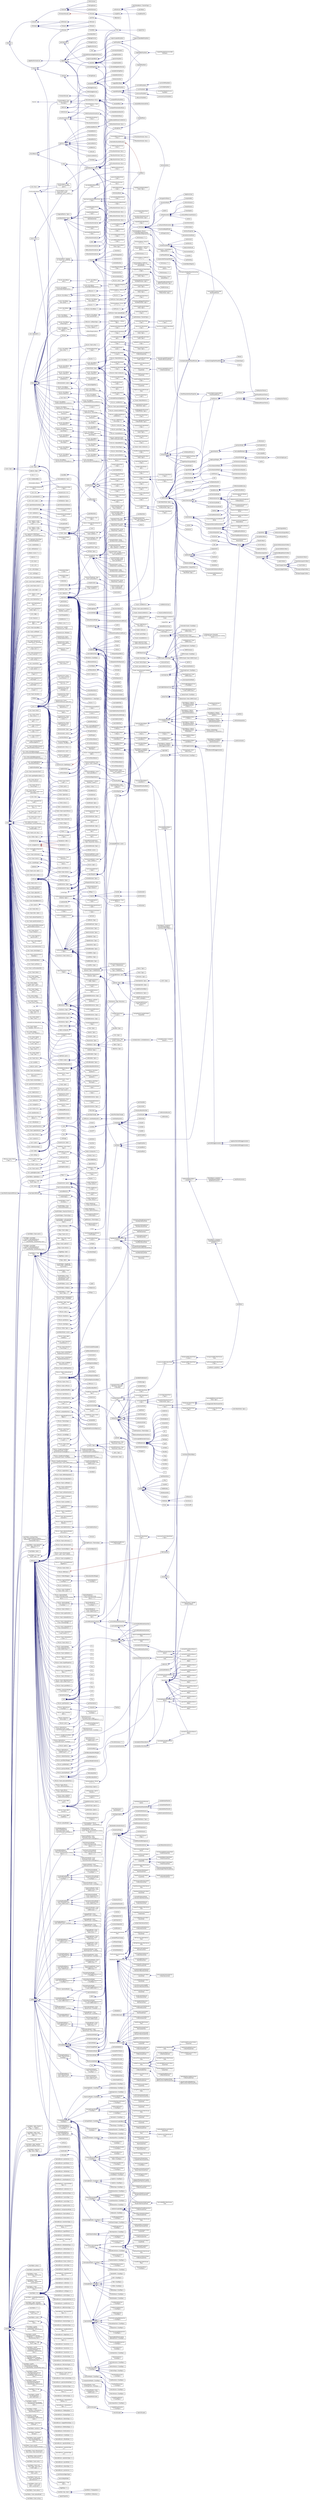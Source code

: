 digraph "Graphical Class Hierarchy"
{
  bgcolor="transparent";
  edge [fontname="Helvetica",fontsize="10",labelfontname="Helvetica",labelfontsize="10"];
  node [fontname="Helvetica",fontsize="10",shape=record];
  rankdir="LR";
  Node1 [label="AC3DsurfaceFormatCore",height=0.2,width=0.4,color="black",URL="$a00014.html",tooltip="Internal class used by the AC3DsurfaceFormat. "];
  Node1 -> Node2 [dir="back",color="midnightblue",fontsize="10",style="solid",fontname="Helvetica"];
  Node2 [label="AC3DsurfaceFormat\<\l Face \>",height=0.2,width=0.4,color="black",URL="$a00013.html",tooltip="Provide a means of reading/writing AC3D format. "];
  Node3 [label="atmBoundaryLayer",height=0.2,width=0.4,color="black",URL="$a00073.html",tooltip="This class provides functions to evaluate the velocity and turbulence distributions appropriate for a..."];
  Node3 -> Node4 [dir="back",color="midnightblue",fontsize="10",style="solid",fontname="Helvetica"];
  Node4 [label="atmBoundaryLayerInletEpsilon\lFvPatchScalarField",height=0.2,width=0.4,color="black",URL="$a00074.html",tooltip="This boundary condition specifies an inlet value for the turbulence dissipation, , appropriate for atmospheric boundary layers. "];
  Node3 -> Node5 [dir="back",color="midnightblue",fontsize="10",style="solid",fontname="Helvetica"];
  Node5 [label="atmBoundaryLayerInletKFv\lPatchScalarField",height=0.2,width=0.4,color="black",URL="$a00075.html",tooltip="This boundary condition specifies an inlet value for the turbulence kinetic energy, , appropriate for atmospheric boundary layers. "];
  Node3 -> Node6 [dir="back",color="midnightblue",fontsize="10",style="solid",fontname="Helvetica"];
  Node6 [label="atmBoundaryLayerInletVelocity\lFvPatchVectorField",height=0.2,width=0.4,color="black",URL="$a00076.html",tooltip="This boundary condition specifies a velocity inlet profile appropriate for atmospheric boundary layer..."];
  Node7 [label="autoPtr\< chemistryReader\l\< ThermoType \> \>",height=0.2,width=0.4,color="black",URL="$a00084.html"];
  Node7 -> Node8 [dir="back",color="midnightblue",fontsize="10",style="solid",fontname="Helvetica"];
  Node8 [label="reactingMixture\< ThermoType \>",height=0.2,width=0.4,color="black",URL="$a02138.html",tooltip="Foam::reactingMixture. "];
  Node8 -> Node9 [dir="back",color="midnightblue",fontsize="10",style="solid",fontname="Helvetica"];
  Node9 [label="singleStepReactingMixture\l\< ThermoType \>",height=0.2,width=0.4,color="black",URL="$a02403.html",tooltip="Single step reacting mixture. "];
  Node10 [label="basicMultiComponentMixture",height=0.2,width=0.4,color="black",URL="$a00107.html",tooltip="Multi-component mixture. "];
  Node10 -> Node11 [dir="back",color="midnightblue",fontsize="10",style="solid",fontname="Helvetica"];
  Node11 [label="basicSpecieMixture",height=0.2,width=0.4,color="black",URL="$a00113.html",tooltip="Specialization of basicMultiComponentMixture for a mixture consisting of a number for molecular speci..."];
  Node11 -> Node12 [dir="back",color="midnightblue",fontsize="10",style="solid",fontname="Helvetica"];
  Node12 [label="basicCombustionMixture",height=0.2,width=0.4,color="black",URL="$a00099.html",tooltip="Specialization of the basicSpecieMixture for combustion. "];
  Node12 -> Node13 [dir="back",color="midnightblue",fontsize="10",style="solid",fontname="Helvetica"];
  Node13 [label="egrMixture\< ThermoType \>",height=0.2,width=0.4,color="black",URL="$a00632.html",tooltip="Foam::egrMixture. "];
  Node12 -> Node14 [dir="back",color="midnightblue",fontsize="10",style="solid",fontname="Helvetica"];
  Node14 [label="homogeneousMixture\l\< ThermoType \>",height=0.2,width=0.4,color="black",URL="$a01031.html",tooltip="Foam::homogeneousMixture. "];
  Node12 -> Node15 [dir="back",color="midnightblue",fontsize="10",style="solid",fontname="Helvetica"];
  Node15 [label="inhomogeneousMixture\l\< ThermoType \>",height=0.2,width=0.4,color="black",URL="$a01118.html",tooltip="Foam::inhomogeneousMixture. "];
  Node12 -> Node16 [dir="back",color="midnightblue",fontsize="10",style="solid",fontname="Helvetica"];
  Node16 [label="veryInhomogeneousMixture\l\< ThermoType \>",height=0.2,width=0.4,color="black",URL="$a02914.html",tooltip="Foam::veryInhomogeneousMixture. "];
  Node11 -> Node17 [dir="back",color="midnightblue",fontsize="10",style="solid",fontname="Helvetica"];
  Node17 [label="multiComponentMixture\l\< ThermoType \>",height=0.2,width=0.4,color="black",URL="$a01582.html",tooltip="Foam::multiComponentMixture. "];
  Node17 -> Node8 [dir="back",color="midnightblue",fontsize="10",style="solid",fontname="Helvetica"];
  Node18 [label="blendedSchemeBaseName",height=0.2,width=0.4,color="grey75"];
  Node18 -> Node19 [dir="back",color="midnightblue",fontsize="10",style="solid",fontname="Helvetica"];
  Node19 [label="blendedSchemeBase\<\l Type \>",height=0.2,width=0.4,color="black",URL="$a00137.html",tooltip="Base class for blended schemes to provide access to the blending factor surface field. "];
  Node19 -> Node20 [dir="back",color="midnightblue",fontsize="10",style="solid",fontname="Helvetica"];
  Node20 [label="blended\< Type \>",height=0.2,width=0.4,color="black",URL="$a00135.html",tooltip="linear/upwind blended differencing scheme. "];
  Node19 -> Node21 [dir="back",color="midnightblue",fontsize="10",style="solid",fontname="Helvetica"];
  Node21 [label="cellCoBlended\< Type \>",height=0.2,width=0.4,color="black",URL="$a00204.html",tooltip="Two-scheme cell-based Courant number based blending differencing scheme. "];
  Node19 -> Node22 [dir="back",color="midnightblue",fontsize="10",style="solid",fontname="Helvetica"];
  Node22 [label="CoBlended\< Type \>",height=0.2,width=0.4,color="black",URL="$a00297.html",tooltip="Two-scheme Courant number based blending differencing scheme. "];
  Node19 -> Node23 [dir="back",color="midnightblue",fontsize="10",style="solid",fontname="Helvetica"];
  Node23 [label="localBlended\< Type \>",height=0.2,width=0.4,color="black",URL="$a01406.html",tooltip="Two-scheme localBlended differencing scheme. "];
  Node24 [label="boundBox",height=0.2,width=0.4,color="black",URL="$a00153.html",tooltip="A bounding box defined in terms of the points at its extremities. "];
  Node24 -> Node25 [dir="back",color="midnightblue",fontsize="10",style="solid",fontname="Helvetica"];
  Node25 [label="treeBoundBox",height=0.2,width=0.4,color="black",URL="$a02762.html",tooltip="Standard boundBox + extra functionality for use in octree. "];
  Node25 -> Node26 [dir="back",color="midnightblue",fontsize="10",style="solid",fontname="Helvetica"];
  Node26 [label="searchableBox",height=0.2,width=0.4,color="black",URL="$a02328.html",tooltip="Searching on bounding box. "];
  Node27 [label="CallbackRegistryName",height=0.2,width=0.4,color="grey75"];
  Node27 -> Node28 [dir="back",color="midnightblue",fontsize="10",style="solid",fontname="Helvetica"];
  Node28 [label="CallbackRegistry\< Callback\lType \>",height=0.2,width=0.4,color="black",URL="$a00195.html",tooltip="Base class with which callbacks are registered. "];
  Node29 [label="cellDistFuncs",height=0.2,width=0.4,color="black",URL="$a00206.html",tooltip="Collection of functions used in wall distance calculation. "];
  Node29 -> Node30 [dir="back",color="midnightblue",fontsize="10",style="solid",fontname="Helvetica"];
  Node30 [label="patchDataWave\< TransferType \>",height=0.2,width=0.4,color="black",URL="$a01831.html",tooltip="Takes a set of patches to start MeshWave from. "];
  Node29 -> Node31 [dir="back",color="midnightblue",fontsize="10",style="solid",fontname="Helvetica"];
  Node31 [label="patchWave",height=0.2,width=0.4,color="black",URL="$a01859.html",tooltip="Takes a set of patches to start MeshWave from. After construction holds distance at cells and distanc..."];
  Node29 -> Node32 [dir="back",color="midnightblue",fontsize="10",style="solid",fontname="Helvetica"];
  Node32 [label="wallDistData\< TransferType \>",height=0.2,width=0.4,color="black",URL="$a02949.html",tooltip="Wall distance calculation. Like wallDist but also transports extra data (template argument)..."];
  Node33 [label="clock",height=0.2,width=0.4,color="black",URL="$a00272.html",tooltip="Read access to the system clock with formatting. "];
  Node33 -> Node34 [dir="back",color="midnightblue",fontsize="10",style="solid",fontname="Helvetica"];
  Node34 [label="Time",height=0.2,width=0.4,color="black",URL="$a02697.html",tooltip="Class to control time during OpenFOAM simulations that is also the top-level objectRegistry. "];
  Node34 -> Node35 [dir="back",color="midnightblue",fontsize="10",style="solid",fontname="Helvetica"];
  Node35 [label="engineTime",height=0.2,width=0.4,color="black",URL="$a00647.html",tooltip="Manage time in terms of engine RPM and crank-angle. "];
  Node36 [label="codedBase",height=0.2,width=0.4,color="black",URL="$a00298.html",tooltip="Base class for function objects and boundary conditions using dynamic code. "];
  Node36 -> Node37 [dir="back",color="midnightblue",fontsize="10",style="solid",fontname="Helvetica"];
  Node37 [label="codedFixedValueFvPatchField\l\< Type \>",height=0.2,width=0.4,color="black",URL="$a00299.html",tooltip="Constructs on-the-fly a new boundary condition (derived from fixedValueFvPatchField) which is then us..."];
  Node36 -> Node38 [dir="back",color="midnightblue",fontsize="10",style="solid",fontname="Helvetica"];
  Node38 [label="codedFixedValuePointPatch\lField\< Type \>",height=0.2,width=0.4,color="black",URL="$a00300.html",tooltip="Constructs on-the-fly a new boundary condition (derived from fixedValuePointPatchField) which is then..."];
  Node36 -> Node39 [dir="back",color="midnightblue",fontsize="10",style="solid",fontname="Helvetica"];
  Node39 [label="codedFunctionObject",height=0.2,width=0.4,color="black",URL="$a00301.html",tooltip="This function object provides a general interface to enable dynamic code compilation. "];
  Node36 -> Node40 [dir="back",color="midnightblue",fontsize="10",style="solid",fontname="Helvetica"];
  Node40 [label="codedMixedFvPatchField\l\< Type \>",height=0.2,width=0.4,color="black",URL="$a00302.html",tooltip="Constructs on-the-fly a new boundary condition (derived from mixedFvPatchField) which is then used to..."];
  Node36 -> Node41 [dir="back",color="midnightblue",fontsize="10",style="solid",fontname="Helvetica"];
  Node41 [label="CodedSource\< Type \>",height=0.2,width=0.4,color="black",URL="$a00303.html"];
  Node42 [label="compressibleTransportModel",height=0.2,width=0.4,color="black",URL="$a00335.html",tooltip="Base-class for all transport models used by the compressible turbulence models. "];
  Node42 -> Node43 [dir="back",color="midnightblue",fontsize="10",style="solid",fontname="Helvetica"];
  Node43 [label="fluidThermo",height=0.2,width=0.4,color="black",URL="$a00861.html",tooltip="Fundamental fluid thermodynamic properties. "];
  Node43 -> Node44 [dir="back",color="midnightblue",fontsize="10",style="solid",fontname="Helvetica"];
  Node44 [label="psiThermo",height=0.2,width=0.4,color="black",URL="$a02062.html",tooltip="Basic thermodynamic properties based on compressibility. "];
  Node44 -> Node45 [dir="back",color="midnightblue",fontsize="10",style="solid",fontname="Helvetica"];
  Node45 [label="multiphaseMixtureThermo",height=0.2,width=0.4,color="black",URL="$a01591.html"];
  Node44 -> Node46 [dir="back",color="midnightblue",fontsize="10",style="solid",fontname="Helvetica"];
  Node46 [label="psiReactionThermo",height=0.2,width=0.4,color="black",URL="$a02061.html",tooltip="Foam::psiReactionThermo. "];
  Node46 -> Node47 [dir="back",color="midnightblue",fontsize="10",style="solid",fontname="Helvetica"];
  Node47 [label="psiuReactionThermo",height=0.2,width=0.4,color="black",URL="$a02065.html",tooltip="Foam::psiuReactionThermo. "];
  Node44 -> Node48 [dir="back",color="midnightblue",fontsize="10",style="solid",fontname="Helvetica"];
  Node48 [label="twoPhaseMixtureThermo",height=0.2,width=0.4,color="black",URL="$a02803.html"];
  Node43 -> Node49 [dir="back",color="midnightblue",fontsize="10",style="solid",fontname="Helvetica"];
  Node49 [label="rhoThermo",height=0.2,width=0.4,color="black",URL="$a02260.html",tooltip="Basic thermodynamic properties based on density. "];
  Node49 -> Node50 [dir="back",color="midnightblue",fontsize="10",style="solid",fontname="Helvetica"];
  Node50 [label="rhoReactionThermo",height=0.2,width=0.4,color="black",URL="$a02259.html",tooltip="Foam::rhoReactionThermo. "];
  Node42 -> Node51 [dir="back",color="midnightblue",fontsize="10",style="solid",fontname="Helvetica"];
  Node51 [label="incompressibleTwoPhaseInteracting\lMixture",height=0.2,width=0.4,color="black",URL="$a01071.html",tooltip="A two-phase incompressible transportModel for interacting phases requiring the direct evaluation of t..."];
  Node52 [label="cpuTime",height=0.2,width=0.4,color="black",URL="$a00434.html",tooltip="Starts timing CPU usage and return elapsed time from start. "];
  Node52 -> Node34 [dir="back",color="midnightblue",fontsize="10",style="solid",fontname="Helvetica"];
  Node53 [label="cyclicAMILduInterfaceField",height=0.2,width=0.4,color="black",URL="$a00476.html",tooltip="Abstract base class for cyclic AMI coupled interfaces. "];
  Node53 -> Node54 [dir="back",color="midnightblue",fontsize="10",style="solid",fontname="Helvetica"];
  Node54 [label="cyclicACMILduInterfaceField",height=0.2,width=0.4,color="black",URL="$a00466.html",tooltip="Abstract base class for cyclic ACMI coupled interfaces. "];
  Node54 -> Node55 [dir="back",color="midnightblue",fontsize="10",style="solid",fontname="Helvetica"];
  Node55 [label="cyclicACMIFvPatchField\l\< Type \>",height=0.2,width=0.4,color="black",URL="$a00461.html",tooltip="This boundary condition enforces a cyclic condition between a pair of boundaries, whereby communicati..."];
  Node54 -> Node56 [dir="back",color="midnightblue",fontsize="10",style="solid",fontname="Helvetica"];
  Node56 [label="cyclicACMIGAMGInterfaceField",height=0.2,width=0.4,color="black",URL="$a00464.html",tooltip="GAMG agglomerated cyclic interface for Arbitrarily Coupled Mesh Interface (ACMI) fields. "];
  Node53 -> Node57 [dir="back",color="midnightblue",fontsize="10",style="solid",fontname="Helvetica"];
  Node57 [label="cyclicAMIFvPatchField\l\< Type \>",height=0.2,width=0.4,color="black",URL="$a00471.html",tooltip="This boundary condition enforces a cyclic condition between a pair of boundaries, whereby communicati..."];
  Node57 -> Node58 [dir="back",color="midnightblue",fontsize="10",style="solid",fontname="Helvetica"];
  Node58 [label="jumpCyclicAMIFvPatchField\l\< Type \>",height=0.2,width=0.4,color="black",URL="$a01253.html",tooltip="This boundary condition provides a base class that enforces a cyclic condition with a specified &#39;jump..."];
  Node58 -> Node59 [dir="back",color="midnightblue",fontsize="10",style="solid",fontname="Helvetica"];
  Node59 [label="fixedJumpAMIFvPatchField\l\< scalar \>",height=0.2,width=0.4,color="black",URL="$a00834.html"];
  Node59 -> Node60 [dir="back",color="midnightblue",fontsize="10",style="solid",fontname="Helvetica"];
  Node60 [label="energyJumpAMIFvPatchScalar\lField",height=0.2,width=0.4,color="black",URL="$a00641.html",tooltip="This boundary condition provides an energy jump condition across a pair of coupled patches with an ar..."];
  Node58 -> Node61 [dir="back",color="midnightblue",fontsize="10",style="solid",fontname="Helvetica"];
  Node61 [label="fixedJumpAMIFvPatchField\l\< Type \>",height=0.2,width=0.4,color="black",URL="$a00834.html",tooltip="This boundary condition provides a jump condition, across non-conformal cyclic path-pairs, employing an arbitraryMeshInterface (AMI). "];
  Node61 -> Node62 [dir="back",color="midnightblue",fontsize="10",style="solid",fontname="Helvetica"];
  Node62 [label="uniformJumpAMIFvPatchField\l\< Type \>",height=0.2,width=0.4,color="black",URL="$a02866.html",tooltip="This boundary condition provides a jump condition, using the cyclicAMI condition as a base..."];
  Node53 -> Node63 [dir="back",color="midnightblue",fontsize="10",style="solid",fontname="Helvetica"];
  Node63 [label="cyclicAMIGAMGInterfaceField",height=0.2,width=0.4,color="black",URL="$a00474.html",tooltip="GAMG agglomerated cyclic interface field. "];
  Node64 [label="cyclicLduInterfaceField",height=0.2,width=0.4,color="black",URL="$a00486.html",tooltip="Abstract base class for cyclic coupled interfaces. "];
  Node64 -> Node65 [dir="back",color="midnightblue",fontsize="10",style="solid",fontname="Helvetica"];
  Node65 [label="cyclicFvPatchField\l\< Type \>",height=0.2,width=0.4,color="black",URL="$a00481.html",tooltip="This boundary condition enforces a cyclic condition between a pair of boundaries. ..."];
  Node65 -> Node66 [dir="back",color="midnightblue",fontsize="10",style="solid",fontname="Helvetica"];
  Node66 [label="cyclicSlipFvPatchField\l\< Type \>",height=0.2,width=0.4,color="black",URL="$a00492.html",tooltip="This boundary condition is a light wrapper around the cyclicFvPatchField condition, providing no new functionality. "];
  Node65 -> Node67 [dir="back",color="midnightblue",fontsize="10",style="solid",fontname="Helvetica"];
  Node67 [label="jumpCyclicFvPatchField\l\< Type \>",height=0.2,width=0.4,color="black",URL="$a01254.html",tooltip="This boundary condition provides a base class for coupled-cyclic conditions with a specified &#39;jump&#39; (..."];
  Node67 -> Node68 [dir="back",color="midnightblue",fontsize="10",style="solid",fontname="Helvetica"];
  Node68 [label="fixedJumpFvPatchField\l\< scalar \>",height=0.2,width=0.4,color="black",URL="$a00835.html"];
  Node68 -> Node69 [dir="back",color="midnightblue",fontsize="10",style="solid",fontname="Helvetica"];
  Node69 [label="energyJumpFvPatchScalarField",height=0.2,width=0.4,color="black",URL="$a00642.html",tooltip="This boundary condition provides an energy jump condition across a pair of coupled patches..."];
  Node68 -> Node70 [dir="back",color="midnightblue",fontsize="10",style="solid",fontname="Helvetica"];
  Node70 [label="porousBafflePressureFvPatch\lField\< Type \>",height=0.2,width=0.4,color="black",URL="$a01985.html",tooltip="This boundary condition provides a jump condition, using the cyclic condition as a base..."];
  Node67 -> Node71 [dir="back",color="midnightblue",fontsize="10",style="solid",fontname="Helvetica"];
  Node71 [label="fixedJumpFvPatchField\l\< Type \>",height=0.2,width=0.4,color="black",URL="$a00835.html",tooltip="This boundary condition provides a jump condition, using the cyclic condition as a base..."];
  Node71 -> Node72 [dir="back",color="midnightblue",fontsize="10",style="solid",fontname="Helvetica"];
  Node72 [label="uniformJumpFvPatchField\l\< Type \>",height=0.2,width=0.4,color="black",URL="$a02867.html",tooltip="This boundary condition provides a jump condition, using the cyclic condition as a base..."];
  Node72 -> Node73 [dir="back",color="midnightblue",fontsize="10",style="solid",fontname="Helvetica"];
  Node73 [label="fanFvPatchField\< Type \>",height=0.2,width=0.4,color="black",URL="$a00757.html",tooltip="This boundary condition provides a jump condition, using the cyclic condition as a base..."];
  Node65 -> Node74 [dir="back",color="midnightblue",fontsize="10",style="solid",fontname="Helvetica"];
  Node74 [label="nonuniformTransformCyclic\lFvPatchField\< Type \>",height=0.2,width=0.4,color="black",URL="$a01668.html",tooltip="This boundary condition enforces a cyclic condition between a pair of boundaries, incorporating a non..."];
  Node64 -> Node75 [dir="back",color="midnightblue",fontsize="10",style="solid",fontname="Helvetica"];
  Node75 [label="cyclicGAMGInterfaceField",height=0.2,width=0.4,color="black",URL="$a00484.html",tooltip="GAMG agglomerated cyclic interface field. "];
  Node76 [label="dictionaryName",height=0.2,width=0.4,color="black",URL="$a00533.html"];
  Node76 -> Node77 [dir="back",color="midnightblue",fontsize="10",style="solid",fontname="Helvetica"];
  Node77 [label="dictionary",height=0.2,width=0.4,color="black",URL="$a00530.html",tooltip="A list of keyword definitions, which are a keyword followed by any number of values (e..."];
  Node77 -> Node78 [dir="back",color="midnightblue",fontsize="10",style="solid",fontname="Helvetica"];
  Node78 [label="cellShapeControl",height=0.2,width=0.4,color="black",URL="$a00225.html"];
  Node77 -> Node79 [dir="back",color="midnightblue",fontsize="10",style="solid",fontname="Helvetica"];
  Node79 [label="cellSizeFunction",height=0.2,width=0.4,color="black",URL="$a00230.html",tooltip="Abstract base class for specifying target cell sizes. "];
  Node79 -> Node80 [dir="back",color="midnightblue",fontsize="10",style="solid",fontname="Helvetica"];
  Node80 [label="linearDistance",height=0.2,width=0.4,color="black",URL="$a01369.html"];
  Node79 -> Node81 [dir="back",color="midnightblue",fontsize="10",style="solid",fontname="Helvetica"];
  Node81 [label="linearSpatial",height=0.2,width=0.4,color="black",URL="$a01375.html"];
  Node79 -> Node82 [dir="back",color="midnightblue",fontsize="10",style="solid",fontname="Helvetica"];
  Node82 [label="surfaceOffsetLinearDistance",height=0.2,width=0.4,color="black",URL="$a02578.html"];
  Node79 -> Node83 [dir="back",color="midnightblue",fontsize="10",style="solid",fontname="Helvetica"];
  Node83 [label="uniform",height=0.2,width=0.4,color="black",URL="$a02852.html",tooltip="Uniform/equally-weighted distribution model. "];
  Node79 -> Node84 [dir="back",color="midnightblue",fontsize="10",style="solid",fontname="Helvetica"];
  Node84 [label="uniformDistance",height=0.2,width=0.4,color="black",URL="$a02857.html"];
  Node77 -> Node85 [dir="back",color="midnightblue",fontsize="10",style="solid",fontname="Helvetica"];
  Node85 [label="dictionaryEntry",height=0.2,width=0.4,color="black",URL="$a00532.html",tooltip="A keyword and a list of tokens is a &#39;dictionaryEntry&#39;. "];
  Node77 -> Node86 [dir="back",color="midnightblue",fontsize="10",style="solid",fontname="Helvetica"];
  Node86 [label="doxygenXmlParser",height=0.2,width=0.4,color="black",URL="$a00583.html",tooltip="Parser for doxygen XML. "];
  Node77 -> Node87 [dir="back",color="midnightblue",fontsize="10",style="solid",fontname="Helvetica"];
  Node87 [label="faceAreaWeightModel",height=0.2,width=0.4,color="black",URL="$a00729.html",tooltip="Abstract base class for providing faceAreaWeight values to the cell motion controller based on an arg..."];
  Node87 -> Node88 [dir="back",color="midnightblue",fontsize="10",style="solid",fontname="Helvetica"];
  Node88 [label="piecewiseLinearRamp",height=0.2,width=0.4,color="black",URL="$a01892.html",tooltip="A linear ramp between 0 and 1 with definable start and end points. "];
  Node77 -> Node89 [dir="back",color="midnightblue",fontsize="10",style="solid",fontname="Helvetica"];
  Node89 [label="fieldDictionary",height=0.2,width=0.4,color="black",URL="$a00771.html",tooltip="Read field as dictionary (without mesh). "];
  Node77 -> Node90 [dir="back",color="midnightblue",fontsize="10",style="solid",fontname="Helvetica"];
  Node90 [label="initialPointsMethod",height=0.2,width=0.4,color="black",URL="$a01119.html",tooltip="Abstract base class for generating initial points for a conformalVoronoiMesh. "];
  Node90 -> Node91 [dir="back",color="midnightblue",fontsize="10",style="solid",fontname="Helvetica"];
  Node91 [label="autoDensity",height=0.2,width=0.4,color="black",URL="$a00082.html",tooltip="Choose random points inside the domain and place them with a probability proportional to the target d..."];
  Node90 -> Node92 [dir="back",color="midnightblue",fontsize="10",style="solid",fontname="Helvetica"];
  Node92 [label="bodyCentredCubic",height=0.2,width=0.4,color="black",URL="$a00145.html",tooltip="Generate a BCC lattice of points inside the surfaces to be conformed to of the conformalVoronoiMesh. "];
  Node90 -> Node93 [dir="back",color="midnightblue",fontsize="10",style="solid",fontname="Helvetica"];
  Node93 [label="faceCentredCubic",height=0.2,width=0.4,color="black",URL="$a00731.html",tooltip="Generate an FCC lattice of points inside the surfaces to be conformed to of the conformalVoronoiMesh..."];
  Node90 -> Node94 [dir="back",color="midnightblue",fontsize="10",style="solid",fontname="Helvetica"];
  Node94 [label="pointFile",height=0.2,width=0.4,color="black",URL="$a01924.html",tooltip="Inserts points at locations specified in a pointFile into the surfaces to be conformed to of the conf..."];
  Node90 -> Node95 [dir="back",color="midnightblue",fontsize="10",style="solid",fontname="Helvetica"];
  Node95 [label="rayShooting",height=0.2,width=0.4,color="black",URL="$a02134.html"];
  Node90 -> Node96 [dir="back",color="midnightblue",fontsize="10",style="solid",fontname="Helvetica"];
  Node96 [label="uniformGrid",height=0.2,width=0.4,color="black",URL="$a02862.html",tooltip="Generate a uniform grid of points inside the surfaces to be conformed to of the conformalVoronoiMesh..."];
  Node77 -> Node97 [dir="back",color="midnightblue",fontsize="10",style="solid",fontname="Helvetica"];
  Node97 [label="IOdictionary",height=0.2,width=0.4,color="black",URL="$a01196.html",tooltip="IOdictionary is derived from dictionary and IOobject to give the dictionary automatic IO functionalit..."];
  Node97 -> Node98 [dir="back",color="midnightblue",fontsize="10",style="solid",fontname="Helvetica"];
  Node98 [label="basicChemistryModel",height=0.2,width=0.4,color="black",URL="$a00098.html",tooltip="Base class for chemistry models. "];
  Node98 -> Node99 [dir="back",color="midnightblue",fontsize="10",style="solid",fontname="Helvetica"];
  Node99 [label="basicSolidChemistryModel",height=0.2,width=0.4,color="black",URL="$a00112.html",tooltip="Chemistry model for solid thermodynamics. "];
  Node98 -> Node100 [dir="back",color="midnightblue",fontsize="10",style="solid",fontname="Helvetica"];
  Node100 [label="psiChemistryModel",height=0.2,width=0.4,color="black",URL="$a02058.html",tooltip="Chemistry model for compressibility-based thermodynamics. "];
  Node98 -> Node101 [dir="back",color="midnightblue",fontsize="10",style="solid",fontname="Helvetica"];
  Node101 [label="rhoChemistryModel",height=0.2,width=0.4,color="black",URL="$a02254.html",tooltip="Chemistry model for density-based thermodynamics. "];
  Node97 -> Node102 [dir="back",color="midnightblue",fontsize="10",style="solid",fontname="Helvetica"];
  Node102 [label="basicThermo",height=0.2,width=0.4,color="black",URL="$a00120.html",tooltip="Abstract base-class for fluid and solid thermodynamic properties. "];
  Node102 -> Node43 [dir="back",color="midnightblue",fontsize="10",style="solid",fontname="Helvetica"];
  Node102 -> Node103 [dir="back",color="midnightblue",fontsize="10",style="solid",fontname="Helvetica"];
  Node103 [label="solidThermo",height=0.2,width=0.4,color="black",URL="$a02458.html",tooltip="Fundamental solid thermodynamic properties. "];
  Node103 -> Node104 [dir="back",color="midnightblue",fontsize="10",style="solid",fontname="Helvetica"];
  Node104 [label="solidReactionThermo",height=0.2,width=0.4,color="black",URL="$a02457.html",tooltip="Foam::solidReactionThermo. "];
  Node97 -> Node105 [dir="back",color="midnightblue",fontsize="10",style="solid",fontname="Helvetica"];
  Node105 [label="combustionModel",height=0.2,width=0.4,color="black",URL="$a00316.html",tooltip="Base class for combustion models. "];
  Node105 -> Node106 [dir="back",color="midnightblue",fontsize="10",style="solid",fontname="Helvetica"];
  Node106 [label="psiCombustionModel",height=0.2,width=0.4,color="black",URL="$a02059.html"];
  Node106 -> Node107 [dir="back",color="midnightblue",fontsize="10",style="solid",fontname="Helvetica"];
  Node107 [label="psiChemistryCombustion",height=0.2,width=0.4,color="black",URL="$a02056.html"];
  Node106 -> Node108 [dir="back",color="midnightblue",fontsize="10",style="solid",fontname="Helvetica"];
  Node108 [label="psiThermoCombustion",height=0.2,width=0.4,color="black",URL="$a02064.html"];
  Node105 -> Node109 [dir="back",color="midnightblue",fontsize="10",style="solid",fontname="Helvetica"];
  Node109 [label="rhoCombustionModel",height=0.2,width=0.4,color="black",URL="$a02255.html"];
  Node109 -> Node110 [dir="back",color="midnightblue",fontsize="10",style="solid",fontname="Helvetica"];
  Node110 [label="rhoChemistryCombustion",height=0.2,width=0.4,color="black",URL="$a02252.html"];
  Node109 -> Node111 [dir="back",color="midnightblue",fontsize="10",style="solid",fontname="Helvetica"];
  Node111 [label="rhoThermoCombustion",height=0.2,width=0.4,color="black",URL="$a02262.html"];
  Node97 -> Node112 [dir="back",color="midnightblue",fontsize="10",style="solid",fontname="Helvetica"];
  Node112 [label="data",height=0.2,width=0.4,color="black",URL="$a00507.html",tooltip="Database for solution data, solver performance and other reduced data. "];
  Node112 -> Node113 [dir="back",color="midnightblue",fontsize="10",style="solid",fontname="Helvetica"];
  Node113 [label="fvMesh",height=0.2,width=0.4,color="black",URL="$a00892.html",tooltip="Mesh data needed to do the Finite Volume discretisation. "];
  Node113 -> Node114 [dir="back",color="midnightblue",fontsize="10",style="solid",fontname="Helvetica"];
  Node114 [label="domainDecomposition",height=0.2,width=0.4,color="black",URL="$a00580.html",tooltip="Automatic domain decomposition class for finite-volume meshes. "];
  Node113 -> Node115 [dir="back",color="midnightblue",fontsize="10",style="solid",fontname="Helvetica"];
  Node115 [label="dynamicFvMesh",height=0.2,width=0.4,color="black",URL="$a00606.html",tooltip="Abstract base class for geometry and/or topology changing fvMesh. "];
  Node115 -> Node116 [dir="back",color="midnightblue",fontsize="10",style="solid",fontname="Helvetica"];
  Node116 [label="dynamicInkJetFvMesh",height=0.2,width=0.4,color="black",URL="$a00609.html",tooltip="Mesh motion specifically for the \"pumping\" system of an ink-jet injector. "];
  Node115 -> Node117 [dir="back",color="midnightblue",fontsize="10",style="solid",fontname="Helvetica"];
  Node117 [label="dynamicMotionSolverFvMesh",height=0.2,width=0.4,color="black",URL="$a00613.html",tooltip="The dynamicMotionSolverFvMesh. "];
  Node115 -> Node118 [dir="back",color="midnightblue",fontsize="10",style="solid",fontname="Helvetica"];
  Node118 [label="dynamicRefineFvMesh",height=0.2,width=0.4,color="black",URL="$a00614.html",tooltip="A fvMesh with built-in refinement. "];
  Node115 -> Node119 [dir="back",color="midnightblue",fontsize="10",style="solid",fontname="Helvetica"];
  Node119 [label="multiSolidBodyMotionFvMesh",height=0.2,width=0.4,color="black",URL="$a01599.html",tooltip="Solid-body motion of the mesh specified by a run-time selectable motion function. ..."];
  Node115 -> Node120 [dir="back",color="midnightblue",fontsize="10",style="solid",fontname="Helvetica"];
  Node120 [label="solidBodyMotionFvMesh",height=0.2,width=0.4,color="black",URL="$a02447.html",tooltip="Solid-body motion of the mesh specified by a run-time selectable motion function. ..."];
  Node115 -> Node121 [dir="back",color="midnightblue",fontsize="10",style="solid",fontname="Helvetica"];
  Node121 [label="staticFvMesh",height=0.2,width=0.4,color="black",URL="$a02526.html",tooltip="Foam::staticFvMesh. "];
  Node115 -> Node122 [dir="back",color="midnightblue",fontsize="10",style="solid",fontname="Helvetica"];
  Node122 [label="topoChangerFvMesh",height=0.2,width=0.4,color="black",URL="$a02726.html",tooltip="Abstract base class for a topology changing fvMesh. "];
  Node122 -> Node123 [dir="back",color="midnightblue",fontsize="10",style="solid",fontname="Helvetica"];
  Node123 [label="linearValveFvMesh",height=0.2,width=0.4,color="black",URL="$a01380.html",tooltip="A sliding linear valve. "];
  Node122 -> Node124 [dir="back",color="midnightblue",fontsize="10",style="solid",fontname="Helvetica"];
  Node124 [label="linearValveLayersFvMesh",height=0.2,width=0.4,color="black",URL="$a01381.html",tooltip="A sliding linear valve with layers. "];
  Node122 -> Node125 [dir="back",color="midnightblue",fontsize="10",style="solid",fontname="Helvetica"];
  Node125 [label="mixerFvMesh",height=0.2,width=0.4,color="black",URL="$a01555.html",tooltip="A rotating slider mesh. "];
  Node122 -> Node126 [dir="back",color="midnightblue",fontsize="10",style="solid",fontname="Helvetica"];
  Node126 [label="movingConeTopoFvMesh",height=0.2,width=0.4,color="black",URL="$a01575.html",tooltip="Sample topoChangerFvMesh that moves an object in x direction and introduces/removes layers..."];
  Node122 -> Node127 [dir="back",color="midnightblue",fontsize="10",style="solid",fontname="Helvetica"];
  Node127 [label="rawTopoChangerFvMesh",height=0.2,width=0.4,color="black",URL="$a02132.html",tooltip="topoChangerFvMesh without any added functionality. "];
  Node113 -> Node128 [dir="back",color="midnightblue",fontsize="10",style="solid",fontname="Helvetica"];
  Node128 [label="engineMesh",height=0.2,width=0.4,color="black",URL="$a00645.html",tooltip="Foam::engineMesh. "];
  Node128 -> Node129 [dir="back",color="midnightblue",fontsize="10",style="solid",fontname="Helvetica"];
  Node129 [label="fvMotionSolverEngineMesh",height=0.2,width=0.4,color="black",URL="$a00901.html",tooltip="Foam::fvMotionSolverEngineMesh. "];
  Node128 -> Node130 [dir="back",color="midnightblue",fontsize="10",style="solid",fontname="Helvetica"];
  Node130 [label="layeredEngineMesh",height=0.2,width=0.4,color="black",URL="$a01304.html",tooltip="Foam::layeredEngineMesh. "];
  Node128 -> Node131 [dir="back",color="midnightblue",fontsize="10",style="solid",fontname="Helvetica"];
  Node131 [label="staticEngineMesh",height=0.2,width=0.4,color="black",URL="$a02525.html",tooltip="Foam::staticEngineMesh. "];
  Node113 -> Node132 [dir="back",color="midnightblue",fontsize="10",style="solid",fontname="Helvetica"];
  Node132 [label="extrudePatchMesh",height=0.2,width=0.4,color="black",URL="$a00724.html",tooltip="Mesh at a patch created on the fly. The following entry should be used on the field boundary dictiona..."];
  Node113 -> Node133 [dir="back",color="midnightblue",fontsize="10",style="solid",fontname="Helvetica"];
  Node133 [label="fluentFvMesh",height=0.2,width=0.4,color="black",URL="$a00860.html"];
  Node113 -> Node134 [dir="back",color="midnightblue",fontsize="10",style="solid",fontname="Helvetica"];
  Node134 [label="mirrorFvMesh",height=0.2,width=0.4,color="black",URL="$a01549.html"];
  Node113 -> Node135 [dir="back",color="midnightblue",fontsize="10",style="solid",fontname="Helvetica"];
  Node135 [label="singleCellFvMesh",height=0.2,width=0.4,color="black",URL="$a02393.html",tooltip="fvMesh as subset of other mesh. Consists of one cell and all original bounday faces. Useful when manipulating boundary data. Single internal cell only needed to be able to manipulate in a standard way. "];
  Node97 -> Node136 [dir="back",color="midnightblue",fontsize="10",style="solid",fontname="Helvetica"];
  Node136 [label="decompositionModel",height=0.2,width=0.4,color="black",URL="$a00512.html",tooltip="MeshObject wrapper of decompositionMethod. "];
  Node97 -> Node137 [dir="back",color="midnightblue",fontsize="10",style="solid",fontname="Helvetica"];
  Node137 [label="options",height=0.2,width=0.4,color="black",URL="$a01762.html",tooltip="Finite-volume options. "];
  Node97 -> Node138 [dir="back",color="midnightblue",fontsize="10",style="solid",fontname="Helvetica"];
  Node138 [label="fvSchemes",height=0.2,width=0.4,color="black",URL="$a00907.html",tooltip="Selector class for finite volume differencing schemes. fvMesh is derived from fvShemes so that all fi..."];
  Node138 -> Node113 [dir="back",color="midnightblue",fontsize="10",style="solid",fontname="Helvetica"];
  Node97 -> Node139 [dir="back",color="midnightblue",fontsize="10",style="solid",fontname="Helvetica"];
  Node139 [label="incompressibleThreePhase\lMixture",height=0.2,width=0.4,color="black",URL="$a01068.html"];
  Node139 -> Node140 [dir="back",color="midnightblue",fontsize="10",style="solid",fontname="Helvetica"];
  Node140 [label="immiscibleIncompressible\lThreePhaseMixture",height=0.2,width=0.4,color="black",URL="$a01058.html",tooltip="An immiscible incompressible two-phase mixture transport model. "];
  Node97 -> Node51 [dir="back",color="midnightblue",fontsize="10",style="solid",fontname="Helvetica"];
  Node97 -> Node141 [dir="back",color="midnightblue",fontsize="10",style="solid",fontname="Helvetica"];
  Node141 [label="incompressibleTwoPhaseMixture",height=0.2,width=0.4,color="black",URL="$a01072.html",tooltip="A two-phase incompressible transportModel. "];
  Node141 -> Node142 [dir="back",color="midnightblue",fontsize="10",style="solid",fontname="Helvetica"];
  Node142 [label="immiscibleIncompressible\lTwoPhaseMixture",height=0.2,width=0.4,color="black",URL="$a01059.html",tooltip="An immiscible incompressible two-phase mixture transport model. "];
  Node141 -> Node143 [dir="back",color="midnightblue",fontsize="10",style="solid",fontname="Helvetica"];
  Node143 [label="phaseChangeTwoPhaseMixture",height=0.2,width=0.4,color="black",URL="$a01878.html"];
  Node143 -> Node144 [dir="back",color="midnightblue",fontsize="10",style="solid",fontname="Helvetica"];
  Node144 [label="Kunz",height=0.2,width=0.4,color="black",URL="$a01278.html",tooltip="Kunz cavitation model slightly modified so that the condensation term is switched off when the pressu..."];
  Node143 -> Node145 [dir="back",color="midnightblue",fontsize="10",style="solid",fontname="Helvetica"];
  Node145 [label="Merkle",height=0.2,width=0.4,color="black",URL="$a01499.html",tooltip="Merkle cavitation model. "];
  Node143 -> Node146 [dir="back",color="midnightblue",fontsize="10",style="solid",fontname="Helvetica"];
  Node146 [label="SchnerrSauer",height=0.2,width=0.4,color="black",URL="$a02322.html",tooltip="SchnerrSauer cavitation model. "];
  Node97 -> Node147 [dir="back",color="midnightblue",fontsize="10",style="solid",fontname="Helvetica"];
  Node147 [label="IOMRFZoneList",height=0.2,width=0.4,color="black",URL="$a01202.html",tooltip="List of MRF zones with IO functionality. MRF zones are specified by a list of dictionary entries..."];
  Node97 -> Node148 [dir="back",color="midnightblue",fontsize="10",style="solid",fontname="Helvetica"];
  Node148 [label="IOOutputFilter\< OutputFilter \>",height=0.2,width=0.4,color="black",URL="$a01205.html",tooltip="IOdictionary wrapper around OutputFilter to allow them to read from their associated dictionaries..."];
  Node97 -> Node149 [dir="back",color="midnightblue",fontsize="10",style="solid",fontname="Helvetica"];
  Node149 [label="IOporosityModelList",height=0.2,width=0.4,color="black",URL="$a01206.html",tooltip="List of porosity models with IO functionality. "];
  Node97 -> Node150 [dir="back",color="midnightblue",fontsize="10",style="solid",fontname="Helvetica"];
  Node150 [label="motionSolver",height=0.2,width=0.4,color="black",URL="$a01573.html",tooltip="Virtual base class for mesh motion solver. "];
  Node150 -> Node151 [dir="back",color="midnightblue",fontsize="10",style="solid",fontname="Helvetica"];
  Node151 [label="componentDisplacementMotion\lSolver",height=0.2,width=0.4,color="black",URL="$a00326.html",tooltip="Virtual base class for displacement motion solver. "];
  Node151 -> Node152 [dir="back",color="midnightblue",fontsize="10",style="solid",fontname="Helvetica"];
  Node152 [label="displacementComponentLaplacian\lFvMotionSolver",height=0.2,width=0.4,color="black",URL="$a00554.html",tooltip="Mesh motion solver for an fvMesh. Based on solving the cell-centre Laplacian for the given component ..."];
  Node150 -> Node153 [dir="back",color="midnightblue",fontsize="10",style="solid",fontname="Helvetica"];
  Node153 [label="componentVelocityMotionSolver",height=0.2,width=0.4,color="black",URL="$a00328.html",tooltip="Virtual base class for velocity motion solver. "];
  Node153 -> Node154 [dir="back",color="midnightblue",fontsize="10",style="solid",fontname="Helvetica"];
  Node154 [label="velocityComponentLaplacian\lFvMotionSolver",height=0.2,width=0.4,color="black",URL="$a02910.html",tooltip="Mesh motion solver for an fvMesh. Based on solving the cell-centre Laplacian for the given component ..."];
  Node150 -> Node155 [dir="back",color="midnightblue",fontsize="10",style="solid",fontname="Helvetica"];
  Node155 [label="displacementMotionSolver",height=0.2,width=0.4,color="black",URL="$a00559.html",tooltip="Virtual base class for displacement motion solver. "];
  Node155 -> Node156 [dir="back",color="midnightblue",fontsize="10",style="solid",fontname="Helvetica"];
  Node156 [label="displacementInterpolation\lMotionSolver",height=0.2,width=0.4,color="black",URL="$a00555.html",tooltip="Mesh motion solver for an fvMesh. "];
  Node155 -> Node157 [dir="back",color="midnightblue",fontsize="10",style="solid",fontname="Helvetica"];
  Node157 [label="displacementLaplacianFvMotion\lSolver",height=0.2,width=0.4,color="black",URL="$a00556.html",tooltip="Mesh motion solver for an fvMesh. Based on solving the cell-centre Laplacian for the motion displacem..."];
  Node155 -> Node158 [dir="back",color="midnightblue",fontsize="10",style="solid",fontname="Helvetica"];
  Node158 [label="displacementLayeredMotion\lMotionSolver",height=0.2,width=0.4,color="black",URL="$a00557.html",tooltip="Mesh motion solver for an (multi-block) extruded fvMesh. Gets given the structure of the mesh blocks ..."];
  Node155 -> Node159 [dir="back",color="midnightblue",fontsize="10",style="solid",fontname="Helvetica"];
  Node159 [label="displacementMeshMoverMotion\lSolver",height=0.2,width=0.4,color="black",URL="$a00558.html",tooltip="Mesh motion solver for an fvMesh. Based on solving the cell-centre Laplacian for the motion displacem..."];
  Node155 -> Node160 [dir="back",color="midnightblue",fontsize="10",style="solid",fontname="Helvetica"];
  Node160 [label="displacementSBRStressFvMotion\lSolver",height=0.2,width=0.4,color="black",URL="$a00560.html",tooltip="Mesh motion solver for an fvMesh. Based on solving the cell-centre solid-body rotation stress equatio..."];
  Node155 -> Node161 [dir="back",color="midnightblue",fontsize="10",style="solid",fontname="Helvetica"];
  Node161 [label="rigidBodyMeshMotion",height=0.2,width=0.4,color="black",URL="$a02266.html",tooltip="Rigid-body mesh motion solver for fvMesh. "];
  Node155 -> Node162 [dir="back",color="midnightblue",fontsize="10",style="solid",fontname="Helvetica"];
  Node162 [label="sixDoFRigidBodyMotionSolver",height=0.2,width=0.4,color="black",URL="$a02408.html",tooltip="6-DoF solid-body mesh motion solver for an fvMesh. "];
  Node150 -> Node163 [dir="back",color="midnightblue",fontsize="10",style="solid",fontname="Helvetica"];
  Node163 [label="velocityMotionSolver",height=0.2,width=0.4,color="black",URL="$a02912.html",tooltip="Virtual base class for velocity motion solver. "];
  Node163 -> Node164 [dir="back",color="midnightblue",fontsize="10",style="solid",fontname="Helvetica"];
  Node164 [label="velocityLaplacianFvMotion\lSolver",height=0.2,width=0.4,color="black",URL="$a02911.html",tooltip="Mesh motion solver for an fvMesh. Based on solving the cell-centre Laplacian for the motion velocity..."];
  Node97 -> Node165 [dir="back",color="midnightblue",fontsize="10",style="solid",fontname="Helvetica"];
  Node165 [label="multiphaseMixture",height=0.2,width=0.4,color="black",URL="$a01590.html",tooltip="Incompressible multi-phase mixture with built in solution for the phase fractions with interface comp..."];
  Node97 -> Node166 [dir="back",color="midnightblue",fontsize="10",style="solid",fontname="Helvetica"];
  Node166 [label="multiphaseSystem",height=0.2,width=0.4,color="black",URL="$a01592.html",tooltip="Incompressible multi-phase mixture with built in solution for the phase fractions with interface comp..."];
  Node97 -> Node167 [dir="back",color="midnightblue",fontsize="10",style="solid",fontname="Helvetica"];
  Node167 [label="phaseSystem",height=0.2,width=0.4,color="black",URL="$a01889.html",tooltip="Class to represent a system of phases and model interfacial transfers between them. "];
  Node167 -> Node166 [dir="back",color="midnightblue",fontsize="10",style="solid",fontname="Helvetica"];
  Node167 -> Node168 [dir="back",color="midnightblue",fontsize="10",style="solid",fontname="Helvetica"];
  Node168 [label="twoPhaseSystem",height=0.2,width=0.4,color="black",URL="$a02804.html",tooltip="Class which solves the volume fraction equations for two phases. "];
  Node97 -> Node169 [dir="back",color="midnightblue",fontsize="10",style="solid",fontname="Helvetica"];
  Node169 [label="radiationModel",height=0.2,width=0.4,color="black",URL="$a02116.html",tooltip="Top level model for radiation modelling. "];
  Node169 -> Node170 [dir="back",color="midnightblue",fontsize="10",style="solid",fontname="Helvetica"];
  Node170 [label="fvDOM",height=0.2,width=0.4,color="black",URL="$a00888.html",tooltip="Finite Volume Discrete Ordinates Method. Solves the RTE equation for n directions in a participating ..."];
  Node169 -> Node171 [dir="back",color="midnightblue",fontsize="10",style="solid",fontname="Helvetica"];
  Node171 [label="noRadiation",height=0.2,width=0.4,color="black",URL="$a01686.html",tooltip="No radiation - does nothing to energy equation source terms (returns zeros) "];
  Node169 -> Node172 [dir="back",color="midnightblue",fontsize="10",style="solid",fontname="Helvetica"];
  Node172 [label="opaqueSolid",height=0.2,width=0.4,color="black",URL="$a01756.html",tooltip="Radiation for solid opaque solids - does nothing to energy equation source terms (returns zeros) but ..."];
  Node169 -> Node173 [dir="back",color="midnightblue",fontsize="10",style="solid",fontname="Helvetica"];
  Node173 [label="P1",height=0.2,width=0.4,color="black",URL="$a01797.html",tooltip="Works well for combustion applications where optical thickness, tau is large, i.e. tau = a*L > 3 (L = distance between objects) "];
  Node169 -> Node174 [dir="back",color="midnightblue",fontsize="10",style="solid",fontname="Helvetica"];
  Node174 [label="viewFactor",height=0.2,width=0.4,color="black",URL="$a02915.html",tooltip="View factor radiation model. The system solved is: C q = b where: Cij = deltaij/Ej - (1/Ej - 1)Fij q ..."];
  Node97 -> Node175 [dir="back",color="midnightblue",fontsize="10",style="solid",fontname="Helvetica"];
  Node175 [label="regionModel",height=0.2,width=0.4,color="black",URL="$a02191.html"];
  Node175 -> Node176 [dir="back",color="midnightblue",fontsize="10",style="solid",fontname="Helvetica"];
  Node176 [label="regionModel1D",height=0.2,width=0.4,color="black",URL="$a02193.html"];
  Node176 -> Node177 [dir="back",color="midnightblue",fontsize="10",style="solid",fontname="Helvetica"];
  Node177 [label="pyrolysisModel",height=0.2,width=0.4,color="black",URL="$a02096.html",tooltip="Base class for pyrolysis models. "];
  Node177 -> Node178 [dir="back",color="midnightblue",fontsize="10",style="solid",fontname="Helvetica"];
  Node178 [label="noPyrolysis",height=0.2,width=0.4,color="black",URL="$a01684.html"];
  Node177 -> Node179 [dir="back",color="midnightblue",fontsize="10",style="solid",fontname="Helvetica"];
  Node179 [label="reactingOneDim",height=0.2,width=0.4,color="black",URL="$a02146.html"];
  Node176 -> Node180 [dir="back",color="midnightblue",fontsize="10",style="solid",fontname="Helvetica"];
  Node180 [label="thermalBaffleModel",height=0.2,width=0.4,color="black",URL="$a02671.html"];
  Node180 -> Node181 [dir="back",color="midnightblue",fontsize="10",style="solid",fontname="Helvetica"];
  Node181 [label="noThermo",height=0.2,width=0.4,color="black",URL="$a01700.html"];
  Node180 -> Node182 [dir="back",color="midnightblue",fontsize="10",style="solid",fontname="Helvetica"];
  Node182 [label="thermalBaffle",height=0.2,width=0.4,color="black",URL="$a02667.html"];
  Node175 -> Node183 [dir="back",color="midnightblue",fontsize="10",style="solid",fontname="Helvetica"];
  Node183 [label="singleLayerRegion",height=0.2,width=0.4,color="black",URL="$a02395.html"];
  Node183 -> Node184 [dir="back",color="midnightblue",fontsize="10",style="solid",fontname="Helvetica"];
  Node184 [label="surfaceFilmModel",height=0.2,width=0.4,color="black",URL="$a02567.html",tooltip="Base class for surface film models. "];
  Node184 -> Node185 [dir="back",color="midnightblue",fontsize="10",style="solid",fontname="Helvetica"];
  Node185 [label="kinematicSingleLayer",height=0.2,width=0.4,color="black",URL="$a01266.html"];
  Node185 -> Node186 [dir="back",color="midnightblue",fontsize="10",style="solid",fontname="Helvetica"];
  Node186 [label="thermoSingleLayer",height=0.2,width=0.4,color="black",URL="$a02689.html"];
  Node184 -> Node187 [dir="back",color="midnightblue",fontsize="10",style="solid",fontname="Helvetica"];
  Node187 [label="noFilm",height=0.2,width=0.4,color="black",URL="$a01646.html"];
  Node97 -> Node188 [dir="back",color="midnightblue",fontsize="10",style="solid",fontname="Helvetica"];
  Node188 [label="singlePhaseTransportModel",height=0.2,width=0.4,color="black",URL="$a02399.html",tooltip="A simple single-phase transport model based on viscosityModel. "];
  Node97 -> Node189 [dir="back",color="midnightblue",fontsize="10",style="solid",fontname="Helvetica"];
  Node189 [label="solution",height=0.2,width=0.4,color="black",URL="$a02459.html",tooltip="Selector class for relaxation factors, solver type and solution. "];
  Node189 -> Node190 [dir="back",color="midnightblue",fontsize="10",style="solid",fontname="Helvetica"];
  Node190 [label="fvSolution",height=0.2,width=0.4,color="black",URL="$a00908.html",tooltip="Selector class for finite volume solution solution. fvMesh is derived from fvSolution so that all fie..."];
  Node190 -> Node113 [dir="back",color="midnightblue",fontsize="10",style="solid",fontname="Helvetica"];
  Node97 -> Node191 [dir="back",color="midnightblue",fontsize="10",style="solid",fontname="Helvetica"];
  Node191 [label="SRFModel",height=0.2,width=0.4,color="black",URL="$a02503.html",tooltip="Top level model for single rotating frame. "];
  Node191 -> Node192 [dir="back",color="midnightblue",fontsize="10",style="solid",fontname="Helvetica"];
  Node192 [label="rpm",height=0.2,width=0.4,color="black",URL="$a02289.html",tooltip="Basic SRF model whereby angular velocity is specified in terms of a (global) axis and revolutions-per..."];
  Node97 -> Node193 [dir="back",color="midnightblue",fontsize="10",style="solid",fontname="Helvetica"];
  Node193 [label="tolerances",height=0.2,width=0.4,color="black",URL="$a02714.html",tooltip="Selector class for solution tolerances. "];
  Node97 -> Node194 [dir="back",color="midnightblue",fontsize="10",style="solid",fontname="Helvetica"];
  Node194 [label="turbulenceModel",height=0.2,width=0.4,color="black",URL="$a02790.html",tooltip="Abstract base class for turbulence models (RAS, LES and laminar). "];
  Node194 -> Node195 [dir="back",color="midnightblue",fontsize="10",style="solid",fontname="Helvetica"];
  Node195 [label="compressibleTurbulenceModel",height=0.2,width=0.4,color="black",URL="$a00337.html",tooltip="Abstract base class for turbulence models (RAS, LES and laminar). "];
  Node194 -> Node196 [dir="back",color="midnightblue",fontsize="10",style="solid",fontname="Helvetica"];
  Node196 [label="incompressibleTurbulence\lModel",height=0.2,width=0.4,color="black",URL="$a01070.html",tooltip="Abstract base class for turbulence models (RAS, LES and laminar). "];
  Node97 -> Node168 [dir="back",color="midnightblue",fontsize="10",style="solid",fontname="Helvetica"];
  Node77 -> Node197 [dir="back",color="midnightblue",fontsize="10",style="solid",fontname="Helvetica"];
  Node197 [label="JobInfo",height=0.2,width=0.4,color="black",URL="$a01243.html",tooltip="Helper class for recording information about run/finished jobs. "];
  Node77 -> Node198 [dir="back",color="midnightblue",fontsize="10",style="solid",fontname="Helvetica"];
  Node198 [label="relaxationModel",height=0.2,width=0.4,color="black",URL="$a02214.html",tooltip="Abstract base class for providing relaxation values to the cell motion controller. "];
  Node198 -> Node199 [dir="back",color="midnightblue",fontsize="10",style="solid",fontname="Helvetica"];
  Node199 [label="adaptiveLinear",height=0.2,width=0.4,color="black",URL="$a00019.html",tooltip="Produces a linear ramp which adapts its gradient to changes in endTime and deltaT to always arrive at..."];
  Node198 -> Node200 [dir="back",color="midnightblue",fontsize="10",style="solid",fontname="Helvetica"];
  Node200 [label="rampHoldFall",height=0.2,width=0.4,color="black",URL="$a02118.html",tooltip="Piecewise linear function with a ramp from a start value to a plateaux value, holding at this..."];
  Node77 -> Node201 [dir="back",color="midnightblue",fontsize="10",style="solid",fontname="Helvetica"];
  Node201 [label="surfaceCellSizeFunction",height=0.2,width=0.4,color="black",URL="$a02563.html",tooltip="Abstract base class for specifying target cell sizes. "];
  Node201 -> Node202 [dir="back",color="midnightblue",fontsize="10",style="solid",fontname="Helvetica"];
  Node202 [label="nonUniformField",height=0.2,width=0.4,color="black",URL="$a01666.html"];
  Node201 -> Node203 [dir="back",color="midnightblue",fontsize="10",style="solid",fontname="Helvetica"];
  Node203 [label="uniformValue",height=0.2,width=0.4,color="black",URL="$a02870.html"];
  Node204 [label="dimensioned\< Type \>",height=0.2,width=0.4,color="black",URL="$a00538.html",tooltip="Generic dimensioned Type class. "];
  Node204 -> Node205 [dir="back",color="midnightblue",fontsize="10",style="solid",fontname="Helvetica"];
  Node205 [label="UniformDimensionedField\l\< Type \>",height=0.2,width=0.4,color="black",URL="$a02856.html",tooltip="Dimensioned<Type> registered with the database as a registered IOobject which has the functionality o..."];
  Node206 [label="dimensioned\< scalar \>",height=0.2,width=0.4,color="black",URL="$a00538.html"];
  Node206 -> Node207 [dir="back",color="midnightblue",fontsize="10",style="solid",fontname="Helvetica"];
  Node207 [label="TimeState",height=0.2,width=0.4,color="black",URL="$a02706.html",tooltip="The time value with time-stepping information, user-defined remapping, etc. "];
  Node207 -> Node34 [dir="back",color="midnightblue",fontsize="10",style="solid",fontname="Helvetica"];
  Node206 -> Node208 [dir="back",color="midnightblue",fontsize="10",style="solid",fontname="Helvetica"];
  Node208 [label="UniformDimensionedField\l\< scalar \>",height=0.2,width=0.4,color="black",URL="$a02856.html"];
  Node209 [label="dimensioned\< vector \>",height=0.2,width=0.4,color="black",URL="$a00538.html"];
  Node209 -> Node210 [dir="back",color="midnightblue",fontsize="10",style="solid",fontname="Helvetica"];
  Node210 [label="UniformDimensionedField\l\< vector \>",height=0.2,width=0.4,color="black",URL="$a02856.html"];
  Node211 [label="DLListBase",height=0.2,width=0.4,color="black",URL="$a00578.html",tooltip="Base doubly-linked list. "];
  Node211 -> Node212 [dir="back",color="midnightblue",fontsize="10",style="solid",fontname="Helvetica"];
  Node212 [label="LList\< DLListBase,\l Foam::autoPtr\< Foam\l::regExp \> \>",height=0.2,width=0.4,color="black",URL="$a01404.html"];
  Node212 -> Node213 [dir="back",color="midnightblue",fontsize="10",style="solid",fontname="Helvetica"];
  Node213 [label="DLList\< Foam::autoPtr\l\< Foam::regExp \> \>",height=0.2,width=0.4,color="black",URL="$a00577.html"];
  Node211 -> Node214 [dir="back",color="midnightblue",fontsize="10",style="solid",fontname="Helvetica"];
  Node214 [label="LList\< DLListBase,\l Foam::entry * \>",height=0.2,width=0.4,color="black",URL="$a01404.html"];
  Node214 -> Node215 [dir="back",color="midnightblue",fontsize="10",style="solid",fontname="Helvetica"];
  Node215 [label="DLList\< Foam::entry * \>",height=0.2,width=0.4,color="black",URL="$a00577.html"];
  Node211 -> Node216 [dir="back",color="midnightblue",fontsize="10",style="solid",fontname="Helvetica"];
  Node216 [label="LList\< DLListBase,\l Foam::phase * \>",height=0.2,width=0.4,color="black",URL="$a01404.html"];
  Node216 -> Node217 [dir="back",color="midnightblue",fontsize="10",style="solid",fontname="Helvetica"];
  Node217 [label="LPtrList\< DLListBase,\l Foam::phase \>",height=0.2,width=0.4,color="black",URL="$a01417.html"];
  Node217 -> Node218 [dir="back",color="midnightblue",fontsize="10",style="solid",fontname="Helvetica"];
  Node218 [label="DLPtrList\< Foam::phase \>",height=0.2,width=0.4,color="black",URL="$a00579.html"];
  Node218 -> Node219 [dir="back",color="midnightblue",fontsize="10",style="solid",fontname="Helvetica"];
  Node219 [label="DictionaryBase\< DLPtrList\l\< Foam::phase \>, Foam::\lphase \>",height=0.2,width=0.4,color="black",URL="$a00531.html"];
  Node219 -> Node220 [dir="back",color="midnightblue",fontsize="10",style="solid",fontname="Helvetica"];
  Node220 [label="PtrDictionary\< Foam\l::phase \>",height=0.2,width=0.4,color="black",URL="$a02081.html"];
  Node211 -> Node221 [dir="back",color="midnightblue",fontsize="10",style="solid",fontname="Helvetica"];
  Node221 [label="LList\< DLListBase,\l Foam::phaseModel * \>",height=0.2,width=0.4,color="black",URL="$a01404.html"];
  Node221 -> Node222 [dir="back",color="midnightblue",fontsize="10",style="solid",fontname="Helvetica"];
  Node222 [label="LPtrList\< DLListBase,\l Foam::phaseModel \>",height=0.2,width=0.4,color="black",URL="$a01417.html"];
  Node222 -> Node223 [dir="back",color="midnightblue",fontsize="10",style="solid",fontname="Helvetica"];
  Node223 [label="DLPtrList\< Foam::phaseModel \>",height=0.2,width=0.4,color="black",URL="$a00579.html"];
  Node223 -> Node224 [dir="back",color="midnightblue",fontsize="10",style="solid",fontname="Helvetica"];
  Node224 [label="DictionaryBase\< DLPtrList\l\< Foam::phaseModel \>, Foam\l::phaseModel \>",height=0.2,width=0.4,color="black",URL="$a00531.html"];
  Node224 -> Node225 [dir="back",color="midnightblue",fontsize="10",style="solid",fontname="Helvetica"];
  Node225 [label="PtrDictionary\< Foam\l::phaseModel \>",height=0.2,width=0.4,color="black",URL="$a02081.html"];
  Node211 -> Node226 [dir="back",color="midnightblue",fontsize="10",style="solid",fontname="Helvetica"];
  Node226 [label="LList\< DLListBase,\l T * \>",height=0.2,width=0.4,color="black",URL="$a01404.html"];
  Node226 -> Node227 [dir="back",color="midnightblue",fontsize="10",style="solid",fontname="Helvetica"];
  Node227 [label="DLList\< T * \>",height=0.2,width=0.4,color="black",URL="$a00577.html"];
  Node227 -> Node228 [dir="back",color="midnightblue",fontsize="10",style="solid",fontname="Helvetica"];
  Node228 [label="DictionaryBase\< DLList\l\< T * \>, T \>",height=0.2,width=0.4,color="black",URL="$a00531.html"];
  Node228 -> Node229 [dir="back",color="midnightblue",fontsize="10",style="solid",fontname="Helvetica"];
  Node229 [label="UPtrDictionary\< T \>",height=0.2,width=0.4,color="black",URL="$a02879.html",tooltip="Template dictionary class which does not manages the storage associated with it. "];
  Node226 -> Node230 [dir="back",color="midnightblue",fontsize="10",style="solid",fontname="Helvetica"];
  Node230 [label="LPtrList\< DLListBase, T \>",height=0.2,width=0.4,color="black",URL="$a01417.html"];
  Node230 -> Node231 [dir="back",color="midnightblue",fontsize="10",style="solid",fontname="Helvetica"];
  Node231 [label="DLPtrList\< T \>",height=0.2,width=0.4,color="black",URL="$a00579.html",tooltip="Non-intrusive doubly-linked pointer list. "];
  Node231 -> Node232 [dir="back",color="midnightblue",fontsize="10",style="solid",fontname="Helvetica"];
  Node232 [label="DictionaryBase\< DLPtrList\l\< T \>, T \>",height=0.2,width=0.4,color="black",URL="$a00531.html"];
  Node232 -> Node233 [dir="back",color="midnightblue",fontsize="10",style="solid",fontname="Helvetica"];
  Node233 [label="PtrDictionary\< T \>",height=0.2,width=0.4,color="black",URL="$a02081.html",tooltip="Template dictionary class which manages the storage associated with it. "];
  Node211 -> Node234 [dir="back",color="midnightblue",fontsize="10",style="solid",fontname="Helvetica"];
  Node234 [label="LList\< DLListBase, T \>",height=0.2,width=0.4,color="black",URL="$a01404.html"];
  Node234 -> Node235 [dir="back",color="midnightblue",fontsize="10",style="solid",fontname="Helvetica"];
  Node235 [label="DLList\< T \>",height=0.2,width=0.4,color="black",URL="$a00577.html",tooltip="Non-intrusive doubly-linked list. "];
  Node211 -> Node236 [dir="back",color="midnightblue",fontsize="10",style="solid",fontname="Helvetica"];
  Node236 [label="UILList\< DLListBase,\l basicKinematicCollidingParcel \>",height=0.2,width=0.4,color="black",URL="$a02844.html"];
  Node236 -> Node237 [dir="back",color="midnightblue",fontsize="10",style="solid",fontname="Helvetica"];
  Node237 [label="ILList\< DLListBase,\l basicKinematicCollidingParcel \>",height=0.2,width=0.4,color="black",URL="$a01056.html"];
  Node237 -> Node238 [dir="back",color="midnightblue",fontsize="10",style="solid",fontname="Helvetica"];
  Node238 [label="IDLList\< basicKinematicColliding\lParcel \>",height=0.2,width=0.4,color="black",URL="$a01050.html"];
  Node238 -> Node239 [dir="back",color="midnightblue",fontsize="10",style="solid",fontname="Helvetica"];
  Node239 [label="Cloud\< basicKinematicColliding\lParcel \>",height=0.2,width=0.4,color="black",URL="$a00275.html"];
  Node239 -> Node240 [dir="back",color="midnightblue",fontsize="10",style="solid",fontname="Helvetica"];
  Node240 [label="KinematicCloud\< Cloud\l\< basicKinematicCollidingParcel \> \>",height=0.2,width=0.4,color="black",URL="$a01260.html"];
  Node240 -> Node241 [dir="back",color="midnightblue",fontsize="10",style="solid",fontname="Helvetica"];
  Node241 [label="CollidingCloud\< Kinematic\lCloud\< Cloud\< basicKinematicColliding\lParcel \> \> \>",height=0.2,width=0.4,color="black",URL="$a00307.html"];
  Node211 -> Node242 [dir="back",color="midnightblue",fontsize="10",style="solid",fontname="Helvetica"];
  Node242 [label="UILList\< DLListBase,\l CallbackType \>",height=0.2,width=0.4,color="black",URL="$a02844.html"];
  Node242 -> Node243 [dir="back",color="midnightblue",fontsize="10",style="solid",fontname="Helvetica"];
  Node243 [label="UIDLList\< CallbackType \>",height=0.2,width=0.4,color="black",URL="$a02843.html"];
  Node243 -> Node28 [dir="back",color="midnightblue",fontsize="10",style="solid",fontname="Helvetica"];
  Node211 -> Node244 [dir="back",color="midnightblue",fontsize="10",style="solid",fontname="Helvetica"];
  Node244 [label="UILList\< DLListBase,\l DSMCParcel\< ParcelType \> \>",height=0.2,width=0.4,color="black",URL="$a02844.html"];
  Node244 -> Node245 [dir="back",color="midnightblue",fontsize="10",style="solid",fontname="Helvetica"];
  Node245 [label="ILList\< DLListBase,\l DSMCParcel\< ParcelType \> \>",height=0.2,width=0.4,color="black",URL="$a01056.html"];
  Node245 -> Node246 [dir="back",color="midnightblue",fontsize="10",style="solid",fontname="Helvetica"];
  Node246 [label="IDLList\< DSMCParcel\l\< ParcelType \> \>",height=0.2,width=0.4,color="black",URL="$a01050.html"];
  Node246 -> Node247 [dir="back",color="midnightblue",fontsize="10",style="solid",fontname="Helvetica"];
  Node247 [label="Cloud\< DSMCParcel\<\l ParcelType \> \>",height=0.2,width=0.4,color="black",URL="$a00275.html"];
  Node247 -> Node248 [dir="back",color="midnightblue",fontsize="10",style="solid",fontname="Helvetica"];
  Node248 [label="DSMCCloud\< DSMCParcel\l\< ParcelType \> \>",height=0.2,width=0.4,color="black",URL="$a00588.html"];
  Node211 -> Node249 [dir="back",color="midnightblue",fontsize="10",style="solid",fontname="Helvetica"];
  Node249 [label="UILList\< DLListBase,\l entry \>",height=0.2,width=0.4,color="black",URL="$a02844.html"];
  Node249 -> Node250 [dir="back",color="midnightblue",fontsize="10",style="solid",fontname="Helvetica"];
  Node250 [label="ILList\< DLListBase,\l entry \>",height=0.2,width=0.4,color="black",URL="$a01056.html"];
  Node250 -> Node251 [dir="back",color="midnightblue",fontsize="10",style="solid",fontname="Helvetica"];
  Node251 [label="IDLList\< entry \>",height=0.2,width=0.4,color="black",URL="$a01050.html"];
  Node251 -> Node77 [dir="back",color="midnightblue",fontsize="10",style="solid",fontname="Helvetica"];
  Node211 -> Node252 [dir="back",color="midnightblue",fontsize="10",style="solid",fontname="Helvetica"];
  Node252 [label="UILList\< DLListBase,\l findCellParticle \>",height=0.2,width=0.4,color="black",URL="$a02844.html"];
  Node252 -> Node253 [dir="back",color="midnightblue",fontsize="10",style="solid",fontname="Helvetica"];
  Node253 [label="ILList\< DLListBase,\l findCellParticle \>",height=0.2,width=0.4,color="black",URL="$a01056.html"];
  Node253 -> Node254 [dir="back",color="midnightblue",fontsize="10",style="solid",fontname="Helvetica"];
  Node254 [label="IDLList\< findCellParticle \>",height=0.2,width=0.4,color="black",URL="$a01050.html"];
  Node254 -> Node255 [dir="back",color="midnightblue",fontsize="10",style="solid",fontname="Helvetica"];
  Node255 [label="Cloud\< findCellParticle \>",height=0.2,width=0.4,color="black",URL="$a00275.html"];
  Node211 -> Node256 [dir="back",color="midnightblue",fontsize="10",style="solid",fontname="Helvetica"];
  Node256 [label="UILList\< DLListBase,\l Foam::molecule \>",height=0.2,width=0.4,color="black",URL="$a02844.html"];
  Node256 -> Node257 [dir="back",color="midnightblue",fontsize="10",style="solid",fontname="Helvetica"];
  Node257 [label="ILList\< DLListBase,\l Foam::molecule \>",height=0.2,width=0.4,color="black",URL="$a01056.html"];
  Node257 -> Node258 [dir="back",color="midnightblue",fontsize="10",style="solid",fontname="Helvetica"];
  Node258 [label="IDLList\< Foam::molecule \>",height=0.2,width=0.4,color="black",URL="$a01050.html"];
  Node258 -> Node259 [dir="back",color="midnightblue",fontsize="10",style="solid",fontname="Helvetica"];
  Node259 [label="Cloud\< Foam::molecule \>",height=0.2,width=0.4,color="black",URL="$a00275.html"];
  Node211 -> Node260 [dir="back",color="midnightblue",fontsize="10",style="solid",fontname="Helvetica"];
  Node260 [label="UILList\< DLListBase,\l Foam::passiveParticle \>",height=0.2,width=0.4,color="black",URL="$a02844.html"];
  Node260 -> Node261 [dir="back",color="midnightblue",fontsize="10",style="solid",fontname="Helvetica"];
  Node261 [label="ILList\< DLListBase,\l Foam::passiveParticle \>",height=0.2,width=0.4,color="black",URL="$a01056.html"];
  Node261 -> Node262 [dir="back",color="midnightblue",fontsize="10",style="solid",fontname="Helvetica"];
  Node262 [label="IDLList\< Foam::passiveParticle \>",height=0.2,width=0.4,color="black",URL="$a01050.html"];
  Node262 -> Node263 [dir="back",color="midnightblue",fontsize="10",style="solid",fontname="Helvetica"];
  Node263 [label="Cloud\< Foam::passiveParticle \>",height=0.2,width=0.4,color="black",URL="$a00275.html"];
  Node211 -> Node264 [dir="back",color="midnightblue",fontsize="10",style="solid",fontname="Helvetica"];
  Node264 [label="UILList\< DLListBase,\l indexedParticle \>",height=0.2,width=0.4,color="black",URL="$a02844.html"];
  Node264 -> Node265 [dir="back",color="midnightblue",fontsize="10",style="solid",fontname="Helvetica"];
  Node265 [label="ILList\< DLListBase,\l indexedParticle \>",height=0.2,width=0.4,color="black",URL="$a01056.html"];
  Node265 -> Node266 [dir="back",color="midnightblue",fontsize="10",style="solid",fontname="Helvetica"];
  Node266 [label="IDLList\< indexedParticle \>",height=0.2,width=0.4,color="black",URL="$a01050.html"];
  Node266 -> Node267 [dir="back",color="midnightblue",fontsize="10",style="solid",fontname="Helvetica"];
  Node267 [label="Cloud\< indexedParticle \>",height=0.2,width=0.4,color="black",URL="$a00275.html"];
  Node267 -> Node268 [dir="back",color="midnightblue",fontsize="10",style="solid",fontname="Helvetica"];
  Node268 [label="indexedParticleCloud",height=0.2,width=0.4,color="black",URL="$a01078.html",tooltip="A Cloud of particles carrying an additional index. "];
  Node211 -> Node269 [dir="back",color="midnightblue",fontsize="10",style="solid",fontname="Helvetica"];
  Node269 [label="UILList\< DLListBase,\l molecule \>",height=0.2,width=0.4,color="black",URL="$a02844.html"];
  Node269 -> Node270 [dir="back",color="midnightblue",fontsize="10",style="solid",fontname="Helvetica"];
  Node270 [label="ILList\< DLListBase,\l molecule \>",height=0.2,width=0.4,color="black",URL="$a01056.html"];
  Node270 -> Node271 [dir="back",color="midnightblue",fontsize="10",style="solid",fontname="Helvetica"];
  Node271 [label="IDLList\< molecule \>",height=0.2,width=0.4,color="black",URL="$a01050.html"];
  Node271 -> Node272 [dir="back",color="midnightblue",fontsize="10",style="solid",fontname="Helvetica"];
  Node272 [label="Cloud\< molecule \>",height=0.2,width=0.4,color="black",URL="$a00275.html"];
  Node211 -> Node273 [dir="back",color="midnightblue",fontsize="10",style="solid",fontname="Helvetica"];
  Node273 [label="UILList\< DLListBase,\l ParcelType \>",height=0.2,width=0.4,color="black",URL="$a02844.html"];
  Node273 -> Node274 [dir="back",color="midnightblue",fontsize="10",style="solid",fontname="Helvetica"];
  Node274 [label="ILList\< DLListBase,\l ParcelType \>",height=0.2,width=0.4,color="black",URL="$a01056.html"];
  Node274 -> Node275 [dir="back",color="midnightblue",fontsize="10",style="solid",fontname="Helvetica"];
  Node275 [label="IDLList\< ParcelType \>",height=0.2,width=0.4,color="black",URL="$a01050.html"];
  Node275 -> Node276 [dir="back",color="midnightblue",fontsize="10",style="solid",fontname="Helvetica"];
  Node276 [label="Cloud\< ParcelType \>",height=0.2,width=0.4,color="black",URL="$a00275.html"];
  Node276 -> Node277 [dir="back",color="midnightblue",fontsize="10",style="solid",fontname="Helvetica"];
  Node277 [label="DSMCCloud\< ParcelType \>",height=0.2,width=0.4,color="black",URL="$a00588.html",tooltip="Templated base class for dsmc cloud. "];
  Node277 -> Node278 [dir="back",color="midnightblue",fontsize="10",style="solid",fontname="Helvetica"];
  Node278 [label="CollidingCloud\< Foam\l::DSMCCloud \>",height=0.2,width=0.4,color="black",URL="$a00307.html"];
  Node277 -> Node279 [dir="back",color="midnightblue",fontsize="10",style="solid",fontname="Helvetica"];
  Node279 [label="CollidingCloud\< CloudType \>",height=0.2,width=0.4,color="black",URL="$a00307.html",tooltip="Adds coolisions to kinematic clouds. "];
  Node277 -> Node280 [dir="back",color="midnightblue",fontsize="10",style="solid",fontname="Helvetica"];
  Node280 [label="KinematicCloud\< CloudType \>",height=0.2,width=0.4,color="black",URL="$a01260.html",tooltip="Templated base class for kinematic cloud. "];
  Node277 -> Node281 [dir="back",color="midnightblue",fontsize="10",style="solid",fontname="Helvetica"];
  Node281 [label="MPPICCloud\< CloudType \>",height=0.2,width=0.4,color="black",URL="$a01578.html",tooltip="Adds MPPIC modelling to kinematic clouds. "];
  Node277 -> Node282 [dir="back",color="midnightblue",fontsize="10",style="solid",fontname="Helvetica"];
  Node282 [label="ReactingCloud\< CloudType \>",height=0.2,width=0.4,color="black",URL="$a02136.html",tooltip="Templated base class for reacting cloud. "];
  Node277 -> Node283 [dir="back",color="midnightblue",fontsize="10",style="solid",fontname="Helvetica"];
  Node283 [label="ReactingMultiphaseCloud\l\< CloudType \>",height=0.2,width=0.4,color="black",URL="$a02140.html",tooltip="Templated base class for multiphase reacting cloud. "];
  Node277 -> Node284 [dir="back",color="midnightblue",fontsize="10",style="solid",fontname="Helvetica"];
  Node284 [label="SprayCloud\< CloudType \>",height=0.2,width=0.4,color="black",URL="$a02495.html",tooltip="Templated base class for spray cloud. "];
  Node277 -> Node285 [dir="back",color="midnightblue",fontsize="10",style="solid",fontname="Helvetica"];
  Node285 [label="ThermoCloud\< CloudType \>",height=0.2,width=0.4,color="black",URL="$a02679.html",tooltip="Templated base class for thermodynamic cloud. "];
  Node277 -> Node286 [dir="back",color="midnightblue",fontsize="10",style="solid",fontname="Helvetica"];
  Node286 [label="KinematicCloud\< Foam\l::DSMCCloud \>",height=0.2,width=0.4,color="black",URL="$a01260.html"];
  Node277 -> Node287 [dir="back",color="midnightblue",fontsize="10",style="solid",fontname="Helvetica"];
  Node287 [label="MPPICCloud\< Foam::DSMCCloud \>",height=0.2,width=0.4,color="black",URL="$a01578.html"];
  Node277 -> Node288 [dir="back",color="midnightblue",fontsize="10",style="solid",fontname="Helvetica"];
  Node288 [label="ReactingCloud\< Foam\l::DSMCCloud \>",height=0.2,width=0.4,color="black",URL="$a02136.html"];
  Node277 -> Node289 [dir="back",color="midnightblue",fontsize="10",style="solid",fontname="Helvetica"];
  Node289 [label="ReactingMultiphaseCloud\l\< Foam::DSMCCloud \>",height=0.2,width=0.4,color="black",URL="$a02140.html"];
  Node277 -> Node290 [dir="back",color="midnightblue",fontsize="10",style="solid",fontname="Helvetica"];
  Node290 [label="SprayCloud\< Foam::DSMCCloud \>",height=0.2,width=0.4,color="black",URL="$a02495.html"];
  Node277 -> Node291 [dir="back",color="midnightblue",fontsize="10",style="solid",fontname="Helvetica"];
  Node291 [label="ThermoCloud\< Foam::\lDSMCCloud \>",height=0.2,width=0.4,color="black",URL="$a02679.html"];
  Node211 -> Node292 [dir="back",color="midnightblue",fontsize="10",style="solid",fontname="Helvetica"];
  Node292 [label="UILList\< DLListBase,\l parcelType \>",height=0.2,width=0.4,color="black",URL="$a02844.html"];
  Node292 -> Node293 [dir="back",color="midnightblue",fontsize="10",style="solid",fontname="Helvetica"];
  Node293 [label="ILList\< DLListBase,\l parcelType \>",height=0.2,width=0.4,color="black",URL="$a01056.html"];
  Node293 -> Node294 [dir="back",color="midnightblue",fontsize="10",style="solid",fontname="Helvetica"];
  Node294 [label="IDLList\< parcelType \>",height=0.2,width=0.4,color="black",URL="$a01050.html"];
  Node294 -> Node295 [dir="back",color="midnightblue",fontsize="10",style="solid",fontname="Helvetica"];
  Node295 [label="Cloud\< parcelType \>",height=0.2,width=0.4,color="black",URL="$a00275.html"];
  Node211 -> Node296 [dir="back",color="midnightblue",fontsize="10",style="solid",fontname="Helvetica"];
  Node296 [label="UILList\< DLListBase,\l ParticleType \>",height=0.2,width=0.4,color="black",URL="$a02844.html"];
  Node296 -> Node297 [dir="back",color="midnightblue",fontsize="10",style="solid",fontname="Helvetica"];
  Node297 [label="ILList\< DLListBase,\l ParticleType \>",height=0.2,width=0.4,color="black",URL="$a01056.html"];
  Node297 -> Node298 [dir="back",color="midnightblue",fontsize="10",style="solid",fontname="Helvetica"];
  Node298 [label="IDLList\< ParticleType \>",height=0.2,width=0.4,color="black",URL="$a01050.html"];
  Node298 -> Node299 [dir="back",color="midnightblue",fontsize="10",style="solid",fontname="Helvetica"];
  Node299 [label="Cloud\< ParticleType \>",height=0.2,width=0.4,color="black",URL="$a00275.html",tooltip="Base cloud calls templated on particle type. "];
  Node299 -> Node300 [dir="back",color="midnightblue",fontsize="10",style="solid",fontname="Helvetica"];
  Node300 [label="moleculeCloud",height=0.2,width=0.4,color="black",URL="$a01561.html"];
  Node211 -> Node301 [dir="back",color="midnightblue",fontsize="10",style="solid",fontname="Helvetica"];
  Node301 [label="UILList\< DLListBase,\l passiveParticle \>",height=0.2,width=0.4,color="black",URL="$a02844.html"];
  Node301 -> Node302 [dir="back",color="midnightblue",fontsize="10",style="solid",fontname="Helvetica"];
  Node302 [label="ILList\< DLListBase,\l passiveParticle \>",height=0.2,width=0.4,color="black",URL="$a01056.html"];
  Node302 -> Node303 [dir="back",color="midnightblue",fontsize="10",style="solid",fontname="Helvetica"];
  Node303 [label="IDLList\< passiveParticle \>",height=0.2,width=0.4,color="black",URL="$a01050.html"];
  Node303 -> Node304 [dir="back",color="midnightblue",fontsize="10",style="solid",fontname="Helvetica"];
  Node304 [label="Cloud\< passiveParticle \>",height=0.2,width=0.4,color="black",URL="$a00275.html"];
  Node304 -> Node305 [dir="back",color="midnightblue",fontsize="10",style="solid",fontname="Helvetica"];
  Node305 [label="passiveParticleCloud",height=0.2,width=0.4,color="black",URL="$a01829.html",tooltip="A Cloud of passive particles. "];
  Node211 -> Node306 [dir="back",color="midnightblue",fontsize="10",style="solid",fontname="Helvetica"];
  Node306 [label="UILList\< DLListBase,\l simpleObjectRegistryEntry \>",height=0.2,width=0.4,color="black",URL="$a02844.html"];
  Node306 -> Node307 [dir="back",color="midnightblue",fontsize="10",style="solid",fontname="Helvetica"];
  Node307 [label="ILList\< DLListBase,\l simpleObjectRegistryEntry \>",height=0.2,width=0.4,color="black",URL="$a01056.html"];
  Node307 -> Node308 [dir="back",color="midnightblue",fontsize="10",style="solid",fontname="Helvetica"];
  Node308 [label="IDLList\< simpleObjectRegistry\lEntry \>",height=0.2,width=0.4,color="black",URL="$a01050.html"];
  Node308 -> Node309 [dir="back",color="midnightblue",fontsize="10",style="solid",fontname="Helvetica"];
  Node309 [label="DictionaryBase\< IDLList\l\< simpleObjectRegistryEntry\l \>, simpleObjectRegistryEntry \>",height=0.2,width=0.4,color="black",URL="$a00531.html"];
  Node309 -> Node310 [dir="back",color="midnightblue",fontsize="10",style="solid",fontname="Helvetica"];
  Node310 [label="Dictionary\< simpleObject\lRegistryEntry \>",height=0.2,width=0.4,color="black",URL="$a00529.html"];
  Node310 -> Node311 [dir="back",color="midnightblue",fontsize="10",style="solid",fontname="Helvetica"];
  Node311 [label="simpleObjectRegistry",height=0.2,width=0.4,color="black",URL="$a02386.html",tooltip="Object registry for simpleRegIOobject. Maintains ordering. "];
  Node211 -> Node312 [dir="back",color="midnightblue",fontsize="10",style="solid",fontname="Helvetica"];
  Node312 [label="UILList\< DLListBase,\l solidParticle \>",height=0.2,width=0.4,color="black",URL="$a02844.html"];
  Node312 -> Node313 [dir="back",color="midnightblue",fontsize="10",style="solid",fontname="Helvetica"];
  Node313 [label="ILList\< DLListBase,\l solidParticle \>",height=0.2,width=0.4,color="black",URL="$a01056.html"];
  Node313 -> Node314 [dir="back",color="midnightblue",fontsize="10",style="solid",fontname="Helvetica"];
  Node314 [label="IDLList\< solidParticle \>",height=0.2,width=0.4,color="black",URL="$a01050.html"];
  Node314 -> Node315 [dir="back",color="midnightblue",fontsize="10",style="solid",fontname="Helvetica"];
  Node315 [label="Cloud\< solidParticle \>",height=0.2,width=0.4,color="black",URL="$a00275.html"];
  Node315 -> Node316 [dir="back",color="midnightblue",fontsize="10",style="solid",fontname="Helvetica"];
  Node316 [label="solidParticleCloud",height=0.2,width=0.4,color="black",URL="$a02454.html",tooltip="A Cloud of solid particles. "];
  Node211 -> Node317 [dir="back",color="midnightblue",fontsize="10",style="solid",fontname="Helvetica"];
  Node317 [label="UILList\< DLListBase,\l streamLineParticle \>",height=0.2,width=0.4,color="black",URL="$a02844.html"];
  Node317 -> Node318 [dir="back",color="midnightblue",fontsize="10",style="solid",fontname="Helvetica"];
  Node318 [label="ILList\< DLListBase,\l streamLineParticle \>",height=0.2,width=0.4,color="black",URL="$a01056.html"];
  Node318 -> Node319 [dir="back",color="midnightblue",fontsize="10",style="solid",fontname="Helvetica"];
  Node319 [label="IDLList\< streamLineParticle \>",height=0.2,width=0.4,color="black",URL="$a01050.html"];
  Node319 -> Node320 [dir="back",color="midnightblue",fontsize="10",style="solid",fontname="Helvetica"];
  Node320 [label="Cloud\< streamLineParticle \>",height=0.2,width=0.4,color="black",URL="$a00275.html"];
  Node320 -> Node321 [dir="back",color="midnightblue",fontsize="10",style="solid",fontname="Helvetica"];
  Node321 [label="streamLineParticleCloud",height=0.2,width=0.4,color="black",URL="$a02542.html",tooltip="A Cloud of streamLine particles. "];
  Node211 -> Node322 [dir="back",color="midnightblue",fontsize="10",style="solid",fontname="Helvetica"];
  Node322 [label="UILList\< DLListBase, T \>",height=0.2,width=0.4,color="black",URL="$a02844.html"];
  Node322 -> Node323 [dir="back",color="midnightblue",fontsize="10",style="solid",fontname="Helvetica"];
  Node323 [label="UIDLList\< T \>",height=0.2,width=0.4,color="black",URL="$a02843.html",tooltip="Intrusive doubly-linked list. "];
  Node323 -> Node324 [dir="back",color="midnightblue",fontsize="10",style="solid",fontname="Helvetica"];
  Node324 [label="DictionaryBase\< UIDLList\l\< T \>, T \>",height=0.2,width=0.4,color="black",URL="$a00531.html"];
  Node324 -> Node325 [dir="back",color="midnightblue",fontsize="10",style="solid",fontname="Helvetica"];
  Node325 [label="UDictionary\< T \>",height=0.2,width=0.4,color="black",URL="$a02842.html",tooltip="Template dictionary class which does not manages the storage associated with it. "];
  Node322 -> Node326 [dir="back",color="midnightblue",fontsize="10",style="solid",fontname="Helvetica"];
  Node326 [label="ILList\< DLListBase, T \>",height=0.2,width=0.4,color="black",URL="$a01056.html"];
  Node326 -> Node327 [dir="back",color="midnightblue",fontsize="10",style="solid",fontname="Helvetica"];
  Node327 [label="IDLList\< T \>",height=0.2,width=0.4,color="black",URL="$a01050.html",tooltip="Intrusive doubly-linked list. "];
  Node327 -> Node328 [dir="back",color="midnightblue",fontsize="10",style="solid",fontname="Helvetica"];
  Node328 [label="DictionaryBase\< IDLList\l\< T \>, T \>",height=0.2,width=0.4,color="black",URL="$a00531.html"];
  Node328 -> Node329 [dir="back",color="midnightblue",fontsize="10",style="solid",fontname="Helvetica"];
  Node329 [label="Dictionary\< T \>",height=0.2,width=0.4,color="black",URL="$a00529.html",tooltip="Gerneral purpose template dictionary class which manages the storage associated with it..."];
  Node211 -> Node330 [dir="back",color="midnightblue",fontsize="10",style="solid",fontname="Helvetica"];
  Node330 [label="UILList\< DLListBase,\l trackedParticle \>",height=0.2,width=0.4,color="black",URL="$a02844.html"];
  Node330 -> Node331 [dir="back",color="midnightblue",fontsize="10",style="solid",fontname="Helvetica"];
  Node331 [label="ILList\< DLListBase,\l trackedParticle \>",height=0.2,width=0.4,color="black",URL="$a01056.html"];
  Node331 -> Node332 [dir="back",color="midnightblue",fontsize="10",style="solid",fontname="Helvetica"];
  Node332 [label="IDLList\< trackedParticle \>",height=0.2,width=0.4,color="black",URL="$a01050.html"];
  Node332 -> Node333 [dir="back",color="midnightblue",fontsize="10",style="solid",fontname="Helvetica"];
  Node333 [label="Cloud\< trackedParticle \>",height=0.2,width=0.4,color="black",URL="$a00275.html"];
  Node211 -> Node334 [dir="back",color="midnightblue",fontsize="10",style="solid",fontname="Helvetica"];
  Node334 [label="UILList\< DLListBase,\l typename Foam::DSMCCloud\l::parcelType \>",height=0.2,width=0.4,color="black",URL="$a02844.html"];
  Node334 -> Node335 [dir="back",color="midnightblue",fontsize="10",style="solid",fontname="Helvetica"];
  Node335 [label="ILList\< DLListBase,\l typename Foam::DSMCCloud\l::parcelType \>",height=0.2,width=0.4,color="black",URL="$a01056.html"];
  Node335 -> Node336 [dir="back",color="midnightblue",fontsize="10",style="solid",fontname="Helvetica"];
  Node336 [label="IDLList\< typename Foam\l::DSMCCloud::parcelType \>",height=0.2,width=0.4,color="black",URL="$a01050.html"];
  Node336 -> Node337 [dir="back",color="midnightblue",fontsize="10",style="solid",fontname="Helvetica"];
  Node337 [label="Cloud\< typename Foam\l::DSMCCloud::parcelType \>",height=0.2,width=0.4,color="black",URL="$a00275.html"];
  Node211 -> Node338 [dir="back",color="midnightblue",fontsize="10",style="solid",fontname="Helvetica"];
  Node338 [label="UILList\< DLListBase,\l wallBoundedStreamLineParticle \>",height=0.2,width=0.4,color="black",URL="$a02844.html"];
  Node338 -> Node339 [dir="back",color="midnightblue",fontsize="10",style="solid",fontname="Helvetica"];
  Node339 [label="ILList\< DLListBase,\l wallBoundedStreamLineParticle \>",height=0.2,width=0.4,color="black",URL="$a01056.html"];
  Node339 -> Node340 [dir="back",color="midnightblue",fontsize="10",style="solid",fontname="Helvetica"];
  Node340 [label="IDLList\< wallBoundedStream\lLineParticle \>",height=0.2,width=0.4,color="black",URL="$a01050.html"];
  Node340 -> Node341 [dir="back",color="midnightblue",fontsize="10",style="solid",fontname="Helvetica"];
  Node341 [label="Cloud\< wallBoundedStream\lLineParticle \>",height=0.2,width=0.4,color="black",URL="$a00275.html"];
  Node341 -> Node342 [dir="back",color="midnightblue",fontsize="10",style="solid",fontname="Helvetica"];
  Node342 [label="wallBoundedStreamLineParticle\lCloud",height=0.2,width=0.4,color="black",URL="$a02943.html",tooltip="A Cloud of streamLine particles. "];
  Node343 [label="DSMCBaseCloud",height=0.2,width=0.4,color="black",URL="$a00587.html",tooltip="Virtual abstract base class for templated DSMCCloud. "];
  Node343 -> Node248 [dir="back",color="midnightblue",fontsize="10",style="solid",fontname="Helvetica"];
  Node343 -> Node277 [dir="back",color="midnightblue",fontsize="10",style="solid",fontname="Helvetica"];
  Node344 [label="edgeMeshFormatsCore",height=0.2,width=0.4,color="black",URL="$a00627.html",tooltip="A collection of helper functions for reading/writing edge formats. "];
  Node344 -> Node345 [dir="back",color="midnightblue",fontsize="10",style="solid",fontname="Helvetica"];
  Node345 [label="edgeMesh",height=0.2,width=0.4,color="black",URL="$a00625.html",tooltip="Points connected by edges. "];
  Node345 -> Node346 [dir="back",color="midnightblue",fontsize="10",style="solid",fontname="Helvetica"];
  Node346 [label="extendedEdgeMesh",height=0.2,width=0.4,color="black",URL="$a00709.html",tooltip="Description of feature edges and points. "];
  Node346 -> Node347 [dir="back",color="midnightblue",fontsize="10",style="solid",fontname="Helvetica"];
  Node347 [label="extendedFeatureEdgeMesh",height=0.2,width=0.4,color="black",URL="$a00712.html",tooltip="extendedEdgeMesh + IO. "];
  Node346 -> Node348 [dir="back",color="midnightblue",fontsize="10",style="solid",fontname="Helvetica"];
  Node348 [label="extendedEdgeMeshFormat",height=0.2,width=0.4,color="black",URL="$a00710.html",tooltip="Provide a means of reading/writing the single-file OpenFOAM extendedEdgeMesh format. "];
  Node345 -> Node349 [dir="back",color="midnightblue",fontsize="10",style="solid",fontname="Helvetica"];
  Node349 [label="featureEdgeMesh",height=0.2,width=0.4,color="black",URL="$a00761.html",tooltip="edgeMesh + IO. "];
  Node345 -> Node350 [dir="back",color="midnightblue",fontsize="10",style="solid",fontname="Helvetica"];
  Node350 [label="edgeMeshFormat",height=0.2,width=0.4,color="black",URL="$a00626.html",tooltip="Provide a means of reading/writing the single-file OpenFOAM edge format. "];
  Node345 -> Node351 [dir="back",color="midnightblue",fontsize="10",style="solid",fontname="Helvetica"];
  Node351 [label="extendedFeatureEdgeMeshFormat",height=0.2,width=0.4,color="black",URL="$a00713.html",tooltip="Provide a means of reading extendedFeatureEdgeMesh as featureEdgeMesh. "];
  Node345 -> Node352 [dir="back",color="midnightblue",fontsize="10",style="solid",fontname="Helvetica"];
  Node352 [label="NASedgeFormat",height=0.2,width=0.4,color="black",URL="$a01610.html",tooltip="Nastran edge reader. "];
  Node345 -> Node353 [dir="back",color="midnightblue",fontsize="10",style="solid",fontname="Helvetica"];
  Node353 [label="OBJedgeFormat",height=0.2,width=0.4,color="black",URL="$a01735.html",tooltip="Provide a means of reading/writing Alias/Wavefront OBJ format. "];
  Node345 -> Node354 [dir="back",color="midnightblue",fontsize="10",style="solid",fontname="Helvetica"];
  Node354 [label="STARCDedgeFormat",height=0.2,width=0.4,color="black",URL="$a02520.html",tooltip="Read/write the lines from pro-STAR vrt/cel files. "];
  Node345 -> Node355 [dir="back",color="midnightblue",fontsize="10",style="solid",fontname="Helvetica"];
  Node355 [label="VTKedgeFormat",height=0.2,width=0.4,color="black",URL="$a02925.html",tooltip="Provide a means of writing VTK legacy format. "];
  Node356 [label="edgeVertex",height=0.2,width=0.4,color="black",URL="$a00630.html",tooltip="Combines edge or vertex in single label. Used to specify cuts across cell circumference. "];
  Node356 -> Node357 [dir="back",color="midnightblue",fontsize="10",style="solid",fontname="Helvetica"];
  Node357 [label="cellCuts",height=0.2,width=0.4,color="black",URL="$a00205.html",tooltip="Description of cuts across cells. "];
  Node356 -> Node358 [dir="back",color="midnightblue",fontsize="10",style="solid",fontname="Helvetica"];
  Node358 [label="cellLooper",height=0.2,width=0.4,color="black",URL="$a00211.html",tooltip="Abstract base class. Concrete implementations know how to cut a cell (i.e. determine a loop around th..."];
  Node358 -> Node359 [dir="back",color="midnightblue",fontsize="10",style="solid",fontname="Helvetica"];
  Node359 [label="geomCellLooper",height=0.2,width=0.4,color="black",URL="$a00934.html",tooltip="Implementation of cellLooper. Does pure geometric cut through cell. "];
  Node359 -> Node360 [dir="back",color="midnightblue",fontsize="10",style="solid",fontname="Helvetica"];
  Node360 [label="hexCellLooper",height=0.2,width=0.4,color="black",URL="$a01024.html",tooltip="Implementation of cellLooper. "];
  Node360 -> Node361 [dir="back",color="midnightblue",fontsize="10",style="solid",fontname="Helvetica"];
  Node361 [label="topoCellLooper",height=0.2,width=0.4,color="black",URL="$a02725.html",tooltip="Implementation of cellLooper. This one recognizes splitHexes and tries to make a cut such that if the..."];
  Node356 -> Node362 [dir="back",color="midnightblue",fontsize="10",style="solid",fontname="Helvetica"];
  Node362 [label="meshCutAndRemove",height=0.2,width=0.4,color="black",URL="$a01500.html",tooltip="like meshCutter but also removes non-anchor side of cell. "];
  Node356 -> Node363 [dir="back",color="midnightblue",fontsize="10",style="solid",fontname="Helvetica"];
  Node363 [label="meshCutter",height=0.2,width=0.4,color="black",URL="$a01501.html",tooltip="Cuts (splits) cells. "];
  Node363 -> Node364 [dir="back",color="midnightblue",fontsize="10",style="solid",fontname="Helvetica"];
  Node364 [label="undoableMeshCutter",height=0.2,width=0.4,color="black",URL="$a02851.html",tooltip="The main refinement handler. Gets cellCuts which is structure that describes which cells are to be cu..."];
  Node356 -> Node365 [dir="back",color="midnightblue",fontsize="10",style="solid",fontname="Helvetica"];
  Node365 [label="refinementIterator",height=0.2,width=0.4,color="black",URL="$a02172.html",tooltip="Utility class to do iterating meshCutter until all requests satisfied. "];
  Node356 -> Node366 [dir="back",color="midnightblue",fontsize="10",style="solid",fontname="Helvetica"];
  Node366 [label="wallLayerCells",height=0.2,width=0.4,color="black",URL="$a02954.html",tooltip="After construction is a list of <refineCell> of cells within a certain distance to the wall and with ..."];
  Node367 [label="extendedCellToCellStencil",height=0.2,width=0.4,color="black",URL="$a00704.html",tooltip="Baseclass for cell-to-cell stencils. "];
  Node367 -> Node368 [dir="back",color="midnightblue",fontsize="10",style="solid",fontname="Helvetica"];
  Node368 [label="extendedCentredCellToCell\lStencil",height=0.2,width=0.4,color="black",URL="$a00706.html"];
  Node368 -> Node369 [dir="back",color="midnightblue",fontsize="10",style="solid",fontname="Helvetica"];
  Node369 [label="centredCECCellToCellStencil\lObject",height=0.2,width=0.4,color="black",URL="$a00243.html"];
  Node368 -> Node370 [dir="back",color="midnightblue",fontsize="10",style="solid",fontname="Helvetica"];
  Node370 [label="centredCFCCellToCellStencil\lObject",height=0.2,width=0.4,color="black",URL="$a00245.html"];
  Node368 -> Node371 [dir="back",color="midnightblue",fontsize="10",style="solid",fontname="Helvetica"];
  Node371 [label="centredCPCCellToCellStencil\lObject",height=0.2,width=0.4,color="black",URL="$a00248.html"];
  Node372 [label="extendedCellToFaceStencil",height=0.2,width=0.4,color="black",URL="$a00705.html",tooltip="Calculates/constains the extended cell-to-face stencil. "];
  Node372 -> Node373 [dir="back",color="midnightblue",fontsize="10",style="solid",fontname="Helvetica"];
  Node373 [label="extendedCentredCellToFace\lStencil",height=0.2,width=0.4,color="black",URL="$a00707.html"];
  Node373 -> Node374 [dir="back",color="midnightblue",fontsize="10",style="solid",fontname="Helvetica"];
  Node374 [label="centredCECCellToFaceStencil\lObject",height=0.2,width=0.4,color="black",URL="$a00244.html"];
  Node373 -> Node375 [dir="back",color="midnightblue",fontsize="10",style="solid",fontname="Helvetica"];
  Node375 [label="centredCFCCellToFaceStencil\lObject",height=0.2,width=0.4,color="black",URL="$a00246.html"];
  Node373 -> Node376 [dir="back",color="midnightblue",fontsize="10",style="solid",fontname="Helvetica"];
  Node376 [label="centredCPCCellToFaceStencil\lObject",height=0.2,width=0.4,color="black",URL="$a00249.html"];
  Node373 -> Node377 [dir="back",color="midnightblue",fontsize="10",style="solid",fontname="Helvetica"];
  Node377 [label="centredFECCellToFaceStencil\lObject",height=0.2,width=0.4,color="black",URL="$a00250.html"];
  Node372 -> Node378 [dir="back",color="midnightblue",fontsize="10",style="solid",fontname="Helvetica"];
  Node378 [label="extendedUpwindCellToFace\lStencil",height=0.2,width=0.4,color="black",URL="$a00714.html",tooltip="Creates upwind stencil by shifting a centred stencil to upwind and downwind faces and optionally remo..."];
  Node378 -> Node379 [dir="back",color="midnightblue",fontsize="10",style="solid",fontname="Helvetica"];
  Node379 [label="pureUpwindCFCCellToFaceStencil\lObject",height=0.2,width=0.4,color="black",URL="$a02088.html"];
  Node378 -> Node380 [dir="back",color="midnightblue",fontsize="10",style="solid",fontname="Helvetica"];
  Node380 [label="upwindCECCellToFaceStencil\lObject",height=0.2,width=0.4,color="black",URL="$a02882.html"];
  Node378 -> Node381 [dir="back",color="midnightblue",fontsize="10",style="solid",fontname="Helvetica"];
  Node381 [label="upwindCFCCellToFaceStencil\lObject",height=0.2,width=0.4,color="black",URL="$a02883.html"];
  Node378 -> Node382 [dir="back",color="midnightblue",fontsize="10",style="solid",fontname="Helvetica"];
  Node382 [label="upwindCPCCellToFaceStencil\lObject",height=0.2,width=0.4,color="black",URL="$a02884.html"];
  Node378 -> Node383 [dir="back",color="midnightblue",fontsize="10",style="solid",fontname="Helvetica"];
  Node383 [label="upwindFECCellToFaceStencil\lObject",height=0.2,width=0.4,color="black",URL="$a02885.html"];
  Node384 [label="extendedFaceToCellStencil",height=0.2,width=0.4,color="black",URL="$a00711.html",tooltip="Note: transformations on coupled patches not supported. Problem is the positions of cells reachable t..."];
  Node384 -> Node385 [dir="back",color="midnightblue",fontsize="10",style="solid",fontname="Helvetica"];
  Node385 [label="extendedCentredFaceToCell\lStencil",height=0.2,width=0.4,color="black",URL="$a00708.html"];
  Node385 -> Node386 [dir="back",color="midnightblue",fontsize="10",style="solid",fontname="Helvetica"];
  Node386 [label="centredCFCFaceToCellStencil\lObject",height=0.2,width=0.4,color="black",URL="$a00247.html"];
  Node387 [label="FaceList",height=0.2,width=0.4,color="grey75"];
  Node387 -> Node388 [dir="back",color="midnightblue",fontsize="10",style="solid",fontname="Helvetica"];
  Node388 [label="PrimitivePatch\< Face,\l FaceList, PointField,\l PointType \>",height=0.2,width=0.4,color="black",URL="$a02021.html",tooltip="A list of faces which address into the list of points. "];
  Node388 -> Node389 [dir="back",color="midnightblue",fontsize="10",style="solid",fontname="Helvetica"];
  Node389 [label="polyPatch",height=0.2,width=0.4,color="black",URL="$a01977.html",tooltip="A patch is a list of labels that address the faces in the global face list. "];
  Node389 -> Node390 [dir="back",color="midnightblue",fontsize="10",style="solid",fontname="Helvetica"];
  Node390 [label="coupledPolyPatch",height=0.2,width=0.4,color="black",URL="$a00424.html",tooltip="The coupledPolyPatch is an abstract base class for patches that couple regions of the computational d..."];
  Node390 -> Node391 [dir="back",color="midnightblue",fontsize="10",style="solid",fontname="Helvetica"];
  Node391 [label="cyclicAMIPolyPatch",height=0.2,width=0.4,color="black",URL="$a00479.html",tooltip="Cyclic patch for Arbitrary Mesh Interface (AMI) "];
  Node391 -> Node392 [dir="back",color="midnightblue",fontsize="10",style="solid",fontname="Helvetica"];
  Node392 [label="cyclicACMIPolyPatch",height=0.2,width=0.4,color="black",URL="$a00469.html",tooltip="Cyclic patch for Arbitrarily Coupled Mesh Interface (ACMI) "];
  Node390 -> Node393 [dir="back",color="midnightblue",fontsize="10",style="solid",fontname="Helvetica"];
  Node393 [label="cyclicPolyPatch",height=0.2,width=0.4,color="black",URL="$a00489.html",tooltip="Cyclic plane patch. "];
  Node393 -> Node394 [dir="back",color="midnightblue",fontsize="10",style="solid",fontname="Helvetica"];
  Node394 [label="cyclicSlipPolyPatch",height=0.2,width=0.4,color="black",URL="$a00496.html",tooltip="Copy of cyclicSlip - used to be able to instantiate cyclicSlip pointPatch which is cyclicSlip with sl..."];
  Node393 -> Node395 [dir="back",color="midnightblue",fontsize="10",style="solid",fontname="Helvetica"];
  Node395 [label="nonuniformTransformCyclic\lPolyPatch",height=0.2,width=0.4,color="black",URL="$a01672.html",tooltip="Transform boundary used in extruded regions. Allows non-uniform transforms. Wip. "];
  Node390 -> Node396 [dir="back",color="midnightblue",fontsize="10",style="solid",fontname="Helvetica"];
  Node396 [label="oldCyclicPolyPatch",height=0.2,width=0.4,color="black",URL="$a01750.html",tooltip="&#39;old&#39; style cyclic polyPatch with all faces in single patch. Does ordering but cannot be used to run..."];
  Node390 -> Node397 [dir="back",color="midnightblue",fontsize="10",style="solid",fontname="Helvetica"];
  Node397 [label="processorPolyPatch",height=0.2,width=0.4,color="black",URL="$a02045.html",tooltip="Neighbour processor patch. "];
  Node397 -> Node398 [dir="back",color="midnightblue",fontsize="10",style="solid",fontname="Helvetica"];
  Node398 [label="processorCyclicPolyPatch",height=0.2,width=0.4,color="black",URL="$a02033.html",tooltip="Neighbour processor patch. "];
  Node389 -> Node399 [dir="back",color="midnightblue",fontsize="10",style="solid",fontname="Helvetica"];
  Node399 [label="emptyPolyPatch",height=0.2,width=0.4,color="black",URL="$a00640.html",tooltip="Empty front and back plane patch. Used for 2-D geometries. "];
  Node389 -> Node400 [dir="back",color="midnightblue",fontsize="10",style="solid",fontname="Helvetica"];
  Node400 [label="genericPolyPatch",height=0.2,width=0.4,color="black",URL="$a00933.html",tooltip="Substitute for unknown patches. Used for postprocessing when only basic polyPatch info is needed..."];
  Node389 -> Node401 [dir="back",color="midnightblue",fontsize="10",style="solid",fontname="Helvetica"];
  Node401 [label="mappedPolyPatch",height=0.2,width=0.4,color="black",URL="$a01459.html",tooltip="Determines a mapping between patch face centres and mesh cell or face centres and processors they&#39;re ..."];
  Node389 -> Node402 [dir="back",color="midnightblue",fontsize="10",style="solid",fontname="Helvetica"];
  Node402 [label="regionCoupledPolyPatch",height=0.2,width=0.4,color="black",URL="$a02184.html",tooltip="Region coupled polyPatch. "];
  Node389 -> Node403 [dir="back",color="midnightblue",fontsize="10",style="solid",fontname="Helvetica"];
  Node403 [label="symmetryPlanePolyPatch",height=0.2,width=0.4,color="black",URL="$a02621.html",tooltip="Symmetry-plane patch. "];
  Node389 -> Node404 [dir="back",color="midnightblue",fontsize="10",style="solid",fontname="Helvetica"];
  Node404 [label="symmetryPolyPatch",height=0.2,width=0.4,color="black",URL="$a02624.html",tooltip="Symmetry patch for non-planar or multi-plane patches. "];
  Node389 -> Node405 [dir="back",color="midnightblue",fontsize="10",style="solid",fontname="Helvetica"];
  Node405 [label="wallPolyPatch",height=0.2,width=0.4,color="black",URL="$a02963.html",tooltip="Foam::wallPolyPatch. "];
  Node405 -> Node406 [dir="back",color="midnightblue",fontsize="10",style="solid",fontname="Helvetica"];
  Node406 [label="mappedWallPolyPatch",height=0.2,width=0.4,color="black",URL="$a01465.html",tooltip="Determines a mapping between patch face centres and mesh cell or face centres and processors they&#39;re ..."];
  Node406 -> Node407 [dir="back",color="midnightblue",fontsize="10",style="solid",fontname="Helvetica"];
  Node407 [label="mappedVariableThicknessWall\lPolyPatch",height=0.2,width=0.4,color="black",URL="$a01461.html",tooltip="Foam::mappedVariableThicknessWallPolyPatch. "];
  Node405 -> Node408 [dir="back",color="midnightblue",fontsize="10",style="solid",fontname="Helvetica"];
  Node408 [label="regionCoupledWallPolyPatch",height=0.2,width=0.4,color="black",URL="$a02189.html",tooltip="regionCoupledWall "];
  Node389 -> Node409 [dir="back",color="midnightblue",fontsize="10",style="solid",fontname="Helvetica"];
  Node409 [label="wedgePolyPatch",height=0.2,width=0.4,color="black",URL="$a02977.html",tooltip="Wedge front and back plane patch. "];
  Node388 -> Node410 [dir="back",color="midnightblue",fontsize="10",style="solid",fontname="Helvetica"];
  Node410 [label="MeshedSurface\< face \>",height=0.2,width=0.4,color="black",URL="$a01503.html"];
  Node410 -> Node411 [dir="back",color="midnightblue",fontsize="10",style="solid",fontname="Helvetica"];
  Node411 [label="cuttingPlane",height=0.2,width=0.4,color="black",URL="$a00456.html",tooltip="Constructs plane through mesh. "];
  Node411 -> Node412 [dir="back",color="midnightblue",fontsize="10",style="solid",fontname="Helvetica"];
  Node412 [label="sampledPlane",height=0.2,width=0.4,color="black",URL="$a02304.html",tooltip="A sampledSurface defined by a cuttingPlane. Triangulated by default. "];
  Node410 -> Node413 [dir="back",color="midnightblue",fontsize="10",style="solid",fontname="Helvetica"];
  Node413 [label="sampledPatch",height=0.2,width=0.4,color="black",URL="$a02302.html",tooltip="A sampledSurface on patches. Non-triangulated by default. "];
  Node413 -> Node414 [dir="back",color="midnightblue",fontsize="10",style="solid",fontname="Helvetica"];
  Node414 [label="sampledPatchInternalField",height=0.2,width=0.4,color="black",URL="$a02303.html",tooltip="Variation of sampledPatch that samples the internalField (at a given normal distance from the patch) ..."];
  Node410 -> Node415 [dir="back",color="midnightblue",fontsize="10",style="solid",fontname="Helvetica"];
  Node415 [label="sampledThresholdCellFaces",height=0.2,width=0.4,color="black",URL="$a02309.html",tooltip="A sampledSurface defined by the cell faces corresponding to a threshold value. "];
  Node410 -> Node416 [dir="back",color="midnightblue",fontsize="10",style="solid",fontname="Helvetica"];
  Node416 [label="sampledTriSurfaceMesh",height=0.2,width=0.4,color="black",URL="$a02310.html",tooltip="A sampledSurface from a triSurfaceMesh. It samples on the points/triangles of the triSurface..."];
  Node410 -> Node417 [dir="back",color="midnightblue",fontsize="10",style="solid",fontname="Helvetica"];
  Node417 [label="thresholdCellFaces",height=0.2,width=0.4,color="black",URL="$a02696.html",tooltip="Selects the mesh cell faces specified by a threshold value. Non-triangulated by default. "];
  Node388 -> Node418 [dir="back",color="midnightblue",fontsize="10",style="solid",fontname="Helvetica"];
  Node418 [label="MeshedSurface\< Foam\l::face \>",height=0.2,width=0.4,color="black",URL="$a01503.html"];
  Node419 [label="fixedGradientFvPatchScalar\lField",height=0.2,width=0.4,color="grey75"];
  Node419 -> Node420 [dir="back",color="midnightblue",fontsize="10",style="solid",fontname="Helvetica"];
  Node420 [label="alphaContactAngleFvPatch\lScalarField",height=0.2,width=0.4,color="black",URL="$a00036.html",tooltip="Abstract base class for alphaContactAngle boundary conditions. "];
  Node420 -> Node421 [dir="back",color="midnightblue",fontsize="10",style="solid",fontname="Helvetica"];
  Node421 [label="constantAlphaContactAngle\lFvPatchScalarField",height=0.2,width=0.4,color="black",URL="$a00361.html",tooltip="A constant alphaContactAngle scalar boundary condition. "];
  Node420 -> Node422 [dir="back",color="midnightblue",fontsize="10",style="solid",fontname="Helvetica"];
  Node422 [label="dynamicAlphaContactAngle\lFvPatchScalarField",height=0.2,width=0.4,color="black",URL="$a00602.html",tooltip="A dynamic alphaContactAngle scalar boundary condition (alphaContactAngleFvPatchScalarField) ..."];
  Node420 -> Node423 [dir="back",color="midnightblue",fontsize="10",style="solid",fontname="Helvetica"];
  Node423 [label="temperatureDependentAlpha\lContactAngleFvPatchScalarField",height=0.2,width=0.4,color="black",URL="$a02653.html",tooltip="Temperature-dependent constant alphaContactAngle scalar boundary condition. "];
  Node420 -> Node424 [dir="back",color="midnightblue",fontsize="10",style="solid",fontname="Helvetica"];
  Node424 [label="timeVaryingAlphaContactAngle\lFvPatchScalarField",height=0.2,width=0.4,color="black",URL="$a02707.html",tooltip="A time-varying alphaContactAngle scalar boundary condition (alphaContactAngleFvPatchScalarField) ..."];
  Node419 -> Node425 [dir="back",color="midnightblue",fontsize="10",style="solid",fontname="Helvetica"];
  Node425 [label="turbulentHeatFluxTemperature\lFvPatchScalarField",height=0.2,width=0.4,color="black",URL="$a02793.html",tooltip="Fixed heat boundary condition to specify temperature gradient. Input heat source either specified in ..."];
  Node419 -> Node426 [dir="back",color="midnightblue",fontsize="10",style="solid",fontname="Helvetica"];
  Node426 [label="fixedFluxPressureFvPatch\lScalarField",height=0.2,width=0.4,color="black",URL="$a00831.html",tooltip="This boundary condition sets the pressure gradient to the provided value such that the flux on the bo..."];
  Node426 -> Node427 [dir="back",color="midnightblue",fontsize="10",style="solid",fontname="Helvetica"];
  Node427 [label="fixedFluxExtrapolatedPressure\lFvPatchScalarField",height=0.2,width=0.4,color="black",URL="$a00830.html",tooltip="This boundary condition sets the pressure gradient to the provided value such that the flux on the bo..."];
  Node419 -> Node428 [dir="back",color="midnightblue",fontsize="10",style="solid",fontname="Helvetica"];
  Node428 [label="gradientEnergyFvPatchScalar\lField",height=0.2,width=0.4,color="black",URL="$a00956.html",tooltip="This boundary condition provides a gradient condition for internal energy, where the gradient is calc..."];
  Node419 -> Node429 [dir="back",color="midnightblue",fontsize="10",style="solid",fontname="Helvetica"];
  Node429 [label="gradientUnburntEnthalpyFv\lPatchScalarField",height=0.2,width=0.4,color="black",URL="$a00957.html",tooltip="gradient boundary condition for unburnt "];
  Node430 [label="fixedValueFvPatchScalarField",height=0.2,width=0.4,color="grey75"];
  Node430 -> Node431 [dir="back",color="midnightblue",fontsize="10",style="solid",fontname="Helvetica"];
  Node431 [label="adjointOutletPressureFvPatch\lScalarField",height=0.2,width=0.4,color="black",URL="$a00029.html"];
  Node430 -> Node432 [dir="back",color="midnightblue",fontsize="10",style="solid",fontname="Helvetica"];
  Node432 [label="alphaFixedPressureFvPatch\lScalarField",height=0.2,width=0.4,color="black",URL="$a00037.html",tooltip="A fixed-pressure alphaContactAngle boundary. "];
  Node430 -> Node4 [dir="back",color="midnightblue",fontsize="10",style="solid",fontname="Helvetica"];
  Node430 -> Node5 [dir="back",color="midnightblue",fontsize="10",style="solid",fontname="Helvetica"];
  Node430 -> Node433 [dir="back",color="midnightblue",fontsize="10",style="solid",fontname="Helvetica"];
  Node433 [label="alphatJayatillekeWallFunction\lFvPatchScalarField",height=0.2,width=0.4,color="black",URL="$a00040.html",tooltip="This boundary condition provides a thermal wall function for turbulent thermal diffusivity (usuallyal..."];
  Node430 -> Node434 [dir="back",color="midnightblue",fontsize="10",style="solid",fontname="Helvetica"];
  Node434 [label="alphatPhaseChangeWallFunction\lFvPatchScalarField",height=0.2,width=0.4,color="black",URL="$a00043.html",tooltip="Abstract base-class for all alphatWallFunctions supporting phase-change. "];
  Node434 -> Node435 [dir="back",color="midnightblue",fontsize="10",style="solid",fontname="Helvetica"];
  Node435 [label="alphatPhaseChangeJayatilleke\lWallFunctionFvPatchScalarField",height=0.2,width=0.4,color="black",URL="$a00042.html",tooltip="This boundary condition provides a thermal wall function for turbulent thermal diffusivity (usuallyal..."];
  Node435 -> Node436 [dir="back",color="midnightblue",fontsize="10",style="solid",fontname="Helvetica"];
  Node436 [label="alphatFixedDmdtWallBoiling\lWallFunctionFvPatchScalarField",height=0.2,width=0.4,color="black",URL="$a00039.html",tooltip="A simple alphatPhaseChangeJayatillekeWallFunctionFvPatchScalarField with a fixed volumetric phase-cha..."];
  Node435 -> Node437 [dir="back",color="midnightblue",fontsize="10",style="solid",fontname="Helvetica"];
  Node437 [label="alphatWallBoilingWallFunction\lFvPatchScalarField",height=0.2,width=0.4,color="black",URL="$a00044.html",tooltip="A thermal wall function for simulation of subcooled nucleate wall boiling. "];
  Node430 -> Node438 [dir="back",color="midnightblue",fontsize="10",style="solid",fontname="Helvetica"];
  Node438 [label="alphatWallFunctionFvPatch\lScalarField",height=0.2,width=0.4,color="black",URL="$a00045.html",tooltip="This boundary condition provides a turbulent thermal diffusivity conditon when using wall functions..."];
  Node430 -> Node439 [dir="back",color="midnightblue",fontsize="10",style="solid",fontname="Helvetica"];
  Node439 [label="convectiveHeatTransferFv\lPatchScalarField",height=0.2,width=0.4,color="black",URL="$a00405.html",tooltip="This boundary condition provides a convective heat transfer coefficient condition. "];
  Node430 -> Node440 [dir="back",color="midnightblue",fontsize="10",style="solid",fontname="Helvetica"];
  Node440 [label="alphatFilmWallFunctionFv\lPatchScalarField",height=0.2,width=0.4,color="black",URL="$a00038.html",tooltip="This boundary condition provides a turbulent thermal diffusivity condition when using wall functions..."];
  Node430 -> Node441 [dir="back",color="midnightblue",fontsize="10",style="solid",fontname="Helvetica"];
  Node441 [label="copiedFixedValueFvPatchScalar\lField",height=0.2,width=0.4,color="black",URL="$a00410.html",tooltip="Copies the boundary values from a user specified field. "];
  Node430 -> Node442 [dir="back",color="midnightblue",fontsize="10",style="solid",fontname="Helvetica"];
  Node442 [label="filmPyrolysisTemperature\lCoupledFvPatchScalarField",height=0.2,width=0.4,color="black",URL="$a00796.html",tooltip="This boundary condition is designed to be used in conjunction with surface film and pyrolysis modelli..."];
  Node430 -> Node443 [dir="back",color="midnightblue",fontsize="10",style="solid",fontname="Helvetica"];
  Node443 [label="fixedEnergyFvPatchScalar\lField",height=0.2,width=0.4,color="black",URL="$a00829.html",tooltip="This boundary condition provides a fixed condition for internal energy. "];
  Node430 -> Node444 [dir="back",color="midnightblue",fontsize="10",style="solid",fontname="Helvetica"];
  Node444 [label="fixedMultiPhaseHeatFluxFv\lPatchScalarField",height=0.2,width=0.4,color="black",URL="$a00838.html",tooltip="Calculates a wall temperature that produces the specified overall wall heat flux across all the phase..."];
  Node430 -> Node445 [dir="back",color="midnightblue",fontsize="10",style="solid",fontname="Helvetica"];
  Node445 [label="fixedPressureCompressible\lDensityFvPatchScalarField",height=0.2,width=0.4,color="black",URL="$a00842.html",tooltip="This boundary condition calculates a (liquid) compressible density as a function of pressure and flui..."];
  Node430 -> Node446 [dir="back",color="midnightblue",fontsize="10",style="solid",fontname="Helvetica"];
  Node446 [label="fixedRhoFvPatchScalarField",height=0.2,width=0.4,color="black",URL="$a00844.html",tooltip="Foam::fixedRhoFvPatchScalarField. "];
  Node430 -> Node447 [dir="back",color="midnightblue",fontsize="10",style="solid",fontname="Helvetica"];
  Node447 [label="fixedUnburntEnthalpyFvPatch\lScalarField",height=0.2,width=0.4,color="black",URL="$a00848.html",tooltip="Fixed boundary condition for unburnt. "];
  Node430 -> Node448 [dir="back",color="midnightblue",fontsize="10",style="solid",fontname="Helvetica"];
  Node448 [label="inclinedFilmNusseltHeight\lFvPatchScalarField",height=0.2,width=0.4,color="black",URL="$a01061.html",tooltip="Film height boundary condition for inclined films that imposes a sinusoidal perturbation on top of a ..."];
  Node430 -> Node449 [dir="back",color="midnightblue",fontsize="10",style="solid",fontname="Helvetica"];
  Node449 [label="alphatJayatillekeWallFunction\lFvPatchScalarField",height=0.2,width=0.4,color="black",URL="$a00041.html",tooltip="This boundary condition provides a kinematic turbulent thermal conductivity for using wall functions..."];
  Node430 -> Node450 [dir="back",color="midnightblue",fontsize="10",style="solid",fontname="Helvetica"];
  Node450 [label="nutWallFunctionFvPatchScalar\lField",height=0.2,width=0.4,color="black",URL="$a01729.html",tooltip="This boundary condition provides a turbulent kinematic viscosity condition when using wall functions..."];
  Node450 -> Node451 [dir="back",color="midnightblue",fontsize="10",style="solid",fontname="Helvetica"];
  Node451 [label="nutkWallFunctionFvPatchScalar\lField",height=0.2,width=0.4,color="black",URL="$a01723.html",tooltip="This boundary condition provides a turbulent kinematic viscosity condition when using wall functions..."];
  Node451 -> Node452 [dir="back",color="midnightblue",fontsize="10",style="solid",fontname="Helvetica"];
  Node452 [label="nutkFilmWallFunctionFvPatch\lScalarField",height=0.2,width=0.4,color="black",URL="$a01721.html",tooltip="This boundary condition provides a turbulent viscosity condition when using wall functions, based on turbulence kinetic energy, for use with surface film models. "];
  Node451 -> Node453 [dir="back",color="midnightblue",fontsize="10",style="solid",fontname="Helvetica"];
  Node453 [label="nutkAtmRoughWallFunction\lFvPatchScalarField",height=0.2,width=0.4,color="black",URL="$a01720.html",tooltip="This boundary condition provides a turbulent kinematic viscosity for atmospheric velocity profiles..."];
  Node451 -> Node454 [dir="back",color="midnightblue",fontsize="10",style="solid",fontname="Helvetica"];
  Node454 [label="nutkRoughWallFunctionFvPatch\lScalarField",height=0.2,width=0.4,color="black",URL="$a01722.html",tooltip="This boundary condition provides a turbulent kinematic viscosity condition when using wall functions ..."];
  Node450 -> Node455 [dir="back",color="midnightblue",fontsize="10",style="solid",fontname="Helvetica"];
  Node455 [label="nutLowReWallFunctionFvPatch\lScalarField",height=0.2,width=0.4,color="black",URL="$a01724.html",tooltip="This boundary condition provides a turbulent kinematic viscosity condition for use with low Reynolds ..."];
  Node450 -> Node456 [dir="back",color="midnightblue",fontsize="10",style="solid",fontname="Helvetica"];
  Node456 [label="nutURoughWallFunctionFvPatch\lScalarField",height=0.2,width=0.4,color="black",URL="$a01725.html",tooltip="This boundary condition provides a turbulent kinematic viscosity condition when using wall functions ..."];
  Node450 -> Node457 [dir="back",color="midnightblue",fontsize="10",style="solid",fontname="Helvetica"];
  Node457 [label="nutUSpaldingWallFunction\lFvPatchScalarField",height=0.2,width=0.4,color="black",URL="$a01726.html",tooltip="This boundary condition provides a turbulent kinematic viscosity condition when using wall functions ..."];
  Node450 -> Node458 [dir="back",color="midnightblue",fontsize="10",style="solid",fontname="Helvetica"];
  Node458 [label="nutUTabulatedWallFunction\lFvPatchScalarField",height=0.2,width=0.4,color="black",URL="$a01727.html",tooltip="This boundary condition provides a turbulent kinematic viscosity condition when using wall functions..."];
  Node450 -> Node459 [dir="back",color="midnightblue",fontsize="10",style="solid",fontname="Helvetica"];
  Node459 [label="nutUWallFunctionFvPatchScalar\lField",height=0.2,width=0.4,color="black",URL="$a01728.html",tooltip="This boundary condition provides a turbulent kinematic viscosity condition when using wall functions..."];
  Node430 -> Node460 [dir="back",color="midnightblue",fontsize="10",style="solid",fontname="Helvetica"];
  Node460 [label="plenumPressureFvPatchScalar\lField",height=0.2,width=0.4,color="black",URL="$a01901.html",tooltip="This boundary condition provides a plenum pressure inlet condition. This condition creates a zero-dim..."];
  Node430 -> Node461 [dir="back",color="midnightblue",fontsize="10",style="solid",fontname="Helvetica"];
  Node461 [label="prghPressureFvPatchScalar\lField",height=0.2,width=0.4,color="black",URL="$a02012.html",tooltip="This boundary condition provides static pressure condition for p_rgh, calculated as: ..."];
  Node430 -> Node462 [dir="back",color="midnightblue",fontsize="10",style="solid",fontname="Helvetica"];
  Node462 [label="prghTotalHydrostaticPressure\lFvPatchScalarField",height=0.2,width=0.4,color="black",URL="$a02013.html",tooltip="This boundary condition provides static pressure condition for p_rgh, calculated as: ..."];
  Node430 -> Node463 [dir="back",color="midnightblue",fontsize="10",style="solid",fontname="Helvetica"];
  Node463 [label="prghTotalPressureFvPatch\lScalarField",height=0.2,width=0.4,color="black",URL="$a02014.html",tooltip="This boundary condition provides static pressure condition for p_rgh, calculated as: ..."];
  Node430 -> Node464 [dir="back",color="midnightblue",fontsize="10",style="solid",fontname="Helvetica"];
  Node464 [label="greyDiffusiveViewFactorFixed\lValueFvPatchScalarField",height=0.2,width=0.4,color="black",URL="$a00972.html",tooltip="This boundary condition provides a grey-diffuse condition for radiative heat flux, Qr, for use with the view factor model. "];
  Node430 -> Node465 [dir="back",color="midnightblue",fontsize="10",style="solid",fontname="Helvetica"];
  Node465 [label="syringePressureFvPatchScalar\lField",height=0.2,width=0.4,color="black",URL="$a02635.html",tooltip="This boundary condition provides a pressure condition, obtained from a zero-D model of the cylinder o..."];
  Node430 -> Node466 [dir="back",color="midnightblue",fontsize="10",style="solid",fontname="Helvetica"];
  Node466 [label="totalPressureFvPatchScalar\lField",height=0.2,width=0.4,color="black",URL="$a02732.html",tooltip="This boundary condition provides a total pressure condition. Four variants are possible: ..."];
  Node466 -> Node467 [dir="back",color="midnightblue",fontsize="10",style="solid",fontname="Helvetica"];
  Node467 [label="fanPressureFvPatchScalar\lField",height=0.2,width=0.4,color="black",URL="$a00758.html",tooltip="This boundary condition can be applied to assign either a pressure inlet or outlet total pressure con..."];
  Node466 -> Node468 [dir="back",color="midnightblue",fontsize="10",style="solid",fontname="Helvetica"];
  Node468 [label="rotatingTotalPressureFvPatch\lScalarField",height=0.2,width=0.4,color="black",URL="$a02285.html",tooltip="This boundary condition provides a total pressure condition for patches in a rotating frame..."];
  Node430 -> Node469 [dir="back",color="midnightblue",fontsize="10",style="solid",fontname="Helvetica"];
  Node469 [label="totalTemperatureFvPatchScalar\lField",height=0.2,width=0.4,color="black",URL="$a02733.html",tooltip="This boundary condition provides a total temperature condition. "];
  Node430 -> Node470 [dir="back",color="midnightblue",fontsize="10",style="solid",fontname="Helvetica"];
  Node470 [label="uniformDensityHydrostatic\lPressureFvPatchScalarField",height=0.2,width=0.4,color="black",URL="$a02854.html",tooltip="This boundary condition provides a hydrostatic pressure condition, calculated as: ..."];
  Node430 -> Node471 [dir="back",color="midnightblue",fontsize="10",style="solid",fontname="Helvetica"];
  Node471 [label="uniformTotalPressureFvPatch\lScalarField",height=0.2,width=0.4,color="black",URL="$a02869.html",tooltip="This boundary condition provides a time-varying form of the uniform total pressure boundary condition..."];
  Node430 -> Node472 [dir="back",color="midnightblue",fontsize="10",style="solid",fontname="Helvetica"];
  Node472 [label="waveSurfacePressureFvPatch\lScalarField",height=0.2,width=0.4,color="black",URL="$a02968.html",tooltip="This is a pressure boundary condition, whose value is calculated as the hydrostatic pressure based on..."];
  Node473 [label="fixedValueFvPatchVectorField",height=0.2,width=0.4,color="grey75"];
  Node473 -> Node474 [dir="back",color="midnightblue",fontsize="10",style="solid",fontname="Helvetica"];
  Node474 [label="activeBaffleVelocityFvPatch\lVectorField",height=0.2,width=0.4,color="black",URL="$a00016.html",tooltip="This velocity boundary condition simulates the opening of a baffle due to local flow conditions..."];
  Node473 -> Node475 [dir="back",color="midnightblue",fontsize="10",style="solid",fontname="Helvetica"];
  Node475 [label="activePressureForceBaffle\lVelocityFvPatchVectorField",height=0.2,width=0.4,color="black",URL="$a00017.html",tooltip="This boundary condition is applied to the flow velocity, to simulate the opening or closure of a baff..."];
  Node473 -> Node476 [dir="back",color="midnightblue",fontsize="10",style="solid",fontname="Helvetica"];
  Node476 [label="adjointOutletVelocityFvPatch\lVectorField",height=0.2,width=0.4,color="black",URL="$a00030.html"];
  Node473 -> Node6 [dir="back",color="midnightblue",fontsize="10",style="solid",fontname="Helvetica"];
  Node473 -> Node477 [dir="back",color="midnightblue",fontsize="10",style="solid",fontname="Helvetica"];
  Node477 [label="cylindricalInletVelocity\lFvPatchVectorField",height=0.2,width=0.4,color="black",URL="$a00501.html",tooltip="This boundary condition describes an inlet vector boundary condition in cylindrical co-ordinates give..."];
  Node473 -> Node478 [dir="back",color="midnightblue",fontsize="10",style="solid",fontname="Helvetica"];
  Node478 [label="filmHeightInletVelocityFv\lPatchVectorField",height=0.2,width=0.4,color="black",URL="$a00794.html",tooltip="This boundary condition is designed to be used in conjunction with surface film modelling. It provides a velocity inlet boundary condition for patches where the film height is specified. The inflow velocity is obtained from the flux with a direction normal to the patch faces using: "];
  Node473 -> Node479 [dir="back",color="midnightblue",fontsize="10",style="solid",fontname="Helvetica"];
  Node479 [label="filmPyrolysisVelocityCoupled\lFvPatchVectorField",height=0.2,width=0.4,color="black",URL="$a00797.html",tooltip="This boundary condition is designed to be used in conjunction with surface film and pyrolysis modelli..."];
  Node473 -> Node480 [dir="back",color="midnightblue",fontsize="10",style="solid",fontname="Helvetica"];
  Node480 [label="fixedShearStressFvPatchVector\lField",height=0.2,width=0.4,color="black",URL="$a00845.html",tooltip="Set a constant shear stress as tau0 = -nuEff dU/dn. "];
  Node473 -> Node481 [dir="back",color="midnightblue",fontsize="10",style="solid",fontname="Helvetica"];
  Node481 [label="flowRateInletVelocityFvPatch\lVectorField",height=0.2,width=0.4,color="black",URL="$a00858.html",tooltip="This boundary condition provides a velocity boundary condition, derived from the flux (volumetric or ..."];
  Node473 -> Node482 [dir="back",color="midnightblue",fontsize="10",style="solid",fontname="Helvetica"];
  Node482 [label="inclinedFilmNusseltInlet\lVelocityFvPatchVectorField",height=0.2,width=0.4,color="black",URL="$a01062.html",tooltip="Film velocity boundary condition for inclined films that imposes a sinusoidal perturbation on top of ..."];
  Node473 -> Node483 [dir="back",color="midnightblue",fontsize="10",style="solid",fontname="Helvetica"];
  Node483 [label="interstitialInletVelocity\lFvPatchVectorField",height=0.2,width=0.4,color="black",URL="$a01191.html",tooltip="Inlet velocity in which the actual interstitial velocity is calculated by dividing the specified inle..."];
  Node473 -> Node484 [dir="back",color="midnightblue",fontsize="10",style="solid",fontname="Helvetica"];
  Node484 [label="mappedFlowRateFvPatchVector\lField",height=0.2,width=0.4,color="black",URL="$a01454.html",tooltip="Describes a volumetric/mass flow normal vector boundary condition by its magnitude as an integral ove..."];
  Node473 -> Node485 [dir="back",color="midnightblue",fontsize="10",style="solid",fontname="Helvetica"];
  Node485 [label="mappedVelocityFluxFixedValue\lFvPatchField",height=0.2,width=0.4,color="black",URL="$a01462.html",tooltip="This boundary condition maps the velocity and flux from a neighbour patch to this patch..."];
  Node473 -> Node486 [dir="back",color="midnightblue",fontsize="10",style="solid",fontname="Helvetica"];
  Node486 [label="movingWallVelocityFvPatch\lVectorField",height=0.2,width=0.4,color="black",URL="$a01577.html",tooltip="This boundary condition provides a velocity condition for cases with moving walls. In addition, it should also be applied to &#39;moving&#39; walls for moving reference frame (MRF) calculations. "];
  Node473 -> Node487 [dir="back",color="midnightblue",fontsize="10",style="solid",fontname="Helvetica"];
  Node487 [label="noSlipFvPatchVectorField",height=0.2,width=0.4,color="black",URL="$a01694.html",tooltip="This boundary condition fixes the velocity to zero at walls. "];
  Node473 -> Node488 [dir="back",color="midnightblue",fontsize="10",style="solid",fontname="Helvetica"];
  Node488 [label="pressureDirectedInletVelocity\lFvPatchVectorField",height=0.2,width=0.4,color="black",URL="$a02005.html",tooltip="This velocity inlet boundary condition is applied to patches where the pressure is specified..."];
  Node473 -> Node489 [dir="back",color="midnightblue",fontsize="10",style="solid",fontname="Helvetica"];
  Node489 [label="pressureInletVelocityFvPatch\lVectorField",height=0.2,width=0.4,color="black",URL="$a02010.html",tooltip="This velocity inlet boundary condition is applied to patches where the pressure is specified..."];
  Node489 -> Node490 [dir="back",color="midnightblue",fontsize="10",style="solid",fontname="Helvetica"];
  Node490 [label="pressureInletUniformVelocity\lFvPatchVectorField",height=0.2,width=0.4,color="black",URL="$a02009.html",tooltip="This velocity inlet boundary condition is applied to patches where the pressure is specified..."];
  Node473 -> Node491 [dir="back",color="midnightblue",fontsize="10",style="solid",fontname="Helvetica"];
  Node491 [label="rotatingWallVelocityFvPatch\lVectorField",height=0.2,width=0.4,color="black",URL="$a02286.html",tooltip="This boundary condition provides a rotational velocity condition. "];
  Node473 -> Node492 [dir="back",color="midnightblue",fontsize="10",style="solid",fontname="Helvetica"];
  Node492 [label="SRFVelocityFvPatchVector\lField",height=0.2,width=0.4,color="black",URL="$a02504.html",tooltip="Freestream velocity condition to be used in conjunction with the single rotating frame (SRF) model (s..."];
  Node473 -> Node493 [dir="back",color="midnightblue",fontsize="10",style="solid",fontname="Helvetica"];
  Node493 [label="SRFWallVelocityFvPatchVector\lField",height=0.2,width=0.4,color="black",URL="$a02505.html",tooltip="Wall-velocity condition to be used in conjunction with the single rotating frame (SRF) model (see: FO..."];
  Node473 -> Node494 [dir="back",color="midnightblue",fontsize="10",style="solid",fontname="Helvetica"];
  Node494 [label="surfaceNormalFixedValueFv\lPatchVectorField",height=0.2,width=0.4,color="black",URL="$a02577.html",tooltip="This boundary condition provides a surface-normal vector boundary condition by its magnitude..."];
  Node473 -> Node495 [dir="back",color="midnightblue",fontsize="10",style="solid",fontname="Helvetica"];
  Node495 [label="swirlFlowRateInletVelocity\lFvPatchVectorField",height=0.2,width=0.4,color="black",URL="$a02604.html",tooltip="This boundary condition provides a volumetric- OR mass-flow normal vector boundary condition by its m..."];
  Node473 -> Node496 [dir="back",color="midnightblue",fontsize="10",style="solid",fontname="Helvetica"];
  Node496 [label="translatingWallVelocityFv\lPatchVectorField",height=0.2,width=0.4,color="black",URL="$a02757.html",tooltip="This boundary condition provides a velocity condition for translational motion on walls..."];
  Node473 -> Node497 [dir="back",color="midnightblue",fontsize="10",style="solid",fontname="Helvetica"];
  Node497 [label="variableHeightFlowRateInlet\lVelocityFvPatchVectorField",height=0.2,width=0.4,color="black",URL="$a02902.html",tooltip="This boundary condition provides a velocity boundary condition for multphase flow based on a user-spe..."];
  Node498 [label="functionObject",height=0.2,width=0.4,color="black",URL="$a00884.html",tooltip="Abstract base-class for Time/database function objects. "];
  Node498 -> Node39 [dir="back",color="midnightblue",fontsize="10",style="solid",fontname="Helvetica"];
  Node498 -> Node499 [dir="back",color="midnightblue",fontsize="10",style="solid",fontname="Helvetica"];
  Node499 [label="abort",height=0.2,width=0.4,color="black",URL="$a00005.html",tooltip="Watches for presence of the named file in the $FOAM_CASE directory and aborts the calculation if it i..."];
  Node498 -> Node500 [dir="back",color="midnightblue",fontsize="10",style="solid",fontname="Helvetica"];
  Node500 [label="dsmcFields",height=0.2,width=0.4,color="black",URL="$a00590.html",tooltip="Calculate intensive fields: "];
  Node498 -> Node501 [dir="back",color="midnightblue",fontsize="10",style="solid",fontname="Helvetica"];
  Node501 [label="regionFunctionObject",height=0.2,width=0.4,color="black",URL="$a02190.html",tooltip="Specialization of Foam::functionObject for a region and providing a reference to the region Foam::obj..."];
  Node501 -> Node502 [dir="back",color="midnightblue",fontsize="10",style="solid",fontname="Helvetica"];
  Node502 [label="fvMeshFunctionObject",height=0.2,width=0.4,color="black",URL="$a00895.html",tooltip="Specialization of Foam::functionObject for an Foam::fvMesh, providing a reference to the Foam::fvMesh..."];
  Node502 -> Node503 [dir="back",color="midnightblue",fontsize="10",style="solid",fontname="Helvetica"];
  Node503 [label="fieldAverage",height=0.2,width=0.4,color="black",URL="$a00767.html",tooltip="This function object calculates average quantities for a user-specified selection of volumetric and s..."];
  Node502 -> Node504 [dir="back",color="midnightblue",fontsize="10",style="solid",fontname="Helvetica"];
  Node504 [label="fieldCoordinateSystemTransform",height=0.2,width=0.4,color="black",URL="$a00769.html",tooltip="This function object transforms a user-specified selection of fields from global Cartesian co-ordinat..."];
  Node502 -> Node505 [dir="back",color="midnightblue",fontsize="10",style="solid",fontname="Helvetica"];
  Node505 [label="fieldExpression",height=0.2,width=0.4,color="black",URL="$a00772.html"];
  Node505 -> Node506 [dir="back",color="midnightblue",fontsize="10",style="solid",fontname="Helvetica"];
  Node506 [label="blendingFactor",height=0.2,width=0.4,color="black",URL="$a00138.html",tooltip="This function object calculates and outputs the blendingFactor as used by the bended convection schem..."];
  Node505 -> Node507 [dir="back",color="midnightblue",fontsize="10",style="solid",fontname="Helvetica"];
  Node507 [label="components",height=0.2,width=0.4,color="black",URL="$a00327.html",tooltip="This function object calculates the components of a field. "];
  Node505 -> Node508 [dir="back",color="midnightblue",fontsize="10",style="solid",fontname="Helvetica"];
  Node508 [label="CourantNo",height=0.2,width=0.4,color="black",URL="$a00426.html",tooltip="This function object calculates and outputs the Courant number as a volScalarField. The field is stored on the mesh database so that it can be retrieved and used for other applications. "];
  Node505 -> Node509 [dir="back",color="midnightblue",fontsize="10",style="solid",fontname="Helvetica"];
  Node509 [label="div",height=0.2,width=0.4,color="black",URL="$a00569.html",tooltip="This function object calculates the divergence of a field. The operation is limited to surfaceScalarF..."];
  Node505 -> Node510 [dir="back",color="midnightblue",fontsize="10",style="solid",fontname="Helvetica"];
  Node510 [label="enstrophy",height=0.2,width=0.4,color="black",URL="$a00668.html",tooltip="This function object calculates the enstrophy of the velocity. "];
  Node505 -> Node511 [dir="back",color="midnightblue",fontsize="10",style="solid",fontname="Helvetica"];
  Node511 [label="flowType",height=0.2,width=0.4,color="black",URL="$a00859.html",tooltip="This function object calculates and writes the flowType of a velocity field. "];
  Node505 -> Node512 [dir="back",color="midnightblue",fontsize="10",style="solid",fontname="Helvetica"];
  Node512 [label="grad",height=0.2,width=0.4,color="black",URL="$a00954.html",tooltip="This function object calculates the gradient of a field. The operation is limited to scalar and vecto..."];
  Node505 -> Node513 [dir="back",color="midnightblue",fontsize="10",style="solid",fontname="Helvetica"];
  Node513 [label="Lambda2",height=0.2,width=0.4,color="black",URL="$a01291.html",tooltip="This function object calculates and outputs the second largest eigenvalue of the sum of the square of..."];
  Node505 -> Node514 [dir="back",color="midnightblue",fontsize="10",style="solid",fontname="Helvetica"];
  Node514 [label="MachNo",height=0.2,width=0.4,color="black",URL="$a01425.html",tooltip="This function object calculates and writes the Mach number as a volScalarField. "];
  Node505 -> Node515 [dir="back",color="midnightblue",fontsize="10",style="solid",fontname="Helvetica"];
  Node515 [label="mag",height=0.2,width=0.4,color="black",URL="$a01426.html",tooltip="This function object calculates the magnitude of a field. "];
  Node505 -> Node516 [dir="back",color="midnightblue",fontsize="10",style="solid",fontname="Helvetica"];
  Node516 [label="magSqr",height=0.2,width=0.4,color="black",URL="$a01428.html",tooltip="This function object calculates the magnitude of the sqr of a field. "];
  Node505 -> Node517 [dir="back",color="midnightblue",fontsize="10",style="solid",fontname="Helvetica"];
  Node517 [label="PecletNo",height=0.2,width=0.4,color="black",URL="$a01869.html",tooltip="This function object calculates and outputs the Peclet number as a surfaceScalarField. "];
  Node505 -> Node518 [dir="back",color="midnightblue",fontsize="10",style="solid",fontname="Helvetica"];
  Node518 [label="pressure",height=0.2,width=0.4,color="black",URL="$a02003.html",tooltip="This function object includes tools to manipulate the pressure into different forms. These currently include: "];
  Node505 -> Node519 [dir="back",color="midnightblue",fontsize="10",style="solid",fontname="Helvetica"];
  Node519 [label="Q",height=0.2,width=0.4,color="black",URL="$a02100.html",tooltip="This function object calculates and outputs the second invariant of the velocity gradient tensor [1/s..."];
  Node505 -> Node520 [dir="back",color="midnightblue",fontsize="10",style="solid",fontname="Helvetica"];
  Node520 [label="randomise",height=0.2,width=0.4,color="black",URL="$a02121.html",tooltip="This function object adds a random component to a field, with a specified perturbation magnitude..."];
  Node505 -> Node521 [dir="back",color="midnightblue",fontsize="10",style="solid",fontname="Helvetica"];
  Node521 [label="vorticity",height=0.2,width=0.4,color="black",URL="$a02924.html",tooltip="This function object calculates the vorticity, the curl of the velocity. "];
  Node502 -> Node522 [dir="back",color="midnightblue",fontsize="10",style="solid",fontname="Helvetica"];
  Node522 [label="icoUncoupledKinematicCloud",height=0.2,width=0.4,color="black",URL="$a01045.html",tooltip="This functionObject tracks a uncoupled kinematic particle cloud in the specified velocity field of an..."];
  Node502 -> Node523 [dir="back",color="midnightblue",fontsize="10",style="solid",fontname="Helvetica"];
  Node523 [label="nearWallFields",height=0.2,width=0.4,color="black",URL="$a01621.html",tooltip="This function object samples near-patch volume fields. "];
  Node502 -> Node524 [dir="back",color="midnightblue",fontsize="10",style="solid",fontname="Helvetica"];
  Node524 [label="processorField",height=0.2,width=0.4,color="black",URL="$a02034.html",tooltip="This function object writes a scalar field whose value is the local processor ID. The output field na..."];
  Node502 -> Node525 [dir="back",color="midnightblue",fontsize="10",style="solid",fontname="Helvetica"];
  Node525 [label="readFields",height=0.2,width=0.4,color="black",URL="$a02154.html",tooltip="This function object reads fields from the time directories and adds them to the mesh database for fu..."];
  Node502 -> Node526 [dir="back",color="midnightblue",fontsize="10",style="solid",fontname="Helvetica"];
  Node526 [label="scalarTransport",height=0.2,width=0.4,color="black",URL="$a02318.html",tooltip="This function object evolves a passive scalar transport equation. The field in ininitially zero..."];
  Node502 -> Node527 [dir="back",color="midnightblue",fontsize="10",style="solid",fontname="Helvetica"];
  Node527 [label="surfaceInterpolate",height=0.2,width=0.4,color="black",URL="$a02569.html"];
  Node502 -> Node528 [dir="back",color="midnightblue",fontsize="10",style="solid",fontname="Helvetica"];
  Node528 [label="turbulenceFields",height=0.2,width=0.4,color="black",URL="$a02788.html",tooltip="This function object stores turbulence fields on the mesh database for further manipulation. "];
  Node502 -> Node529 [dir="back",color="midnightblue",fontsize="10",style="solid",fontname="Helvetica"];
  Node529 [label="writeVTK",height=0.2,width=0.4,color="black",URL="$a02995.html",tooltip="This functionObject writes objects registered to the database in VTK format using the foamToVTK libra..."];
  Node502 -> Node530 [dir="back",color="midnightblue",fontsize="10",style="solid",fontname="Helvetica"];
  Node530 [label="moleFractions\< ThermoType \>",height=0.2,width=0.4,color="black",URL="$a01562.html",tooltip="This function object calculates mole-fraction fields from the mass-fraction fields of the psi/rhoReac..."];
  Node501 -> Node531 [dir="back",color="midnightblue",fontsize="10",style="solid",fontname="Helvetica"];
  Node531 [label="writeFile",height=0.2,width=0.4,color="black",URL="$a02989.html",tooltip="functionObject base class for writing single files "];
  Node531 -> Node532 [dir="back",color="midnightblue",fontsize="10",style="solid",fontname="Helvetica"];
  Node532 [label="histogram",height=0.2,width=0.4,color="black",URL="$a01029.html",tooltip="Write the volume-weighted histogram of a volScalarField. "];
  Node531 -> Node533 [dir="back",color="midnightblue",fontsize="10",style="solid",fontname="Helvetica"];
  Node533 [label="regionSizeDistribution",height=0.2,width=0.4,color="black",URL="$a02201.html",tooltip="This function object creates a size distribution via interrogating a continuous phase fraction field..."];
  Node531 -> Node534 [dir="back",color="midnightblue",fontsize="10",style="solid",fontname="Helvetica"];
  Node534 [label="writeFiles",height=0.2,width=0.4,color="black",URL="$a02990.html",tooltip="functionObject base class for writing files "];
  Node534 -> Node535 [dir="back",color="midnightblue",fontsize="10",style="solid",fontname="Helvetica"];
  Node535 [label="cloudInfo",height=0.2,width=0.4,color="black",URL="$a00280.html",tooltip="This function object outputs Lagrangian cloud information to a file. The current outputs include: ..."];
  Node534 -> Node536 [dir="back",color="midnightblue",fontsize="10",style="solid",fontname="Helvetica"];
  Node536 [label="fieldMinMax",height=0.2,width=0.4,color="black",URL="$a00777.html",tooltip="This function object calculates the value and location of scalar minimim and maximum for a list of us..."];
  Node534 -> Node537 [dir="back",color="midnightblue",fontsize="10",style="solid",fontname="Helvetica"];
  Node537 [label="fieldValue",height=0.2,width=0.4,color="black",URL="$a00784.html"];
  Node537 -> Node538 [dir="back",color="midnightblue",fontsize="10",style="solid",fontname="Helvetica"];
  Node538 [label="cellSource",height=0.2,width=0.4,color="black",URL="$a00231.html",tooltip="This function object provides a &#39;cell source&#39; variant of the fieldValues function object..."];
  Node537 -> Node539 [dir="back",color="midnightblue",fontsize="10",style="solid",fontname="Helvetica"];
  Node539 [label="faceSource",height=0.2,width=0.4,color="black",URL="$a00745.html",tooltip="This function object provides a &#39;face source&#39; variant of the fieldValues function object..."];
  Node534 -> Node540 [dir="back",color="midnightblue",fontsize="10",style="solid",fontname="Helvetica"];
  Node540 [label="fieldValueDelta",height=0.2,width=0.4,color="black",URL="$a00786.html",tooltip="This function object provides a differencing option between two &#39;field value&#39; function objects..."];
  Node534 -> Node541 [dir="back",color="midnightblue",fontsize="10",style="solid",fontname="Helvetica"];
  Node541 [label="forces",height=0.2,width=0.4,color="black",URL="$a00871.html",tooltip="This function object calculates the forces and moments by integrating the pressure and skin-friction ..."];
  Node541 -> Node542 [dir="back",color="midnightblue",fontsize="10",style="solid",fontname="Helvetica"];
  Node542 [label="forceCoeffs",height=0.2,width=0.4,color="black",URL="$a00868.html",tooltip="This function object extends the Foam::forces function object by providing lift, drag and moment coef..."];
  Node534 -> Node543 [dir="back",color="midnightblue",fontsize="10",style="solid",fontname="Helvetica"];
  Node543 [label="residuals",height=0.2,width=0.4,color="black",URL="$a02222.html",tooltip="This function object writes out the initial residual for specified fields. "];
  Node534 -> Node544 [dir="back",color="midnightblue",fontsize="10",style="solid",fontname="Helvetica"];
  Node544 [label="wallShearStress",height=0.2,width=0.4,color="black",URL="$a02964.html",tooltip="This function object evaluates and outputs the shear stress at wall patches. The result is written as..."];
  Node534 -> Node545 [dir="back",color="midnightblue",fontsize="10",style="solid",fontname="Helvetica"];
  Node545 [label="yPlus",height=0.2,width=0.4,color="black",URL="$a03007.html",tooltip="Evaluates and outputs turbulence y+ for models. Values written to time directories as field &#39;yPlus&#39;..."];
  Node498 -> Node546 [dir="back",color="midnightblue",fontsize="10",style="solid",fontname="Helvetica"];
  Node546 [label="removeRegisteredObject",height=0.2,width=0.4,color="black",URL="$a02219.html",tooltip="This function object removes registered objects if present in the database. "];
  Node498 -> Node547 [dir="back",color="midnightblue",fontsize="10",style="solid",fontname="Helvetica"];
  Node547 [label="setTimeStepFunctionObject",height=0.2,width=0.4,color="black",URL="$a02354.html",tooltip="Overrides the timeStep. Can only be used with solvers with adjustTimeStep control (e..."];
  Node498 -> Node548 [dir="back",color="midnightblue",fontsize="10",style="solid",fontname="Helvetica"];
  Node548 [label="streamLine",height=0.2,width=0.4,color="black",URL="$a02540.html",tooltip="This function object generates streamline data by sampling a set of user-specified fields along a par..."];
  Node498 -> Node549 [dir="back",color="midnightblue",fontsize="10",style="solid",fontname="Helvetica"];
  Node549 [label="systemCall",height=0.2,width=0.4,color="black",URL="$a02636.html",tooltip="This function object executes system calls, entered in the form of a string lists. Calls can be made at the following points in the calculation: "];
  Node498 -> Node550 [dir="back",color="midnightblue",fontsize="10",style="solid",fontname="Helvetica"];
  Node550 [label="timeActivatedFileUpdate",height=0.2,width=0.4,color="black",URL="$a02698.html",tooltip="Performs a file copy/replacement once a specified time has been reached. "];
  Node498 -> Node551 [dir="back",color="midnightblue",fontsize="10",style="solid",fontname="Helvetica"];
  Node551 [label="timeControl",height=0.2,width=0.4,color="black",URL="$a02699.html"];
  Node498 -> Node552 [dir="back",color="midnightblue",fontsize="10",style="solid",fontname="Helvetica"];
  Node552 [label="wallBoundedStreamLine",height=0.2,width=0.4,color="black",URL="$a02941.html",tooltip="This function object generates streamline data by sampling a set of user-specified fields along a par..."];
  Node498 -> Node553 [dir="back",color="midnightblue",fontsize="10",style="solid",fontname="Helvetica"];
  Node553 [label="writeDictionary",height=0.2,width=0.4,color="black",URL="$a02988.html",tooltip="This function object writes dictionaries on start-up, and on change. "];
  Node498 -> Node554 [dir="back",color="midnightblue",fontsize="10",style="solid",fontname="Helvetica"];
  Node554 [label="writeRegisteredObject",height=0.2,width=0.4,color="black",URL="$a02994.html",tooltip="This function object allows specification of different writing frequency of objects registered to the..."];
  Node498 -> Node555 [dir="back",color="midnightblue",fontsize="10",style="solid",fontname="Helvetica"];
  Node555 [label="probes",height=0.2,width=0.4,color="black",URL="$a02025.html",tooltip="Set of locations to sample. "];
  Node555 -> Node556 [dir="back",color="midnightblue",fontsize="10",style="solid",fontname="Helvetica"];
  Node556 [label="patchProbes",height=0.2,width=0.4,color="black",URL="$a01853.html",tooltip="Set of locations to sample.at patches. "];
  Node498 -> Node557 [dir="back",color="midnightblue",fontsize="10",style="solid",fontname="Helvetica"];
  Node557 [label="sampledSets",height=0.2,width=0.4,color="black",URL="$a02306.html",tooltip="Set of sets to sample. Call sampledSets.write() to sample&write files. "];
  Node498 -> Node558 [dir="back",color="midnightblue",fontsize="10",style="solid",fontname="Helvetica"];
  Node558 [label="sampledSurfaces",height=0.2,width=0.4,color="black",URL="$a02308.html",tooltip="Set of surfaces to sample. "];
  Node559 [label="fvMotionSolverCore",height=0.2,width=0.4,color="black",URL="$a00900.html",tooltip="Base class for fvMesh based motionSolvers. "];
  Node559 -> Node152 [dir="back",color="midnightblue",fontsize="10",style="solid",fontname="Helvetica"];
  Node559 -> Node157 [dir="back",color="midnightblue",fontsize="10",style="solid",fontname="Helvetica"];
  Node559 -> Node160 [dir="back",color="midnightblue",fontsize="10",style="solid",fontname="Helvetica"];
  Node559 -> Node154 [dir="back",color="midnightblue",fontsize="10",style="solid",fontname="Helvetica"];
  Node559 -> Node164 [dir="back",color="midnightblue",fontsize="10",style="solid",fontname="Helvetica"];
  Node560 [label="GeoMesh\< polyMesh \>",height=0.2,width=0.4,color="black",URL="$a00936.html"];
  Node560 -> Node561 [dir="back",color="midnightblue",fontsize="10",style="solid",fontname="Helvetica"];
  Node561 [label="pointMesh",height=0.2,width=0.4,color="black",URL="$a01930.html",tooltip="Mesh representing a set of points created from polyMesh. "];
  Node562 [label="HashTableCore",height=0.2,width=0.4,color="black",URL="$a01002.html",tooltip="Template-invariant bits for HashTable. "];
  Node562 -> Node563 [dir="back",color="midnightblue",fontsize="10",style="solid",fontname="Helvetica"];
  Node563 [label="HashTable\< T, Key,\l Hash \>",height=0.2,width=0.4,color="black",URL="$a01001.html",tooltip="An STL-conforming hash table. "];
  Node563 -> Node564 [dir="back",color="midnightblue",fontsize="10",style="solid",fontname="Helvetica"];
  Node564 [label="EdgeMap\< label \>",height=0.2,width=0.4,color="black",URL="$a00624.html"];
  Node563 -> Node565 [dir="back",color="midnightblue",fontsize="10",style="solid",fontname="Helvetica"];
  Node565 [label="EdgeMap\< scalar \>",height=0.2,width=0.4,color="black",URL="$a00624.html"];
  Node563 -> Node566 [dir="back",color="midnightblue",fontsize="10",style="solid",fontname="Helvetica"];
  Node566 [label="HashPtrTable\< curve \>",height=0.2,width=0.4,color="black",URL="$a00998.html"];
  Node566 -> Node567 [dir="back",color="midnightblue",fontsize="10",style="solid",fontname="Helvetica"];
  Node567 [label="graph",height=0.2,width=0.4,color="black",URL="$a00962.html",tooltip="Class to create, store and output qgraph files. "];
  Node563 -> Node568 [dir="back",color="midnightblue",fontsize="10",style="solid",fontname="Helvetica"];
  Node568 [label="HashPtrTable\< dragModel,\l interfacePair, interfacePair\l::symmHash \>",height=0.2,width=0.4,color="black",URL="$a00998.html"];
  Node563 -> Node569 [dir="back",color="midnightblue",fontsize="10",style="solid",fontname="Helvetica"];
  Node569 [label="HashPtrTable\< Foam\l::Field \>",height=0.2,width=0.4,color="black",URL="$a00998.html"];
  Node563 -> Node570 [dir="back",color="midnightblue",fontsize="10",style="solid",fontname="Helvetica"];
  Node570 [label="HashPtrTable\< Foam\l::GeometricField, Foam\l::phasePairKey, Foam::\lphasePairKey::hash \>",height=0.2,width=0.4,color="black",URL="$a00998.html"];
  Node563 -> Node571 [dir="back",color="midnightblue",fontsize="10",style="solid",fontname="Helvetica"];
  Node571 [label="HashPtrTable\< Foam\l::OFstream \>",height=0.2,width=0.4,color="black",URL="$a00998.html"];
  Node563 -> Node572 [dir="back",color="midnightblue",fontsize="10",style="solid",fontname="Helvetica"];
  Node572 [label="HashPtrTable\< Foam\l::sutherlandTransport \>",height=0.2,width=0.4,color="black",URL="$a00998.html"];
  Node563 -> Node573 [dir="back",color="midnightblue",fontsize="10",style="solid",fontname="Helvetica"];
  Node573 [label="HashPtrTable\< IOobject \>",height=0.2,width=0.4,color="black",URL="$a00998.html"];
  Node573 -> Node574 [dir="back",color="midnightblue",fontsize="10",style="solid",fontname="Helvetica"];
  Node574 [label="IOobjectList",height=0.2,width=0.4,color="black",URL="$a01204.html",tooltip="List of IOobjects with searching and retrieving facilities. "];
  Node563 -> Node575 [dir="back",color="midnightblue",fontsize="10",style="solid",fontname="Helvetica"];
  Node575 [label="HashPtrTable\< ReactionThermo \>",height=0.2,width=0.4,color="black",URL="$a00998.html"];
  Node563 -> Node576 [dir="back",color="midnightblue",fontsize="10",style="solid",fontname="Helvetica"];
  Node576 [label="HashPtrTable\< T, label,\l Hash\< label \> \>",height=0.2,width=0.4,color="black",URL="$a00998.html"];
  Node576 -> Node577 [dir="back",color="midnightblue",fontsize="10",style="solid",fontname="Helvetica"];
  Node577 [label="PtrMap\< T \>",height=0.2,width=0.4,color="black",URL="$a02084.html",tooltip="A HashTable of pointers to objects of type <T> with a label key. "];
  Node563 -> Node578 [dir="back",color="midnightblue",fontsize="10",style="solid",fontname="Helvetica"];
  Node578 [label="HashPtrTable\< ThermoType \>",height=0.2,width=0.4,color="black",URL="$a00998.html"];
  Node563 -> Node579 [dir="back",color="midnightblue",fontsize="10",style="solid",fontname="Helvetica"];
  Node579 [label="HashPtrTable\< volScalarField,\l phasePairKey, phasePairKey\l::hash \>",height=0.2,width=0.4,color="black",URL="$a00998.html"];
  Node563 -> Node580 [dir="back",color="midnightblue",fontsize="10",style="solid",fontname="Helvetica"];
  Node580 [label="Map\< dictionary \>",height=0.2,width=0.4,color="black",URL="$a01435.html"];
  Node580 -> Node581 [dir="back",color="midnightblue",fontsize="10",style="solid",fontname="Helvetica"];
  Node581 [label="boundaryRegion",height=0.2,width=0.4,color="black",URL="$a00151.html",tooltip="The boundaryRegion persistent data saved as a Map<dictionary>. "];
  Node580 -> Node582 [dir="back",color="midnightblue",fontsize="10",style="solid",fontname="Helvetica"];
  Node582 [label="cellTable",height=0.2,width=0.4,color="black",URL="$a00233.html",tooltip="The cellTable persistent data saved as a Map<dictionary>. "];
  Node563 -> Node583 [dir="back",color="midnightblue",fontsize="10",style="solid",fontname="Helvetica"];
  Node583 [label="Map\< Foam::edge \>",height=0.2,width=0.4,color="black",URL="$a01435.html"];
  Node563 -> Node584 [dir="back",color="midnightblue",fontsize="10",style="solid",fontname="Helvetica"];
  Node584 [label="Map\< Foam::List \>",height=0.2,width=0.4,color="black",URL="$a01435.html"];
  Node563 -> Node585 [dir="back",color="midnightblue",fontsize="10",style="solid",fontname="Helvetica"];
  Node585 [label="Map\< Foam::Pair\< Foam\l::edge \> \>",height=0.2,width=0.4,color="black",URL="$a01435.html"];
  Node563 -> Node586 [dir="back",color="midnightblue",fontsize="10",style="solid",fontname="Helvetica"];
  Node586 [label="Map\< Foam::splitCell * \>",height=0.2,width=0.4,color="black",URL="$a01435.html"];
  Node563 -> Node587 [dir="back",color="midnightblue",fontsize="10",style="solid",fontname="Helvetica"];
  Node587 [label="Map\< Foam::Vector \>",height=0.2,width=0.4,color="black",URL="$a01435.html"];
  Node563 -> Node588 [dir="back",color="midnightblue",fontsize="10",style="solid",fontname="Helvetica"];
  Node588 [label="Map\< label \>",height=0.2,width=0.4,color="black",URL="$a01435.html"];
  Node588 -> Node589 [dir="back",color="midnightblue",fontsize="10",style="solid",fontname="Helvetica"];
  Node589 [label="distribution",height=0.2,width=0.4,color="black",URL="$a00566.html",tooltip="Accumulating histogram of values. Specified bin resolution automatic generation of bins..."];
  Node562 -> Node590 [dir="back",color="midnightblue",fontsize="10",style="solid",fontname="Helvetica"];
  Node590 [label="HashTable\< autoPtr\l\< aspectRatioModel \>\l, phasePairKey, phasePairKey\l::hash \>",height=0.2,width=0.4,color="black",URL="$a01001.html"];
  Node562 -> Node591 [dir="back",color="midnightblue",fontsize="10",style="solid",fontname="Helvetica"];
  Node591 [label="HashTable\< autoPtr\l\< BlendedInterfacialModel\l\< dragModel \> \>, phasePairKey,\l phasePairKey::hash \>",height=0.2,width=0.4,color="black",URL="$a01001.html"];
  Node562 -> Node592 [dir="back",color="midnightblue",fontsize="10",style="solid",fontname="Helvetica"];
  Node592 [label="HashTable\< autoPtr\l\< BlendedInterfacialModel\l\< heatTransferModel \> \>,\l phasePairKey, phasePairKey\l::hash \>",height=0.2,width=0.4,color="black",URL="$a01001.html"];
  Node562 -> Node593 [dir="back",color="midnightblue",fontsize="10",style="solid",fontname="Helvetica"];
  Node593 [label="HashTable\< autoPtr\l\< BlendedInterfacialModel\l\< liftModel \> \>, phasePairKey,\l phasePairKey::hash \>",height=0.2,width=0.4,color="black",URL="$a01001.html"];
  Node562 -> Node594 [dir="back",color="midnightblue",fontsize="10",style="solid",fontname="Helvetica"];
  Node594 [label="HashTable\< autoPtr\l\< BlendedInterfacialModel\l\< turbulentDispersionModel\l \> \>, phasePairKey, phasePairKey::hash \>",height=0.2,width=0.4,color="black",URL="$a01001.html"];
  Node562 -> Node595 [dir="back",color="midnightblue",fontsize="10",style="solid",fontname="Helvetica"];
  Node595 [label="HashTable\< autoPtr\l\< BlendedInterfacialModel\l\< virtualMassModel \> \>,\l phasePairKey, phasePairKey\l::hash \>",height=0.2,width=0.4,color="black",URL="$a01001.html"];
  Node562 -> Node596 [dir="back",color="midnightblue",fontsize="10",style="solid",fontname="Helvetica"];
  Node596 [label="HashTable\< autoPtr\l\< BlendedInterfacialModel\l\< wallLubricationModel \>\l \>, phasePairKey, phasePairKey\l::hash \>",height=0.2,width=0.4,color="black",URL="$a01001.html"];
  Node562 -> Node597 [dir="back",color="midnightblue",fontsize="10",style="solid",fontname="Helvetica"];
  Node597 [label="HashTable\< autoPtr\l\< blendingMethod \>,\l word, word::hash \>",height=0.2,width=0.4,color="black",URL="$a01001.html"];
  Node562 -> Node598 [dir="back",color="midnightblue",fontsize="10",style="solid",fontname="Helvetica"];
  Node598 [label="HashTable\< autoPtr\l\< interfaceCompositionModel\l \>, phasePairKey, phasePairKey\l::hash \>",height=0.2,width=0.4,color="black",URL="$a01001.html"];
  Node562 -> Node599 [dir="back",color="midnightblue",fontsize="10",style="solid",fontname="Helvetica"];
  Node599 [label="HashTable\< autoPtr\l\< phasePair \>, phasePairKey,\l phasePairKey::hash \>",height=0.2,width=0.4,color="black",URL="$a01001.html"];
  Node562 -> Node600 [dir="back",color="midnightblue",fontsize="10",style="solid",fontname="Helvetica"];
  Node600 [label="HashTable\< autoPtr\l\< surfaceTensionModel\l \>, phasePairKey, phasePairKey\l::hash \>",height=0.2,width=0.4,color="black",URL="$a01001.html"];
  Node562 -> Node601 [dir="back",color="midnightblue",fontsize="10",style="solid",fontname="Helvetica"];
  Node601 [label="HashTable\< const Foam\l::cellModel * \>",height=0.2,width=0.4,color="black",URL="$a01001.html"];
  Node562 -> Node602 [dir="back",color="midnightblue",fontsize="10",style="solid",fontname="Helvetica"];
  Node602 [label="HashTable\< const Geometric\lField\< Type, fvPatchField,\l volMesh \> * \>",height=0.2,width=0.4,color="black",URL="$a01001.html"];
  Node602 -> Node603 [dir="back",color="midnightblue",fontsize="10",style="solid",fontname="Helvetica"];
  Node603 [label="multivariateSurfaceInterpolation\lScheme\< Type \>::fieldTable",height=0.2,width=0.4,color="black",URL="$a00782.html",tooltip="fieldTable "];
  Node562 -> Node604 [dir="back",color="midnightblue",fontsize="10",style="solid",fontname="Helvetica"];
  Node604 [label="HashTable\< DataType,\l KeyType \>",height=0.2,width=0.4,color="black",URL="$a01001.html"];
  Node562 -> Node605 [dir="back",color="midnightblue",fontsize="10",style="solid",fontname="Helvetica"];
  Node605 [label="HashTable\< Foam::autoPtr\l\< Foam::blendingMethod\l \>, Foam::word, Foam::word\l::hash \>",height=0.2,width=0.4,color="black",URL="$a01001.html"];
  Node562 -> Node606 [dir="back",color="midnightblue",fontsize="10",style="solid",fontname="Helvetica"];
  Node606 [label="HashTable\< Foam::autoPtr\l\< Foam::interfaceCompositionModel \> \>",height=0.2,width=0.4,color="black",URL="$a01001.html"];
  Node562 -> Node607 [dir="back",color="midnightblue",fontsize="10",style="solid",fontname="Helvetica"];
  Node607 [label="HashTable\< Foam::dimensioned,\l Foam::word, Foam::word::hash \>",height=0.2,width=0.4,color="black",URL="$a01001.html"];
  Node562 -> Node608 [dir="back",color="midnightblue",fontsize="10",style="solid",fontname="Helvetica"];
  Node608 [label="HashTable\< Foam::ensight\lMesh::nFacePrimitives \>",height=0.2,width=0.4,color="black",URL="$a01001.html"];
  Node562 -> Node609 [dir="back",color="midnightblue",fontsize="10",style="solid",fontname="Helvetica"];
  Node609 [label="HashTable\< Foam::entry * \>",height=0.2,width=0.4,color="black",URL="$a01001.html"];
  Node562 -> Node610 [dir="back",color="midnightblue",fontsize="10",style="solid",fontname="Helvetica"];
  Node610 [label="HashTable\< Foam::List,\l Foam::edge, Foam::Hash\l\< Foam::edge \> \>",height=0.2,width=0.4,color="black",URL="$a01001.html"];
  Node562 -> Node611 [dir="back",color="midnightblue",fontsize="10",style="solid",fontname="Helvetica"];
  Node611 [label="HashTable\< Foam::List,\l Foam::word \>",height=0.2,width=0.4,color="black",URL="$a01001.html"];
  Node562 -> Node612 [dir="back",color="midnightblue",fontsize="10",style="solid",fontname="Helvetica"];
  Node612 [label="HashTable\< Foam::List\l\< Foam::chemkinReader\l::specieElement \> \>",height=0.2,width=0.4,color="black",URL="$a01001.html"];
  Node562 -> Node613 [dir="back",color="midnightblue",fontsize="10",style="solid",fontname="Helvetica"];
  Node613 [label="HashTable\< Foam::List\l\< label \>, Foam::word,\l Foam::string::hash \>",height=0.2,width=0.4,color="black",URL="$a01001.html"];
  Node562 -> Node614 [dir="back",color="midnightblue",fontsize="10",style="solid",fontname="Helvetica"];
  Node614 [label="HashTable\< Foam::phase * \>",height=0.2,width=0.4,color="black",URL="$a01001.html"];
  Node562 -> Node615 [dir="back",color="midnightblue",fontsize="10",style="solid",fontname="Helvetica"];
  Node615 [label="HashTable\< Foam::phaseModel * \>",height=0.2,width=0.4,color="black",URL="$a01001.html"];
  Node562 -> Node616 [dir="back",color="midnightblue",fontsize="10",style="solid",fontname="Helvetica"];
  Node616 [label="HashTable\< Foam::string \>",height=0.2,width=0.4,color="black",URL="$a01001.html"];
  Node562 -> Node617 [dir="back",color="midnightblue",fontsize="10",style="solid",fontname="Helvetica"];
  Node617 [label="HashTable\< Foam::word \>",height=0.2,width=0.4,color="black",URL="$a01001.html"];
  Node562 -> Node618 [dir="back",color="midnightblue",fontsize="10",style="solid",fontname="Helvetica"];
  Node618 [label="HashTable\< HashTable\l\< autoPtr\< BlendedInterfacial\lModel\< heatTransferModel \>\l \> \>, phasePairKey, phasePairKey::hash \>",height=0.2,width=0.4,color="black",URL="$a01001.html"];
  Node562 -> Node619 [dir="back",color="midnightblue",fontsize="10",style="solid",fontname="Helvetica"];
  Node619 [label="HashTable\< HashTable\l\< autoPtr\< BlendedInterfacial\lModel\< massTransferModel \>\l \> \>, phasePairKey, phasePairKey::hash \>",height=0.2,width=0.4,color="black",URL="$a01001.html"];
  Node562 -> Node620 [dir="back",color="midnightblue",fontsize="10",style="solid",fontname="Helvetica"];
  Node620 [label="HashTable\< int \>",height=0.2,width=0.4,color="black",URL="$a01001.html"];
  Node620 -> Node621 [dir="back",color="midnightblue",fontsize="10",style="solid",fontname="Helvetica"];
  Node621 [label="NamedEnum\< Enum, nEnum \>",height=0.2,width=0.4,color="black",URL="$a01608.html",tooltip="Initialise the NamedEnum HashTable from the static list of names. "];
  Node620 -> Node622 [dir="back",color="midnightblue",fontsize="10",style="solid",fontname="Helvetica"];
  Node622 [label="NamedEnum\< actionType, 3 \>",height=0.2,width=0.4,color="black",URL="$a01608.html"];
  Node620 -> Node623 [dir="back",color="midnightblue",fontsize="10",style="solid",fontname="Helvetica"];
  Node623 [label="NamedEnum\< algorithm, 3 \>",height=0.2,width=0.4,color="black",URL="$a01608.html"];
  Node620 -> Node624 [dir="back",color="midnightblue",fontsize="10",style="solid",fontname="Helvetica"];
  Node624 [label="NamedEnum\< areaSelection\lAlgo, 4 \>",height=0.2,width=0.4,color="black",URL="$a01608.html"];
  Node620 -> Node625 [dir="back",color="midnightblue",fontsize="10",style="solid",fontname="Helvetica"];
  Node625 [label="NamedEnum\< baseType, 2 \>",height=0.2,width=0.4,color="black",URL="$a01608.html"];
  Node620 -> Node626 [dir="back",color="midnightblue",fontsize="10",style="solid",fontname="Helvetica"];
  Node626 [label="NamedEnum\< cellAction, 1 \>",height=0.2,width=0.4,color="black",URL="$a01608.html"];
  Node620 -> Node627 [dir="back",color="midnightblue",fontsize="10",style="solid",fontname="Helvetica"];
  Node627 [label="NamedEnum\< cellAction, 2 \>",height=0.2,width=0.4,color="black",URL="$a01608.html"];
  Node620 -> Node628 [dir="back",color="midnightblue",fontsize="10",style="solid",fontname="Helvetica"];
  Node628 [label="NamedEnum\< cellTypes, 6 \>",height=0.2,width=0.4,color="black",URL="$a01608.html"];
  Node620 -> Node629 [dir="back",color="midnightblue",fontsize="10",style="solid",fontname="Helvetica"];
  Node629 [label="NamedEnum\< commsTypes, 3 \>",height=0.2,width=0.4,color="black",URL="$a01608.html"];
  Node620 -> Node630 [dir="back",color="midnightblue",fontsize="10",style="solid",fontname="Helvetica"];
  Node630 [label="NamedEnum\< compressibleField, 8 \>",height=0.2,width=0.4,color="black",URL="$a01608.html"];
  Node620 -> Node631 [dir="back",color="midnightblue",fontsize="10",style="solid",fontname="Helvetica"];
  Node631 [label="NamedEnum\< coordFormat, 5 \>",height=0.2,width=0.4,color="black",URL="$a01608.html"];
  Node620 -> Node632 [dir="back",color="midnightblue",fontsize="10",style="solid",fontname="Helvetica"];
  Node632 [label="NamedEnum\< ddtSchemeType, 3 \>",height=0.2,width=0.4,color="black",URL="$a01608.html"];
  Node620 -> Node633 [dir="back",color="midnightblue",fontsize="10",style="solid",fontname="Helvetica"];
  Node633 [label="NamedEnum\< decomposition\lType, 2 \>",height=0.2,width=0.4,color="black",URL="$a01608.html"];
  Node620 -> Node634 [dir="back",color="midnightblue",fontsize="10",style="solid",fontname="Helvetica"];
  Node634 [label="NamedEnum\< direction, 2 \>",height=0.2,width=0.4,color="black",URL="$a01608.html"];
  Node620 -> Node635 [dir="back",color="midnightblue",fontsize="10",style="solid",fontname="Helvetica"];
  Node635 [label="NamedEnum\< directionType, 3 \>",height=0.2,width=0.4,color="black",URL="$a01608.html"];
  Node620 -> Node636 [dir="back",color="midnightblue",fontsize="10",style="solid",fontname="Helvetica"];
  Node636 [label="NamedEnum\< distributionType, 3 \>",height=0.2,width=0.4,color="black",URL="$a01608.html"];
  Node620 -> Node637 [dir="back",color="midnightblue",fontsize="10",style="solid",fontname="Helvetica"];
  Node637 [label="NamedEnum\< dualMeshPoint\lType, 5 \>",height=0.2,width=0.4,color="black",URL="$a01608.html"];
  Node620 -> Node638 [dir="back",color="midnightblue",fontsize="10",style="solid",fontname="Helvetica"];
  Node638 [label="NamedEnum\< edgeStatus, 6 \>",height=0.2,width=0.4,color="black",URL="$a01608.html"];
  Node620 -> Node639 [dir="back",color="midnightblue",fontsize="10",style="solid",fontname="Helvetica"];
  Node639 [label="NamedEnum\< emissivityMethod\lType, 2 \>",height=0.2,width=0.4,color="black",URL="$a01608.html"];
  Node620 -> Node640 [dir="back",color="midnightblue",fontsize="10",style="solid",fontname="Helvetica"];
  Node640 [label="NamedEnum\< faceAction, 1 \>",height=0.2,width=0.4,color="black",URL="$a01608.html"];
  Node620 -> Node641 [dir="back",color="midnightblue",fontsize="10",style="solid",fontname="Helvetica"];
  Node641 [label="NamedEnum\< faceAction, 2 \>",height=0.2,width=0.4,color="black",URL="$a01608.html"];
  Node620 -> Node642 [dir="back",color="midnightblue",fontsize="10",style="solid",fontname="Helvetica"];
  Node642 [label="NamedEnum\< faceAction, 4 \>",height=0.2,width=0.4,color="black",URL="$a01608.html"];
  Node620 -> Node643 [dir="back",color="midnightblue",fontsize="10",style="solid",fontname="Helvetica"];
  Node643 [label="NamedEnum\< faceZoneType, 3 \>",height=0.2,width=0.4,color="black",URL="$a01608.html"];
  Node620 -> Node644 [dir="back",color="midnightblue",fontsize="10",style="solid",fontname="Helvetica"];
  Node644 [label="NamedEnum\< fanFlowDirection, 2 \>",height=0.2,width=0.4,color="black",URL="$a01608.html"];
  Node620 -> Node645 [dir="back",color="midnightblue",fontsize="10",style="solid",fontname="Helvetica"];
  Node645 [label="NamedEnum\< fileCheckTypes, 4 \>",height=0.2,width=0.4,color="black",URL="$a01608.html"];
  Node620 -> Node646 [dir="back",color="midnightblue",fontsize="10",style="solid",fontname="Helvetica"];
  Node646 [label="NamedEnum\< fileState, 3 \>",height=0.2,width=0.4,color="black",URL="$a01608.html"];
  Node620 -> Node647 [dir="back",color="midnightblue",fontsize="10",style="solid",fontname="Helvetica"];
  Node647 [label="NamedEnum\< Foam::Vector\l::components, 3 \>",height=0.2,width=0.4,color="black",URL="$a01608.html"];
  Node620 -> Node648 [dir="back",color="midnightblue",fontsize="10",style="solid",fontname="Helvetica"];
  Node648 [label="NamedEnum\< Foam::volumeType, 4 \>",height=0.2,width=0.4,color="black",URL="$a01608.html"];
  Node620 -> Node649 [dir="back",color="midnightblue",fontsize="10",style="solid",fontname="Helvetica"];
  Node649 [label="NamedEnum\< geometryModeType, 2 \>",height=0.2,width=0.4,color="black",URL="$a01608.html"];
  Node620 -> Node650 [dir="back",color="midnightblue",fontsize="10",style="solid",fontname="Helvetica"];
  Node650 [label="NamedEnum\< heatSourceType, 2 \>",height=0.2,width=0.4,color="black",URL="$a01608.html"];
  Node620 -> Node651 [dir="back",color="midnightblue",fontsize="10",style="solid",fontname="Helvetica"];
  Node651 [label="NamedEnum\< incompressible\lField, 6 \>",height=0.2,width=0.4,color="black",URL="$a01608.html"];
  Node620 -> Node652 [dir="back",color="midnightblue",fontsize="10",style="solid",fontname="Helvetica"];
  Node652 [label="NamedEnum\< inletFlowType, 3 \>",height=0.2,width=0.4,color="black",URL="$a01608.html"];
  Node620 -> Node653 [dir="back",color="midnightblue",fontsize="10",style="solid",fontname="Helvetica"];
  Node653 [label="NamedEnum\< interpolation\lMethod, 3 \>",height=0.2,width=0.4,color="black",URL="$a01608.html"];
  Node620 -> Node654 [dir="back",color="midnightblue",fontsize="10",style="solid",fontname="Helvetica"];
  Node654 [label="NamedEnum\< interpolation\lType, 1 \>",height=0.2,width=0.4,color="black",URL="$a01608.html"];
  Node620 -> Node655 [dir="back",color="midnightblue",fontsize="10",style="solid",fontname="Helvetica"];
  Node655 [label="NamedEnum\< IOdebugType, 5 \>",height=0.2,width=0.4,color="black",URL="$a01608.html"];
  Node620 -> Node656 [dir="back",color="midnightblue",fontsize="10",style="solid",fontname="Helvetica"];
  Node656 [label="NamedEnum\< IOoutputType, 1 \>",height=0.2,width=0.4,color="black",URL="$a01608.html"];
  Node620 -> Node657 [dir="back",color="midnightblue",fontsize="10",style="solid",fontname="Helvetica"];
  Node657 [label="NamedEnum\< IOwriteType, 4 \>",height=0.2,width=0.4,color="black",URL="$a01608.html"];
  Node620 -> Node658 [dir="back",color="midnightblue",fontsize="10",style="solid",fontname="Helvetica"];
  Node658 [label="NamedEnum\< kappaMethodType, 3 \>",height=0.2,width=0.4,color="black",URL="$a01608.html"];
  Node620 -> Node659 [dir="back",color="midnightblue",fontsize="10",style="solid",fontname="Helvetica"];
  Node659 [label="NamedEnum\< KMethodType, 4 \>",height=0.2,width=0.4,color="black",URL="$a01608.html"];
  Node620 -> Node660 [dir="back",color="midnightblue",fontsize="10",style="solid",fontname="Helvetica"];
  Node660 [label="NamedEnum\< limitControls, 4 \>",height=0.2,width=0.4,color="black",URL="$a01608.html"];
  Node620 -> Node661 [dir="back",color="midnightblue",fontsize="10",style="solid",fontname="Helvetica"];
  Node661 [label="NamedEnum\< modeType, 2 \>",height=0.2,width=0.4,color="black",URL="$a01608.html"];
  Node620 -> Node662 [dir="back",color="midnightblue",fontsize="10",style="solid",fontname="Helvetica"];
  Node662 [label="NamedEnum\< offsetMode, 3 \>",height=0.2,width=0.4,color="black",URL="$a01608.html"];
  Node620 -> Node663 [dir="back",color="midnightblue",fontsize="10",style="solid",fontname="Helvetica"];
  Node663 [label="NamedEnum\< operationMode, 3 \>",height=0.2,width=0.4,color="black",URL="$a01608.html"];
  Node620 -> Node664 [dir="back",color="midnightblue",fontsize="10",style="solid",fontname="Helvetica"];
  Node664 [label="NamedEnum\< operationType,\l 11 \>",height=0.2,width=0.4,color="black",URL="$a01608.html"];
  Node620 -> Node665 [dir="back",color="midnightblue",fontsize="10",style="solid",fontname="Helvetica"];
  Node665 [label="NamedEnum\< operationType,\l 15 \>",height=0.2,width=0.4,color="black",URL="$a01608.html"];
  Node620 -> Node666 [dir="back",color="midnightblue",fontsize="10",style="solid",fontname="Helvetica"];
  Node666 [label="NamedEnum\< operationType, 5 \>",height=0.2,width=0.4,color="black",URL="$a01608.html"];
  Node620 -> Node667 [dir="back",color="midnightblue",fontsize="10",style="solid",fontname="Helvetica"];
  Node667 [label="NamedEnum\< parseMode, 5 \>",height=0.2,width=0.4,color="black",URL="$a01608.html"];
  Node620 -> Node668 [dir="back",color="midnightblue",fontsize="10",style="solid",fontname="Helvetica"];
  Node668 [label="NamedEnum\< phaseType, 4 \>",height=0.2,width=0.4,color="black",URL="$a01608.html"];
  Node620 -> Node669 [dir="back",color="midnightblue",fontsize="10",style="solid",fontname="Helvetica"];
  Node669 [label="NamedEnum\< pointAction, 2 \>",height=0.2,width=0.4,color="black",URL="$a01608.html"];
  Node620 -> Node670 [dir="back",color="midnightblue",fontsize="10",style="solid",fontname="Helvetica"];
  Node670 [label="NamedEnum\< pointAction, 3 \>",height=0.2,width=0.4,color="black",URL="$a01608.html"];
  Node620 -> Node671 [dir="back",color="midnightblue",fontsize="10",style="solid",fontname="Helvetica"];
  Node671 [label="NamedEnum\< pointStatus, 4 \>",height=0.2,width=0.4,color="black",URL="$a01608.html"];
  Node620 -> Node672 [dir="back",color="midnightblue",fontsize="10",style="solid",fontname="Helvetica"];
  Node672 [label="NamedEnum\< projectMode, 3 \>",height=0.2,width=0.4,color="black",URL="$a01608.html"];
  Node620 -> Node673 [dir="back",color="midnightblue",fontsize="10",style="solid",fontname="Helvetica"];
  Node673 [label="NamedEnum\< refineMode, 3 \>",height=0.2,width=0.4,color="black",URL="$a01608.html"];
  Node620 -> Node674 [dir="back",color="midnightblue",fontsize="10",style="solid",fontname="Helvetica"];
  Node674 [label="NamedEnum\< sampleMode, 6 \>",height=0.2,width=0.4,color="black",URL="$a01608.html"];
  Node620 -> Node675 [dir="back",color="midnightblue",fontsize="10",style="solid",fontname="Helvetica"];
  Node675 [label="NamedEnum\< samplingSource, 3 \>",height=0.2,width=0.4,color="black",URL="$a01608.html"];
  Node620 -> Node676 [dir="back",color="midnightblue",fontsize="10",style="solid",fontname="Helvetica"];
  Node676 [label="NamedEnum\< selectionMode\lType, 4 \>",height=0.2,width=0.4,color="black",URL="$a01608.html"];
  Node620 -> Node677 [dir="back",color="midnightblue",fontsize="10",style="solid",fontname="Helvetica"];
  Node677 [label="NamedEnum\< setAction, 8 \>",height=0.2,width=0.4,color="black",URL="$a01608.html"];
  Node620 -> Node678 [dir="back",color="midnightblue",fontsize="10",style="solid",fontname="Helvetica"];
  Node678 [label="NamedEnum\< sideVolumeType, 4 \>",height=0.2,width=0.4,color="black",URL="$a01608.html"];
  Node620 -> Node679 [dir="back",color="midnightblue",fontsize="10",style="solid",fontname="Helvetica"];
  Node679 [label="NamedEnum\< sourceType, 2 \>",height=0.2,width=0.4,color="black",URL="$a01608.html"];
  Node620 -> Node680 [dir="back",color="midnightblue",fontsize="10",style="solid",fontname="Helvetica"];
  Node680 [label="NamedEnum\< sourceType, 3 \>",height=0.2,width=0.4,color="black",URL="$a01608.html"];
  Node620 -> Node681 [dir="back",color="midnightblue",fontsize="10",style="solid",fontname="Helvetica"];
  Node681 [label="NamedEnum\< stopAtControls, 4 \>",height=0.2,width=0.4,color="black",URL="$a01608.html"];
  Node620 -> Node682 [dir="back",color="midnightblue",fontsize="10",style="solid",fontname="Helvetica"];
  Node682 [label="NamedEnum\< temperatureMode, 2 \>",height=0.2,width=0.4,color="black",URL="$a01608.html"];
  Node620 -> Node683 [dir="back",color="midnightblue",fontsize="10",style="solid",fontname="Helvetica"];
  Node683 [label="NamedEnum\< thermoMode, 2 \>",height=0.2,width=0.4,color="black",URL="$a01608.html"];
  Node620 -> Node684 [dir="back",color="midnightblue",fontsize="10",style="solid",fontname="Helvetica"];
  Node684 [label="NamedEnum\< timeControls, 8 \>",height=0.2,width=0.4,color="black",URL="$a01608.html"];
  Node620 -> Node685 [dir="back",color="midnightblue",fontsize="10",style="solid",fontname="Helvetica"];
  Node685 [label="NamedEnum\< transformType, 5 \>",height=0.2,width=0.4,color="black",URL="$a01608.html"];
  Node620 -> Node686 [dir="back",color="midnightblue",fontsize="10",style="solid",fontname="Helvetica"];
  Node686 [label="NamedEnum\< triangulation\lMode, 2 \>",height=0.2,width=0.4,color="black",URL="$a01608.html"];
  Node620 -> Node687 [dir="back",color="midnightblue",fontsize="10",style="solid",fontname="Helvetica"];
  Node687 [label="NamedEnum\< typeOfMatch, 2 \>",height=0.2,width=0.4,color="black",URL="$a01608.html"];
  Node620 -> Node688 [dir="back",color="midnightblue",fontsize="10",style="solid",fontname="Helvetica"];
  Node688 [label="NamedEnum\< vertexMotion, 2 \>",height=0.2,width=0.4,color="black",URL="$a01608.html"];
  Node620 -> Node689 [dir="back",color="midnightblue",fontsize="10",style="solid",fontname="Helvetica"];
  Node689 [label="NamedEnum\< vertexType,\l 15 \>",height=0.2,width=0.4,color="black",URL="$a01608.html"];
  Node620 -> Node690 [dir="back",color="midnightblue",fontsize="10",style="solid",fontname="Helvetica"];
  Node690 [label="NamedEnum\< vtkDataSetType, 3 \>",height=0.2,width=0.4,color="black",URL="$a01608.html"];
  Node620 -> Node691 [dir="back",color="midnightblue",fontsize="10",style="solid",fontname="Helvetica"];
  Node691 [label="NamedEnum\< vtkDataType, 8 \>",height=0.2,width=0.4,color="black",URL="$a01608.html"];
  Node620 -> Node692 [dir="back",color="midnightblue",fontsize="10",style="solid",fontname="Helvetica"];
  Node692 [label="NamedEnum\< writeControls, 5 \>",height=0.2,width=0.4,color="black",URL="$a01608.html"];
  Node620 -> Node693 [dir="back",color="midnightblue",fontsize="10",style="solid",fontname="Helvetica"];
  Node693 [label="NamedEnum\< writeFormat, 3 \>",height=0.2,width=0.4,color="black",URL="$a01608.html"];
  Node562 -> Node694 [dir="back",color="midnightblue",fontsize="10",style="solid",fontname="Helvetica"];
  Node694 [label="HashTable\< interfaceTheta\lProps, multiphaseMixtureThermo\l::interfacePair, multiphaseMixtureThermo\l::interfacePair::hash \>",height=0.2,width=0.4,color="black",URL="$a01001.html"];
  Node562 -> Node695 [dir="back",color="midnightblue",fontsize="10",style="solid",fontname="Helvetica"];
  Node695 [label="HashTable\< label \>",height=0.2,width=0.4,color="black",URL="$a01001.html"];
  Node562 -> Node696 [dir="back",color="midnightblue",fontsize="10",style="solid",fontname="Helvetica"];
  Node696 [label="HashTable\< label, extended\lFeatureEdgeMesh::edgeStatus \>",height=0.2,width=0.4,color="black",URL="$a01001.html"];
  Node696 -> Node697 [dir="back",color="midnightblue",fontsize="10",style="solid",fontname="Helvetica"];
  Node697 [label="pointFeatureEdgesTypes",height=0.2,width=0.4,color="black",URL="$a01921.html",tooltip="Hold the types of feature edges attached to the point. "];
  Node562 -> Node698 [dir="back",color="midnightblue",fontsize="10",style="solid",fontname="Helvetica"];
  Node698 [label="HashTable\< label, FixedList\l\< label, 2 \>, FixedList\l\< label, 2 \>::Hash\<\> \>",height=0.2,width=0.4,color="black",URL="$a01001.html"];
  Node562 -> Node699 [dir="back",color="midnightblue",fontsize="10",style="solid",fontname="Helvetica"];
  Node699 [label="HashTable\< label, Foam\l::edge, Foam::Hash\< Foam\l::edge \> \>",height=0.2,width=0.4,color="black",URL="$a01001.html"];
  Node562 -> Node700 [dir="back",color="midnightblue",fontsize="10",style="solid",fontname="Helvetica"];
  Node700 [label="HashTable\< label, Foam\l::word \>",height=0.2,width=0.4,color="black",URL="$a01001.html"];
  Node562 -> Node701 [dir="back",color="midnightblue",fontsize="10",style="solid",fontname="Helvetica"];
  Node701 [label="HashTable\< label, labelPair,\l typename labelPair::Hash\<\> \>",height=0.2,width=0.4,color="black",URL="$a01001.html"];
  Node562 -> Node702 [dir="back",color="midnightblue",fontsize="10",style="solid",fontname="Helvetica"];
  Node702 [label="HashTable\< labelList,\l edge, Hash\< edge \> \>",height=0.2,width=0.4,color="black",URL="$a01001.html"];
  Node562 -> Node703 [dir="back",color="midnightblue",fontsize="10",style="solid",fontname="Helvetica"];
  Node703 [label="HashTable\< nil, Key,\l Hash \>",height=0.2,width=0.4,color="black",URL="$a01001.html"];
  Node703 -> Node704 [dir="back",color="midnightblue",fontsize="10",style="solid",fontname="Helvetica"];
  Node704 [label="HashSet\< Key, Hash \>",height=0.2,width=0.4,color="black",URL="$a00999.html",tooltip="A HashTable with keys but without contents. "];
  Node704 -> Node705 [dir="back",color="midnightblue",fontsize="10",style="solid",fontname="Helvetica"];
  Node705 [label="pointPairs\< Triangulation \>",height=0.2,width=0.4,color="black",URL="$a01933.html",tooltip="HashSet of unique edges. The edges are stored as a pair of pairs: "];
  Node704 -> Node706 [dir="back",color="midnightblue",fontsize="10",style="solid",fontname="Helvetica"];
  Node706 [label="pointPairs\< Delaunay \>",height=0.2,width=0.4,color="black",URL="$a01933.html"];
  Node562 -> Node707 [dir="back",color="midnightblue",fontsize="10",style="solid",fontname="Helvetica"];
  Node707 [label="HashTable\< nil, label,\l Hash\< label \> \>",height=0.2,width=0.4,color="black",URL="$a01001.html"];
  Node707 -> Node708 [dir="back",color="midnightblue",fontsize="10",style="solid",fontname="Helvetica"];
  Node708 [label="HashSet\< label, Hash\l\< label \> \>",height=0.2,width=0.4,color="black",URL="$a00999.html"];
  Node708 -> Node709 [dir="back",color="midnightblue",fontsize="10",style="solid",fontname="Helvetica"];
  Node709 [label="topoSet",height=0.2,width=0.4,color="black",URL="$a02729.html",tooltip="General set of labels of mesh quantity (points, cells, faces). "];
  Node709 -> Node710 [dir="back",color="midnightblue",fontsize="10",style="solid",fontname="Helvetica"];
  Node710 [label="cellSet",height=0.2,width=0.4,color="black",URL="$a00221.html",tooltip="A collection of cell labels. "];
  Node710 -> Node711 [dir="back",color="midnightblue",fontsize="10",style="solid",fontname="Helvetica"];
  Node711 [label="cellZoneSet",height=0.2,width=0.4,color="black",URL="$a00242.html",tooltip="Like cellSet but updates cellZone when writing. "];
  Node709 -> Node712 [dir="back",color="midnightblue",fontsize="10",style="solid",fontname="Helvetica"];
  Node712 [label="faceSet",height=0.2,width=0.4,color="black",URL="$a00743.html",tooltip="A list of face labels. "];
  Node712 -> Node713 [dir="back",color="midnightblue",fontsize="10",style="solid",fontname="Helvetica"];
  Node713 [label="faceZoneSet",height=0.2,width=0.4,color="black",URL="$a00753.html",tooltip="Like faceSet but updates faceZone when writing. "];
  Node709 -> Node714 [dir="back",color="midnightblue",fontsize="10",style="solid",fontname="Helvetica"];
  Node714 [label="pointSet",height=0.2,width=0.4,color="black",URL="$a01941.html",tooltip="A set of point labels. "];
  Node714 -> Node715 [dir="back",color="midnightblue",fontsize="10",style="solid",fontname="Helvetica"];
  Node715 [label="pointZoneSet",height=0.2,width=0.4,color="black",URL="$a01948.html",tooltip="Like pointSet but updates pointZone when writing. "];
  Node562 -> Node716 [dir="back",color="midnightblue",fontsize="10",style="solid",fontname="Helvetica"];
  Node716 [label="HashTable\< phase \>",height=0.2,width=0.4,color="black",URL="$a01001.html"];
  Node562 -> Node717 [dir="back",color="midnightblue",fontsize="10",style="solid",fontname="Helvetica"];
  Node717 [label="HashTable\< phaseModel * \>",height=0.2,width=0.4,color="black",URL="$a01001.html"];
  Node562 -> Node718 [dir="back",color="midnightblue",fontsize="10",style="solid",fontname="Helvetica"];
  Node718 [label="HashTable\< regIOobject * \>",height=0.2,width=0.4,color="black",URL="$a01001.html"];
  Node718 -> Node719 [dir="back",color="midnightblue",fontsize="10",style="solid",fontname="Helvetica"];
  Node719 [label="objectRegistry",height=0.2,width=0.4,color="black",URL="$a01734.html",tooltip="Registry of regIOobjects. "];
  Node719 -> Node720 [dir="back",color="midnightblue",fontsize="10",style="solid",fontname="Helvetica"];
  Node720 [label="cloud",height=0.2,width=0.4,color="black",URL="$a00276.html",tooltip="A cloud is a collection of lagrangian particles. "];
  Node720 -> Node239 [dir="back",color="midnightblue",fontsize="10",style="solid",fontname="Helvetica"];
  Node720 -> Node247 [dir="back",color="midnightblue",fontsize="10",style="solid",fontname="Helvetica"];
  Node720 -> Node255 [dir="back",color="midnightblue",fontsize="10",style="solid",fontname="Helvetica"];
  Node720 -> Node259 [dir="back",color="midnightblue",fontsize="10",style="solid",fontname="Helvetica"];
  Node720 -> Node263 [dir="back",color="midnightblue",fontsize="10",style="solid",fontname="Helvetica"];
  Node720 -> Node267 [dir="back",color="midnightblue",fontsize="10",style="solid",fontname="Helvetica"];
  Node720 -> Node272 [dir="back",color="midnightblue",fontsize="10",style="solid",fontname="Helvetica"];
  Node720 -> Node295 [dir="back",color="midnightblue",fontsize="10",style="solid",fontname="Helvetica"];
  Node720 -> Node276 [dir="back",color="midnightblue",fontsize="10",style="solid",fontname="Helvetica"];
  Node720 -> Node304 [dir="back",color="midnightblue",fontsize="10",style="solid",fontname="Helvetica"];
  Node720 -> Node315 [dir="back",color="midnightblue",fontsize="10",style="solid",fontname="Helvetica"];
  Node720 -> Node320 [dir="back",color="midnightblue",fontsize="10",style="solid",fontname="Helvetica"];
  Node720 -> Node333 [dir="back",color="midnightblue",fontsize="10",style="solid",fontname="Helvetica"];
  Node720 -> Node337 [dir="back",color="midnightblue",fontsize="10",style="solid",fontname="Helvetica"];
  Node720 -> Node341 [dir="back",color="midnightblue",fontsize="10",style="solid",fontname="Helvetica"];
  Node720 -> Node299 [dir="back",color="midnightblue",fontsize="10",style="solid",fontname="Helvetica"];
  Node719 -> Node721 [dir="back",color="midnightblue",fontsize="10",style="solid",fontname="Helvetica"];
  Node721 [label="polyMesh",height=0.2,width=0.4,color="black",URL="$a01959.html",tooltip="Mesh consisting of general polyhedral cells. "];
  Node721 -> Node722 [dir="back",color="midnightblue",fontsize="10",style="solid",fontname="Helvetica"];
  Node722 [label="extrudedMesh",height=0.2,width=0.4,color="black",URL="$a00722.html"];
  Node721 -> Node113 [dir="back",color="midnightblue",fontsize="10",style="solid",fontname="Helvetica"];
  Node721 -> Node723 [dir="back",color="midnightblue",fontsize="10",style="solid",fontname="Helvetica"];
  Node723 [label="mergePolyMesh",height=0.2,width=0.4,color="black",URL="$a01498.html",tooltip="Add a given mesh to the original mesh to create a single new mesh. "];
  Node721 -> Node724 [dir="back",color="midnightblue",fontsize="10",style="solid",fontname="Helvetica"];
  Node724 [label="polyDualMesh",height=0.2,width=0.4,color="black",URL="$a01955.html",tooltip="Creates dual of polyMesh. "];
  Node719 -> Node725 [dir="back",color="midnightblue",fontsize="10",style="solid",fontname="Helvetica"];
  Node725 [label="surfaceRegistry",height=0.2,width=0.4,color="black",URL="$a02582.html",tooltip="Wraps the normal objectRegistry with a local instance for surfaces. "];
  Node725 -> Node726 [dir="back",color="midnightblue",fontsize="10",style="solid",fontname="Helvetica"];
  Node726 [label="surfMesh",height=0.2,width=0.4,color="black",URL="$a02594.html",tooltip="A surface mesh consisting of general polygon faces. "];
  Node719 -> Node34 [dir="back",color="midnightblue",fontsize="10",style="solid",fontname="Helvetica"];
  Node719 -> Node727 [dir="back",color="midnightblue",fontsize="10",style="solid",fontname="Helvetica"];
  Node727 [label="triSurfaceMesh",height=0.2,width=0.4,color="black",URL="$a02778.html",tooltip="IOoject and searching on triSurface. "];
  Node727 -> Node728 [dir="back",color="midnightblue",fontsize="10",style="solid",fontname="Helvetica"];
  Node728 [label="closedTriSurfaceMesh",height=0.2,width=0.4,color="black",URL="$a00274.html",tooltip="A triSurfaceMesh where it is forced to check volumeTypes, used for surfaces that are topologically no..."];
  Node727 -> Node729 [dir="back",color="midnightblue",fontsize="10",style="solid",fontname="Helvetica"];
  Node729 [label="distributedTriSurfaceMesh",height=0.2,width=0.4,color="black",URL="$a00564.html",tooltip="IOoject and searching on distributed triSurface. All processor hold (possibly overlapping) part of th..."];
  Node562 -> Node730 [dir="back",color="midnightblue",fontsize="10",style="solid",fontname="Helvetica"];
  Node730 [label="HashTable\< scalar \>",height=0.2,width=0.4,color="black",URL="$a01001.html"];
  Node730 -> Node731 [dir="back",color="midnightblue",fontsize="10",style="solid",fontname="Helvetica"];
  Node731 [label="atomicWeightTable",height=0.2,width=0.4,color="black",URL="$a00078.html",tooltip="A table of atomic weights for all the elements. "];
  Node562 -> Node732 [dir="back",color="midnightblue",fontsize="10",style="solid",fontname="Helvetica"];
  Node732 [label="HashTable\< scalar,\l interfacePair, interfacePair\l::hash \>",height=0.2,width=0.4,color="black",URL="$a01001.html"];
  Node562 -> Node733 [dir="back",color="midnightblue",fontsize="10",style="solid",fontname="Helvetica"];
  Node733 [label="HashTable\< scalar,\l interfacePair, interfacePair\l::symmHash \>",height=0.2,width=0.4,color="black",URL="$a01001.html"];
  Node562 -> Node734 [dir="back",color="midnightblue",fontsize="10",style="solid",fontname="Helvetica"];
  Node734 [label="HashTable\< scalar,\l phasePairKey, phasePairKey\l::hash \>",height=0.2,width=0.4,color="black",URL="$a01001.html"];
  Node562 -> Node735 [dir="back",color="midnightblue",fontsize="10",style="solid",fontname="Helvetica"];
  Node735 [label="HashTable\< simpleObjectRegistry\lEntry * \>",height=0.2,width=0.4,color="black",URL="$a01001.html"];
  Node562 -> Node736 [dir="back",color="midnightblue",fontsize="10",style="solid",fontname="Helvetica"];
  Node736 [label="HashTable\< T * \>",height=0.2,width=0.4,color="black",URL="$a01001.html"];
  Node562 -> Node737 [dir="back",color="midnightblue",fontsize="10",style="solid",fontname="Helvetica"];
  Node737 [label="HashTable\< T *, Key,\l Hash \>",height=0.2,width=0.4,color="black",URL="$a01001.html"];
  Node737 -> Node738 [dir="back",color="midnightblue",fontsize="10",style="solid",fontname="Helvetica"];
  Node738 [label="HashPtrTable\< T, Key,\l Hash \>",height=0.2,width=0.4,color="black",URL="$a00998.html",tooltip="A HashTable specialization for hashing pointers. "];
  Node562 -> Node739 [dir="back",color="midnightblue",fontsize="10",style="solid",fontname="Helvetica"];
  Node739 [label="HashTable\< T, edge,\l Hash\< edge \> \>",height=0.2,width=0.4,color="black",URL="$a01001.html"];
  Node739 -> Node740 [dir="back",color="midnightblue",fontsize="10",style="solid",fontname="Helvetica"];
  Node740 [label="EdgeMap\< T \>",height=0.2,width=0.4,color="black",URL="$a00624.html",tooltip="Map from edge (expressed as its endpoints) to value. "];
  Node562 -> Node741 [dir="back",color="midnightblue",fontsize="10",style="solid",fontname="Helvetica"];
  Node741 [label="HashTable\< T, Key,\l Foam::Hash \>",height=0.2,width=0.4,color="black",URL="$a01001.html"];
  Node562 -> Node742 [dir="back",color="midnightblue",fontsize="10",style="solid",fontname="Helvetica"];
  Node742 [label="HashTable\< T, label,\l Hash\< label \> \>",height=0.2,width=0.4,color="black",URL="$a01001.html"];
  Node742 -> Node743 [dir="back",color="midnightblue",fontsize="10",style="solid",fontname="Helvetica"];
  Node743 [label="Map\< T \>",height=0.2,width=0.4,color="black",URL="$a01435.html",tooltip="A HashTable to objects of type <T> with a label key. "];
  Node743 -> Node744 [dir="back",color="midnightblue",fontsize="10",style="solid",fontname="Helvetica"];
  Node744 [label="IOMap\< T \>",height=0.2,width=0.4,color="black",URL="$a01200.html",tooltip="A Map of objects of type <T> with automated input and output. "];
  Node562 -> Node745 [dir="back",color="midnightblue",fontsize="10",style="solid",fontname="Helvetica"];
  Node745 [label="HashTable\< wordList \>",height=0.2,width=0.4,color="black",URL="$a01001.html"];
  Node745 -> Node746 [dir="back",color="midnightblue",fontsize="10",style="solid",fontname="Helvetica"];
  Node746 [label="regionProperties",height=0.2,width=0.4,color="black",URL="$a02199.html",tooltip="Simple class to hold region information for coupled region simulations. "];
  Node747 [label="IFstreamAllocator",height=0.2,width=0.4,color="black",URL="$a01053.html",tooltip="A std::istream with ability to handle compressed files. "];
  Node747 -> Node748 [dir="back",color="midnightblue",fontsize="10",style="solid",fontname="Helvetica"];
  Node748 [label="IFstream",height=0.2,width=0.4,color="black",URL="$a01052.html",tooltip="Input from file stream. "];
  Node749 [label="interfaceProperties",height=0.2,width=0.4,color="black",URL="$a01170.html",tooltip="Contains the interface properties. "];
  Node749 -> Node142 [dir="back",color="midnightblue",fontsize="10",style="solid",fontname="Helvetica"];
  Node750 [label="IOobject",height=0.2,width=0.4,color="black",URL="$a01203.html",tooltip="IOobject defines the attributes of an object for which implicit objectRegistry management is supporte..."];
  Node750 -> Node751 [dir="back",color="midnightblue",fontsize="10",style="solid",fontname="Helvetica"];
  Node751 [label="regIOobject",height=0.2,width=0.4,color="black",URL="$a02205.html",tooltip="regIOobject is an abstract class derived from IOobject to handle automatic object registration with t..."];
  Node751 -> Node752 [dir="back",color="midnightblue",fontsize="10",style="solid",fontname="Helvetica"];
  Node752 [label="AveragingMethod\< Foam\l::Vector \>",height=0.2,width=0.4,color="black",URL="$a00086.html"];
  Node751 -> Node753 [dir="back",color="midnightblue",fontsize="10",style="solid",fontname="Helvetica"];
  Node753 [label="AveragingMethod\< scalar \>",height=0.2,width=0.4,color="black",URL="$a00086.html"];
  Node751 -> Node754 [dir="back",color="midnightblue",fontsize="10",style="solid",fontname="Helvetica"];
  Node754 [label="CompactIOList\< face,\l label \>",height=0.2,width=0.4,color="black",URL="$a00321.html"];
  Node751 -> Node755 [dir="back",color="midnightblue",fontsize="10",style="solid",fontname="Helvetica"];
  Node755 [label="DimensionedField\< Foam\l::Vector, Foam::volMesh \>",height=0.2,width=0.4,color="black",URL="$a00539.html"];
  Node755 -> Node756 [dir="back",color="midnightblue",fontsize="10",style="solid",fontname="Helvetica"];
  Node756 [label="GeometricField\< Foam\l::Vector, Foam::fvPatchField,\l Foam::volMesh \>",height=0.2,width=0.4,color="black",URL="$a00937.html"];
  Node751 -> Node757 [dir="back",color="midnightblue",fontsize="10",style="solid",fontname="Helvetica"];
  Node757 [label="DimensionedField\< scalar,\l Foam::volMesh \>",height=0.2,width=0.4,color="black",URL="$a00539.html"];
  Node757 -> Node758 [dir="back",color="midnightblue",fontsize="10",style="solid",fontname="Helvetica"];
  Node758 [label="GeometricField\< scalar,\l Foam::fvPatchField, Foam\l::volMesh \>",height=0.2,width=0.4,color="black",URL="$a00937.html"];
  Node751 -> Node759 [dir="back",color="midnightblue",fontsize="10",style="solid",fontname="Helvetica"];
  Node759 [label="DimensionedField\< scalar,\l triSurfacePointGeoMesh \>",height=0.2,width=0.4,color="black",URL="$a00539.html"];
  Node751 -> Node760 [dir="back",color="midnightblue",fontsize="10",style="solid",fontname="Helvetica"];
  Node760 [label="DimensionedField\< Type,\l Foam::pointMesh \>",height=0.2,width=0.4,color="black",URL="$a00539.html"];
  Node760 -> Node761 [dir="back",color="midnightblue",fontsize="10",style="solid",fontname="Helvetica"];
  Node761 [label="GeometricField\< Type,\l Foam::pointPatchField,\l Foam::pointMesh \>",height=0.2,width=0.4,color="black",URL="$a00937.html"];
  Node751 -> Node762 [dir="back",color="midnightblue",fontsize="10",style="solid",fontname="Helvetica"];
  Node762 [label="DimensionedField\< Type,\l Foam::surfaceMesh \>",height=0.2,width=0.4,color="black",URL="$a00539.html"];
  Node762 -> Node763 [dir="back",color="midnightblue",fontsize="10",style="solid",fontname="Helvetica"];
  Node763 [label="GeometricField\< Type,\l Foam::fvsPatchField,\l Foam::surfaceMesh \>",height=0.2,width=0.4,color="black",URL="$a00937.html"];
  Node751 -> Node764 [dir="back",color="midnightblue",fontsize="10",style="solid",fontname="Helvetica"];
  Node764 [label="DimensionedField\< Type,\l Foam::volMesh \>",height=0.2,width=0.4,color="black",URL="$a00539.html"];
  Node764 -> Node765 [dir="back",color="midnightblue",fontsize="10",style="solid",fontname="Helvetica"];
  Node765 [label="GeometricField\< Type,\l Foam::fvPatchField,\l Foam::volMesh \>",height=0.2,width=0.4,color="black",URL="$a00937.html"];
  Node751 -> Node766 [dir="back",color="midnightblue",fontsize="10",style="solid",fontname="Helvetica"];
  Node766 [label="DimensionedField\< vector,\l Foam::pointMesh \>",height=0.2,width=0.4,color="black",URL="$a00539.html"];
  Node751 -> Node767 [dir="back",color="midnightblue",fontsize="10",style="solid",fontname="Helvetica"];
  Node767 [label="AverageIOField\< Type \>",height=0.2,width=0.4,color="black",URL="$a00085.html",tooltip="A primitive field + average with IO. "];
  Node751 -> Node768 [dir="back",color="midnightblue",fontsize="10",style="solid",fontname="Helvetica"];
  Node768 [label="AveragingMethod\< Type \>",height=0.2,width=0.4,color="black",URL="$a00086.html",tooltip="Base class for lagrangian averaging methods. "];
  Node768 -> Node769 [dir="back",color="midnightblue",fontsize="10",style="solid",fontname="Helvetica"];
  Node769 [label="Basic\< Type \>",height=0.2,width=0.4,color="black",URL="$a00097.html",tooltip="Basic lagrangian averaging procedure. "];
  Node768 -> Node770 [dir="back",color="midnightblue",fontsize="10",style="solid",fontname="Helvetica"];
  Node770 [label="Dual\< Type \>",height=0.2,width=0.4,color="black",URL="$a00592.html",tooltip="Dual-mesh lagrangian averaging procedure. "];
  Node768 -> Node771 [dir="back",color="midnightblue",fontsize="10",style="solid",fontname="Helvetica"];
  Node771 [label="Moment\< Type \>",height=0.2,width=0.4,color="black",URL="$a01563.html",tooltip="Moment lagrangian averaging procedure. "];
  Node751 -> Node772 [dir="back",color="midnightblue",fontsize="10",style="solid",fontname="Helvetica"];
  Node772 [label="CompactIOField\< T,\l BaseType \>",height=0.2,width=0.4,color="black",URL="$a00320.html",tooltip="A Field of objects of type <T> with automated input and output using a compact storage. Behaves like IOField except when binary output in case it writes a CompactListList. "];
  Node751 -> Node773 [dir="back",color="midnightblue",fontsize="10",style="solid",fontname="Helvetica"];
  Node773 [label="CompactIOList\< T, BaseType \>",height=0.2,width=0.4,color="black",URL="$a00321.html",tooltip="A List of objects of type <T> with automated input and output using a compact storage. Behaves like IOList except when binary output in case it writes a CompactListList. "];
  Node751 -> Node774 [dir="back",color="midnightblue",fontsize="10",style="solid",fontname="Helvetica"];
  Node774 [label="DimensionedField\< Type,\l GeoMesh \>",height=0.2,width=0.4,color="black",URL="$a00539.html",tooltip="Field with dimensions and associated with geometry type GeoMesh which is used to size the field and a..."];
  Node774 -> Node775 [dir="back",color="midnightblue",fontsize="10",style="solid",fontname="Helvetica"];
  Node775 [label="GeometricField\< Type,\l PatchField, GeoMesh \>",height=0.2,width=0.4,color="black",URL="$a00937.html",tooltip="Generic GeometricField class. "];
  Node775 -> Node776 [dir="back",color="midnightblue",fontsize="10",style="solid",fontname="Helvetica"];
  Node776 [label="pointPatchDist",height=0.2,width=0.4,color="black",URL="$a01935.html",tooltip="Calculation of distance to nearest patch for all points. "];
  Node775 -> Node777 [dir="back",color="midnightblue",fontsize="10",style="solid",fontname="Helvetica"];
  Node777 [label="SlicedGeometricField\l\< Type, PatchField, SlicedPatch\lField, GeoMesh \>",height=0.2,width=0.4,color="black",URL="$a02416.html",tooltip="Specialization of GeometricField which holds slices of given complete fields in a form that they act ..."];
  Node774 -> Node778 [dir="back",color="midnightblue",fontsize="10",style="solid",fontname="Helvetica"];
  Node778 [label="SlicedGeometricField\l\< Type, PatchField, SlicedPatch\lField, GeoMesh \>::Internal",height=0.2,width=0.4,color="black",URL="$a01172.html",tooltip="The internalField of a SlicedGeometricField. "];
  Node774 -> Node779 [dir="back",color="midnightblue",fontsize="10",style="solid",fontname="Helvetica"];
  Node779 [label="GeometricField\< Foam\l::Vector, Foam::pointPatchField,\l Foam::pointMesh \>",height=0.2,width=0.4,color="black",URL="$a00937.html"];
  Node774 -> Node780 [dir="back",color="midnightblue",fontsize="10",style="solid",fontname="Helvetica"];
  Node780 [label="GeometricField\< scalar,\l Foam::pointPatchField,\l Foam::pointMesh \>",height=0.2,width=0.4,color="black",URL="$a00937.html"];
  Node774 -> Node781 [dir="back",color="midnightblue",fontsize="10",style="solid",fontname="Helvetica"];
  Node781 [label="GeometricField\< scalar,\l fvPatchField, volMesh \>",height=0.2,width=0.4,color="black",URL="$a00937.html"];
  Node781 -> Node782 [dir="back",color="midnightblue",fontsize="10",style="solid",fontname="Helvetica"];
  Node782 [label="phase",height=0.2,width=0.4,color="black",URL="$a01874.html",tooltip="Single incompressible phase derived from the phase-fraction. Used as part of the multiPhaseMixture fo..."];
  Node781 -> Node783 [dir="back",color="midnightblue",fontsize="10",style="solid",fontname="Helvetica"];
  Node783 [label="phaseModel",height=0.2,width=0.4,color="black",URL="$a01882.html",tooltip="Single incompressible phase derived from the phase-fraction. Used as part of the multiPhaseMixture fo..."];
  Node781 -> Node32 [dir="back",color="midnightblue",fontsize="10",style="solid",fontname="Helvetica"];
  Node774 -> Node784 [dir="back",color="midnightblue",fontsize="10",style="solid",fontname="Helvetica"];
  Node784 [label="GeometricField\< scalar,\l fvsPatchField, surfaceMesh \>",height=0.2,width=0.4,color="black",URL="$a00937.html"];
  Node774 -> Node785 [dir="back",color="midnightblue",fontsize="10",style="solid",fontname="Helvetica"];
  Node785 [label="GeometricField\< scalar,\l pointPatchField, pointMesh \>",height=0.2,width=0.4,color="black",URL="$a00937.html"];
  Node774 -> Node786 [dir="back",color="midnightblue",fontsize="10",style="solid",fontname="Helvetica"];
  Node786 [label="GeometricField\< symmTensor,\l fvPatchField, volMesh \>",height=0.2,width=0.4,color="black",URL="$a00937.html"];
  Node774 -> Node787 [dir="back",color="midnightblue",fontsize="10",style="solid",fontname="Helvetica"];
  Node787 [label="GeometricField\< tensor,\l fvPatchField, volMesh \>",height=0.2,width=0.4,color="black",URL="$a00937.html"];
  Node774 -> Node788 [dir="back",color="midnightblue",fontsize="10",style="solid",fontname="Helvetica"];
  Node788 [label="GeometricField\< vector,\l fvPatchField, volMesh \>",height=0.2,width=0.4,color="black",URL="$a00937.html"];
  Node774 -> Node789 [dir="back",color="midnightblue",fontsize="10",style="solid",fontname="Helvetica"];
  Node789 [label="GeometricField\< vector,\l fvsPatchField, surfaceMesh \>",height=0.2,width=0.4,color="black",URL="$a00937.html"];
  Node774 -> Node790 [dir="back",color="midnightblue",fontsize="10",style="solid",fontname="Helvetica"];
  Node790 [label="GeometricField\< vector,\l pointPatchField, pointMesh \>",height=0.2,width=0.4,color="black",URL="$a00937.html"];
  Node751 -> Node791 [dir="back",color="midnightblue",fontsize="10",style="solid",fontname="Helvetica"];
  Node791 [label="dragModel",height=0.2,width=0.4,color="black",URL="$a00584.html"];
  Node791 -> Node792 [dir="back",color="midnightblue",fontsize="10",style="solid",fontname="Helvetica"];
  Node792 [label="blended",height=0.2,width=0.4,color="black",URL="$a00134.html",tooltip="Blends two drag models based on the phase fractions to handle phase-inversion. "];
  Node791 -> Node793 [dir="back",color="midnightblue",fontsize="10",style="solid",fontname="Helvetica"];
  Node793 [label="Ergun",height=0.2,width=0.4,color="black",URL="$a00682.html",tooltip="H, Enwald, E. Peirano, A-E Almstedt &#39;Eulerian Two-Phase Flow Theory Applied to Fluidization&#39; Int..."];
  Node791 -> Node794 [dir="back",color="midnightblue",fontsize="10",style="solid",fontname="Helvetica"];
  Node794 [label="Gibilaro",height=0.2,width=0.4,color="black",URL="$a00942.html",tooltip="H, Enwald, E. Peirano, A-E Almstedt &#39;Eulerian Two-Phase Flow Theory Applied to Fluidization&#39; Int..."];
  Node791 -> Node795 [dir="back",color="midnightblue",fontsize="10",style="solid",fontname="Helvetica"];
  Node795 [label="GidaspowErgunWenYu",height=0.2,width=0.4,color="black",URL="$a00945.html",tooltip="D. Gidaspow, Multiphase flow and fluidization, Academic Press, New York, 1994. "];
  Node791 -> Node796 [dir="back",color="midnightblue",fontsize="10",style="solid",fontname="Helvetica"];
  Node796 [label="GidaspowSchillerNaumann",height=0.2,width=0.4,color="black",URL="$a00946.html",tooltip="H, Enwald, E. Peirano, A-E Almstedt &#39;Eulerian Two-Phase Flow Theory Applied to Fluidization&#39; Int..."];
  Node791 -> Node797 [dir="back",color="midnightblue",fontsize="10",style="solid",fontname="Helvetica"];
  Node797 [label="interface",height=0.2,width=0.4,color="black",URL="$a01162.html",tooltip="Drag between phase separated by a VoF resolved interface. "];
  Node791 -> Node798 [dir="back",color="midnightblue",fontsize="10",style="solid",fontname="Helvetica"];
  Node798 [label="IshiiZuber",height=0.2,width=0.4,color="black",URL="$a01212.html",tooltip="Ishii and Zuber (1979) drag model for dense dispersed bubbly flows. "];
  Node791 -> Node799 [dir="back",color="midnightblue",fontsize="10",style="solid",fontname="Helvetica"];
  Node799 [label="Lain",height=0.2,width=0.4,color="black",URL="$a01289.html",tooltip="Drag model of Lain et al. "];
  Node791 -> Node800 [dir="back",color="midnightblue",fontsize="10",style="solid",fontname="Helvetica"];
  Node800 [label="SchillerNaumann",height=0.2,width=0.4,color="black",URL="$a02321.html",tooltip="Schiller and Naumann drag model for dispersed bubbly flows. "];
  Node791 -> Node801 [dir="back",color="midnightblue",fontsize="10",style="solid",fontname="Helvetica"];
  Node801 [label="segregated",height=0.2,width=0.4,color="black",URL="$a02346.html",tooltip="Segregated drag model for use in regions with no obvious dispersed phase. "];
  Node791 -> Node802 [dir="back",color="midnightblue",fontsize="10",style="solid",fontname="Helvetica"];
  Node802 [label="SyamlalOBrien",height=0.2,width=0.4,color="black",URL="$a02608.html",tooltip="Syamlal, M., Rogers, W. and O&#39;Brien, T. J. (1993) MFIX documentation, Theory Guide. Technical Note DOE/METC-94/1004. Morgantown, West Virginia, USA. "];
  Node791 -> Node803 [dir="back",color="midnightblue",fontsize="10",style="solid",fontname="Helvetica"];
  Node803 [label="TomiyamaAnalytic",height=0.2,width=0.4,color="black",URL="$a02715.html",tooltip="Analytical drag model of Tomiyama et al. "];
  Node791 -> Node804 [dir="back",color="midnightblue",fontsize="10",style="solid",fontname="Helvetica"];
  Node804 [label="TomiyamaCorrelated",height=0.2,width=0.4,color="black",URL="$a02717.html",tooltip="Correlation of Tomiyama et al. "];
  Node791 -> Node805 [dir="back",color="midnightblue",fontsize="10",style="solid",fontname="Helvetica"];
  Node805 [label="TomiyamaKataokaZunSakaguchi",height=0.2,width=0.4,color="black",URL="$a02718.html",tooltip="Drag model for gas-liquid system of Tomiyama et al. "];
  Node791 -> Node806 [dir="back",color="midnightblue",fontsize="10",style="solid",fontname="Helvetica"];
  Node806 [label="WenYu",height=0.2,width=0.4,color="black",URL="$a02981.html",tooltip="H, Enwald, E. Peirano, A-E Almstedt &#39;Eulerian Two-Phase Flow Theory Applied to Fluidization&#39; Int..."];
  Node751 -> Node347 [dir="back",color="midnightblue",fontsize="10",style="solid",fontname="Helvetica"];
  Node751 -> Node349 [dir="back",color="midnightblue",fontsize="10",style="solid",fontname="Helvetica"];
  Node751 -> Node89 [dir="back",color="midnightblue",fontsize="10",style="solid",fontname="Helvetica"];
  Node751 -> Node97 [dir="back",color="midnightblue",fontsize="10",style="solid",fontname="Helvetica"];
  Node751 -> Node807 [dir="back",color="midnightblue",fontsize="10",style="solid",fontname="Helvetica"];
  Node807 [label="IOField\< Type \>",height=0.2,width=0.4,color="black",URL="$a01198.html",tooltip="A primitive field of type <T> with automated input and output. "];
  Node751 -> Node808 [dir="back",color="midnightblue",fontsize="10",style="solid",fontname="Helvetica"];
  Node808 [label="IOList\< T \>",height=0.2,width=0.4,color="black",URL="$a01199.html",tooltip="A List of objects of type <T> with automated input and output. "];
  Node751 -> Node744 [dir="back",color="midnightblue",fontsize="10",style="solid",fontname="Helvetica"];
  Node751 -> Node809 [dir="back",color="midnightblue",fontsize="10",style="solid",fontname="Helvetica"];
  Node809 [label="IOmapDistribute",height=0.2,width=0.4,color="black",URL="$a01201.html",tooltip="IOmapDistribute is derived from mapDistribute and IOobject to give the mapDistribute automatic IO fun..."];
  Node751 -> Node810 [dir="back",color="midnightblue",fontsize="10",style="solid",fontname="Helvetica"];
  Node810 [label="IOPosition\< CloudType \>",height=0.2,width=0.4,color="black",URL="$a01207.html",tooltip="Helper IO class to read and write particle positions. "];
  Node751 -> Node811 [dir="back",color="midnightblue",fontsize="10",style="solid",fontname="Helvetica"];
  Node811 [label="IOPtrList\< T \>",height=0.2,width=0.4,color="black",URL="$a01208.html",tooltip="A PtrList of objects of type <T> with automated input and output. "];
  Node751 -> Node812 [dir="back",color="midnightblue",fontsize="10",style="solid",fontname="Helvetica"];
  Node812 [label="meshObject",height=0.2,width=0.4,color="black",URL="$a01507.html"];
  Node812 -> Node813 [dir="back",color="midnightblue",fontsize="10",style="solid",fontname="Helvetica"];
  Node813 [label="TopologicalMeshObject\l\< Mesh \>",height=0.2,width=0.4,color="black",URL="$a02728.html"];
  Node813 -> Node814 [dir="back",color="midnightblue",fontsize="10",style="solid",fontname="Helvetica"];
  Node814 [label="GeometricMeshObject\l\< Mesh \>",height=0.2,width=0.4,color="black",URL="$a00938.html"];
  Node814 -> Node815 [dir="back",color="midnightblue",fontsize="10",style="solid",fontname="Helvetica"];
  Node815 [label="MoveableMeshObject\l\< Mesh \>",height=0.2,width=0.4,color="black",URL="$a01574.html"];
  Node815 -> Node816 [dir="back",color="midnightblue",fontsize="10",style="solid",fontname="Helvetica"];
  Node816 [label="UpdateableMeshObject\l\< Mesh \>",height=0.2,width=0.4,color="black",URL="$a02876.html"];
  Node812 -> Node817 [dir="back",color="midnightblue",fontsize="10",style="solid",fontname="Helvetica"];
  Node817 [label="TopologicalMeshObject\l\< fvMesh \>",height=0.2,width=0.4,color="black",URL="$a02728.html"];
  Node817 -> Node818 [dir="back",color="midnightblue",fontsize="10",style="solid",fontname="Helvetica"];
  Node818 [label="GeometricMeshObject\l\< fvMesh \>",height=0.2,width=0.4,color="black",URL="$a00938.html"];
  Node818 -> Node819 [dir="back",color="midnightblue",fontsize="10",style="solid",fontname="Helvetica"];
  Node819 [label="MoveableMeshObject\l\< fvMesh \>",height=0.2,width=0.4,color="black",URL="$a01574.html"];
  Node819 -> Node820 [dir="back",color="midnightblue",fontsize="10",style="solid",fontname="Helvetica"];
  Node820 [label="MeshObject\< fvMesh,\l MoveableMeshObject,\l FitDataType \>",height=0.2,width=0.4,color="black",URL="$a01506.html"];
  Node820 -> Node821 [dir="back",color="midnightblue",fontsize="10",style="solid",fontname="Helvetica"];
  Node821 [label="FitData\< FitDataType,\l ExtendedStencil, Polynomial \>",height=0.2,width=0.4,color="black",URL="$a00824.html",tooltip="Data for the upwinded and centred polynomial fit interpolation schemes. The linearCorrection_ determi..."];
  Node819 -> Node822 [dir="back",color="midnightblue",fontsize="10",style="solid",fontname="Helvetica"];
  Node822 [label="MeshObject\< fvMesh,\l MoveableMeshObject,\l leastSquaresVectors \>",height=0.2,width=0.4,color="black",URL="$a01506.html"];
  Node822 -> Node823 [dir="back",color="midnightblue",fontsize="10",style="solid",fontname="Helvetica"];
  Node823 [label="leastSquaresVectors",height=0.2,width=0.4,color="black",URL="$a01319.html",tooltip="Least-squares gradient scheme vectors. "];
  Node819 -> Node824 [dir="back",color="midnightblue",fontsize="10",style="solid",fontname="Helvetica"];
  Node824 [label="MeshObject\< fvMesh,\l MoveableMeshObject,\l LeastSquaresVectors\l\< Stencil \> \>",height=0.2,width=0.4,color="black",URL="$a01506.html"];
  Node824 -> Node825 [dir="back",color="midnightblue",fontsize="10",style="solid",fontname="Helvetica"];
  Node825 [label="LeastSquaresVectors\l\< Stencil \>",height=0.2,width=0.4,color="black",URL="$a01318.html",tooltip="Least-squares gradient scheme vectors. "];
  Node819 -> Node826 [dir="back",color="midnightblue",fontsize="10",style="solid",fontname="Helvetica"];
  Node826 [label="MeshObject\< fvMesh,\l MoveableMeshObject,\l skewCorrectionVectors \>",height=0.2,width=0.4,color="black",URL="$a01506.html"];
  Node826 -> Node827 [dir="back",color="midnightblue",fontsize="10",style="solid",fontname="Helvetica"];
  Node827 [label="skewCorrectionVectors",height=0.2,width=0.4,color="black",URL="$a02412.html",tooltip="Skew-correction vectors for the skewness-corrected interpolation scheme. "];
  Node819 -> Node828 [dir="back",color="midnightblue",fontsize="10",style="solid",fontname="Helvetica"];
  Node828 [label="UpdateableMeshObject\l\< fvMesh \>",height=0.2,width=0.4,color="black",URL="$a02876.html"];
  Node828 -> Node829 [dir="back",color="midnightblue",fontsize="10",style="solid",fontname="Helvetica"];
  Node829 [label="MeshObject\< fvMesh,\l UpdateableMeshObject,\l volPointInterpolation \>",height=0.2,width=0.4,color="black",URL="$a01506.html"];
  Node829 -> Node830 [dir="back",color="midnightblue",fontsize="10",style="solid",fontname="Helvetica"];
  Node830 [label="volPointInterpolation",height=0.2,width=0.4,color="black",URL="$a02922.html",tooltip="Interpolate from cell centres to points (vertices) using inverse distance weighting. "];
  Node828 -> Node831 [dir="back",color="midnightblue",fontsize="10",style="solid",fontname="Helvetica"];
  Node831 [label="MeshObject\< fvMesh,\l UpdateableMeshObject,\l wallDist \>",height=0.2,width=0.4,color="black",URL="$a01506.html"];
  Node831 -> Node832 [dir="back",color="midnightblue",fontsize="10",style="solid",fontname="Helvetica"];
  Node832 [label="wallDist",height=0.2,width=0.4,color="black",URL="$a02948.html",tooltip="Interface to run-time selectable methods to calculate the distance-to-wall and normal-to-wall fields..."];
  Node812 -> Node833 [dir="back",color="midnightblue",fontsize="10",style="solid",fontname="Helvetica"];
  Node833 [label="TopologicalMeshObject\l\< lduMesh \>",height=0.2,width=0.4,color="black",URL="$a02728.html"];
  Node833 -> Node834 [dir="back",color="midnightblue",fontsize="10",style="solid",fontname="Helvetica"];
  Node834 [label="GeometricMeshObject\l\< lduMesh \>",height=0.2,width=0.4,color="black",URL="$a00938.html"];
  Node834 -> Node835 [dir="back",color="midnightblue",fontsize="10",style="solid",fontname="Helvetica"];
  Node835 [label="MeshObject\< lduMesh,\l GeometricMeshObject,\l GAMGAgglomeration \>",height=0.2,width=0.4,color="black",URL="$a01506.html"];
  Node835 -> Node836 [dir="back",color="midnightblue",fontsize="10",style="solid",fontname="Helvetica"];
  Node836 [label="GAMGAgglomeration",height=0.2,width=0.4,color="black",URL="$a00913.html",tooltip="Geometric agglomerated algebraic multigrid agglomeration class. "];
  Node836 -> Node837 [dir="back",color="midnightblue",fontsize="10",style="solid",fontname="Helvetica"];
  Node837 [label="dummyAgglomeration",height=0.2,width=0.4,color="black",URL="$a00597.html",tooltip="Agglomerate without combining cells. Used for testing. "];
  Node836 -> Node838 [dir="back",color="midnightblue",fontsize="10",style="solid",fontname="Helvetica"];
  Node838 [label="MGridGenGAMGAgglomeration",height=0.2,width=0.4,color="black",URL="$a01523.html",tooltip="Agglomerate using the MGridGen algorithm. "];
  Node836 -> Node839 [dir="back",color="midnightblue",fontsize="10",style="solid",fontname="Helvetica"];
  Node839 [label="pairGAMGAgglomeration",height=0.2,width=0.4,color="black",URL="$a01806.html",tooltip="Agglomerate using the pair algorithm. "];
  Node839 -> Node840 [dir="back",color="midnightblue",fontsize="10",style="solid",fontname="Helvetica"];
  Node840 [label="algebraicPairGAMGAgglomeration",height=0.2,width=0.4,color="black",URL="$a00035.html",tooltip="Agglomerate using the pair algorithm. "];
  Node839 -> Node841 [dir="back",color="midnightblue",fontsize="10",style="solid",fontname="Helvetica"];
  Node841 [label="faceAreaPairGAMGAgglomeration",height=0.2,width=0.4,color="black",URL="$a00727.html",tooltip="Agglomerate using the pair algorithm. "];
  Node812 -> Node842 [dir="back",color="midnightblue",fontsize="10",style="solid",fontname="Helvetica"];
  Node842 [label="TopologicalMeshObject\l\< pointMesh \>",height=0.2,width=0.4,color="black",URL="$a02728.html"];
  Node842 -> Node843 [dir="back",color="midnightblue",fontsize="10",style="solid",fontname="Helvetica"];
  Node843 [label="GeometricMeshObject\l\< pointMesh \>",height=0.2,width=0.4,color="black",URL="$a00938.html"];
  Node843 -> Node844 [dir="back",color="midnightblue",fontsize="10",style="solid",fontname="Helvetica"];
  Node844 [label="MoveableMeshObject\l\< pointMesh \>",height=0.2,width=0.4,color="black",URL="$a01574.html"];
  Node844 -> Node845 [dir="back",color="midnightblue",fontsize="10",style="solid",fontname="Helvetica"];
  Node845 [label="UpdateableMeshObject\l\< pointMesh \>",height=0.2,width=0.4,color="black",URL="$a02876.html"];
  Node845 -> Node846 [dir="back",color="midnightblue",fontsize="10",style="solid",fontname="Helvetica"];
  Node846 [label="MeshObject\< pointMesh,\l UpdateableMeshObject,\l pointConstraints \>",height=0.2,width=0.4,color="black",URL="$a01506.html"];
  Node846 -> Node847 [dir="back",color="midnightblue",fontsize="10",style="solid",fontname="Helvetica"];
  Node847 [label="pointConstraints",height=0.2,width=0.4,color="black",URL="$a01914.html",tooltip="Application of (multi-)patch point contraints. "];
  Node812 -> Node848 [dir="back",color="midnightblue",fontsize="10",style="solid",fontname="Helvetica"];
  Node848 [label="TopologicalMeshObject\l\< polyMesh \>",height=0.2,width=0.4,color="black",URL="$a02728.html"];
  Node848 -> Node849 [dir="back",color="midnightblue",fontsize="10",style="solid",fontname="Helvetica"];
  Node849 [label="GeometricMeshObject\l\< polyMesh \>",height=0.2,width=0.4,color="black",URL="$a00938.html"];
  Node849 -> Node850 [dir="back",color="midnightblue",fontsize="10",style="solid",fontname="Helvetica"];
  Node850 [label="MeshObject\< polyMesh,\l GeometricMeshObject,\l meshSearchMeshObject \>",height=0.2,width=0.4,color="black",URL="$a01506.html"];
  Node850 -> Node851 [dir="back",color="midnightblue",fontsize="10",style="solid",fontname="Helvetica"];
  Node851 [label="meshSearchMeshObject",height=0.2,width=0.4,color="black",URL="$a01512.html",tooltip="MeshObject wrapper around meshSearch(mesh). "];
  Node849 -> Node852 [dir="back",color="midnightblue",fontsize="10",style="solid",fontname="Helvetica"];
  Node852 [label="MoveableMeshObject\l\< polyMesh \>",height=0.2,width=0.4,color="black",URL="$a01574.html"];
  Node852 -> Node853 [dir="back",color="midnightblue",fontsize="10",style="solid",fontname="Helvetica"];
  Node853 [label="UpdateableMeshObject\l\< polyMesh \>",height=0.2,width=0.4,color="black",URL="$a02876.html"];
  Node853 -> Node854 [dir="back",color="midnightblue",fontsize="10",style="solid",fontname="Helvetica"];
  Node854 [label="MeshObject\< polyMesh,\l UpdateableMeshObject,\l pointMesh \>",height=0.2,width=0.4,color="black",URL="$a01506.html"];
  Node854 -> Node561 [dir="back",color="midnightblue",fontsize="10",style="solid",fontname="Helvetica"];
  Node853 -> Node855 [dir="back",color="midnightblue",fontsize="10",style="solid",fontname="Helvetica"];
  Node855 [label="MeshObject\< polyMesh,\l UpdateableMeshObject,\l twoDPointCorrector \>",height=0.2,width=0.4,color="black",URL="$a01506.html"];
  Node855 -> Node856 [dir="back",color="midnightblue",fontsize="10",style="solid",fontname="Helvetica"];
  Node856 [label="twoDPointCorrector",height=0.2,width=0.4,color="black",URL="$a02801.html",tooltip="Class applies a two-dimensional correction to mesh motion point field. "];
  Node848 -> Node857 [dir="back",color="midnightblue",fontsize="10",style="solid",fontname="Helvetica"];
  Node857 [label="MeshObject\< polyMesh,\l TopologicalMeshObject,\l regionSplit \>",height=0.2,width=0.4,color="black",URL="$a01506.html"];
  Node857 -> Node858 [dir="back",color="midnightblue",fontsize="10",style="solid",fontname="Helvetica"];
  Node858 [label="regionSplit",height=0.2,width=0.4,color="black",URL="$a02202.html",tooltip="This class separates the mesh into distinct unconnected regions, each of which is then given a label ..."];
  Node751 -> Node719 [dir="back",color="midnightblue",fontsize="10",style="solid",fontname="Helvetica"];
  Node751 -> Node859 [dir="back",color="midnightblue",fontsize="10",style="solid",fontname="Helvetica"];
  Node859 [label="PDRDragModel",height=0.2,width=0.4,color="black",URL="$a01867.html",tooltip="Base-class for sub-grid obstacle drag models. The available drag model is at basic.H. "];
  Node859 -> Node860 [dir="back",color="midnightblue",fontsize="10",style="solid",fontname="Helvetica"];
  Node860 [label="basic",height=0.2,width=0.4,color="black",URL="$a00096.html",tooltip="Basic sub-grid obstacle drag model. Details supplied by J Puttock 2/7/06. "];
  Node751 -> Node861 [dir="back",color="midnightblue",fontsize="10",style="solid",fontname="Helvetica"];
  Node861 [label="polyBoundaryMesh",height=0.2,width=0.4,color="black",URL="$a01953.html",tooltip="Foam::polyBoundaryMesh. "];
  Node751 -> Node862 [dir="back",color="midnightblue",fontsize="10",style="solid",fontname="Helvetica"];
  Node862 [label="polyBoundaryMeshEntries",height=0.2,width=0.4,color="black",URL="$a01954.html",tooltip="Foam::polyBoundaryMeshEntries. "];
  Node751 -> Node863 [dir="back",color="midnightblue",fontsize="10",style="solid",fontname="Helvetica"];
  Node863 [label="polyTopoChanger",height=0.2,width=0.4,color="black",URL="$a01982.html",tooltip="List of mesh modifiers defining the mesh dynamics. "];
  Node863 -> Node864 [dir="back",color="midnightblue",fontsize="10",style="solid",fontname="Helvetica"];
  Node864 [label="attachPolyTopoChanger",height=0.2,width=0.4,color="black",URL="$a00081.html",tooltip="This class is derived from polyMesh and serves as a tool for statically connecting pieces of a mesh b..."];
  Node751 -> Node865 [dir="back",color="midnightblue",fontsize="10",style="solid",fontname="Helvetica"];
  Node865 [label="porosityModel",height=0.2,width=0.4,color="black",URL="$a01983.html",tooltip="Top level model for porosity models. "];
  Node865 -> Node866 [dir="back",color="midnightblue",fontsize="10",style="solid",fontname="Helvetica"];
  Node866 [label="DarcyForchheimer",height=0.2,width=0.4,color="black",URL="$a00505.html"];
  Node865 -> Node867 [dir="back",color="midnightblue",fontsize="10",style="solid",fontname="Helvetica"];
  Node867 [label="fixedCoeff",height=0.2,width=0.4,color="black",URL="$a00828.html"];
  Node865 -> Node868 [dir="back",color="midnightblue",fontsize="10",style="solid",fontname="Helvetica"];
  Node868 [label="powerLaw",height=0.2,width=0.4,color="black",URL="$a01989.html"];
  Node751 -> Node869 [dir="back",color="midnightblue",fontsize="10",style="solid",fontname="Helvetica"];
  Node869 [label="refinementHistory",height=0.2,width=0.4,color="black",URL="$a02170.html",tooltip="All refinement history. Used in unrefinement. "];
  Node751 -> Node870 [dir="back",color="midnightblue",fontsize="10",style="solid",fontname="Helvetica"];
  Node870 [label="searchableSurface",height=0.2,width=0.4,color="black",URL="$a02336.html",tooltip="Base class of (analytical or triangulated) surface. Encapsulates all the search routines. WIP. "];
  Node870 -> Node26 [dir="back",color="midnightblue",fontsize="10",style="solid",fontname="Helvetica"];
  Node870 -> Node871 [dir="back",color="midnightblue",fontsize="10",style="solid",fontname="Helvetica"];
  Node871 [label="searchableCylinder",height=0.2,width=0.4,color="black",URL="$a02330.html",tooltip="Searching on cylinder. "];
  Node870 -> Node872 [dir="back",color="midnightblue",fontsize="10",style="solid",fontname="Helvetica"];
  Node872 [label="searchableDisk",height=0.2,width=0.4,color="black",URL="$a02331.html",tooltip="Searching on circular disk given as origin, normal (gets normalised) and radius. "];
  Node870 -> Node873 [dir="back",color="midnightblue",fontsize="10",style="solid",fontname="Helvetica"];
  Node873 [label="searchablePlane",height=0.2,width=0.4,color="black",URL="$a02332.html",tooltip="Searching on (infinite) plane. See plane.H. "];
  Node870 -> Node874 [dir="back",color="midnightblue",fontsize="10",style="solid",fontname="Helvetica"];
  Node874 [label="searchablePlate",height=0.2,width=0.4,color="black",URL="$a02333.html",tooltip="Searching on finite plate. Plate has to be aligned with coordinate axes. Plate defined as origin and ..."];
  Node870 -> Node875 [dir="back",color="midnightblue",fontsize="10",style="solid",fontname="Helvetica"];
  Node875 [label="searchableSphere",height=0.2,width=0.4,color="black",URL="$a02335.html",tooltip="Searching on sphere. "];
  Node870 -> Node876 [dir="back",color="midnightblue",fontsize="10",style="solid",fontname="Helvetica"];
  Node876 [label="searchableSurfaceCollection",height=0.2,width=0.4,color="black",URL="$a02337.html",tooltip="Set of transformed searchableSurfaces. Does not do boolean operations. So when meshing might find par..."];
  Node870 -> Node877 [dir="back",color="midnightblue",fontsize="10",style="solid",fontname="Helvetica"];
  Node877 [label="searchableSurfaceWithGaps",height=0.2,width=0.4,color="black",URL="$a02344.html",tooltip="searchableSurface using multiple slightly shifted underlying surfaces to make sure pierces don&#39;t go t..."];
  Node870 -> Node727 [dir="back",color="midnightblue",fontsize="10",style="solid",fontname="Helvetica"];
  Node751 -> Node878 [dir="back",color="midnightblue",fontsize="10",style="solid",fontname="Helvetica"];
  Node878 [label="SLGThermo",height=0.2,width=0.4,color="black",URL="$a02413.html",tooltip="Thermo package for (S)olids (L)iquids and (G)ases Takes reference to thermo package, and provides: "];
  Node751 -> Node879 [dir="back",color="midnightblue",fontsize="10",style="solid",fontname="Helvetica"];
  Node879 [label="SubDimensionedField\l\< Type, GeoMesh \>",height=0.2,width=0.4,color="black",URL="$a02551.html",tooltip="SubDimensionedField is a DimensionedField obtained as a section of another DimensionedField. "];
  Node751 -> Node880 [dir="back",color="midnightblue",fontsize="10",style="solid",fontname="Helvetica"];
  Node880 [label="surfacePatchIOList",height=0.2,width=0.4,color="black",URL="$a02580.html",tooltip="IOobject for a surfacePatchList. "];
  Node751 -> Node881 [dir="back",color="midnightblue",fontsize="10",style="solid",fontname="Helvetica"];
  Node881 [label="surfaceTensionModel",height=0.2,width=0.4,color="black",URL="$a02586.html"];
  Node881 -> Node882 [dir="back",color="midnightblue",fontsize="10",style="solid",fontname="Helvetica"];
  Node882 [label="constantSurfaceTensionCoefficient",height=0.2,width=0.4,color="black",URL="$a00383.html"];
  Node751 -> Node883 [dir="back",color="midnightblue",fontsize="10",style="solid",fontname="Helvetica"];
  Node883 [label="surfZoneIOList",height=0.2,width=0.4,color="black",URL="$a02599.html",tooltip="IOobject for a surfZoneList. "];
  Node751 -> Node709 [dir="back",color="midnightblue",fontsize="10",style="solid",fontname="Helvetica"];
  Node751 -> Node205 [dir="back",color="midnightblue",fontsize="10",style="solid",fontname="Helvetica"];
  Node751 -> Node884 [dir="back",color="midnightblue",fontsize="10",style="solid",fontname="Helvetica"];
  Node884 [label="virtualMassModel",height=0.2,width=0.4,color="black",URL="$a02917.html"];
  Node884 -> Node885 [dir="back",color="midnightblue",fontsize="10",style="solid",fontname="Helvetica"];
  Node885 [label="constantVirtualMassCoefficient",height=0.2,width=0.4,color="black",URL="$a00386.html",tooltip="Constant coefficient virtual mass model. "];
  Node884 -> Node886 [dir="back",color="midnightblue",fontsize="10",style="solid",fontname="Helvetica"];
  Node886 [label="Lamb",height=0.2,width=0.4,color="black",URL="$a01290.html",tooltip="Virtual mass model of Lamb. "];
  Node884 -> Node887 [dir="back",color="midnightblue",fontsize="10",style="solid",fontname="Helvetica"];
  Node887 [label="noVirtualMass",height=0.2,width=0.4,color="black",URL="$a01703.html"];
  Node751 -> Node888 [dir="back",color="midnightblue",fontsize="10",style="solid",fontname="Helvetica"];
  Node888 [label="ZoneMesh\< ZoneType,\l MeshType \>",height=0.2,width=0.4,color="black",URL="$a03016.html",tooltip="A list of mesh zones. "];
  Node751 -> Node889 [dir="back",color="midnightblue",fontsize="10",style="solid",fontname="Helvetica"];
  Node889 [label="IOField\< vector \>",height=0.2,width=0.4,color="black",URL="$a01198.html"];
  Node751 -> Node890 [dir="back",color="midnightblue",fontsize="10",style="solid",fontname="Helvetica"];
  Node890 [label="IOList\< kinematicParcelInjection\lData \>",height=0.2,width=0.4,color="black",URL="$a01199.html"];
  Node751 -> Node891 [dir="back",color="midnightblue",fontsize="10",style="solid",fontname="Helvetica"];
  Node891 [label="IOList\< label \>",height=0.2,width=0.4,color="black",URL="$a01199.html"];
  Node751 -> Node892 [dir="back",color="midnightblue",fontsize="10",style="solid",fontname="Helvetica"];
  Node892 [label="IOList\< labelList \>",height=0.2,width=0.4,color="black",URL="$a01199.html"];
  Node751 -> Node893 [dir="back",color="midnightblue",fontsize="10",style="solid",fontname="Helvetica"];
  Node893 [label="IOList\< reactingMultiphase\lParcelInjectionData \>",height=0.2,width=0.4,color="black",URL="$a01199.html"];
  Node751 -> Node894 [dir="back",color="midnightblue",fontsize="10",style="solid",fontname="Helvetica"];
  Node894 [label="IOList\< reactingParcelInjection\lData \>",height=0.2,width=0.4,color="black",URL="$a01199.html"];
  Node751 -> Node895 [dir="back",color="midnightblue",fontsize="10",style="solid",fontname="Helvetica"];
  Node895 [label="IOPtrList\< coordinateSystem \>",height=0.2,width=0.4,color="black",URL="$a01208.html"];
  Node895 -> Node896 [dir="back",color="midnightblue",fontsize="10",style="solid",fontname="Helvetica"];
  Node896 [label="coordinateSystems",height=0.2,width=0.4,color="black",URL="$a00408.html",tooltip="Provides a centralized coordinateSystem collection. "];
  Node751 -> Node208 [dir="back",color="midnightblue",fontsize="10",style="solid",fontname="Helvetica"];
  Node751 -> Node210 [dir="back",color="midnightblue",fontsize="10",style="solid",fontname="Helvetica"];
  Node751 -> Node897 [dir="back",color="midnightblue",fontsize="10",style="solid",fontname="Helvetica"];
  Node897 [label="ZoneMesh\< cellZone,\l polyMesh \>",height=0.2,width=0.4,color="black",URL="$a03016.html"];
  Node751 -> Node898 [dir="back",color="midnightblue",fontsize="10",style="solid",fontname="Helvetica"];
  Node898 [label="ZoneMesh\< faceZone,\l polyMesh \>",height=0.2,width=0.4,color="black",URL="$a03016.html"];
  Node751 -> Node899 [dir="back",color="midnightblue",fontsize="10",style="solid",fontname="Helvetica"];
  Node899 [label="ZoneMesh\< pointZone,\l polyMesh \>",height=0.2,width=0.4,color="black",URL="$a03016.html"];
  Node750 -> Node900 [dir="back",color="midnightblue",fontsize="10",style="solid",fontname="Helvetica"];
  Node900 [label="solutionControl",height=0.2,width=0.4,color="black",URL="$a02460.html",tooltip="Base class for solution control classes. "];
  Node900 -> Node901 [dir="back",color="midnightblue",fontsize="10",style="solid",fontname="Helvetica"];
  Node901 [label="pimpleControl",height=0.2,width=0.4,color="black",URL="$a01894.html",tooltip="PIMPLE control class to supply convergence information/checks for the PIMPLE loop. "];
  Node901 -> Node902 [dir="back",color="midnightblue",fontsize="10",style="solid",fontname="Helvetica"];
  Node902 [label="pisoControl",height=0.2,width=0.4,color="black",URL="$a01895.html",tooltip="Specialization of the pimpleControl class for PISO control. "];
  Node900 -> Node903 [dir="back",color="midnightblue",fontsize="10",style="solid",fontname="Helvetica"];
  Node903 [label="simpleControl",height=0.2,width=0.4,color="black",URL="$a02382.html",tooltip="SIMPLE control class to supply convergence information/checks for the SIMPLE loop. "];
  Node750 -> Node904 [dir="back",color="midnightblue",fontsize="10",style="solid",fontname="Helvetica"];
  Node904 [label="uniformInterpolationTable\l\< Type \>",height=0.2,width=0.4,color="black",URL="$a02865.html",tooltip="Table with uniform interval in independant variable, with linear interpolation. "];
  Node750 -> Node905 [dir="back",color="midnightblue",fontsize="10",style="solid",fontname="Helvetica"];
  Node905 [label="uniformInterpolationTable\l\< scalar \>",height=0.2,width=0.4,color="black",URL="$a02865.html"];
  Node906 [label="IOstream",height=0.2,width=0.4,color="black",URL="$a01209.html",tooltip="An IOstream is an abstract base class for all input/output systems; be they streams, files, token lists etc. "];
  Node906 -> Node907 [dir="back",color="midnightblue",fontsize="10",style="solid",fontname="Helvetica"];
  Node907 [label="Istream",height=0.2,width=0.4,color="black",URL="$a01223.html",tooltip="An Istream is an abstract base class for all input systems (streams, files, token lists etc)..."];
  Node907 -> Node908 [dir="back",color="midnightblue",fontsize="10",style="solid",fontname="Helvetica"];
  Node908 [label="ISstream",height=0.2,width=0.4,color="black",URL="$a01222.html",tooltip="Generic input stream. "];
  Node908 -> Node748 [dir="back",color="midnightblue",fontsize="10",style="solid",fontname="Helvetica"];
  Node908 -> Node909 [dir="back",color="midnightblue",fontsize="10",style="solid",fontname="Helvetica"];
  Node909 [label="IStringStream",height=0.2,width=0.4,color="black",URL="$a01224.html",tooltip="Input from memory buffer stream. "];
  Node907 -> Node910 [dir="back",color="midnightblue",fontsize="10",style="solid",fontname="Helvetica"];
  Node910 [label="ITstream",height=0.2,width=0.4,color="black",URL="$a01240.html",tooltip="Input token stream. "];
  Node910 -> Node911 [dir="back",color="midnightblue",fontsize="10",style="solid",fontname="Helvetica"];
  Node911 [label="primitiveEntry",height=0.2,width=0.4,color="black",URL="$a02017.html",tooltip="A keyword and a list of tokens is a &#39;primitiveEntry&#39;. An primitiveEntry can be read, written and printed, and the types and values of its tokens analysed. "];
  Node907 -> Node912 [dir="back",color="midnightblue",fontsize="10",style="solid",fontname="Helvetica"];
  Node912 [label="UIPstream",height=0.2,width=0.4,color="black",URL="$a02846.html",tooltip="Input inter-processor communications stream operating on external buffer. "];
  Node912 -> Node913 [dir="back",color="midnightblue",fontsize="10",style="solid",fontname="Helvetica"];
  Node913 [label="IPstream",height=0.2,width=0.4,color="black",URL="$a01210.html",tooltip="Input inter-processor communications stream. "];
  Node906 -> Node914 [dir="back",color="midnightblue",fontsize="10",style="solid",fontname="Helvetica"];
  Node914 [label="Ostream",height=0.2,width=0.4,color="black",URL="$a01781.html",tooltip="An Ostream is an abstract base class for all output systems (streams, files, token lists..."];
  Node914 -> Node915 [dir="back",color="midnightblue",fontsize="10",style="solid",fontname="Helvetica"];
  Node915 [label="OSstream",height=0.2,width=0.4,color="black",URL="$a01780.html",tooltip="Generic output stream. "];
  Node915 -> Node916 [dir="back",color="midnightblue",fontsize="10",style="solid",fontname="Helvetica"];
  Node916 [label="OFstream",height=0.2,width=0.4,color="black",URL="$a01748.html",tooltip="Output to file stream. "];
  Node916 -> Node917 [dir="back",color="midnightblue",fontsize="10",style="solid",fontname="Helvetica"];
  Node917 [label="ensightFile",height=0.2,width=0.4,color="black",URL="$a00652.html",tooltip="Ensight output with specialized write() for strings, integers and floats. Correctly handles binary wr..."];
  Node917 -> Node918 [dir="back",color="midnightblue",fontsize="10",style="solid",fontname="Helvetica"];
  Node918 [label="ensightGeoFile",height=0.2,width=0.4,color="black",URL="$a00653.html",tooltip="Specialized Ensight output with extra geometry file header. "];
  Node916 -> Node919 [dir="back",color="midnightblue",fontsize="10",style="solid",fontname="Helvetica"];
  Node919 [label="OBJstream",height=0.2,width=0.4,color="black",URL="$a01736.html",tooltip="OFstream which keeps track of vertices. "];
  Node915 -> Node920 [dir="back",color="midnightblue",fontsize="10",style="solid",fontname="Helvetica"];
  Node920 [label="OSHA1stream",height=0.2,width=0.4,color="black",URL="$a01778.html",tooltip="The output stream for calculating SHA1 digests. "];
  Node915 -> Node921 [dir="back",color="midnightblue",fontsize="10",style="solid",fontname="Helvetica"];
  Node921 [label="OStringStream",height=0.2,width=0.4,color="black",URL="$a01782.html",tooltip="Output to memory buffer stream. "];
  Node915 -> Node922 [dir="back",color="midnightblue",fontsize="10",style="solid",fontname="Helvetica"];
  Node922 [label="prefixOSstream",height=0.2,width=0.4,color="black",URL="$a01996.html",tooltip="Version of OSstream which prints a prefix on each line. "];
  Node914 -> Node923 [dir="back",color="midnightblue",fontsize="10",style="solid",fontname="Helvetica"];
  Node923 [label="UOPstream",height=0.2,width=0.4,color="black",URL="$a02875.html",tooltip="Output inter-processor communications stream operating on external buffer. "];
  Node923 -> Node924 [dir="back",color="midnightblue",fontsize="10",style="solid",fontname="Helvetica"];
  Node924 [label="OPstream",height=0.2,width=0.4,color="black",URL="$a01759.html",tooltip="Output inter-processor communications stream. "];
  Node925 [label="joint",height=0.2,width=0.4,color="black",URL="$a01248.html",tooltip="Abstract base-class for all rigid-body joints. "];
  Node925 -> Node926 [dir="back",color="midnightblue",fontsize="10",style="solid",fontname="Helvetica"];
  Node926 [label="composite",height=0.2,width=0.4,color="black",URL="$a00329.html",tooltip="Prismatic joint for translation along the specified arbitrary axis. "];
  Node926 -> Node927 [dir="back",color="midnightblue",fontsize="10",style="solid",fontname="Helvetica"];
  Node927 [label="floating",height=0.2,width=0.4,color="black",URL="$a00857.html",tooltip="Prismatic joint for translation along the specified arbitrary axis. "];
  Node925 -> Node928 [dir="back",color="midnightblue",fontsize="10",style="solid",fontname="Helvetica"];
  Node928 [label="null",height=0.2,width=0.4,color="black",URL="$a01715.html",tooltip="Null joint for the root-body. "];
  Node925 -> Node929 [dir="back",color="midnightblue",fontsize="10",style="solid",fontname="Helvetica"];
  Node929 [label="Pa",height=0.2,width=0.4,color="black",URL="$a01798.html",tooltip="Prismatic joint for translation along the specified arbitrary axis. "];
  Node925 -> Node930 [dir="back",color="midnightblue",fontsize="10",style="solid",fontname="Helvetica"];
  Node930 [label="Px",height=0.2,width=0.4,color="black",URL="$a02090.html",tooltip="Prismatic joint for translation along the x-axis. "];
  Node925 -> Node931 [dir="back",color="midnightblue",fontsize="10",style="solid",fontname="Helvetica"];
  Node931 [label="Pxyz",height=0.2,width=0.4,color="black",URL="$a02091.html",tooltip="Prismatic joint for translation in the x/y/z directions. "];
  Node925 -> Node932 [dir="back",color="midnightblue",fontsize="10",style="solid",fontname="Helvetica"];
  Node932 [label="Py",height=0.2,width=0.4,color="black",URL="$a02092.html",tooltip="Prismatic joint for translation along the y-axis. "];
  Node925 -> Node933 [dir="back",color="midnightblue",fontsize="10",style="solid",fontname="Helvetica"];
  Node933 [label="Pz",height=0.2,width=0.4,color="black",URL="$a02099.html",tooltip="Prismatic joint for translation along the x-axis. "];
  Node925 -> Node934 [dir="back",color="midnightblue",fontsize="10",style="solid",fontname="Helvetica"];
  Node934 [label="Ra",height=0.2,width=0.4,color="black",URL="$a02111.html",tooltip="Revolute joint for rotation about the specified arbitrary axis. "];
  Node925 -> Node935 [dir="back",color="midnightblue",fontsize="10",style="solid",fontname="Helvetica"];
  Node935 [label="Rs",height=0.2,width=0.4,color="black",URL="$a02290.html",tooltip="Spherical joint for rotation about the x/y/z-axes using a quaternion (Euler parameters) to avoid gimb..."];
  Node925 -> Node936 [dir="back",color="midnightblue",fontsize="10",style="solid",fontname="Helvetica"];
  Node936 [label="Rx",height=0.2,width=0.4,color="black",URL="$a02291.html",tooltip="Revolute joint for rotation about the x-axis. "];
  Node925 -> Node937 [dir="back",color="midnightblue",fontsize="10",style="solid",fontname="Helvetica"];
  Node937 [label="Rxyz",height=0.2,width=0.4,color="black",URL="$a02292.html",tooltip="Spherical joint for rotation about the x/y/z-axes using Euler-angles in the order x..."];
  Node925 -> Node938 [dir="back",color="midnightblue",fontsize="10",style="solid",fontname="Helvetica"];
  Node938 [label="Ry",height=0.2,width=0.4,color="black",URL="$a02293.html",tooltip="Revolute joint for rotation about the y-axis. "];
  Node925 -> Node939 [dir="back",color="midnightblue",fontsize="10",style="solid",fontname="Helvetica"];
  Node939 [label="Ryxz",height=0.2,width=0.4,color="black",URL="$a02294.html",tooltip="Spherical joint for rotation about the x/y/z-axes using Euler-angles in the order y..."];
  Node925 -> Node940 [dir="back",color="midnightblue",fontsize="10",style="solid",fontname="Helvetica"];
  Node940 [label="Rz",height=0.2,width=0.4,color="black",URL="$a02295.html",tooltip="Revolute joint for rotation about the z-axis. "];
  Node925 -> Node941 [dir="back",color="midnightblue",fontsize="10",style="solid",fontname="Helvetica"];
  Node941 [label="Rzyx",height=0.2,width=0.4,color="black",URL="$a02296.html",tooltip="Spherical joint for rotation about the x/y/z-axes using Euler-angles in the order z..."];
  Node942 [label="kinematicCloud",height=0.2,width=0.4,color="black",URL="$a01259.html",tooltip="Virtual abstract base class for templated KinematicCloud. "];
  Node942 -> Node280 [dir="back",color="midnightblue",fontsize="10",style="solid",fontname="Helvetica"];
  Node942 -> Node240 [dir="back",color="midnightblue",fontsize="10",style="solid",fontname="Helvetica"];
  Node942 -> Node286 [dir="back",color="midnightblue",fontsize="10",style="solid",fontname="Helvetica"];
  Node943 [label="lduAddressing",height=0.2,width=0.4,color="black",URL="$a01306.html",tooltip="The class contains the addressing required by the lduMatrix: upper, lower and losort. "];
  Node943 -> Node944 [dir="back",color="midnightblue",fontsize="10",style="solid",fontname="Helvetica"];
  Node944 [label="fvMeshLduAddressing",height=0.2,width=0.4,color="black",URL="$a00896.html",tooltip="Foam::fvMeshLduAddressing. "];
  Node943 -> Node945 [dir="back",color="midnightblue",fontsize="10",style="solid",fontname="Helvetica"];
  Node945 [label="lduPrimitiveMesh",height=0.2,width=0.4,color="black",URL="$a01314.html",tooltip="Simplest contrete lduMesh which stores the addressing needed by lduMatrix. "];
  Node946 [label="lduInterfaceField",height=0.2,width=0.4,color="black",URL="$a01308.html",tooltip="An abstract base class for implicitly-coupled interface fields e.g. processor and cyclic patch fields..."];
  Node946 -> Node947 [dir="back",color="midnightblue",fontsize="10",style="solid",fontname="Helvetica"];
  Node947 [label="GAMGInterfaceField",height=0.2,width=0.4,color="black",URL="$a00915.html",tooltip="Abstract base class for GAMG agglomerated interface fields. "];
  Node947 -> Node56 [dir="back",color="midnightblue",fontsize="10",style="solid",fontname="Helvetica"];
  Node947 -> Node63 [dir="back",color="midnightblue",fontsize="10",style="solid",fontname="Helvetica"];
  Node947 -> Node75 [dir="back",color="midnightblue",fontsize="10",style="solid",fontname="Helvetica"];
  Node947 -> Node948 [dir="back",color="midnightblue",fontsize="10",style="solid",fontname="Helvetica"];
  Node948 [label="processorGAMGInterfaceField",height=0.2,width=0.4,color="black",URL="$a02039.html",tooltip="GAMG agglomerated processor interface field. "];
  Node948 -> Node949 [dir="back",color="midnightblue",fontsize="10",style="solid",fontname="Helvetica"];
  Node949 [label="processorCyclicGAMGInterface\lField",height=0.2,width=0.4,color="black",URL="$a02030.html",tooltip="GAMG agglomerated processor interface field. "];
  Node947 -> Node950 [dir="back",color="midnightblue",fontsize="10",style="solid",fontname="Helvetica"];
  Node950 [label="regionCoupledGAMGInterface\lField",height=0.2,width=0.4,color="black",URL="$a02181.html",tooltip="GAMG agglomerated region coupled interface field. "];
  Node947 -> Node951 [dir="back",color="midnightblue",fontsize="10",style="solid",fontname="Helvetica"];
  Node951 [label="regionCoupledWallGAMGInterface\lField",height=0.2,width=0.4,color="black",URL="$a02187.html",tooltip="GAMG agglomerated region coupled interface field. "];
  Node946 -> Node952 [dir="back",color="midnightblue",fontsize="10",style="solid",fontname="Helvetica"];
  Node952 [label="LduInterfaceField\<\l Type \>",height=0.2,width=0.4,color="black",URL="$a01309.html",tooltip="An abstract base class for implicitly-coupled interface fields e.g. processor and cyclic patch fields..."];
  Node952 -> Node953 [dir="back",color="midnightblue",fontsize="10",style="solid",fontname="Helvetica"];
  Node953 [label="coupledFvPatchField\l\< scalar \>",height=0.2,width=0.4,color="black",URL="$a00420.html"];
  Node953 -> Node954 [dir="back",color="midnightblue",fontsize="10",style="solid",fontname="Helvetica"];
  Node954 [label="energyRegionCoupledFvPatch\lScalarField",height=0.2,width=0.4,color="black",URL="$a00643.html",tooltip="Energy region coupled implicit boundary condition. The fvPatch is treated as uncoupled from the delta..."];
  Node952 -> Node955 [dir="back",color="midnightblue",fontsize="10",style="solid",fontname="Helvetica"];
  Node955 [label="coupledFvPatchField\l\< Type \>",height=0.2,width=0.4,color="black",URL="$a00420.html",tooltip="Abstract base class for coupled patches. "];
  Node955 -> Node55 [dir="back",color="midnightblue",fontsize="10",style="solid",fontname="Helvetica"];
  Node955 -> Node57 [dir="back",color="midnightblue",fontsize="10",style="solid",fontname="Helvetica"];
  Node955 -> Node65 [dir="back",color="midnightblue",fontsize="10",style="solid",fontname="Helvetica"];
  Node955 -> Node956 [dir="back",color="midnightblue",fontsize="10",style="solid",fontname="Helvetica"];
  Node956 [label="processorFvPatchField\l\< Type \>",height=0.2,width=0.4,color="black",URL="$a02036.html",tooltip="This boundary condition enables processor communication across patches. "];
  Node956 -> Node957 [dir="back",color="midnightblue",fontsize="10",style="solid",fontname="Helvetica"];
  Node957 [label="processorCyclicFvPatchField\l\< Type \>",height=0.2,width=0.4,color="black",URL="$a02027.html",tooltip="This boundary condition enables processor communication across cyclic patches. "];
  Node958 [label="lduMatrix",height=0.2,width=0.4,color="black",URL="$a01311.html",tooltip="lduMatrix is a general matrix class in which the coefficients are stored as three arrays..."];
  Node958 -> Node959 [dir="back",color="midnightblue",fontsize="10",style="solid",fontname="Helvetica"];
  Node959 [label="fvMatrix\< Type \>",height=0.2,width=0.4,color="black",URL="$a00891.html",tooltip="A special matrix type and solver, designed for finite volume solutions of scalar equations. Face addressing is used to make all matrix assembly and solution loops vectorise. "];
  Node960 [label="lduMesh",height=0.2,width=0.4,color="black",URL="$a01313.html",tooltip="Abstract base class for meshes which provide LDU addressing for the construction of lduMatrix and LDU..."];
  Node960 -> Node113 [dir="back",color="midnightblue",fontsize="10",style="solid",fontname="Helvetica"];
  Node960 -> Node945 [dir="back",color="midnightblue",fontsize="10",style="solid",fontname="Helvetica"];
  Node961 [label="Limiter",height=0.2,width=0.4,color="grey75"];
  Node961 -> Node962 [dir="back",color="midnightblue",fontsize="10",style="solid",fontname="Helvetica"];
  Node962 [label="LimitedScheme\< Type,\l Limiter, LimitFunc \>",height=0.2,width=0.4,color="black",URL="$a01350.html",tooltip="Class to create NVD/TVD limited weighting-factors. "];
  Node962 -> Node963 [dir="back",color="midnightblue",fontsize="10",style="solid",fontname="Helvetica"];
  Node963 [label="LimitedLimiter\< LimitedScheme \>",height=0.2,width=0.4,color="black",URL="$a01348.html",tooltip="Foam::LimitedLimiter. "];
  Node963 -> Node964 [dir="back",color="midnightblue",fontsize="10",style="solid",fontname="Helvetica"];
  Node964 [label="Limited01Limiter\< Limited\lScheme \>",height=0.2,width=0.4,color="black",URL="$a01345.html",tooltip="A LimitedLimiter with the range 0-1. "];
  Node965 [label="LimiterType",height=0.2,width=0.4,color="grey75"];
  Node965 -> Node966 [dir="back",color="midnightblue",fontsize="10",style="solid",fontname="Helvetica"];
  Node966 [label="multivariateScheme\l\< Type, Scheme \>",height=0.2,width=0.4,color="black",URL="$a01602.html",tooltip="Generic multi-variate discretisation scheme class which may be instantiated for any of the NVD..."];
  Node967 [label="link",height=0.2,width=0.4,color="grey75"];
  Node967 -> Node968 [dir="back",color="midnightblue",fontsize="10",style="solid",fontname="Helvetica"];
  Node968 [label="simpleObjectRegistryEntry",height=0.2,width=0.4,color="black",URL="$a02387.html"];
  Node969 [label="DLListBase::link",height=0.2,width=0.4,color="black",URL="$a01386.html",tooltip="Link structure. "];
  Node969 -> Node970 [dir="back",color="midnightblue",fontsize="10",style="solid",fontname="Helvetica"];
  Node970 [label="entry",height=0.2,width=0.4,color="black",URL="$a00669.html",tooltip="A keyword and a list of tokens is an &#39;entry&#39;. "];
  Node970 -> Node85 [dir="back",color="midnightblue",fontsize="10",style="solid",fontname="Helvetica"];
  Node970 -> Node911 [dir="back",color="midnightblue",fontsize="10",style="solid",fontname="Helvetica"];
  Node969 -> Node971 [dir="back",color="midnightblue",fontsize="10",style="solid",fontname="Helvetica"];
  Node971 [label="particle\< Type \>",height=0.2,width=0.4,color="black",URL="$a01817.html",tooltip="Base particle class. "];
  Node971 -> Node972 [dir="back",color="midnightblue",fontsize="10",style="solid",fontname="Helvetica"];
  Node972 [label="findCellParticle",height=0.2,width=0.4,color="black",URL="$a00812.html",tooltip="Particle class that finds cells by tracking. "];
  Node971 -> Node973 [dir="back",color="midnightblue",fontsize="10",style="solid",fontname="Helvetica"];
  Node973 [label="indexedParticle",height=0.2,width=0.4,color="black",URL="$a01077.html",tooltip="Adds label index to base particle. "];
  Node971 -> Node974 [dir="back",color="midnightblue",fontsize="10",style="solid",fontname="Helvetica"];
  Node974 [label="molecule",height=0.2,width=0.4,color="black",URL="$a01560.html",tooltip="Foam::molecule. "];
  Node971 -> Node975 [dir="back",color="midnightblue",fontsize="10",style="solid",fontname="Helvetica"];
  Node975 [label="passiveParticle",height=0.2,width=0.4,color="black",URL="$a01828.html",tooltip="Copy of base particle. "];
  Node971 -> Node976 [dir="back",color="midnightblue",fontsize="10",style="solid",fontname="Helvetica"];
  Node976 [label="solidParticle",height=0.2,width=0.4,color="black",URL="$a02453.html",tooltip="Simple solid spherical particle class with one-way coupling with the continuous phase. "];
  Node971 -> Node977 [dir="back",color="midnightblue",fontsize="10",style="solid",fontname="Helvetica"];
  Node977 [label="streamLineParticle",height=0.2,width=0.4,color="black",URL="$a02541.html",tooltip="Particle class that samples fields as it passes through. Used in streamline calculation. "];
  Node971 -> Node978 [dir="back",color="midnightblue",fontsize="10",style="solid",fontname="Helvetica"];
  Node978 [label="trackedParticle",height=0.2,width=0.4,color="black",URL="$a02735.html",tooltip="Particle class that marks cells it passes through. Used to mark cells visited by feature edges..."];
  Node971 -> Node979 [dir="back",color="midnightblue",fontsize="10",style="solid",fontname="Helvetica"];
  Node979 [label="wallBoundedParticle",height=0.2,width=0.4,color="black",URL="$a02940.html",tooltip="Particle class that tracks on triangles of boundary faces. Use trackToEdge similar to trackToFace on ..."];
  Node979 -> Node980 [dir="back",color="midnightblue",fontsize="10",style="solid",fontname="Helvetica"];
  Node980 [label="wallBoundedStreamLineParticle",height=0.2,width=0.4,color="black",URL="$a02942.html",tooltip="Particle class that samples fields as it passes through. Used in streamline calculation. "];
  Node981 [label="localEulerDdt",height=0.2,width=0.4,color="black",URL="$a01407.html"];
  Node981 -> Node982 [dir="back",color="midnightblue",fontsize="10",style="solid",fontname="Helvetica"];
  Node982 [label="localEulerDdtScheme\l\< Type \>",height=0.2,width=0.4,color="black",URL="$a01408.html",tooltip="Local time-step first-order Euler implicit/explicit ddt. "];
  Node983 [label="mapDistributeBase",height=0.2,width=0.4,color="black",URL="$a01438.html",tooltip="Class containing processor-to-processor mapping information. "];
  Node983 -> Node984 [dir="back",color="midnightblue",fontsize="10",style="solid",fontname="Helvetica"];
  Node984 [label="mapDistribute",height=0.2,width=0.4,color="black",URL="$a01437.html",tooltip="Class containing processor-to-processor mapping information. "];
  Node984 -> Node809 [dir="back",color="midnightblue",fontsize="10",style="solid",fontname="Helvetica"];
  Node985 [label="mappedPatchBase",height=0.2,width=0.4,color="black",URL="$a01456.html",tooltip="Determines a mapping between patch face centres and mesh cell or face centres and processors they&#39;re ..."];
  Node985 -> Node986 [dir="back",color="midnightblue",fontsize="10",style="solid",fontname="Helvetica"];
  Node986 [label="thermalBaffle1DFvPatchScalar\lField\< solidType \>",height=0.2,width=0.4,color="black",URL="$a02669.html",tooltip="This BC solves a steady 1D thermal baffle. The solid properties are specify as dictionary. Optionaly radiative heat flux (Qr) can be incorporated into the balance. Some under-relaxation might be needed on Qr. Baffle and solid properties need to be specified on the master side of the baffle. "];
  Node985 -> Node987 [dir="back",color="midnightblue",fontsize="10",style="solid",fontname="Helvetica"];
  Node987 [label="mappedFieldFvPatchField\l\< Type \>",height=0.2,width=0.4,color="black",URL="$a01450.html",tooltip="This boundary condition provides a self-contained version of the mapped condition. It does not use information on the patch; instead it holds thr data locally. "];
  Node985 -> Node401 [dir="back",color="midnightblue",fontsize="10",style="solid",fontname="Helvetica"];
  Node985 -> Node406 [dir="back",color="midnightblue",fontsize="10",style="solid",fontname="Helvetica"];
  Node988 [label="mappedPatchFieldBase\l\< Type \>",height=0.2,width=0.4,color="black",URL="$a01457.html",tooltip="Functionality for sampling fields using mappedPatchBase. Every call to mappedField() returns a sample..."];
  Node988 -> Node987 [dir="back",color="midnightblue",fontsize="10",style="solid",fontname="Helvetica"];
  Node988 -> Node989 [dir="back",color="midnightblue",fontsize="10",style="solid",fontname="Helvetica"];
  Node989 [label="mappedFixedValueFvPatchField\l\< Type \>",height=0.2,width=0.4,color="black",URL="$a01453.html",tooltip="This boundary condition maps the value at a set of cells or patch faces back to *this. "];
  Node989 -> Node990 [dir="back",color="midnightblue",fontsize="10",style="solid",fontname="Helvetica"];
  Node990 [label="mappedFixedInternalValue\lFvPatchField\< Type \>",height=0.2,width=0.4,color="black",URL="$a01451.html",tooltip="This boundary condition maps the boundary and internal values of a neighbour patch field to the bound..."];
  Node989 -> Node991 [dir="back",color="midnightblue",fontsize="10",style="solid",fontname="Helvetica"];
  Node991 [label="mappedFixedPushedInternal\lValueFvPatchField\< Type \>",height=0.2,width=0.4,color="black",URL="$a01452.html",tooltip="This boundary condition maps the boundary values of a neighbour patch field to the boundary and inter..."];
  Node992 [label="MeshedSurfaceIOAllocator",height=0.2,width=0.4,color="black",URL="$a01504.html",tooltip="A helper class for storing points, faces and zones with IO capabilities. "];
  Node992 -> Node726 [dir="back",color="firebrick4",fontsize="10",style="solid",fontname="Helvetica"];
  Node993 [label="MeshObject    ",height=0.2,width=0.4,color="grey75"];
  Node993 -> Node369 [dir="back",color="midnightblue",fontsize="10",style="solid",fontname="Helvetica"];
  Node993 -> Node374 [dir="back",color="midnightblue",fontsize="10",style="solid",fontname="Helvetica"];
  Node993 -> Node370 [dir="back",color="midnightblue",fontsize="10",style="solid",fontname="Helvetica"];
  Node993 -> Node375 [dir="back",color="midnightblue",fontsize="10",style="solid",fontname="Helvetica"];
  Node993 -> Node386 [dir="back",color="midnightblue",fontsize="10",style="solid",fontname="Helvetica"];
  Node993 -> Node371 [dir="back",color="midnightblue",fontsize="10",style="solid",fontname="Helvetica"];
  Node993 -> Node376 [dir="back",color="midnightblue",fontsize="10",style="solid",fontname="Helvetica"];
  Node993 -> Node377 [dir="back",color="midnightblue",fontsize="10",style="solid",fontname="Helvetica"];
  Node993 -> Node136 [dir="back",color="midnightblue",fontsize="10",style="solid",fontname="Helvetica"];
  Node993 -> Node994 [dir="back",color="midnightblue",fontsize="10",style="solid",fontname="Helvetica"];
  Node994 [label="meshSearchFACE_CENTRE\l_TRISMeshObject",height=0.2,width=0.4,color="black",URL="$a01511.html",tooltip="MeshObject wrapper around meshSearch(mesh,  polyMesh::FACE_CENTRE_TRIS). "];
  Node993 -> Node379 [dir="back",color="midnightblue",fontsize="10",style="solid",fontname="Helvetica"];
  Node993 -> Node380 [dir="back",color="midnightblue",fontsize="10",style="solid",fontname="Helvetica"];
  Node993 -> Node381 [dir="back",color="midnightblue",fontsize="10",style="solid",fontname="Helvetica"];
  Node993 -> Node382 [dir="back",color="midnightblue",fontsize="10",style="solid",fontname="Helvetica"];
  Node993 -> Node383 [dir="back",color="midnightblue",fontsize="10",style="solid",fontname="Helvetica"];
  Node995 [label="meshSearch",height=0.2,width=0.4,color="black",URL="$a01510.html",tooltip="Various (local, not parallel) searches on polyMesh; uses (demand driven) octree to search..."];
  Node995 -> Node994 [dir="back",color="midnightblue",fontsize="10",style="solid",fontname="Helvetica"];
  Node995 -> Node851 [dir="back",color="midnightblue",fontsize="10",style="solid",fontname="Helvetica"];
  Node996 [label="mixedFvPatchScalarField",height=0.2,width=0.4,color="grey75"];
  Node996 -> Node986 [dir="back",color="midnightblue",fontsize="10",style="solid",fontname="Helvetica"];
  Node996 -> Node997 [dir="back",color="midnightblue",fontsize="10",style="solid",fontname="Helvetica"];
  Node997 [label="turbulentTemperatureCoupled\lBaffleMixedFvPatchScalarField",height=0.2,width=0.4,color="black",URL="$a02799.html",tooltip="Mixed boundary condition for temperature, to be used for heat-transfer on back-to-back baffles..."];
  Node996 -> Node998 [dir="back",color="midnightblue",fontsize="10",style="solid",fontname="Helvetica"];
  Node998 [label="turbulentTemperatureRadCoupled\lMixedFvPatchScalarField",height=0.2,width=0.4,color="black",URL="$a02800.html",tooltip="Mixed boundary condition for temperature and radiation heat transfer to be used for in multiregion ca..."];
  Node998 -> Node999 [dir="back",color="midnightblue",fontsize="10",style="solid",fontname="Helvetica"];
  Node999 [label="thermalBaffleFvPatchScalar\lField",height=0.2,width=0.4,color="black",URL="$a02670.html",tooltip="This boundary condition provides a coupled temperature condition between multiple mesh regions..."];
  Node996 -> Node1000 [dir="back",color="midnightblue",fontsize="10",style="solid",fontname="Helvetica"];
  Node1000 [label="externalWallHeatFluxTemperature\lFvPatchScalarField",height=0.2,width=0.4,color="black",URL="$a00719.html",tooltip="This boundary condition supplies a heat flux condition for temperature on an external wall..."];
  Node996 -> Node1001 [dir="back",color="midnightblue",fontsize="10",style="solid",fontname="Helvetica"];
  Node1001 [label="filmPyrolysisRadiativeCoupled\lMixedFvPatchScalarField",height=0.2,width=0.4,color="black",URL="$a00795.html",tooltip="Mixed boundary condition for temperature, to be used in the flow and pyrolysis regions when a film re..."];
  Node996 -> Node1002 [dir="back",color="midnightblue",fontsize="10",style="solid",fontname="Helvetica"];
  Node1002 [label="JohnsonJacksonParticleTheta\lFvPatchScalarField",height=0.2,width=0.4,color="black",URL="$a01246.html",tooltip="Robin condition for the particulate granular temperature. "];
  Node996 -> Node1003 [dir="back",color="midnightblue",fontsize="10",style="solid",fontname="Helvetica"];
  Node1003 [label="MarshakRadiationFixedTemperature\lFvPatchScalarField",height=0.2,width=0.4,color="black",URL="$a01469.html",tooltip="A &#39;mixed&#39; boundary condition that implements a Marshak condition for the incident radiation field (us..."];
  Node996 -> Node1004 [dir="back",color="midnightblue",fontsize="10",style="solid",fontname="Helvetica"];
  Node1004 [label="MarshakRadiationFvPatchScalar\lField",height=0.2,width=0.4,color="black",URL="$a01470.html",tooltip="A &#39;mixed&#39; boundary condition that implements a Marshak condition for the incident radiation field (us..."];
  Node996 -> Node1005 [dir="back",color="midnightblue",fontsize="10",style="solid",fontname="Helvetica"];
  Node1005 [label="mixedEnergyFvPatchScalar\lField",height=0.2,width=0.4,color="black",URL="$a01551.html",tooltip="This boundary condition provides a mixed condition for internal energy. "];
  Node996 -> Node1006 [dir="back",color="midnightblue",fontsize="10",style="solid",fontname="Helvetica"];
  Node1006 [label="mixedUnburntEnthalpyFvPatch\lScalarField",height=0.2,width=0.4,color="black",URL="$a01554.html",tooltip="Mixed boundary condition for unburnt. "];
  Node996 -> Node1007 [dir="back",color="midnightblue",fontsize="10",style="solid",fontname="Helvetica"];
  Node1007 [label="phaseHydrostaticPressure\lFvPatchScalarField",height=0.2,width=0.4,color="black",URL="$a01880.html",tooltip="This boundary condition provides a phase-based hydrostatic pressure condition, calculated as: ..."];
  Node996 -> Node1008 [dir="back",color="midnightblue",fontsize="10",style="solid",fontname="Helvetica"];
  Node1008 [label="greyDiffusiveRadiationMixed\lFvPatchScalarField",height=0.2,width=0.4,color="black",URL="$a00971.html",tooltip="This boundary condition provides a grey-diffuse condition for radiation intensity, I, for use with the finite-volume discrete-ordinates model (fvDOM), in which the radiation temperature is retrieved from the temperature field boundary condition. "];
  Node996 -> Node1009 [dir="back",color="midnightblue",fontsize="10",style="solid",fontname="Helvetica"];
  Node1009 [label="wideBandDiffusiveRadiation\lMixedFvPatchScalarField",height=0.2,width=0.4,color="black",URL="$a02984.html",tooltip="This boundary condition provides a wide-band, diffusive radiation condition, where the patch temperat..."];
  Node996 -> Node1010 [dir="back",color="midnightblue",fontsize="10",style="solid",fontname="Helvetica"];
  Node1010 [label="smoluchowskiJumpTFvPatch\lScalarField",height=0.2,width=0.4,color="black",URL="$a02430.html",tooltip="Smoluchowski temperature jump boundary condition. "];
  Node996 -> Node1011 [dir="back",color="midnightblue",fontsize="10",style="solid",fontname="Helvetica"];
  Node1011 [label="variableHeightFlowRateFv\lPatchScalarField",height=0.2,width=0.4,color="black",URL="$a02901.html",tooltip="This boundary condition provides a phase fraction condition based on the local flow conditions..."];
  Node996 -> Node1012 [dir="back",color="midnightblue",fontsize="10",style="solid",fontname="Helvetica"];
  Node1012 [label="wallHeatTransferFvPatchScalar\lField",height=0.2,width=0.4,color="black",URL="$a02951.html",tooltip="This boundary condition provides an enthalpy condition for wall heat transfer. "];
  Node1013 [label="NASCore",height=0.2,width=0.4,color="black",URL="$a01609.html",tooltip="Core routines used when reading/writing NASTRAN files. "];
  Node1013 -> Node352 [dir="back",color="midnightblue",fontsize="10",style="solid",fontname="Helvetica"];
  Node1013 -> Node1014 [dir="back",color="midnightblue",fontsize="10",style="solid",fontname="Helvetica"];
  Node1014 [label="NASsurfaceFormat\< Face \>",height=0.2,width=0.4,color="black",URL="$a01611.html",tooltip="Nastran surface reader. "];
  Node1015 [label="OFSsurfaceFormatCore",height=0.2,width=0.4,color="black",URL="$a01747.html",tooltip="Internal class used by the OFSsurfaceFormat. "];
  Node1015 -> Node1016 [dir="back",color="midnightblue",fontsize="10",style="solid",fontname="Helvetica"];
  Node1016 [label="OFSsurfaceFormat\< Face \>",height=0.2,width=0.4,color="black",URL="$a01746.html",tooltip="Provide a means of reading/writing the single-file OpenFOAM surface format. "];
  Node1017 [label="OFstreamAllocator",height=0.2,width=0.4,color="black",URL="$a01749.html",tooltip="A std::ostream with ability to handle compressed files. "];
  Node1017 -> Node916 [dir="back",color="firebrick4",fontsize="10",style="solid",fontname="Helvetica"];
  Node1018 [label="option",height=0.2,width=0.4,color="black",URL="$a01760.html",tooltip="Finite volume options abstract base class. Provides a base set of controls, e.g.: ..."];
  Node1018 -> Node1019 [dir="back",color="midnightblue",fontsize="10",style="solid",fontname="Helvetica"];
  Node1019 [label="buoyancyEnergy",height=0.2,width=0.4,color="black",URL="$a00165.html",tooltip="Calculates and applies the buoyancy energy source rho*(U&g) to the energy equation. "];
  Node1018 -> Node1020 [dir="back",color="midnightblue",fontsize="10",style="solid",fontname="Helvetica"];
  Node1020 [label="buoyancyForce",height=0.2,width=0.4,color="black",URL="$a00166.html",tooltip="Calculates and applies the buoyancy force rho*g to the momentum equation corresponding to the specifi..."];
  Node1018 -> Node1021 [dir="back",color="midnightblue",fontsize="10",style="solid",fontname="Helvetica"];
  Node1021 [label="cellSetOption",height=0.2,width=0.4,color="black",URL="$a00222.html",tooltip="Cell-set options abtract base class. Provides a base set of controls, e.g.: "];
  Node1021 -> Node1022 [dir="back",color="midnightblue",fontsize="10",style="solid",fontname="Helvetica"];
  Node1022 [label="actuationDiskSource",height=0.2,width=0.4,color="black",URL="$a00018.html",tooltip="Actuation disk source. "];
  Node1022 -> Node1023 [dir="back",color="midnightblue",fontsize="10",style="solid",fontname="Helvetica"];
  Node1023 [label="radialActuationDiskSource",height=0.2,width=0.4,color="black",URL="$a02113.html",tooltip="Actuation disk source including radial thrust. "];
  Node1021 -> Node41 [dir="back",color="midnightblue",fontsize="10",style="solid",fontname="Helvetica"];
  Node1021 -> Node1024 [dir="back",color="midnightblue",fontsize="10",style="solid",fontname="Helvetica"];
  Node1024 [label="effectivenessHeatExchanger\lSource",height=0.2,width=0.4,color="black",URL="$a00631.html",tooltip="Heat exchanger source model, in which the heat exchanger is defined as a selection of cells..."];
  Node1021 -> Node1025 [dir="back",color="midnightblue",fontsize="10",style="solid",fontname="Helvetica"];
  Node1025 [label="explicitPorositySource",height=0.2,width=0.4,color="black",URL="$a00695.html",tooltip="Explicit porosity source. "];
  Node1021 -> Node1026 [dir="back",color="midnightblue",fontsize="10",style="solid",fontname="Helvetica"];
  Node1026 [label="ExplicitSetValue\< Type \>",height=0.2,width=0.4,color="black",URL="$a00696.html"];
  Node1021 -> Node1027 [dir="back",color="midnightblue",fontsize="10",style="solid",fontname="Helvetica"];
  Node1027 [label="fixedTemperatureConstraint",height=0.2,width=0.4,color="black",URL="$a00846.html",tooltip="Fixed temperature equation constraint. "];
  Node1021 -> Node1028 [dir="back",color="midnightblue",fontsize="10",style="solid",fontname="Helvetica"];
  Node1028 [label="limitTemperature",height=0.2,width=0.4,color="black",URL="$a01355.html",tooltip="Correction for temperature to apply limits between minimum and maximum values. "];
  Node1021 -> Node1029 [dir="back",color="midnightblue",fontsize="10",style="solid",fontname="Helvetica"];
  Node1029 [label="meanVelocityForce",height=0.2,width=0.4,color="black",URL="$a01494.html",tooltip="Calculates and applies the force necessary to maintain the specified mean velocity. "];
  Node1029 -> Node1030 [dir="back",color="midnightblue",fontsize="10",style="solid",fontname="Helvetica"];
  Node1030 [label="patchMeanVelocityForce",height=0.2,width=0.4,color="black",URL="$a01850.html",tooltip="Calculates and applies the force necessary to maintain the specified mean velocity averaged over the ..."];
  Node1021 -> Node1031 [dir="back",color="midnightblue",fontsize="10",style="solid",fontname="Helvetica"];
  Node1031 [label="rotorDiskSource",height=0.2,width=0.4,color="black",URL="$a02287.html",tooltip="Rotor disk source. "];
  Node1021 -> Node1032 [dir="back",color="midnightblue",fontsize="10",style="solid",fontname="Helvetica"];
  Node1032 [label="SemiImplicitSource\l\< Type \>",height=0.2,width=0.4,color="black",URL="$a02347.html",tooltip="Semi-implicit source, described using an input dictionary. The injection rate coefficients are specif..."];
  Node1021 -> Node1033 [dir="back",color="midnightblue",fontsize="10",style="solid",fontname="Helvetica"];
  Node1033 [label="solidificationMeltingSource",height=0.2,width=0.4,color="black",URL="$a02451.html",tooltip="This source is designed to model the effect of solidification and melting processes, e.g. windhield defrosting. The phase change occurs at the melting temperature, Tmelt. "];
  Node1018 -> Node1034 [dir="back",color="midnightblue",fontsize="10",style="solid",fontname="Helvetica"];
  Node1034 [label="interRegionOption",height=0.2,width=0.4,color="black",URL="$a01188.html",tooltip="Base class for inter-region exchange. "];
  Node1034 -> Node1035 [dir="back",color="midnightblue",fontsize="10",style="solid",fontname="Helvetica"];
  Node1035 [label="interRegionExplicitPorosity\lSource",height=0.2,width=0.4,color="black",URL="$a01186.html",tooltip="Inter-region explicit porosity source. "];
  Node1034 -> Node1036 [dir="back",color="midnightblue",fontsize="10",style="solid",fontname="Helvetica"];
  Node1036 [label="interRegionHeatTransferModel",height=0.2,width=0.4,color="black",URL="$a01187.html",tooltip="Base class for inter region heat exchange. The derived classes must provide the heat transfer coeffis..."];
  Node1036 -> Node1037 [dir="back",color="midnightblue",fontsize="10",style="solid",fontname="Helvetica"];
  Node1037 [label="constantHeatTransfer",height=0.2,width=0.4,color="black",URL="$a00367.html",tooltip="Constant heat transfer model. htcConst [W/m2/K] and area/volume [1/m] must be provided. "];
  Node1036 -> Node1038 [dir="back",color="midnightblue",fontsize="10",style="solid",fontname="Helvetica"];
  Node1038 [label="tabulatedHeatTransfer",height=0.2,width=0.4,color="black",URL="$a02646.html",tooltip="Tabulated heat transfer model. The heat exchange area per unit volume must be provided. The 2D table returns the heat transfer coefficient by querying the local and neighbour region velocities. "];
  Node1036 -> Node1039 [dir="back",color="midnightblue",fontsize="10",style="solid",fontname="Helvetica"];
  Node1039 [label="variableHeatTransfer",height=0.2,width=0.4,color="black",URL="$a02900.html",tooltip="Variable heat transfer model depending on local values. The area of contact between regions (area) mu..."];
  Node1018 -> Node1040 [dir="back",color="midnightblue",fontsize="10",style="solid",fontname="Helvetica"];
  Node1040 [label="tabulatedAccelerationSource",height=0.2,width=0.4,color="black",URL="$a02644.html",tooltip="Solid-body 6-DoF acceleration source. "];
  Node1041 [label="OutputFilter",height=0.2,width=0.4,color="grey75"];
  Node1041 -> Node148 [dir="back",color="midnightblue",fontsize="10",style="solid",fontname="Helvetica"];
  Node1042 [label="PackedListCore",height=0.2,width=0.4,color="black",URL="$a01801.html",tooltip="Template-invariant bits for PackedList. "];
  Node1042 -> Node1043 [dir="back",color="midnightblue",fontsize="10",style="solid",fontname="Helvetica"];
  Node1043 [label="PackedList\< nBits \>",height=0.2,width=0.4,color="black",URL="$a01800.html",tooltip="A dynamically allocatable list of packed unsigned integers. "];
  Node1042 -> Node1044 [dir="back",color="midnightblue",fontsize="10",style="solid",fontname="Helvetica"];
  Node1044 [label="PackedList\< 1 \>",height=0.2,width=0.4,color="black",URL="$a01800.html"];
  Node1044 -> Node1045 [dir="back",color="midnightblue",fontsize="10",style="solid",fontname="Helvetica"];
  Node1045 [label="PackedBoolList",height=0.2,width=0.4,color="black",URL="$a01799.html",tooltip="A bit-packed bool list. "];
  Node1042 -> Node1046 [dir="back",color="midnightblue",fontsize="10",style="solid",fontname="Helvetica"];
  Node1046 [label="PackedList\< 2 \>",height=0.2,width=0.4,color="black",URL="$a01800.html"];
  Node1047 [label="ParSortableListName",height=0.2,width=0.4,color="grey75"];
  Node1047 -> Node1048 [dir="back",color="midnightblue",fontsize="10",style="solid",fontname="Helvetica"];
  Node1048 [label="ParSortableList\< Type \>",height=0.2,width=0.4,color="black",URL="$a01814.html",tooltip="Implementation of PSRS parallel sorting routine. "];
  Node1049 [label="patchIdentifier",height=0.2,width=0.4,color="black",URL="$a01842.html",tooltip="Identifies patch by name, patch index and physical type. "];
  Node1049 -> Node1050 [dir="back",color="midnightblue",fontsize="10",style="solid",fontname="Helvetica"];
  Node1050 [label="boundaryPatch",height=0.2,width=0.4,color="black",URL="$a00150.html",tooltip="Like polyPatch but without reference to mesh. patchIdentifier::index is not used. Used in boundaryMes..."];
  Node1049 -> Node389 [dir="back",color="midnightblue",fontsize="10",style="solid",fontname="Helvetica"];
  Node1051 [label="patchInjectionBase",height=0.2,width=0.4,color="black",URL="$a01845.html"];
  Node1051 -> Node1052 [dir="back",color="midnightblue",fontsize="10",style="solid",fontname="Helvetica"];
  Node1052 [label="PatchFlowRateInjection\l\< CloudType \>",height=0.2,width=0.4,color="black",URL="$a01841.html",tooltip="Patch injection, by using patch flow rate to determine concentration and velocity. "];
  Node1051 -> Node1053 [dir="back",color="midnightblue",fontsize="10",style="solid",fontname="Helvetica"];
  Node1053 [label="PatchInjection\< CloudType \>",height=0.2,width=0.4,color="black",URL="$a01843.html",tooltip="Patch injection. "];
  Node1054 [label="PhiLimiter",height=0.2,width=0.4,color="black",URL="$a01890.html",tooltip="Class with limiter function which returns the limiter for the Phi differencing scheme. "];
  Node1054 -> Node1055 [dir="back",color="midnightblue",fontsize="10",style="solid",fontname="Helvetica"];
  Node1055 [label="PhiScheme\< Type, PhiLimiter \>",height=0.2,width=0.4,color="black",URL="$a01891.html",tooltip="Class to create the weighting-factors based on the face-flux. "];
  Node1056 [label="plane",height=0.2,width=0.4,color="black",URL="$a01897.html",tooltip="Geometric class that creates a 2D plane and can return the intersection point between a line and the ..."];
  Node1056 -> Node411 [dir="back",color="midnightblue",fontsize="10",style="solid",fontname="Helvetica"];
  Node1056 -> Node873 [dir="back",color="midnightblue",fontsize="10",style="solid",fontname="Helvetica"];
  Node1057 [label="pointPatchField\< Type \>",height=0.2,width=0.4,color="black",URL="$a01936.html",tooltip="Abstract base class for point-mesh patch fields. "];
  Node1057 -> Node1058 [dir="back",color="midnightblue",fontsize="10",style="solid",fontname="Helvetica"];
  Node1058 [label="basicSymmetryPointPatchField\l\< Type \>",height=0.2,width=0.4,color="black",URL="$a00119.html",tooltip="A Symmetry boundary condition for pointField. "];
  Node1058 -> Node1059 [dir="back",color="midnightblue",fontsize="10",style="solid",fontname="Helvetica"];
  Node1059 [label="slipPointPatchField\l\< Type \>",height=0.2,width=0.4,color="black",URL="$a02419.html",tooltip="Foam::slipPointPatchField. "];
  Node1059 -> Node1060 [dir="back",color="midnightblue",fontsize="10",style="solid",fontname="Helvetica"];
  Node1060 [label="fixedNormalSlipPointPatch\lField\< Type \>",height=0.2,width=0.4,color="black",URL="$a00841.html",tooltip="slip with user-specified normal "];
  Node1058 -> Node1061 [dir="back",color="midnightblue",fontsize="10",style="solid",fontname="Helvetica"];
  Node1061 [label="symmetryPlanePointPatchField\l\< Type \>",height=0.2,width=0.4,color="black",URL="$a02620.html",tooltip="A symmetry-plane boundary condition for pointField. "];
  Node1058 -> Node1062 [dir="back",color="midnightblue",fontsize="10",style="solid",fontname="Helvetica"];
  Node1062 [label="symmetryPointPatchField\l\< Type \>",height=0.2,width=0.4,color="black",URL="$a02623.html",tooltip="A Symmetry boundary condition for pointField. "];
  Node1057 -> Node1063 [dir="back",color="midnightblue",fontsize="10",style="solid",fontname="Helvetica"];
  Node1063 [label="calculatedPointPatchField\l\< Type \>",height=0.2,width=0.4,color="black",URL="$a00193.html",tooltip="A calculated boundary condition for pointField. "];
  Node1063 -> Node1064 [dir="back",color="midnightblue",fontsize="10",style="solid",fontname="Helvetica"];
  Node1064 [label="genericPointPatchField\l\< Type \>",height=0.2,width=0.4,color="black",URL="$a00932.html",tooltip="A generic version of calculatedPointPatchField, useful as a fallback for handling unknown patch types..."];
  Node1057 -> Node1065 [dir="back",color="midnightblue",fontsize="10",style="solid",fontname="Helvetica"];
  Node1065 [label="coupledPointPatchField\l\< Type \>",height=0.2,width=0.4,color="black",URL="$a00423.html",tooltip="A Coupled boundary condition for pointField. "];
  Node1065 -> Node1066 [dir="back",color="midnightblue",fontsize="10",style="solid",fontname="Helvetica"];
  Node1066 [label="cyclicACMIPointPatchField\l\< Type \>",height=0.2,width=0.4,color="black",URL="$a00468.html",tooltip="Cyclic ACMI front and back plane patch field. "];
  Node1065 -> Node1067 [dir="back",color="midnightblue",fontsize="10",style="solid",fontname="Helvetica"];
  Node1067 [label="cyclicAMIPointPatchField\l\< Type \>",height=0.2,width=0.4,color="black",URL="$a00478.html",tooltip="Cyclic AMI front and back plane patch field. "];
  Node1065 -> Node1068 [dir="back",color="midnightblue",fontsize="10",style="solid",fontname="Helvetica"];
  Node1068 [label="cyclicPointPatchField\l\< Type \>",height=0.2,width=0.4,color="black",URL="$a00488.html",tooltip="Cyclic front and back plane patch field. "];
  Node1068 -> Node1069 [dir="back",color="midnightblue",fontsize="10",style="solid",fontname="Helvetica"];
  Node1069 [label="cyclicSlipPointPatchField\l\< Type \>",height=0.2,width=0.4,color="black",URL="$a00495.html",tooltip="Cyclic + slip constraints. "];
  Node1068 -> Node1070 [dir="back",color="midnightblue",fontsize="10",style="solid",fontname="Helvetica"];
  Node1070 [label="nonuniformTransformCyclic\lPointPatchField\< Type \>",height=0.2,width=0.4,color="black",URL="$a01671.html",tooltip="Cyclic + slip constraints. "];
  Node1065 -> Node1071 [dir="back",color="midnightblue",fontsize="10",style="solid",fontname="Helvetica"];
  Node1071 [label="processorCyclicPointPatch\lField\< Type \>",height=0.2,width=0.4,color="black",URL="$a02032.html",tooltip="Foam::processorCyclicPointPatchField. "];
  Node1065 -> Node1072 [dir="back",color="midnightblue",fontsize="10",style="solid",fontname="Helvetica"];
  Node1072 [label="processorPointPatchField\l\< Type \>",height=0.2,width=0.4,color="black",URL="$a02044.html",tooltip="Foam::processorPointPatchField. "];
  Node1057 -> Node1073 [dir="back",color="midnightblue",fontsize="10",style="solid",fontname="Helvetica"];
  Node1073 [label="emptyPointPatchField\l\< Type \>",height=0.2,width=0.4,color="black",URL="$a00639.html",tooltip="An empty boundary condition for pointField. "];
  Node1057 -> Node1074 [dir="back",color="midnightblue",fontsize="10",style="solid",fontname="Helvetica"];
  Node1074 [label="surfaceSlipDisplacementPoint\lPatchVectorField",height=0.2,width=0.4,color="black",URL="$a02585.html",tooltip="Displacement follows a triSurface. Use in a displacementMotionSolver as a bc on the pointDisplacement..."];
  Node1057 -> Node1075 [dir="back",color="midnightblue",fontsize="10",style="solid",fontname="Helvetica"];
  Node1075 [label="valuePointPatchField\l\< Type \>",height=0.2,width=0.4,color="black",URL="$a02893.html",tooltip="Foam::valuePointPatchField. "];
  Node1075 -> Node1076 [dir="back",color="midnightblue",fontsize="10",style="solid",fontname="Helvetica"];
  Node1076 [label="fixedValuePointPatchField\l\< Type \>",height=0.2,width=0.4,color="black",URL="$a00853.html",tooltip="A FixedValue boundary condition for pointField. "];
  Node1076 -> Node38 [dir="back",color="midnightblue",fontsize="10",style="solid",fontname="Helvetica"];
  Node1076 -> Node1077 [dir="back",color="midnightblue",fontsize="10",style="solid",fontname="Helvetica"];
  Node1077 [label="timeVaryingMappedFixedValue\lPointPatchField\< Type \>",height=0.2,width=0.4,color="black",URL="$a02709.html",tooltip="A time-varying form of a mapped fixed value boundary condition. "];
  Node1076 -> Node1078 [dir="back",color="midnightblue",fontsize="10",style="solid",fontname="Helvetica"];
  Node1078 [label="timeVaryingUniformFixedValue\lPointPatchField\< Type \>",height=0.2,width=0.4,color="black",URL="$a02710.html",tooltip="A time-varying form of a uniform fixed value boundary condition. "];
  Node1076 -> Node1079 [dir="back",color="midnightblue",fontsize="10",style="solid",fontname="Helvetica"];
  Node1079 [label="uniformFixedValuePointPatch\lField\< Type \>",height=0.2,width=0.4,color="black",URL="$a02861.html",tooltip="Enables the specification of a uniform fixed value boundary condition. "];
  Node1076 -> Node1080 [dir="back",color="midnightblue",fontsize="10",style="solid",fontname="Helvetica"];
  Node1080 [label="zeroFixedValuePointPatch\lField\< Type \>",height=0.2,width=0.4,color="black",URL="$a03011.html",tooltip="Enables the specification of a zero fixed value boundary condition. "];
  Node1057 -> Node1081 [dir="back",color="midnightblue",fontsize="10",style="solid",fontname="Helvetica"];
  Node1081 [label="wedgePointPatchField\l\< Type \>",height=0.2,width=0.4,color="black",URL="$a02976.html",tooltip="Wedge front and back plane patch field. "];
  Node1057 -> Node1082 [dir="back",color="midnightblue",fontsize="10",style="solid",fontname="Helvetica"];
  Node1082 [label="zeroGradientPointPatchField\l\< Type \>",height=0.2,width=0.4,color="black",URL="$a03013.html",tooltip="Foam::zeroGradientPointPatchField. "];
  Node1083 [label="pointPatchField\< vector \>",height=0.2,width=0.4,color="black",URL="$a01936.html"];
  Node1083 -> Node1084 [dir="back",color="midnightblue",fontsize="10",style="solid",fontname="Helvetica"];
  Node1084 [label="valuePointPatchField\l\< vector \>",height=0.2,width=0.4,color="black",URL="$a02893.html"];
  Node1084 -> Node1085 [dir="back",color="midnightblue",fontsize="10",style="solid",fontname="Helvetica"];
  Node1085 [label="fixedValuePointPatchField\l\< vector \>",height=0.2,width=0.4,color="black",URL="$a00853.html"];
  Node1085 -> Node1086 [dir="back",color="midnightblue",fontsize="10",style="solid",fontname="Helvetica"];
  Node1086 [label="angularOscillatingDisplacement\lPointPatchVectorField",height=0.2,width=0.4,color="black",URL="$a00055.html",tooltip="Foam::angularOscillatingDisplacementPointPatchVectorField. "];
  Node1085 -> Node1087 [dir="back",color="midnightblue",fontsize="10",style="solid",fontname="Helvetica"];
  Node1087 [label="angularOscillatingVelocity\lPointPatchVectorField",height=0.2,width=0.4,color="black",URL="$a00056.html",tooltip="Foam::angularOscillatingVelocityPointPatchVectorField. "];
  Node1085 -> Node1088 [dir="back",color="midnightblue",fontsize="10",style="solid",fontname="Helvetica"];
  Node1088 [label="oscillatingDisplacementPoint\lPatchVectorField",height=0.2,width=0.4,color="black",URL="$a01773.html",tooltip="Foam::oscillatingDisplacementPointPatchVectorField. "];
  Node1085 -> Node1089 [dir="back",color="midnightblue",fontsize="10",style="solid",fontname="Helvetica"];
  Node1089 [label="oscillatingVelocityPoint\lPatchVectorField",height=0.2,width=0.4,color="black",URL="$a01776.html",tooltip="Foam::oscillatingVelocityPointPatchVectorField. "];
  Node1085 -> Node1090 [dir="back",color="midnightblue",fontsize="10",style="solid",fontname="Helvetica"];
  Node1090 [label="sixDoFRigidBodyDisplacement\lPointPatchVectorField",height=0.2,width=0.4,color="black",URL="$a02404.html",tooltip="Foam::sixDoFRigidBodyDisplacementPointPatchVectorField. "];
  Node1085 -> Node1091 [dir="back",color="midnightblue",fontsize="10",style="solid",fontname="Helvetica"];
  Node1091 [label="uncoupledSixDoFRigidBody\lDisplacementPointPatchVectorField",height=0.2,width=0.4,color="black",URL="$a02850.html",tooltip="Foam::uncoupledSixDoFRigidBodyDisplacementPointPatchVectorField. "];
  Node1085 -> Node1092 [dir="back",color="midnightblue",fontsize="10",style="solid",fontname="Helvetica"];
  Node1092 [label="uniformInterpolatedDisplacement\lPointPatchVectorField",height=0.2,width=0.4,color="black",URL="$a02864.html",tooltip="Interpolates pre-specified motion. "];
  Node1085 -> Node1093 [dir="back",color="midnightblue",fontsize="10",style="solid",fontname="Helvetica"];
  Node1093 [label="waveDisplacementPointPatch\lVectorField",height=0.2,width=0.4,color="black",URL="$a02967.html",tooltip="Foam::waveDisplacementPointPatchVectorField. "];
  Node1094 [label="primitiveMesh",height=0.2,width=0.4,color="black",URL="$a02018.html",tooltip="Cell-face mesh analysis engine. "];
  Node1094 -> Node721 [dir="back",color="midnightblue",fontsize="10",style="solid",fontname="Helvetica"];
  Node1095 [label="PrimitivePatchName",height=0.2,width=0.4,color="grey75"];
  Node1095 -> Node388 [dir="back",color="midnightblue",fontsize="10",style="solid",fontname="Helvetica"];
  Node1095 -> Node1096 [dir="back",color="midnightblue",fontsize="10",style="solid",fontname="Helvetica"];
  Node1096 [label="PrimitivePatch\< Face,\l::Foam::List, pointField,\l point \>",height=0.2,width=0.4,color="black",URL="$a02021.html"];
  Node1096 -> Node1097 [dir="back",color="midnightblue",fontsize="10",style="solid",fontname="Helvetica"];
  Node1097 [label="MeshedSurface\< Face \>",height=0.2,width=0.4,color="black",URL="$a01503.html",tooltip="A surface geometry mesh with zone information, not to be confused with the similarly named surfaceMes..."];
  Node1097 -> Node2 [dir="back",color="midnightblue",fontsize="10",style="solid",fontname="Helvetica"];
  Node1097 -> Node1014 [dir="back",color="midnightblue",fontsize="10",style="solid",fontname="Helvetica"];
  Node1097 -> Node1098 [dir="back",color="midnightblue",fontsize="10",style="solid",fontname="Helvetica"];
  Node1098 [label="OBJsurfaceFormat\< Face \>",height=0.2,width=0.4,color="black",URL="$a01737.html",tooltip="Provide a means of reading/writing Alias/Wavefront OBJ format. "];
  Node1097 -> Node1099 [dir="back",color="midnightblue",fontsize="10",style="solid",fontname="Helvetica"];
  Node1099 [label="OFFsurfaceFormat\< Face \>",height=0.2,width=0.4,color="black",URL="$a01745.html",tooltip="Provide a means of reading/writing Geomview OFF polyList format. "];
  Node1097 -> Node1016 [dir="back",color="midnightblue",fontsize="10",style="solid",fontname="Helvetica"];
  Node1097 -> Node1100 [dir="back",color="midnightblue",fontsize="10",style="solid",fontname="Helvetica"];
  Node1100 [label="SMESHsurfaceFormat\l\< Face \>",height=0.2,width=0.4,color="black",URL="$a02429.html",tooltip="Provide a means of writing tetgen SMESH format. "];
  Node1097 -> Node1101 [dir="back",color="midnightblue",fontsize="10",style="solid",fontname="Helvetica"];
  Node1101 [label="STARCDsurfaceFormat\l\< Face \>",height=0.2,width=0.4,color="black",URL="$a02521.html",tooltip="Read/write the surface shells from pro-STAR vrt/cel files. "];
  Node1097 -> Node1102 [dir="back",color="midnightblue",fontsize="10",style="solid",fontname="Helvetica"];
  Node1102 [label="STLsurfaceFormat\< Face \>",height=0.2,width=0.4,color="black",URL="$a02533.html",tooltip="Provide a means of reading/writing STL files (ASCII and binary). "];
  Node1097 -> Node1103 [dir="back",color="midnightblue",fontsize="10",style="solid",fontname="Helvetica"];
  Node1103 [label="TRIsurfaceFormat\< Face \>",height=0.2,width=0.4,color="black",URL="$a02775.html",tooltip="Provide a means of reading/writing .tri format. "];
  Node1097 -> Node1104 [dir="back",color="midnightblue",fontsize="10",style="solid",fontname="Helvetica"];
  Node1104 [label="VTKsurfaceFormat\< Face \>",height=0.2,width=0.4,color="black",URL="$a02932.html",tooltip="Provide a means of reading/writing VTK legacy format. The output is never sorted by zone..."];
  Node1097 -> Node1105 [dir="back",color="midnightblue",fontsize="10",style="solid",fontname="Helvetica"];
  Node1105 [label="WRLsurfaceFormat\< Face \>",height=0.2,width=0.4,color="black",URL="$a02996.html",tooltip="Provide a means of writing VRML97 (wrl) format. "];
  Node1097 -> Node1106 [dir="back",color="midnightblue",fontsize="10",style="solid",fontname="Helvetica"];
  Node1106 [label="X3DsurfaceFormat\< Face \>",height=0.2,width=0.4,color="black",URL="$a02998.html",tooltip="Provide a means of writing x3d format. "];
  Node1097 -> Node1107 [dir="back",color="midnightblue",fontsize="10",style="solid",fontname="Helvetica"];
  Node1107 [label="UnsortedMeshedSurface\l\< Face \>",height=0.2,width=0.4,color="black",URL="$a02873.html",tooltip="A surface geometry mesh, in which the surface zone information is conveyed by the &#39;zoneId&#39; associated..."];
  Node1107 -> Node1108 [dir="back",color="midnightblue",fontsize="10",style="solid",fontname="Helvetica"];
  Node1108 [label="FTRsurfaceFormat\< Face \>",height=0.2,width=0.4,color="black",URL="$a00881.html",tooltip="Reading of the (now deprecated and infrequently used) Foam Trisurface Format. "];
  Node1107 -> Node1109 [dir="back",color="midnightblue",fontsize="10",style="solid",fontname="Helvetica"];
  Node1109 [label="GTSsurfaceFormat\< Face \>",height=0.2,width=0.4,color="black",URL="$a00975.html",tooltip="Provide a means of reading/writing GTS format. The output is never sorted by zone and is only written..."];
  Node1095 -> Node1110 [dir="back",color="midnightblue",fontsize="10",style="solid",fontname="Helvetica"];
  Node1110 [label="PrimitivePatch\< face,\l::Foam::UList,::Foam\l::SubField\< point \>, point \>",height=0.2,width=0.4,color="black",URL="$a02021.html"];
  Node1110 -> Node726 [dir="back",color="midnightblue",fontsize="10",style="solid",fontname="Helvetica"];
  Node1095 -> Node1111 [dir="back",color="midnightblue",fontsize="10",style="solid",fontname="Helvetica"];
  Node1111 [label="PrimitivePatch\< labelled\lTri,::Foam::List, pointField,\l point \>",height=0.2,width=0.4,color="black",URL="$a02021.html"];
  Node1111 -> Node1112 [dir="back",color="midnightblue",fontsize="10",style="solid",fontname="Helvetica"];
  Node1112 [label="triSurface",height=0.2,width=0.4,color="black",URL="$a02774.html",tooltip="Triangulated surface description with patch information. "];
  Node1112 -> Node1113 [dir="back",color="midnightblue",fontsize="10",style="solid",fontname="Helvetica"];
  Node1113 [label="booleanSurface",height=0.2,width=0.4,color="black",URL="$a00146.html",tooltip="Surface-surface intersection. Given two surfaces construct combined surface. "];
  Node1112 -> Node1114 [dir="back",color="midnightblue",fontsize="10",style="solid",fontname="Helvetica"];
  Node1114 [label="intersectedSurface",height=0.2,width=0.4,color="black",URL="$a01189.html",tooltip="Given triSurface and intersection creates the intersected (properly triangulated) surface..."];
  Node1112 -> Node1115 [dir="back",color="midnightblue",fontsize="10",style="solid",fontname="Helvetica"];
  Node1115 [label="isoSurface",height=0.2,width=0.4,color="black",URL="$a01215.html",tooltip="A surface formed by the iso value. After \"Regularised Marching Tetrahedra: improved iso-surface extra..."];
  Node1112 -> Node1116 [dir="back",color="midnightblue",fontsize="10",style="solid",fontname="Helvetica"];
  Node1116 [label="isoSurfaceCell",height=0.2,width=0.4,color="black",URL="$a01216.html",tooltip="A surface formed by the iso value. After \"Polygonising A Scalar Field Using Tetrahedrons\", Paul Bourke (http://paulbourke.net/geometry/polygonise) and \"Regularised Marching Tetrahedra: improved iso-surface extraction\", G.M. Treece, R.W. Prager and A.H. Gee. "];
  Node1112 -> Node1117 [dir="back",color="midnightblue",fontsize="10",style="solid",fontname="Helvetica"];
  Node1117 [label="meshTriangulation",height=0.2,width=0.4,color="black",URL="$a01517.html",tooltip="Triangulation of mesh faces. Generates (multiply connected) trisurface. "];
  Node1112 -> Node1118 [dir="back",color="midnightblue",fontsize="10",style="solid",fontname="Helvetica"];
  Node1118 [label="orientedSurface",height=0.2,width=0.4,color="black",URL="$a01767.html",tooltip="Given point flip all faces such that normals point in same direction. "];
  Node1112 -> Node1119 [dir="back",color="midnightblue",fontsize="10",style="solid",fontname="Helvetica"];
  Node1119 [label="sampledIsoSurfaceCell",height=0.2,width=0.4,color="black",URL="$a02301.html",tooltip="A sampledSurface defined by a surface of iso value. Always triangulated. To be used in sampleSurfaces..."];
  Node1112 -> Node727 [dir="back",color="midnightblue",fontsize="10",style="solid",fontname="Helvetica"];
  Node1120 [label="processorLduInterfaceField",height=0.2,width=0.4,color="black",URL="$a02041.html",tooltip="Abstract base class for processor coupled interfaces. "];
  Node1120 -> Node956 [dir="back",color="midnightblue",fontsize="10",style="solid",fontname="Helvetica"];
  Node1120 -> Node948 [dir="back",color="midnightblue",fontsize="10",style="solid",fontname="Helvetica"];
  Node1121 [label="radiationCoupledBase",height=0.2,width=0.4,color="black",URL="$a02115.html",tooltip="Common functions to emissivity. It gets supplied from lookup into a dictionary or calculated by the s..."];
  Node1121 -> Node1003 [dir="back",color="midnightblue",fontsize="10",style="solid",fontname="Helvetica"];
  Node1121 -> Node1004 [dir="back",color="midnightblue",fontsize="10",style="solid",fontname="Helvetica"];
  Node1121 -> Node1008 [dir="back",color="midnightblue",fontsize="10",style="solid",fontname="Helvetica"];
  Node1121 -> Node464 [dir="back",color="midnightblue",fontsize="10",style="solid",fontname="Helvetica"];
  Node1121 -> Node1009 [dir="back",color="midnightblue",fontsize="10",style="solid",fontname="Helvetica"];
  Node1122 [label="reactingCloud",height=0.2,width=0.4,color="black",URL="$a02135.html",tooltip="Virtual abstract base class for templated ReactingCloud. "];
  Node1122 -> Node282 [dir="back",color="midnightblue",fontsize="10",style="solid",fontname="Helvetica"];
  Node1122 -> Node288 [dir="back",color="midnightblue",fontsize="10",style="solid",fontname="Helvetica"];
  Node1123 [label="reactingMultiphaseCloud",height=0.2,width=0.4,color="black",URL="$a02139.html",tooltip="Virtual abstract base class for templated reactingMultiphaseCloud. "];
  Node1123 -> Node283 [dir="back",color="midnightblue",fontsize="10",style="solid",fontname="Helvetica"];
  Node1123 -> Node289 [dir="back",color="midnightblue",fontsize="10",style="solid",fontname="Helvetica"];
  Node1124 [label="refCount",height=0.2,width=0.4,color="black",URL="$a02163.html",tooltip="Reference counter for various OpenFOAM components. "];
  Node1124 -> Node1125 [dir="back",color="midnightblue",fontsize="10",style="solid",fontname="Helvetica"];
  Node1125 [label="Field\< complexVector \>",height=0.2,width=0.4,color="black",URL="$a00765.html"];
  Node1124 -> Node1126 [dir="back",color="midnightblue",fontsize="10",style="solid",fontname="Helvetica"];
  Node1126 [label="Field\< DType \>",height=0.2,width=0.4,color="black",URL="$a00765.html"];
  Node1124 -> Node1127 [dir="back",color="midnightblue",fontsize="10",style="solid",fontname="Helvetica"];
  Node1127 [label="Field\< Foam::Field\l\< Type \> \>",height=0.2,width=0.4,color="black",URL="$a00765.html"];
  Node1124 -> Node1128 [dir="back",color="midnightblue",fontsize="10",style="solid",fontname="Helvetica"];
  Node1128 [label="Field\< Foam::SymmTensor \>",height=0.2,width=0.4,color="black",URL="$a00765.html"];
  Node1124 -> Node1129 [dir="back",color="midnightblue",fontsize="10",style="solid",fontname="Helvetica"];
  Node1129 [label="Field\< Foam::Vector \>",height=0.2,width=0.4,color="black",URL="$a00765.html"];
  Node1129 -> Node755 [dir="back",color="midnightblue",fontsize="10",style="solid",fontname="Helvetica"];
  Node1124 -> Node1130 [dir="back",color="midnightblue",fontsize="10",style="solid",fontname="Helvetica"];
  Node1130 [label="Field\< Foam::Vector2D \>",height=0.2,width=0.4,color="black",URL="$a00765.html"];
  Node1124 -> Node1131 [dir="back",color="midnightblue",fontsize="10",style="solid",fontname="Helvetica"];
  Node1131 [label="Field\< label \>",height=0.2,width=0.4,color="black",URL="$a00765.html"];
  Node1124 -> Node1132 [dir="back",color="midnightblue",fontsize="10",style="solid",fontname="Helvetica"];
  Node1132 [label="Field\< LUType \>",height=0.2,width=0.4,color="black",URL="$a00765.html"];
  Node1124 -> Node1133 [dir="back",color="midnightblue",fontsize="10",style="solid",fontname="Helvetica"];
  Node1133 [label="Field\< point \>",height=0.2,width=0.4,color="black",URL="$a00765.html"];
  Node1124 -> Node1134 [dir="back",color="midnightblue",fontsize="10",style="solid",fontname="Helvetica"];
  Node1134 [label="Field\< PointType \>",height=0.2,width=0.4,color="black",URL="$a00765.html"];
  Node1124 -> Node1135 [dir="back",color="midnightblue",fontsize="10",style="solid",fontname="Helvetica"];
  Node1135 [label="Field\< scalar \>",height=0.2,width=0.4,color="black",URL="$a00765.html"];
  Node1135 -> Node757 [dir="back",color="midnightblue",fontsize="10",style="solid",fontname="Helvetica"];
  Node1135 -> Node759 [dir="back",color="midnightblue",fontsize="10",style="solid",fontname="Helvetica"];
  Node1135 -> Node1136 [dir="back",color="midnightblue",fontsize="10",style="solid",fontname="Helvetica"];
  Node1136 [label="noiseFFT",height=0.2,width=0.4,color="black",URL="$a01652.html",tooltip="FFT of the pressure field. "];
  Node1124 -> Node1137 [dir="back",color="midnightblue",fontsize="10",style="solid",fontname="Helvetica"];
  Node1137 [label="Field\< symmTensor \>",height=0.2,width=0.4,color="black",URL="$a00765.html"];
  Node1124 -> Node1138 [dir="back",color="midnightblue",fontsize="10",style="solid",fontname="Helvetica"];
  Node1138 [label="Field\< T \>",height=0.2,width=0.4,color="black",URL="$a00765.html"];
  Node1138 -> Node772 [dir="back",color="midnightblue",fontsize="10",style="solid",fontname="Helvetica"];
  Node1138 -> Node1139 [dir="back",color="midnightblue",fontsize="10",style="solid",fontname="Helvetica"];
  Node1139 [label="DynamicField\< T, SizeInc,\l SizeMult, SizeDiv \>",height=0.2,width=0.4,color="black",URL="$a00605.html",tooltip="Dynamically sized Field. "];
  Node1138 -> Node1140 [dir="back",color="midnightblue",fontsize="10",style="solid",fontname="Helvetica"];
  Node1140 [label="pTraits\< Field\< T \> \>",height=0.2,width=0.4,color="black",URL="$a02071.html"];
  Node1124 -> Node1141 [dir="back",color="midnightblue",fontsize="10",style="solid",fontname="Helvetica"];
  Node1141 [label="Field\< tensor \>",height=0.2,width=0.4,color="black",URL="$a00765.html"];
  Node1124 -> Node1142 [dir="back",color="midnightblue",fontsize="10",style="solid",fontname="Helvetica"];
  Node1142 [label="Field\< TypeGrad \>",height=0.2,width=0.4,color="black",URL="$a00765.html"];
  Node1124 -> Node1143 [dir="back",color="midnightblue",fontsize="10",style="solid",fontname="Helvetica"];
  Node1143 [label="Field\< vector \>",height=0.2,width=0.4,color="black",URL="$a00765.html"];
  Node1143 -> Node766 [dir="back",color="midnightblue",fontsize="10",style="solid",fontname="Helvetica"];
  Node1143 -> Node1144 [dir="back",color="midnightblue",fontsize="10",style="solid",fontname="Helvetica"];
  Node1144 [label="coordSet",height=0.2,width=0.4,color="black",URL="$a00409.html",tooltip="Holds list of sampling positions. "];
  Node1144 -> Node1145 [dir="back",color="midnightblue",fontsize="10",style="solid",fontname="Helvetica"];
  Node1145 [label="sampledSet",height=0.2,width=0.4,color="black",URL="$a02305.html",tooltip="Holds list of sampling points which is filled at construction time. Various implementations of this b..."];
  Node1145 -> Node1146 [dir="back",color="midnightblue",fontsize="10",style="solid",fontname="Helvetica"];
  Node1146 [label="arraySet",height=0.2,width=0.4,color="black",URL="$a00067.html"];
  Node1145 -> Node1147 [dir="back",color="midnightblue",fontsize="10",style="solid",fontname="Helvetica"];
  Node1147 [label="circleSet",height=0.2,width=0.4,color="black",URL="$a00268.html",tooltip="Samples along a circular path. "];
  Node1145 -> Node1148 [dir="back",color="midnightblue",fontsize="10",style="solid",fontname="Helvetica"];
  Node1148 [label="cloudSet",height=0.2,width=0.4,color="black",URL="$a00282.html"];
  Node1145 -> Node1149 [dir="back",color="midnightblue",fontsize="10",style="solid",fontname="Helvetica"];
  Node1149 [label="faceOnlySet",height=0.2,width=0.4,color="black",URL="$a00739.html"];
  Node1149 -> Node1150 [dir="back",color="midnightblue",fontsize="10",style="solid",fontname="Helvetica"];
  Node1150 [label="midPointAndFaceSet",height=0.2,width=0.4,color="black",URL="$a01525.html"];
  Node1149 -> Node1151 [dir="back",color="midnightblue",fontsize="10",style="solid",fontname="Helvetica"];
  Node1151 [label="midPointSet",height=0.2,width=0.4,color="black",URL="$a01526.html"];
  Node1145 -> Node1152 [dir="back",color="midnightblue",fontsize="10",style="solid",fontname="Helvetica"];
  Node1152 [label="patchCloudSet",height=0.2,width=0.4,color="black",URL="$a01830.html",tooltip="Like cloudSet but samples nearest patch face. "];
  Node1145 -> Node1153 [dir="back",color="midnightblue",fontsize="10",style="solid",fontname="Helvetica"];
  Node1153 [label="patchSeedSet",height=0.2,width=0.4,color="black",URL="$a01854.html",tooltip="Initialises points on or just off patch. "];
  Node1145 -> Node1154 [dir="back",color="midnightblue",fontsize="10",style="solid",fontname="Helvetica"];
  Node1154 [label="polyLineSet",height=0.2,width=0.4,color="black",URL="$a01958.html",tooltip="Sample along poly line defined by a list of points (knots) "];
  Node1145 -> Node1155 [dir="back",color="midnightblue",fontsize="10",style="solid",fontname="Helvetica"];
  Node1155 [label="triSurfaceMeshPointSet",height=0.2,width=0.4,color="black",URL="$a02780.html",tooltip="sampleSet from all points of a triSurfaceMesh. "];
  Node1145 -> Node1156 [dir="back",color="midnightblue",fontsize="10",style="solid",fontname="Helvetica"];
  Node1156 [label="uniformSet",height=0.2,width=0.4,color="black",URL="$a02868.html"];
  Node1143 -> Node1157 [dir="back",color="midnightblue",fontsize="10",style="solid",fontname="Helvetica"];
  Node1157 [label="Kmesh",height=0.2,width=0.4,color="black",URL="$a01271.html",tooltip="Calculate the wavenumber vector field corresponding to the space vector field of a finite volume mesh..."];
  Node1143 -> Node555 [dir="back",color="midnightblue",fontsize="10",style="solid",fontname="Helvetica"];
  Node1143 -> Node889 [dir="back",color="midnightblue",fontsize="10",style="solid",fontname="Helvetica"];
  Node1143 -> Node1084 [dir="back",color="midnightblue",fontsize="10",style="solid",fontname="Helvetica"];
  Node1124 -> Node1158 [dir="back",color="midnightblue",fontsize="10",style="solid",fontname="Helvetica"];
  Node1158 [label="FieldField\< Foam::Field,\l LUType \>",height=0.2,width=0.4,color="black",URL="$a00773.html"];
  Node1124 -> Node1159 [dir="back",color="midnightblue",fontsize="10",style="solid",fontname="Helvetica"];
  Node1159 [label="FieldField\< Foam::Field,\l scalar \>",height=0.2,width=0.4,color="black",URL="$a00773.html"];
  Node1124 -> Node1160 [dir="back",color="midnightblue",fontsize="10",style="solid",fontname="Helvetica"];
  Node1160 [label="FieldField\< Foam::Field,\l Type \>",height=0.2,width=0.4,color="black",URL="$a00773.html"];
  Node1124 -> Node1161 [dir="back",color="midnightblue",fontsize="10",style="solid",fontname="Helvetica"];
  Node1161 [label="FieldField\< PatchField,\l Type \>",height=0.2,width=0.4,color="black",URL="$a00773.html"];
  Node1161 -> Node1162 [dir="back",color="midnightblue",fontsize="10",style="solid",fontname="Helvetica"];
  Node1162 [label="GeometricField\< Type,\l PatchField, GeoMesh\l \>::Boundary",height=0.2,width=0.4,color="black",URL="$a00147.html"];
  Node1162 -> Node1163 [dir="back",color="midnightblue",fontsize="10",style="solid",fontname="Helvetica"];
  Node1163 [label="nearWallDistNoSearch",height=0.2,width=0.4,color="black",URL="$a01620.html",tooltip="Distance calculation for cells with face on a wall. Does not search anything, just takes normal compo..."];
  Node1124 -> Node1164 [dir="back",color="midnightblue",fontsize="10",style="solid",fontname="Helvetica"];
  Node1164 [label="Field\< Type \>",height=0.2,width=0.4,color="black",URL="$a00765.html",tooltip="Pre-declare SubField and related Field type. "];
  Node1164 -> Node760 [dir="back",color="midnightblue",fontsize="10",style="solid",fontname="Helvetica"];
  Node1164 -> Node762 [dir="back",color="midnightblue",fontsize="10",style="solid",fontname="Helvetica"];
  Node1164 -> Node764 [dir="back",color="midnightblue",fontsize="10",style="solid",fontname="Helvetica"];
  Node1164 -> Node767 [dir="back",color="midnightblue",fontsize="10",style="solid",fontname="Helvetica"];
  Node1164 -> Node1165 [dir="back",color="midnightblue",fontsize="10",style="solid",fontname="Helvetica"];
  Node1165 [label="curve",height=0.2,width=0.4,color="black",URL="$a00452.html",tooltip="A single curve in a graph. "];
  Node1164 -> Node774 [dir="back",color="midnightblue",fontsize="10",style="solid",fontname="Helvetica"];
  Node1164 -> Node1166 [dir="back",color="midnightblue",fontsize="10",style="solid",fontname="Helvetica"];
  Node1166 [label="fvPatchField\< Type \>",height=0.2,width=0.4,color="black",URL="$a00903.html",tooltip="Abstract base class with a fat-interface to all derived classes covering all possible ways in which t..."];
  Node1166 -> Node953 [dir="back",color="midnightblue",fontsize="10",style="solid",fontname="Helvetica"];
  Node1166 -> Node1167 [dir="back",color="midnightblue",fontsize="10",style="solid",fontname="Helvetica"];
  Node1167 [label="fixedValueFvPatchField\l\< scalar \>",height=0.2,width=0.4,color="black",URL="$a00851.html"];
  Node1167 -> Node1168 [dir="back",color="midnightblue",fontsize="10",style="solid",fontname="Helvetica"];
  Node1168 [label="epsilonWallFunctionFvPatch\lScalarField",height=0.2,width=0.4,color="black",URL="$a00671.html",tooltip="This boundary condition provides a turbulence dissipation wall function condition for high Reynolds n..."];
  Node1168 -> Node1169 [dir="back",color="midnightblue",fontsize="10",style="solid",fontname="Helvetica"];
  Node1169 [label="epsilonLowReWallFunction\lFvPatchScalarField",height=0.2,width=0.4,color="black",URL="$a00670.html",tooltip="This boundary condition provides a turbulence dissipation wall function condition for low- and high-R..."];
  Node1167 -> Node1170 [dir="back",color="midnightblue",fontsize="10",style="solid",fontname="Helvetica"];
  Node1170 [label="kLowReWallFunctionFvPatch\lScalarField",height=0.2,width=0.4,color="black",URL="$a01270.html",tooltip="This boundary condition provides a turbulence kinetic energy wall function condition for low- and hig..."];
  Node1167 -> Node1171 [dir="back",color="midnightblue",fontsize="10",style="solid",fontname="Helvetica"];
  Node1171 [label="omegaWallFunctionFvPatch\lScalarField",height=0.2,width=0.4,color="black",URL="$a01752.html",tooltip="This boundary condition provides a wall function constraint on turbulnce specific dissipation..."];
  Node1167 -> Node1172 [dir="back",color="midnightblue",fontsize="10",style="solid",fontname="Helvetica"];
  Node1172 [label="fWallFunctionFvPatchScalar\lField",height=0.2,width=0.4,color="black",URL="$a00912.html",tooltip="This boundary condition provides a turbulence damping function, f, wall function condition for low- a..."];
  Node1167 -> Node1173 [dir="back",color="midnightblue",fontsize="10",style="solid",fontname="Helvetica"];
  Node1173 [label="v2WallFunctionFvPatchScalar\lField",height=0.2,width=0.4,color="black",URL="$a02890.html",tooltip="This boundary condition provides a turbulence stress normal to streamlines wall function condition fo..."];
  Node1166 -> Node1174 [dir="back",color="midnightblue",fontsize="10",style="solid",fontname="Helvetica"];
  Node1174 [label="calculatedFvPatchField\l\< Type \>",height=0.2,width=0.4,color="black",URL="$a00191.html",tooltip="This boundary condition is not designed to be evaluated; it is assmued that the value is assigned via..."];
  Node1174 -> Node1175 [dir="back",color="midnightblue",fontsize="10",style="solid",fontname="Helvetica"];
  Node1175 [label="extrapolatedCalculatedFv\lPatchField\< Type \>",height=0.2,width=0.4,color="black",URL="$a00720.html",tooltip="This boundary condition applies a zero-gradient condition from the patch internal field onto the patc..."];
  Node1174 -> Node1176 [dir="back",color="midnightblue",fontsize="10",style="solid",fontname="Helvetica"];
  Node1176 [label="genericFvPatchField\l\< Type \>",height=0.2,width=0.4,color="black",URL="$a00930.html",tooltip="This boundary condition provides a generic version of the calculated condition, useful as a fallback ..."];
  Node1166 -> Node955 [dir="back",color="midnightblue",fontsize="10",style="solid",fontname="Helvetica"];
  Node1166 -> Node1177 [dir="back",color="midnightblue",fontsize="10",style="solid",fontname="Helvetica"];
  Node1177 [label="emptyFvPatchField\<\l Type \>",height=0.2,width=0.4,color="black",URL="$a00636.html",tooltip="This boundary condition provides an &#39;empty&#39; condition for reduced dimensions cases, i.e. 1- and 2-D geometries. Apply this condition to patches whose normal is aligned to geometric directions that do not constitue solution directions. "];
  Node1166 -> Node1178 [dir="back",color="midnightblue",fontsize="10",style="solid",fontname="Helvetica"];
  Node1178 [label="fixedGradientFvPatchField\l\< Type \>",height=0.2,width=0.4,color="black",URL="$a00832.html",tooltip="This boundary condition supplies a fixed gradient condition, such that the patch values are calculate..."];
  Node1178 -> Node1179 [dir="back",color="midnightblue",fontsize="10",style="solid",fontname="Helvetica"];
  Node1179 [label="uniformFixedGradientFvPatch\lField\< Type \>",height=0.2,width=0.4,color="black",URL="$a02859.html",tooltip="This boundary condition provides a uniform fixed gradient condition. "];
  Node1166 -> Node1180 [dir="back",color="midnightblue",fontsize="10",style="solid",fontname="Helvetica"];
  Node1180 [label="fixedValueFvPatchField\l\< Type \>",height=0.2,width=0.4,color="black",URL="$a00851.html",tooltip="This boundary condition supplies a fixed value constraint, and is the base class for a number of othe..."];
  Node1180 -> Node1181 [dir="back",color="midnightblue",fontsize="10",style="solid",fontname="Helvetica"];
  Node1181 [label="cellMotionFvPatchField\l\< Type \>",height=0.2,width=0.4,color="black",URL="$a00217.html",tooltip="Foam::cellMotionFvPatchField. "];
  Node1180 -> Node37 [dir="back",color="midnightblue",fontsize="10",style="solid",fontname="Helvetica"];
  Node1180 -> Node1182 [dir="back",color="midnightblue",fontsize="10",style="solid",fontname="Helvetica"];
  Node1182 [label="fixedMeanFvPatchField\l\< Type \>",height=0.2,width=0.4,color="black",URL="$a00837.html",tooltip="This boundary condition extrapolates field to the patch using the near-cell values and adjusts the di..."];
  Node1180 -> Node1183 [dir="back",color="midnightblue",fontsize="10",style="solid",fontname="Helvetica"];
  Node1183 [label="fixedProfileFvPatchField\l\< Type \>",height=0.2,width=0.4,color="black",URL="$a00843.html",tooltip="This boundary condition provides a fixed value profile condition. "];
  Node1180 -> Node987 [dir="back",color="midnightblue",fontsize="10",style="solid",fontname="Helvetica"];
  Node1180 -> Node989 [dir="back",color="midnightblue",fontsize="10",style="solid",fontname="Helvetica"];
  Node1180 -> Node1184 [dir="back",color="midnightblue",fontsize="10",style="solid",fontname="Helvetica"];
  Node1184 [label="outletMappedUniformInlet\lFvPatchField\< Type \>",height=0.2,width=0.4,color="black",URL="$a01794.html",tooltip="This boundary conditon averages the field over the \"outlet\" patch specified by name \"outletPatchName\"..."];
  Node1180 -> Node1185 [dir="back",color="midnightblue",fontsize="10",style="solid",fontname="Helvetica"];
  Node1185 [label="timeVaryingMappedFixedValue\lFvPatchField\< Type \>",height=0.2,width=0.4,color="black",URL="$a02708.html",tooltip="This boundary conditions interpolates the values from a set of supplied points in space and time..."];
  Node1180 -> Node1186 [dir="back",color="midnightblue",fontsize="10",style="solid",fontname="Helvetica"];
  Node1186 [label="turbulentInletFvPatchField\l\< Type \>",height=0.2,width=0.4,color="black",URL="$a02794.html",tooltip="This boundary condition generates a fluctuating inlet condition by adding a random component to a ref..."];
  Node1180 -> Node1187 [dir="back",color="midnightblue",fontsize="10",style="solid",fontname="Helvetica"];
  Node1187 [label="uniformFixedValueFvPatch\lField\< Type \>",height=0.2,width=0.4,color="black",URL="$a02860.html",tooltip="This boundary condition provides a uniform fixed value condition. "];
  Node1166 -> Node1188 [dir="back",color="midnightblue",fontsize="10",style="solid",fontname="Helvetica"];
  Node1188 [label="mixedFvPatchField\<\l Type \>",height=0.2,width=0.4,color="black",URL="$a01553.html",tooltip="This boundary condition provides a base class for &#39;mixed&#39; type boundary conditions, i.e. conditions that mix fixed value and patch-normal gradient conditions. "];
  Node1188 -> Node1189 [dir="back",color="midnightblue",fontsize="10",style="solid",fontname="Helvetica"];
  Node1189 [label="advectiveFvPatchField\l\< Type \>",height=0.2,width=0.4,color="black",URL="$a00032.html",tooltip="This boundary condition provides an advective outflow condition, based on solving DDt(psi..."];
  Node1189 -> Node1190 [dir="back",color="midnightblue",fontsize="10",style="solid",fontname="Helvetica"];
  Node1190 [label="waveTransmissiveFvPatchField\l\< Type \>",height=0.2,width=0.4,color="black",URL="$a02969.html",tooltip="This boundary condition provides a wave transmissive outflow condition, based onsolving DDt(psi..."];
  Node1188 -> Node40 [dir="back",color="midnightblue",fontsize="10",style="solid",fontname="Helvetica"];
  Node1188 -> Node1191 [dir="back",color="midnightblue",fontsize="10",style="solid",fontname="Helvetica"];
  Node1191 [label="externalCoupledMixedFvPatch\lField\< Type \>",height=0.2,width=0.4,color="black",URL="$a00715.html",tooltip="This boundary condition provides an interface to an external application. Values are transferred as p..."];
  Node1188 -> Node1192 [dir="back",color="midnightblue",fontsize="10",style="solid",fontname="Helvetica"];
  Node1192 [label="inletOutletFvPatchField\l\< Type \>",height=0.2,width=0.4,color="black",URL="$a01125.html",tooltip="This boundary condition provides a generic outflow condition, with specified inflow for the case of r..."];
  Node1192 -> Node1193 [dir="back",color="midnightblue",fontsize="10",style="solid",fontname="Helvetica"];
  Node1193 [label="freestreamFvPatchField\l\< Type \>",height=0.2,width=0.4,color="black",URL="$a00876.html",tooltip="This boundary condition provides a free-stream condition. It is a &#39;mixed&#39; condition derived from the ..."];
  Node1188 -> Node1194 [dir="back",color="midnightblue",fontsize="10",style="solid",fontname="Helvetica"];
  Node1194 [label="outletInletFvPatchField\l\< Type \>",height=0.2,width=0.4,color="black",URL="$a01793.html",tooltip="This boundary condition provides a generic inflow condition, with specified outflow for the case of r..."];
  Node1188 -> Node1195 [dir="back",color="midnightblue",fontsize="10",style="solid",fontname="Helvetica"];
  Node1195 [label="uniformInletOutletFvPatch\lField\< Type \>",height=0.2,width=0.4,color="black",URL="$a02863.html",tooltip="Variant of inletOutlet boundary condition with uniform inletValue. "];
  Node1166 -> Node1196 [dir="back",color="midnightblue",fontsize="10",style="solid",fontname="Helvetica"];
  Node1196 [label="slicedFvPatchField\l\< Type \>",height=0.2,width=0.4,color="black",URL="$a02414.html",tooltip="Specialization of fvPatchField which creates the underlying fvPatchField as a slice of the given comp..."];
  Node1166 -> Node1197 [dir="back",color="midnightblue",fontsize="10",style="solid",fontname="Helvetica"];
  Node1197 [label="transformFvPatchField\l\< Type \>",height=0.2,width=0.4,color="black",URL="$a02754.html",tooltip="Foam::transformFvPatchField. "];
  Node1197 -> Node1198 [dir="back",color="midnightblue",fontsize="10",style="solid",fontname="Helvetica"];
  Node1198 [label="basicSymmetryFvPatchField\l\< Type \>",height=0.2,width=0.4,color="black",URL="$a00118.html",tooltip="A symmetry patch. "];
  Node1198 -> Node1199 [dir="back",color="midnightblue",fontsize="10",style="solid",fontname="Helvetica"];
  Node1199 [label="slipFvPatchField\< Type \>",height=0.2,width=0.4,color="black",URL="$a02418.html",tooltip="This boundary condition provides a slip constraint. "];
  Node1199 -> Node1200 [dir="back",color="midnightblue",fontsize="10",style="solid",fontname="Helvetica"];
  Node1200 [label="surfaceSlipDisplacementFv\lPatchField\< Type \>",height=0.2,width=0.4,color="black",URL="$a02584.html",tooltip="fvPatchField corresponding to surfaceSlipDisplacementPointPatchField. Is just a slip type since all h..."];
  Node1198 -> Node1201 [dir="back",color="midnightblue",fontsize="10",style="solid",fontname="Helvetica"];
  Node1201 [label="symmetryFvPatchField\l\< Type \>",height=0.2,width=0.4,color="black",URL="$a02614.html",tooltip="This boundary condition enforces a symmetry constraint. "];
  Node1198 -> Node1202 [dir="back",color="midnightblue",fontsize="10",style="solid",fontname="Helvetica"];
  Node1202 [label="symmetryPlaneFvPatchField\l\< Type \>",height=0.2,width=0.4,color="black",URL="$a02617.html",tooltip="This boundary condition enforces a symmetryPlane constraint. "];
  Node1197 -> Node1203 [dir="back",color="midnightblue",fontsize="10",style="solid",fontname="Helvetica"];
  Node1203 [label="directionMixedFvPatchField\l\< Type \>",height=0.2,width=0.4,color="black",URL="$a00548.html",tooltip="Base class for direction-mixed boundary conditions. "];
  Node1197 -> Node1204 [dir="back",color="midnightblue",fontsize="10",style="solid",fontname="Helvetica"];
  Node1204 [label="fixedNormalSlipFvPatchField\l\< Type \>",height=0.2,width=0.4,color="black",URL="$a00840.html",tooltip="This boundary condition sets the patch-normal component to a fixed value. "];
  Node1197 -> Node1205 [dir="back",color="midnightblue",fontsize="10",style="solid",fontname="Helvetica"];
  Node1205 [label="mixedFixedValueSlipFvPatch\lField\< Type \>",height=0.2,width=0.4,color="black",URL="$a01552.html",tooltip="A mixed boundary type that blends between fixedValue and slip, as opposed to the standard mixed condi..."];
  Node1197 -> Node1206 [dir="back",color="midnightblue",fontsize="10",style="solid",fontname="Helvetica"];
  Node1206 [label="partialSlipFvPatchField\l\< Type \>",height=0.2,width=0.4,color="black",URL="$a01816.html",tooltip="This boundary condition provides a partial slip condition. The amount of slip is controlled by a user..."];
  Node1197 -> Node1207 [dir="back",color="midnightblue",fontsize="10",style="solid",fontname="Helvetica"];
  Node1207 [label="wedgeFvPatchField\<\l Type \>",height=0.2,width=0.4,color="black",URL="$a02972.html",tooltip="This boundary condition is similar to the cyclic condition, except that it is applied to 2-D geometri..."];
  Node1166 -> Node1208 [dir="back",color="midnightblue",fontsize="10",style="solid",fontname="Helvetica"];
  Node1208 [label="zeroGradientFvPatchField\l\< Type \>",height=0.2,width=0.4,color="black",URL="$a03012.html",tooltip="This boundary condition applies a zero-gradient condition from the patch internal field onto the patc..."];
  Node1208 -> Node1209 [dir="back",color="midnightblue",fontsize="10",style="solid",fontname="Helvetica"];
  Node1209 [label="fixedInternalValueFvPatch\lField\< Type \>",height=0.2,width=0.4,color="black",URL="$a00833.html",tooltip="This boundary condition provides a mechanism to set boundary (cell) values directly into a matrix..."];
  Node1208 -> Node1210 [dir="back",color="midnightblue",fontsize="10",style="solid",fontname="Helvetica"];
  Node1210 [label="kqRWallFunctionFvPatchField\l\< Type \>",height=0.2,width=0.4,color="black",URL="$a01276.html",tooltip="This boundary condition provides a suitable condition for turbulence k, q, and R fields for the case ..."];
  Node1166 -> Node1211 [dir="back",color="midnightblue",fontsize="10",style="solid",fontname="Helvetica"];
  Node1211 [label="mixedFvPatchField\<\l scalar \>",height=0.2,width=0.4,color="black",URL="$a01553.html"];
  Node1211 -> Node1212 [dir="back",color="midnightblue",fontsize="10",style="solid",fontname="Helvetica"];
  Node1212 [label="externalCoupledMixedFvPatch\lField\< scalar \>",height=0.2,width=0.4,color="black",URL="$a00715.html"];
  Node1212 -> Node1213 [dir="back",color="midnightblue",fontsize="10",style="solid",fontname="Helvetica"];
  Node1213 [label="externalCoupledTemperature\lMixedFvPatchScalarField",height=0.2,width=0.4,color="black",URL="$a00716.html",tooltip="This boundary condition provides a temperature interface to an external application. Values are transferred as plain text files, where OpenFOAM data is written as: "];
  Node1211 -> Node1214 [dir="back",color="midnightblue",fontsize="10",style="solid",fontname="Helvetica"];
  Node1214 [label="totalFlowRateAdvectiveDiffusive\lFvPatchScalarField",height=0.2,width=0.4,color="black",URL="$a02731.html",tooltip="This BC is used for species inlets. The diffusion and advection fluxes are considered to calculate th..."];
  Node1164 -> Node1215 [dir="back",color="midnightblue",fontsize="10",style="solid",fontname="Helvetica"];
  Node1215 [label="fvsPatchField\< Type \>",height=0.2,width=0.4,color="black",URL="$a00910.html",tooltip="An abstract base class with a fat-interface to all derived classes covering all possible ways in whic..."];
  Node1215 -> Node1216 [dir="back",color="midnightblue",fontsize="10",style="solid",fontname="Helvetica"];
  Node1216 [label="calculatedFvsPatchField\l\< Type \>",height=0.2,width=0.4,color="black",URL="$a00192.html",tooltip="Foam::calculatedFvsPatchField. "];
  Node1215 -> Node1217 [dir="back",color="midnightblue",fontsize="10",style="solid",fontname="Helvetica"];
  Node1217 [label="coupledFvsPatchField\l\< Type \>",height=0.2,width=0.4,color="black",URL="$a00421.html",tooltip="Foam::coupledFvsPatchField. "];
  Node1217 -> Node1218 [dir="back",color="midnightblue",fontsize="10",style="solid",fontname="Helvetica"];
  Node1218 [label="cyclicACMIFvsPatchField\l\< Type \>",height=0.2,width=0.4,color="black",URL="$a00462.html",tooltip="Foam::cyclicACMIFvsPatchField. "];
  Node1217 -> Node1219 [dir="back",color="midnightblue",fontsize="10",style="solid",fontname="Helvetica"];
  Node1219 [label="cyclicAMIFvsPatchField\l\< Type \>",height=0.2,width=0.4,color="black",URL="$a00472.html",tooltip="Foam::cyclicAMIFvsPatchField. "];
  Node1217 -> Node1220 [dir="back",color="midnightblue",fontsize="10",style="solid",fontname="Helvetica"];
  Node1220 [label="cyclicFvsPatchField\l\< Type \>",height=0.2,width=0.4,color="black",URL="$a00482.html",tooltip="Foam::cyclicFvsPatchField. "];
  Node1220 -> Node1221 [dir="back",color="midnightblue",fontsize="10",style="solid",fontname="Helvetica"];
  Node1221 [label="cyclicSlipFvsPatchField\l\< Type \>",height=0.2,width=0.4,color="black",URL="$a00493.html",tooltip="Foam::cyclicSlipFvsPatchField. "];
  Node1220 -> Node1222 [dir="back",color="midnightblue",fontsize="10",style="solid",fontname="Helvetica"];
  Node1222 [label="nonuniformTransformCyclic\lFvsPatchField\< Type \>",height=0.2,width=0.4,color="black",URL="$a01669.html",tooltip="Foam::nonuniformTransformCyclicFvsPatchField. "];
  Node1217 -> Node1223 [dir="back",color="midnightblue",fontsize="10",style="solid",fontname="Helvetica"];
  Node1223 [label="processorCyclicFvsPatchField\l\< Type \>",height=0.2,width=0.4,color="black",URL="$a02028.html",tooltip="Foam::processorCyclicFvsPatchField. "];
  Node1217 -> Node1224 [dir="back",color="midnightblue",fontsize="10",style="solid",fontname="Helvetica"];
  Node1224 [label="processorFvsPatchField\l\< Type \>",height=0.2,width=0.4,color="black",URL="$a02037.html",tooltip="Foam::processorFvsPatchField. "];
  Node1215 -> Node1225 [dir="back",color="midnightblue",fontsize="10",style="solid",fontname="Helvetica"];
  Node1225 [label="emptyFvsPatchField\l\< Type \>",height=0.2,width=0.4,color="black",URL="$a00637.html",tooltip="Foam::emptyFvsPatchField. "];
  Node1215 -> Node1226 [dir="back",color="midnightblue",fontsize="10",style="solid",fontname="Helvetica"];
  Node1226 [label="fixedValueFvsPatchField\l\< Type \>",height=0.2,width=0.4,color="black",URL="$a00852.html",tooltip="Foam::fixedValueFvsPatchField. "];
  Node1215 -> Node1227 [dir="back",color="midnightblue",fontsize="10",style="solid",fontname="Helvetica"];
  Node1227 [label="slicedFvsPatchField\l\< Type \>",height=0.2,width=0.4,color="black",URL="$a02415.html",tooltip="Specialization of fvsPatchField which creates the underlying fvsPatchField as a slice of the given co..."];
  Node1215 -> Node1228 [dir="back",color="midnightblue",fontsize="10",style="solid",fontname="Helvetica"];
  Node1228 [label="symmetryFvsPatchField\l\< Type \>",height=0.2,width=0.4,color="black",URL="$a02615.html",tooltip="Foam::symmetryFvsPatchField. "];
  Node1215 -> Node1229 [dir="back",color="midnightblue",fontsize="10",style="solid",fontname="Helvetica"];
  Node1229 [label="symmetryPlaneFvsPatchField\l\< Type \>",height=0.2,width=0.4,color="black",URL="$a02618.html",tooltip="Foam::symmetryPlaneFvsPatchField. "];
  Node1215 -> Node1230 [dir="back",color="midnightblue",fontsize="10",style="solid",fontname="Helvetica"];
  Node1230 [label="wedgeFvsPatchField\l\< Type \>",height=0.2,width=0.4,color="black",URL="$a02973.html",tooltip="Foam::wedgeFvsPatchField. "];
  Node1164 -> Node807 [dir="back",color="midnightblue",fontsize="10",style="solid",fontname="Helvetica"];
  Node1164 -> Node1231 [dir="back",color="midnightblue",fontsize="10",style="solid",fontname="Helvetica"];
  Node1231 [label="patchPatchDist",height=0.2,width=0.4,color="black",URL="$a01851.html",tooltip="Like wallDist but calculates on a patch the distance to nearest neighbouring patches. Uses PatchEdgeFaceWave to do actual calculation. "];
  Node1164 -> Node1075 [dir="back",color="midnightblue",fontsize="10",style="solid",fontname="Helvetica"];
  Node1124 -> Node1232 [dir="back",color="midnightblue",fontsize="10",style="solid",fontname="Helvetica"];
  Node1232 [label="FieldField\< Field,\l Type \>",height=0.2,width=0.4,color="black",URL="$a00773.html",tooltip="Generic field type. "];
  Node1232 -> Node752 [dir="back",color="midnightblue",fontsize="10",style="solid",fontname="Helvetica"];
  Node1232 -> Node753 [dir="back",color="midnightblue",fontsize="10",style="solid",fontname="Helvetica"];
  Node1232 -> Node768 [dir="back",color="midnightblue",fontsize="10",style="solid",fontname="Helvetica"];
  Node1124 -> Node1233 [dir="back",color="midnightblue",fontsize="10",style="solid",fontname="Helvetica"];
  Node1233 [label="Function1\< Type \>",height=0.2,width=0.4,color="black",URL="$a00882.html",tooltip="Top level data entry class for use in dictionaries. Provides a mechanism to specify a variable as a c..."];
  Node1233 -> Node1234 [dir="back",color="midnightblue",fontsize="10",style="solid",fontname="Helvetica"];
  Node1234 [label="Constant\< Type \>",height=0.2,width=0.4,color="black",URL="$a00359.html",tooltip="Templated basic entry that holds a constant value. "];
  Node1233 -> Node1235 [dir="back",color="midnightblue",fontsize="10",style="solid",fontname="Helvetica"];
  Node1235 [label="Polynomial\< Type \>",height=0.2,width=0.4,color="black",URL="$a01970.html"];
  Node1233 -> Node1236 [dir="back",color="midnightblue",fontsize="10",style="solid",fontname="Helvetica"];
  Node1236 [label="Sine\< Type \>",height=0.2,width=0.4,color="black",URL="$a02392.html",tooltip="Templated sine function with support for an offset level. "];
  Node1233 -> Node1237 [dir="back",color="midnightblue",fontsize="10",style="solid",fontname="Helvetica"];
  Node1237 [label="Square\< Type \>",height=0.2,width=0.4,color="black",URL="$a02499.html",tooltip="Templated square-wave function with support for an offset level. "];
  Node1233 -> Node1238 [dir="back",color="midnightblue",fontsize="10",style="solid",fontname="Helvetica"];
  Node1238 [label="TableBase\< Type \>",height=0.2,width=0.4,color="black",URL="$a02639.html",tooltip="Base class for table with bounds handling, interpolation and integration. "];
  Node1238 -> Node1239 [dir="back",color="midnightblue",fontsize="10",style="solid",fontname="Helvetica"];
  Node1239 [label="CSV\< Type \>",height=0.2,width=0.4,color="black",URL="$a00441.html",tooltip="Templated CSV container data entry. Reference column is always a scalar, e.g. time. "];
  Node1238 -> Node1240 [dir="back",color="midnightblue",fontsize="10",style="solid",fontname="Helvetica"];
  Node1240 [label="Table\< Type \>",height=0.2,width=0.4,color="black",URL="$a02638.html",tooltip="Templated table container data entry. Items are stored in a list of Tuple2&#39;s. First column is always ..."];
  Node1238 -> Node1241 [dir="back",color="midnightblue",fontsize="10",style="solid",fontname="Helvetica"];
  Node1241 [label="TableFile\< Type \>",height=0.2,width=0.4,color="black",URL="$a02640.html",tooltip="Templated table container data entry where data is read from file. "];
  Node1124 -> Node1242 [dir="back",color="midnightblue",fontsize="10",style="solid",fontname="Helvetica"];
  Node1242 [label="convectionScheme\< Type \>",height=0.2,width=0.4,color="black",URL="$a00404.html",tooltip="Abstract base class for convection schemes. "];
  Node1242 -> Node1243 [dir="back",color="midnightblue",fontsize="10",style="solid",fontname="Helvetica"];
  Node1243 [label="boundedConvectionScheme\l\< Type \>",height=0.2,width=0.4,color="black",URL="$a00154.html",tooltip="Bounded form of the selected convection scheme. "];
  Node1242 -> Node1244 [dir="back",color="midnightblue",fontsize="10",style="solid",fontname="Helvetica"];
  Node1244 [label="gaussConvectionScheme\l\< Type \>",height=0.2,width=0.4,color="black",URL="$a00920.html",tooltip="Basic second-order convection using face-gradients and Gauss&#39; theorem. "];
  Node1242 -> Node1245 [dir="back",color="midnightblue",fontsize="10",style="solid",fontname="Helvetica"];
  Node1245 [label="multivariateGaussConvection\lScheme\< Type \>",height=0.2,width=0.4,color="black",URL="$a01600.html",tooltip="Basic second-order convection using face-gradients and Gauss&#39; theorem. "];
  Node1124 -> Node1246 [dir="back",color="midnightblue",fontsize="10",style="solid",fontname="Helvetica"];
  Node1246 [label="d2dt2Scheme\< Type \>",height=0.2,width=0.4,color="black",URL="$a00502.html",tooltip="Abstract base class for d2dt2 schemes. "];
  Node1246 -> Node1247 [dir="back",color="midnightblue",fontsize="10",style="solid",fontname="Helvetica"];
  Node1247 [label="EulerD2dt2Scheme\< Type \>",height=0.2,width=0.4,color="black",URL="$a00690.html",tooltip="First-order Euler implicit d2dt2 using the current and two previous time-step values. "];
  Node1246 -> Node1248 [dir="back",color="midnightblue",fontsize="10",style="solid",fontname="Helvetica"];
  Node1248 [label="steadyStateD2dt2Scheme\l\< Type \>",height=0.2,width=0.4,color="black",URL="$a02529.html",tooltip="SteadyState d2dt2 which returns 0. "];
  Node1124 -> Node1249 [dir="back",color="midnightblue",fontsize="10",style="solid",fontname="Helvetica"];
  Node1249 [label="ddtScheme\< Type \>",height=0.2,width=0.4,color="black",URL="$a00508.html",tooltip="Abstract base class for ddt schemes. "];
  Node1249 -> Node1250 [dir="back",color="midnightblue",fontsize="10",style="solid",fontname="Helvetica"];
  Node1250 [label="backwardDdtScheme\<\l Type \>",height=0.2,width=0.4,color="black",URL="$a00092.html",tooltip="Second-order backward-differencing ddt using the current and two previous time-step values..."];
  Node1249 -> Node1251 [dir="back",color="midnightblue",fontsize="10",style="solid",fontname="Helvetica"];
  Node1251 [label="boundedDdtScheme\< Type \>",height=0.2,width=0.4,color="black",URL="$a00155.html",tooltip="Bounded form of the selected ddt scheme. "];
  Node1249 -> Node1252 [dir="back",color="midnightblue",fontsize="10",style="solid",fontname="Helvetica"];
  Node1252 [label="CoEulerDdtScheme\< Type \>",height=0.2,width=0.4,color="black",URL="$a00306.html",tooltip="Courant number limited first-order Euler implicit/explicit ddt. "];
  Node1249 -> Node1253 [dir="back",color="midnightblue",fontsize="10",style="solid",fontname="Helvetica"];
  Node1253 [label="CrankNicolsonDdtScheme\l\< Type \>",height=0.2,width=0.4,color="black",URL="$a00437.html",tooltip="Second-oder Crank-Nicolson implicit ddt using the current and previous time-step fields as well as th..."];
  Node1249 -> Node1254 [dir="back",color="midnightblue",fontsize="10",style="solid",fontname="Helvetica"];
  Node1254 [label="EulerDdtScheme\< Type \>",height=0.2,width=0.4,color="black",URL="$a00691.html",tooltip="Basic first-order Euler implicit/explicit ddt using only the current and previous time-step values..."];
  Node1249 -> Node982 [dir="back",color="midnightblue",fontsize="10",style="solid",fontname="Helvetica"];
  Node1249 -> Node1255 [dir="back",color="midnightblue",fontsize="10",style="solid",fontname="Helvetica"];
  Node1255 [label="SLTSDdtScheme\< Type \>",height=0.2,width=0.4,color="black",URL="$a02424.html",tooltip="Stabilised local time-step first-order Euler implicit/explicit ddt. The time-step is adjusted locally..."];
  Node1249 -> Node1256 [dir="back",color="midnightblue",fontsize="10",style="solid",fontname="Helvetica"];
  Node1256 [label="steadyStateDdtScheme\l\< Type \>",height=0.2,width=0.4,color="black",URL="$a02530.html",tooltip="SteadyState implicit/explicit ddt which returns 0. "];
  Node1124 -> Node1257 [dir="back",color="midnightblue",fontsize="10",style="solid",fontname="Helvetica"];
  Node1257 [label="divScheme\< Type \>",height=0.2,width=0.4,color="black",URL="$a00575.html",tooltip="Abstract base class for div schemes. "];
  Node1257 -> Node1258 [dir="back",color="midnightblue",fontsize="10",style="solid",fontname="Helvetica"];
  Node1258 [label="gaussDivScheme\< Type \>",height=0.2,width=0.4,color="black",URL="$a00921.html",tooltip="Basic second-order div using face-gradients and Gauss&#39; theorem. "];
  Node1124 -> Node1259 [dir="back",color="midnightblue",fontsize="10",style="solid",fontname="Helvetica"];
  Node1259 [label="gradScheme\< Type \>",height=0.2,width=0.4,color="black",URL="$a00960.html",tooltip="Abstract base class for gradient schemes. "];
  Node1259 -> Node1260 [dir="back",color="midnightblue",fontsize="10",style="solid",fontname="Helvetica"];
  Node1260 [label="cellLimitedGrad\< Type \>",height=0.2,width=0.4,color="black",URL="$a00210.html",tooltip="cellLimitedGrad gradient scheme applied to a runTime selected base gradient scheme. "];
  Node1259 -> Node1261 [dir="back",color="midnightblue",fontsize="10",style="solid",fontname="Helvetica"];
  Node1261 [label="cellMDLimitedGrad\<\l Type \>",height=0.2,width=0.4,color="black",URL="$a00214.html",tooltip="cellMDLimitedGrad gradient scheme applied to a runTime selected base gradient scheme. "];
  Node1259 -> Node1262 [dir="back",color="midnightblue",fontsize="10",style="solid",fontname="Helvetica"];
  Node1262 [label="faceLimitedGrad\< Type \>",height=0.2,width=0.4,color="black",URL="$a00736.html",tooltip="faceLimitedGrad gradient scheme applied to a runTime selected base gradient scheme. "];
  Node1259 -> Node1263 [dir="back",color="midnightblue",fontsize="10",style="solid",fontname="Helvetica"];
  Node1263 [label="faceMDLimitedGrad\<\l Type \>",height=0.2,width=0.4,color="black",URL="$a00738.html",tooltip="faceMDLimitedGrad gradient scheme applied to a runTime selected base gradient scheme. "];
  Node1259 -> Node1264 [dir="back",color="midnightblue",fontsize="10",style="solid",fontname="Helvetica"];
  Node1264 [label="fourthGrad\< Type \>",height=0.2,width=0.4,color="black",URL="$a00873.html",tooltip="Second-order gradient scheme using least-squares. "];
  Node1259 -> Node1265 [dir="back",color="midnightblue",fontsize="10",style="solid",fontname="Helvetica"];
  Node1265 [label="gaussGrad\< Type \>",height=0.2,width=0.4,color="black",URL="$a00922.html",tooltip="Basic second-order gradient scheme using face-interpolation and Gauss&#39; theorem. "];
  Node1259 -> Node1266 [dir="back",color="midnightblue",fontsize="10",style="solid",fontname="Helvetica"];
  Node1266 [label="leastSquaresGrad\< Type \>",height=0.2,width=0.4,color="black",URL="$a01317.html",tooltip="Second-order gradient scheme using least-squares. "];
  Node1259 -> Node1267 [dir="back",color="midnightblue",fontsize="10",style="solid",fontname="Helvetica"];
  Node1267 [label="LeastSquaresGrad\< Type,\l Stencil \>",height=0.2,width=0.4,color="black",URL="$a01316.html",tooltip="Gradient calculated using weighted least-squares on an arbitrary stencil. The stencil type is provide..."];
  Node1124 -> Node1268 [dir="back",color="midnightblue",fontsize="10",style="solid",fontname="Helvetica"];
  Node1268 [label="laplacianScheme\< Type,\l GType \>",height=0.2,width=0.4,color="black",URL="$a01300.html",tooltip="Abstract base class for laplacian schemes. "];
  Node1268 -> Node1269 [dir="back",color="midnightblue",fontsize="10",style="solid",fontname="Helvetica"];
  Node1269 [label="gaussLaplacianScheme\l\< Type, GType \>",height=0.2,width=0.4,color="black",URL="$a00923.html",tooltip="Basic second-order laplacian using face-gradients and Gauss&#39; theorem. "];
  Node1124 -> Node1270 [dir="back",color="midnightblue",fontsize="10",style="solid",fontname="Helvetica"];
  Node1270 [label="snGradScheme\< Type \>",height=0.2,width=0.4,color="black",URL="$a02443.html",tooltip="Abstract base class for snGrad schemes. "];
  Node1270 -> Node1271 [dir="back",color="midnightblue",fontsize="10",style="solid",fontname="Helvetica"];
  Node1271 [label="CentredFitSnGradScheme\l\< Type, Polynomial, Stencil \>",height=0.2,width=0.4,color="black",URL="$a00254.html"];
  Node1270 -> Node1272 [dir="back",color="midnightblue",fontsize="10",style="solid",fontname="Helvetica"];
  Node1272 [label="correctedSnGrad\< Type \>",height=0.2,width=0.4,color="black",URL="$a00411.html",tooltip="Simple central-difference snGrad scheme with non-orthogonal correction. "];
  Node1270 -> Node1273 [dir="back",color="midnightblue",fontsize="10",style="solid",fontname="Helvetica"];
  Node1273 [label="faceCorrectedSnGrad\l\< Type \>",height=0.2,width=0.4,color="black",URL="$a00733.html",tooltip="Simple central-difference snGrad scheme with non-orthogonal correction. "];
  Node1270 -> Node1274 [dir="back",color="midnightblue",fontsize="10",style="solid",fontname="Helvetica"];
  Node1274 [label="limitedSnGrad\< Type \>",height=0.2,width=0.4,color="black",URL="$a01351.html",tooltip="Run-time selected snGrad scheme with limited non-orthogonal correction. "];
  Node1270 -> Node1275 [dir="back",color="midnightblue",fontsize="10",style="solid",fontname="Helvetica"];
  Node1275 [label="orthogonalSnGrad\< Type \>",height=0.2,width=0.4,color="black",URL="$a01772.html",tooltip="Simple central-difference snGrad scheme without non-orthogonal correction. "];
  Node1270 -> Node1276 [dir="back",color="midnightblue",fontsize="10",style="solid",fontname="Helvetica"];
  Node1276 [label="uncorrectedSnGrad\<\l Type \>",height=0.2,width=0.4,color="black",URL="$a02849.html",tooltip="Simple central-difference snGrad scheme without non-orthogonal correction. "];
  Node1124 -> Node959 [dir="back",color="midnightblue",fontsize="10",style="solid",fontname="Helvetica"];
  Node1124 -> Node1277 [dir="back",color="midnightblue",fontsize="10",style="solid",fontname="Helvetica"];
  Node1277 [label="multivariateSurfaceInterpolation\lScheme\< Type \>",height=0.2,width=0.4,color="black",URL="$a01604.html",tooltip="Abstract base class for multi-variate surface interpolation schemes. "];
  Node1277 -> Node1278 [dir="back",color="midnightblue",fontsize="10",style="solid",fontname="Helvetica"];
  Node1278 [label="multivariateIndependentScheme\l\< Type \>",height=0.2,width=0.4,color="black",URL="$a01601.html",tooltip="Generic multi-variate discretisation scheme class for which any of the NVD, CNVD or NVDV schemes may ..."];
  Node1277 -> Node966 [dir="back",color="midnightblue",fontsize="10",style="solid",fontname="Helvetica"];
  Node1277 -> Node1279 [dir="back",color="midnightblue",fontsize="10",style="solid",fontname="Helvetica"];
  Node1279 [label="multivariateSelectionScheme\l\< Type \>",height=0.2,width=0.4,color="black",URL="$a01603.html",tooltip="Generic multi-variate discretisation scheme class for which any of the NVD, CNVD or NVDV schemes may ..."];
  Node1277 -> Node1280 [dir="back",color="midnightblue",fontsize="10",style="solid",fontname="Helvetica"];
  Node1280 [label="multivariateUpwind\l\< Type \>",height=0.2,width=0.4,color="black",URL="$a01605.html",tooltip="Upwind-difference form of the multivariate surfaceInterpolationScheme. "];
  Node1124 -> Node1281 [dir="back",color="midnightblue",fontsize="10",style="solid",fontname="Helvetica"];
  Node1281 [label="SubField\< Type \>",height=0.2,width=0.4,color="black",URL="$a02552.html",tooltip="Pre-declare related SubField type. "];
  Node1281 -> Node879 [dir="back",color="midnightblue",fontsize="10",style="solid",fontname="Helvetica"];
  Node1124 -> Node1282 [dir="back",color="midnightblue",fontsize="10",style="solid",fontname="Helvetica"];
  Node1282 [label="surfaceInterpolationScheme\l\< Type \>",height=0.2,width=0.4,color="black",URL="$a02572.html",tooltip="Abstract base class for surface interpolation schemes. "];
  Node1282 -> Node21 [dir="back",color="midnightblue",fontsize="10",style="solid",fontname="Helvetica"];
  Node1282 -> Node1283 [dir="back",color="midnightblue",fontsize="10",style="solid",fontname="Helvetica"];
  Node1283 [label="clippedLinear\< Type \>",height=0.2,width=0.4,color="black",URL="$a00271.html",tooltip="Central-differencing interpolation scheme using clipped-weights to improve stability on meshes with v..."];
  Node1282 -> Node22 [dir="back",color="midnightblue",fontsize="10",style="solid",fontname="Helvetica"];
  Node1282 -> Node1284 [dir="back",color="midnightblue",fontsize="10",style="solid",fontname="Helvetica"];
  Node1284 [label="downwind\< Type \>",height=0.2,width=0.4,color="black",URL="$a00582.html",tooltip="Downwind differencing scheme class. "];
  Node1282 -> Node1285 [dir="back",color="midnightblue",fontsize="10",style="solid",fontname="Helvetica"];
  Node1285 [label="fixedBlended\< Type \>",height=0.2,width=0.4,color="black",URL="$a00826.html",tooltip="Two-scheme fixed-blending differencing scheme. "];
  Node1282 -> Node1286 [dir="back",color="midnightblue",fontsize="10",style="solid",fontname="Helvetica"];
  Node1286 [label="limitedSurfaceInterpolation\lScheme\< Type \>",height=0.2,width=0.4,color="black",URL="$a01352.html",tooltip="Abstract base class for limited surface interpolation schemes. "];
  Node1286 -> Node20 [dir="back",color="midnightblue",fontsize="10",style="solid",fontname="Helvetica"];
  Node1286 -> Node962 [dir="back",color="midnightblue",fontsize="10",style="solid",fontname="Helvetica"];
  Node1286 -> Node1055 [dir="back",color="midnightblue",fontsize="10",style="solid",fontname="Helvetica"];
  Node1286 -> Node1287 [dir="back",color="midnightblue",fontsize="10",style="solid",fontname="Helvetica"];
  Node1287 [label="upwind\< Type \>",height=0.2,width=0.4,color="black",URL="$a02881.html",tooltip="Upwind differencing scheme class. "];
  Node1287 -> Node1288 [dir="back",color="midnightblue",fontsize="10",style="solid",fontname="Helvetica"];
  Node1288 [label="linearUpwind\< Type \>",height=0.2,width=0.4,color="black",URL="$a01378.html",tooltip="linearUpwind interpolation scheme class derived from upwind and returns upwind weighting factors and ..."];
  Node1288 -> Node1289 [dir="back",color="midnightblue",fontsize="10",style="solid",fontname="Helvetica"];
  Node1289 [label="LUST\< Type \>",height=0.2,width=0.4,color="black",URL="$a01424.html",tooltip="LUST: Linear-upwind stabilised transport. "];
  Node1287 -> Node1290 [dir="back",color="midnightblue",fontsize="10",style="solid",fontname="Helvetica"];
  Node1290 [label="linearUpwindV\< Type \>",height=0.2,width=0.4,color="black",URL="$a01379.html",tooltip="linearUpwindV interpolation scheme class derived from upwind and returns upwind weighting factors but..."];
  Node1287 -> Node1291 [dir="back",color="midnightblue",fontsize="10",style="solid",fontname="Helvetica"];
  Node1291 [label="PureUpwindFitScheme\l\< Type, Polynomial,\l Stencil \>",height=0.2,width=0.4,color="black",URL="$a02089.html",tooltip="Upwind biased fit surface interpolation scheme that applies an explicit correction to upwind..."];
  Node1282 -> Node1292 [dir="back",color="midnightblue",fontsize="10",style="solid",fontname="Helvetica"];
  Node1292 [label="limiterBlended\< Type \>",height=0.2,width=0.4,color="black",URL="$a01353.html",tooltip="Blends two specified schemes using the limiter function provided by a limitedSurfaceInterpolationSche..."];
  Node1282 -> Node1293 [dir="back",color="midnightblue",fontsize="10",style="solid",fontname="Helvetica"];
  Node1293 [label="limitWith\< Type \>",height=0.2,width=0.4,color="black",URL="$a01356.html",tooltip="limitWith differencing scheme limits the specified scheme with the specified limiter. "];
  Node1282 -> Node1294 [dir="back",color="midnightblue",fontsize="10",style="solid",fontname="Helvetica"];
  Node1294 [label="linear\< Type \>",height=0.2,width=0.4,color="black",URL="$a01360.html",tooltip="Central-differencing interpolation scheme class. "];
  Node1294 -> Node1295 [dir="back",color="midnightblue",fontsize="10",style="solid",fontname="Helvetica"];
  Node1295 [label="CentredFitScheme\< Type,\l Polynomial, Stencil \>",height=0.2,width=0.4,color="black",URL="$a00252.html",tooltip="Centred fit surface interpolation scheme which applies an explicit correction to linear. "];
  Node1294 -> Node1296 [dir="back",color="midnightblue",fontsize="10",style="solid",fontname="Helvetica"];
  Node1296 [label="cubic\< Type \>",height=0.2,width=0.4,color="black",URL="$a00446.html",tooltip="Cubic interpolation scheme class derived from linear and returns linear weighting factors but also ap..."];
  Node1294 -> Node1297 [dir="back",color="midnightblue",fontsize="10",style="solid",fontname="Helvetica"];
  Node1297 [label="pointLinear\< Type \>",height=0.2,width=0.4,color="black",URL="$a01928.html",tooltip="Face-point interpolation scheme class derived from linear and returns linear weighting factors but al..."];
  Node1294 -> Node1298 [dir="back",color="midnightblue",fontsize="10",style="solid",fontname="Helvetica"];
  Node1298 [label="UpwindFitScheme\< Type,\l Polynomial, Stencil \>",height=0.2,width=0.4,color="black",URL="$a02887.html",tooltip="Upwind biased fit surface interpolation scheme that applies an explicit correction to linear..."];
  Node1282 -> Node23 [dir="back",color="midnightblue",fontsize="10",style="solid",fontname="Helvetica"];
  Node1282 -> Node1299 [dir="back",color="midnightblue",fontsize="10",style="solid",fontname="Helvetica"];
  Node1299 [label="localMax\< Type \>",height=0.2,width=0.4,color="black",URL="$a01410.html",tooltip="LocalMax-mean differencing scheme class. "];
  Node1282 -> Node1300 [dir="back",color="midnightblue",fontsize="10",style="solid",fontname="Helvetica"];
  Node1300 [label="localMin\< Type \>",height=0.2,width=0.4,color="black",URL="$a01411.html",tooltip="LocalMin-mean differencing scheme class. "];
  Node1282 -> Node1301 [dir="back",color="midnightblue",fontsize="10",style="solid",fontname="Helvetica"];
  Node1301 [label="midPoint\< Type \>",height=0.2,width=0.4,color="black",URL="$a01524.html",tooltip="Mid-point interpolation (weighting factors = 0.5) scheme class. "];
  Node1282 -> Node1302 [dir="back",color="midnightblue",fontsize="10",style="solid",fontname="Helvetica"];
  Node1302 [label="multivariateSurfaceInterpolation\lScheme\< Type \>::fieldScheme",height=0.2,width=0.4,color="black",URL="$a00781.html",tooltip="surfaceInterpolationScheme sub-class returned by operator(field) "];
  Node1302 -> Node1303 [dir="back",color="midnightblue",fontsize="10",style="solid",fontname="Helvetica"];
  Node1303 [label="multivariateSelectionScheme\l\< Type \>::fieldScheme",height=0.2,width=0.4,color="black",URL="$a00778.html",tooltip="surfaceInterpolationScheme sub-class returned by operator(field) "];
  Node1302 -> Node1304 [dir="back",color="midnightblue",fontsize="10",style="solid",fontname="Helvetica"];
  Node1304 [label="multivariateUpwind\l\< Type \>::fieldScheme",height=0.2,width=0.4,color="black",URL="$a00780.html",tooltip="surfaceInterpolationScheme sub-class returned by operator(field) "];
  Node1282 -> Node1305 [dir="back",color="midnightblue",fontsize="10",style="solid",fontname="Helvetica"];
  Node1305 [label="outletStabilised\< Type \>",height=0.2,width=0.4,color="black",URL="$a01796.html",tooltip="Outlet-stabilised interpolation scheme which applies upwind differencing to the faces of the cells ad..."];
  Node1282 -> Node1306 [dir="back",color="midnightblue",fontsize="10",style="solid",fontname="Helvetica"];
  Node1306 [label="reverseLinear\< Type \>",height=0.2,width=0.4,color="black",URL="$a02249.html",tooltip="Inversed weight central-differencing interpolation scheme class. "];
  Node1282 -> Node1307 [dir="back",color="midnightblue",fontsize="10",style="solid",fontname="Helvetica"];
  Node1307 [label="skewCorrected\< Type \>",height=0.2,width=0.4,color="black",URL="$a02411.html",tooltip="Skewness-corrected interpolation scheme that applies an explicit correction to given scheme..."];
  Node1282 -> Node1308 [dir="back",color="midnightblue",fontsize="10",style="solid",fontname="Helvetica"];
  Node1308 [label="weighted\< Type \>",height=0.2,width=0.4,color="black",URL="$a02978.html",tooltip="Interpolation scheme class using weights looked-up from the objectRegistry. "];
  Node1124 -> Node1309 [dir="back",color="midnightblue",fontsize="10",style="solid",fontname="Helvetica"];
  Node1309 [label="token::compound",height=0.2,width=0.4,color="black",URL="$a00333.html",tooltip="Abstract base class for complex tokens. "];
  Node1309 -> Node1310 [dir="back",color="midnightblue",fontsize="10",style="solid",fontname="Helvetica"];
  Node1310 [label="token::Compound\< T \>",height=0.2,width=0.4,color="black",URL="$a00334.html",tooltip="A templated class for holding compound tokens. "];
  Node1124 -> Node1311 [dir="back",color="midnightblue",fontsize="10",style="solid",fontname="Helvetica"];
  Node1311 [label="Function1\< Foam::Vector \>",height=0.2,width=0.4,color="black",URL="$a00882.html"];
  Node1124 -> Node1312 [dir="back",color="midnightblue",fontsize="10",style="solid",fontname="Helvetica"];
  Node1312 [label="Function1\< scalar \>",height=0.2,width=0.4,color="black",URL="$a00882.html"];
  Node1124 -> Node1313 [dir="back",color="midnightblue",fontsize="10",style="solid",fontname="Helvetica"];
  Node1313 [label="SubField\< point \>",height=0.2,width=0.4,color="black",URL="$a02552.html"];
  Node1124 -> Node1314 [dir="back",color="midnightblue",fontsize="10",style="solid",fontname="Helvetica"];
  Node1314 [label="surfaceInterpolationScheme\l\< GType \>",height=0.2,width=0.4,color="black",URL="$a02572.html"];
  Node1124 -> Node1315 [dir="back",color="midnightblue",fontsize="10",style="solid",fontname="Helvetica"];
  Node1315 [label="surfaceInterpolationScheme\l\< scalar \>",height=0.2,width=0.4,color="black",URL="$a02572.html"];
  Node1315 -> Node1316 [dir="back",color="midnightblue",fontsize="10",style="solid",fontname="Helvetica"];
  Node1316 [label="harmonic",height=0.2,width=0.4,color="black",URL="$a00980.html",tooltip="Harmonic-mean differencing scheme class. "];
  Node1317 [label="regionCoupledBase",height=0.2,width=0.4,color="black",URL="$a02176.html",tooltip="Base class with common functinality for regionCoupled polyPatch. It includes AMI. ..."];
  Node1317 -> Node402 [dir="back",color="midnightblue",fontsize="10",style="solid",fontname="Helvetica"];
  Node1317 -> Node408 [dir="back",color="midnightblue",fontsize="10",style="solid",fontname="Helvetica"];
  Node1318 [label="sampledSurface",height=0.2,width=0.4,color="black",URL="$a02307.html",tooltip="An abstract class for surfaces with sampling. "];
  Node1318 -> Node1319 [dir="back",color="midnightblue",fontsize="10",style="solid",fontname="Helvetica"];
  Node1319 [label="distanceSurface",height=0.2,width=0.4,color="black",URL="$a00561.html",tooltip="A sampledSurface defined by a distance to a surface. "];
  Node1318 -> Node1320 [dir="back",color="midnightblue",fontsize="10",style="solid",fontname="Helvetica"];
  Node1320 [label="sampledCuttingPlane",height=0.2,width=0.4,color="black",URL="$a02299.html",tooltip="A sampledSurface defined by a plane. "];
  Node1318 -> Node1321 [dir="back",color="midnightblue",fontsize="10",style="solid",fontname="Helvetica"];
  Node1321 [label="sampledIsoSurface",height=0.2,width=0.4,color="black",URL="$a02300.html",tooltip="A sampledSurface defined by a surface of iso value. Always triangulated. To be used in sampleSurfaces..."];
  Node1318 -> Node1119 [dir="back",color="midnightblue",fontsize="10",style="solid",fontname="Helvetica"];
  Node1318 -> Node413 [dir="back",color="midnightblue",fontsize="10",style="solid",fontname="Helvetica"];
  Node1318 -> Node412 [dir="back",color="midnightblue",fontsize="10",style="solid",fontname="Helvetica"];
  Node1318 -> Node415 [dir="back",color="midnightblue",fontsize="10",style="solid",fontname="Helvetica"];
  Node1318 -> Node416 [dir="back",color="midnightblue",fontsize="10",style="solid",fontname="Helvetica"];
  Node1322 [label="Specie",height=0.2,width=0.4,color="grey75"];
  Node1322 -> Node1323 [dir="back",color="midnightblue",fontsize="10",style="solid",fontname="Helvetica"];
  Node1323 [label="adiabaticPerfectFluid\l\< Specie \>",height=0.2,width=0.4,color="black",URL="$a00028.html",tooltip="AdiabaticPerfect gas equation of state. "];
  Node1322 -> Node1324 [dir="back",color="midnightblue",fontsize="10",style="solid",fontname="Helvetica"];
  Node1324 [label="Boussinesq\< Specie \>",height=0.2,width=0.4,color="black",URL="$a00156.html",tooltip="Incompressible gas equation of state using the Boussinesq approximation for the density as a function..."];
  Node1322 -> Node1325 [dir="back",color="midnightblue",fontsize="10",style="solid",fontname="Helvetica"];
  Node1325 [label="icoPolynomial\< Specie,\l PolySize \>",height=0.2,width=0.4,color="black",URL="$a01044.html",tooltip="Incompressible, polynomial form of equation of state, using a polynomial function for density..."];
  Node1322 -> Node1326 [dir="back",color="midnightblue",fontsize="10",style="solid",fontname="Helvetica"];
  Node1326 [label="incompressiblePerfectGas\l\< Specie \>",height=0.2,width=0.4,color="black",URL="$a01067.html",tooltip="Incompressible gas equation of state using a constant reference pressure in the perfect gas equation ..."];
  Node1322 -> Node1294 [dir="back",color="midnightblue",fontsize="10",style="solid",fontname="Helvetica"];
  Node1322 -> Node1327 [dir="back",color="midnightblue",fontsize="10",style="solid",fontname="Helvetica"];
  Node1327 [label="PengRobinsonGas\< Specie \>",height=0.2,width=0.4,color="black",URL="$a01870.html",tooltip="PengRobinsonGas gas equation of state. "];
  Node1322 -> Node1328 [dir="back",color="midnightblue",fontsize="10",style="solid",fontname="Helvetica"];
  Node1328 [label="perfectFluid\< Specie \>",height=0.2,width=0.4,color="black",URL="$a01871.html",tooltip="Perfect gas equation of state. "];
  Node1322 -> Node1329 [dir="back",color="midnightblue",fontsize="10",style="solid",fontname="Helvetica"];
  Node1329 [label="perfectGas\< Specie \>",height=0.2,width=0.4,color="black",URL="$a01872.html",tooltip="Perfect gas equation of state. "];
  Node1322 -> Node1330 [dir="back",color="midnightblue",fontsize="10",style="solid",fontname="Helvetica"];
  Node1330 [label="rhoConst\< Specie \>",height=0.2,width=0.4,color="black",URL="$a02257.html",tooltip="RhoConst (rho = const) of state. "];
  Node1331 [label="sprayCloud",height=0.2,width=0.4,color="black",URL="$a02496.html",tooltip="Virtual abstract base class for templated SprayCloud. "];
  Node1331 -> Node284 [dir="back",color="midnightblue",fontsize="10",style="solid",fontname="Helvetica"];
  Node1331 -> Node290 [dir="back",color="midnightblue",fontsize="10",style="solid",fontname="Helvetica"];
  Node1332 [label="STARCDCore",height=0.2,width=0.4,color="black",URL="$a02519.html",tooltip="Core routines used when reading/writing pro-STAR vrt/cel/bnd files. "];
  Node1332 -> Node354 [dir="back",color="midnightblue",fontsize="10",style="solid",fontname="Helvetica"];
  Node1332 -> Node1333 [dir="back",color="midnightblue",fontsize="10",style="solid",fontname="Helvetica"];
  Node1333 [label="STARCDsurfaceFormatCore",height=0.2,width=0.4,color="black",URL="$a02522.html",tooltip="Internal class used by the STARCDsurfaceFormat. "];
  Node1333 -> Node1101 [dir="back",color="midnightblue",fontsize="10",style="solid",fontname="Helvetica"];
  Node1334 [label="subModelBase",height=0.2,width=0.4,color="black",URL="$a02554.html",tooltip="Base class for generic sub-models requiring to be read from dictionary. Provides a mechanism to read ..."];
  Node1334 -> Node1335 [dir="back",color="midnightblue",fontsize="10",style="solid",fontname="Helvetica"];
  Node1335 [label="CloudSubModelBase\<\l Foam::CollidingCloud\l\< CloudType \> \>",height=0.2,width=0.4,color="black",URL="$a00284.html"];
  Node1335 -> Node1336 [dir="back",color="midnightblue",fontsize="10",style="solid",fontname="Helvetica"];
  Node1336 [label="CollisionModel\< Foam\l::CollidingCloud\< CloudType \> \>",height=0.2,width=0.4,color="black",URL="$a00309.html"];
  Node1334 -> Node1337 [dir="back",color="midnightblue",fontsize="10",style="solid",fontname="Helvetica"];
  Node1337 [label="CloudSubModelBase\<\l Foam::CollidingCloud\l\< Foam::DSMCCloud \> \>",height=0.2,width=0.4,color="black",URL="$a00284.html"];
  Node1337 -> Node1338 [dir="back",color="midnightblue",fontsize="10",style="solid",fontname="Helvetica"];
  Node1338 [label="CollisionModel\< Foam\l::CollidingCloud\< Foam\l::DSMCCloud \> \>",height=0.2,width=0.4,color="black",URL="$a00309.html"];
  Node1334 -> Node1339 [dir="back",color="midnightblue",fontsize="10",style="solid",fontname="Helvetica"];
  Node1339 [label="CloudSubModelBase\<\l Foam::CollidingCloud\l\< KinematicCloud\< Cloud\l\< basicKinematicCollidingParcel\l \> \> \> \>",height=0.2,width=0.4,color="black",URL="$a00284.html"];
  Node1339 -> Node1340 [dir="back",color="midnightblue",fontsize="10",style="solid",fontname="Helvetica"];
  Node1340 [label="CollisionModel\< Foam\l::CollidingCloud\< Kinematic\lCloud\< Cloud\< basicKinematicColliding\lParcel \> \> \> \>",height=0.2,width=0.4,color="black",URL="$a00309.html"];
  Node1334 -> Node1341 [dir="back",color="midnightblue",fontsize="10",style="solid",fontname="Helvetica"];
  Node1341 [label="CloudSubModelBase\<\l Foam::DSMCCloud \>",height=0.2,width=0.4,color="black",URL="$a00284.html"];
  Node1341 -> Node1342 [dir="back",color="midnightblue",fontsize="10",style="solid",fontname="Helvetica"];
  Node1342 [label="PatchInteractionModel\l\< Foam::DSMCCloud \>",height=0.2,width=0.4,color="black",URL="$a01849.html"];
  Node1334 -> Node1343 [dir="back",color="midnightblue",fontsize="10",style="solid",fontname="Helvetica"];
  Node1343 [label="CloudSubModelBase\<\l Foam::KinematicCloud\l\< Cloud\< basicKinematicColliding\lParcel \> \> \>",height=0.2,width=0.4,color="black",URL="$a00284.html"];
  Node1343 -> Node1344 [dir="back",color="midnightblue",fontsize="10",style="solid",fontname="Helvetica"];
  Node1344 [label="DispersionModel\< Foam\l::KinematicCloud\< Cloud\l\< basicKinematicCollidingParcel \> \> \>",height=0.2,width=0.4,color="black",URL="$a00552.html"];
  Node1343 -> Node1345 [dir="back",color="midnightblue",fontsize="10",style="solid",fontname="Helvetica"];
  Node1345 [label="PatchInteractionModel\l\< Foam::KinematicCloud\l\< Cloud\< basicKinematicColliding\lParcel \> \> \>",height=0.2,width=0.4,color="black",URL="$a01849.html"];
  Node1343 -> Node1346 [dir="back",color="midnightblue",fontsize="10",style="solid",fontname="Helvetica"];
  Node1346 [label="StochasticCollisionModel\l\< Foam::KinematicCloud\l\< Cloud\< basicKinematicColliding\lParcel \> \> \>",height=0.2,width=0.4,color="black",URL="$a02537.html"];
  Node1343 -> Node1347 [dir="back",color="midnightblue",fontsize="10",style="solid",fontname="Helvetica"];
  Node1347 [label="SurfaceFilmModel\< Foam\l::KinematicCloud\< Cloud\l\< basicKinematicCollidingParcel \> \> \>",height=0.2,width=0.4,color="black",URL="$a02566.html"];
  Node1334 -> Node1348 [dir="back",color="midnightblue",fontsize="10",style="solid",fontname="Helvetica"];
  Node1348 [label="CloudSubModelBase\<\l Foam::KinematicCloud\l\< CloudType \> \>",height=0.2,width=0.4,color="black",URL="$a00284.html"];
  Node1348 -> Node1349 [dir="back",color="midnightblue",fontsize="10",style="solid",fontname="Helvetica"];
  Node1349 [label="DispersionModel\< Foam\l::KinematicCloud\< CloudType \> \>",height=0.2,width=0.4,color="black",URL="$a00552.html"];
  Node1348 -> Node1350 [dir="back",color="midnightblue",fontsize="10",style="solid",fontname="Helvetica"];
  Node1350 [label="PatchInteractionModel\l\< Foam::KinematicCloud\l\< CloudType \> \>",height=0.2,width=0.4,color="black",URL="$a01849.html"];
  Node1348 -> Node1351 [dir="back",color="midnightblue",fontsize="10",style="solid",fontname="Helvetica"];
  Node1351 [label="StochasticCollisionModel\l\< Foam::KinematicCloud\l\< CloudType \> \>",height=0.2,width=0.4,color="black",URL="$a02537.html"];
  Node1348 -> Node1352 [dir="back",color="midnightblue",fontsize="10",style="solid",fontname="Helvetica"];
  Node1352 [label="SurfaceFilmModel\< Foam\l::KinematicCloud\< CloudType \> \>",height=0.2,width=0.4,color="black",URL="$a02566.html"];
  Node1334 -> Node1353 [dir="back",color="midnightblue",fontsize="10",style="solid",fontname="Helvetica"];
  Node1353 [label="CloudSubModelBase\<\l Foam::KinematicCloud\l\< Foam::DSMCCloud \> \>",height=0.2,width=0.4,color="black",URL="$a00284.html"];
  Node1353 -> Node1354 [dir="back",color="midnightblue",fontsize="10",style="solid",fontname="Helvetica"];
  Node1354 [label="DispersionModel\< Foam\l::KinematicCloud\< Foam\l::DSMCCloud \> \>",height=0.2,width=0.4,color="black",URL="$a00552.html"];
  Node1353 -> Node1355 [dir="back",color="midnightblue",fontsize="10",style="solid",fontname="Helvetica"];
  Node1355 [label="PatchInteractionModel\l\< Foam::KinematicCloud\l\< Foam::DSMCCloud \> \>",height=0.2,width=0.4,color="black",URL="$a01849.html"];
  Node1353 -> Node1356 [dir="back",color="midnightblue",fontsize="10",style="solid",fontname="Helvetica"];
  Node1356 [label="StochasticCollisionModel\l\< Foam::KinematicCloud\l\< Foam::DSMCCloud \> \>",height=0.2,width=0.4,color="black",URL="$a02537.html"];
  Node1353 -> Node1357 [dir="back",color="midnightblue",fontsize="10",style="solid",fontname="Helvetica"];
  Node1357 [label="SurfaceFilmModel\< Foam\l::KinematicCloud\< Foam\l::DSMCCloud \> \>",height=0.2,width=0.4,color="black",URL="$a02566.html"];
  Node1334 -> Node1358 [dir="back",color="midnightblue",fontsize="10",style="solid",fontname="Helvetica"];
  Node1358 [label="CloudSubModelBase\<\l Foam::MPPICCloud\< CloudType \> \>",height=0.2,width=0.4,color="black",URL="$a00284.html"];
  Node1358 -> Node1359 [dir="back",color="midnightblue",fontsize="10",style="solid",fontname="Helvetica"];
  Node1359 [label="DampingModel\< Foam\l::MPPICCloud\< CloudType \> \>",height=0.2,width=0.4,color="black",URL="$a00504.html"];
  Node1358 -> Node1360 [dir="back",color="midnightblue",fontsize="10",style="solid",fontname="Helvetica"];
  Node1360 [label="IsotropyModel\< Foam\l::MPPICCloud\< CloudType \> \>",height=0.2,width=0.4,color="black",URL="$a01221.html"];
  Node1358 -> Node1361 [dir="back",color="midnightblue",fontsize="10",style="solid",fontname="Helvetica"];
  Node1361 [label="PackingModel\< Foam\l::MPPICCloud\< CloudType \> \>",height=0.2,width=0.4,color="black",URL="$a01802.html"];
  Node1334 -> Node1362 [dir="back",color="midnightblue",fontsize="10",style="solid",fontname="Helvetica"];
  Node1362 [label="CloudSubModelBase\<\l Foam::MPPICCloud\< Foam\l::DSMCCloud \> \>",height=0.2,width=0.4,color="black",URL="$a00284.html"];
  Node1362 -> Node1363 [dir="back",color="midnightblue",fontsize="10",style="solid",fontname="Helvetica"];
  Node1363 [label="DampingModel\< Foam\l::MPPICCloud\< Foam::\lDSMCCloud \> \>",height=0.2,width=0.4,color="black",URL="$a00504.html"];
  Node1362 -> Node1364 [dir="back",color="midnightblue",fontsize="10",style="solid",fontname="Helvetica"];
  Node1364 [label="IsotropyModel\< Foam\l::MPPICCloud\< Foam::\lDSMCCloud \> \>",height=0.2,width=0.4,color="black",URL="$a01221.html"];
  Node1362 -> Node1365 [dir="back",color="midnightblue",fontsize="10",style="solid",fontname="Helvetica"];
  Node1365 [label="PackingModel\< Foam\l::MPPICCloud\< Foam::\lDSMCCloud \> \>",height=0.2,width=0.4,color="black",URL="$a01802.html"];
  Node1334 -> Node1366 [dir="back",color="midnightblue",fontsize="10",style="solid",fontname="Helvetica"];
  Node1366 [label="CloudSubModelBase\<\l Foam::ReactingCloud\l\< CloudType \> \>",height=0.2,width=0.4,color="black",URL="$a00284.html"];
  Node1366 -> Node1367 [dir="back",color="midnightblue",fontsize="10",style="solid",fontname="Helvetica"];
  Node1367 [label="CompositionModel\< Foam\l::ReactingCloud\< CloudType \> \>",height=0.2,width=0.4,color="black",URL="$a00332.html"];
  Node1366 -> Node1368 [dir="back",color="midnightblue",fontsize="10",style="solid",fontname="Helvetica"];
  Node1368 [label="PhaseChangeModel\< Foam\l::ReactingCloud\< CloudType \> \>",height=0.2,width=0.4,color="black",URL="$a01876.html"];
  Node1334 -> Node1369 [dir="back",color="midnightblue",fontsize="10",style="solid",fontname="Helvetica"];
  Node1369 [label="CloudSubModelBase\<\l Foam::ReactingCloud\l\< Foam::DSMCCloud \> \>",height=0.2,width=0.4,color="black",URL="$a00284.html"];
  Node1369 -> Node1370 [dir="back",color="midnightblue",fontsize="10",style="solid",fontname="Helvetica"];
  Node1370 [label="CompositionModel\< Foam\l::ReactingCloud\< Foam\l::DSMCCloud \> \>",height=0.2,width=0.4,color="black",URL="$a00332.html"];
  Node1369 -> Node1371 [dir="back",color="midnightblue",fontsize="10",style="solid",fontname="Helvetica"];
  Node1371 [label="PhaseChangeModel\< Foam\l::ReactingCloud\< Foam\l::DSMCCloud \> \>",height=0.2,width=0.4,color="black",URL="$a01876.html"];
  Node1334 -> Node1372 [dir="back",color="midnightblue",fontsize="10",style="solid",fontname="Helvetica"];
  Node1372 [label="CloudSubModelBase\<\l Foam::ReactingMultiphaseCloud\l\< CloudType \> \>",height=0.2,width=0.4,color="black",URL="$a00284.html"];
  Node1372 -> Node1373 [dir="back",color="midnightblue",fontsize="10",style="solid",fontname="Helvetica"];
  Node1373 [label="DevolatilisationModel\l\< Foam::ReactingMultiphaseCloud\l\< CloudType \> \>",height=0.2,width=0.4,color="black",URL="$a00518.html"];
  Node1372 -> Node1374 [dir="back",color="midnightblue",fontsize="10",style="solid",fontname="Helvetica"];
  Node1374 [label="SurfaceReactionModel\l\< Foam::ReactingMultiphaseCloud\l\< CloudType \> \>",height=0.2,width=0.4,color="black",URL="$a02581.html"];
  Node1334 -> Node1375 [dir="back",color="midnightblue",fontsize="10",style="solid",fontname="Helvetica"];
  Node1375 [label="CloudSubModelBase\<\l Foam::ReactingMultiphaseCloud\l\< Foam::DSMCCloud \> \>",height=0.2,width=0.4,color="black",URL="$a00284.html"];
  Node1375 -> Node1376 [dir="back",color="midnightblue",fontsize="10",style="solid",fontname="Helvetica"];
  Node1376 [label="DevolatilisationModel\l\< Foam::ReactingMultiphaseCloud\l\< Foam::DSMCCloud \> \>",height=0.2,width=0.4,color="black",URL="$a00518.html"];
  Node1375 -> Node1377 [dir="back",color="midnightblue",fontsize="10",style="solid",fontname="Helvetica"];
  Node1377 [label="SurfaceReactionModel\l\< Foam::ReactingMultiphaseCloud\l\< Foam::DSMCCloud \> \>",height=0.2,width=0.4,color="black",URL="$a02581.html"];
  Node1334 -> Node1378 [dir="back",color="midnightblue",fontsize="10",style="solid",fontname="Helvetica"];
  Node1378 [label="CloudSubModelBase\<\l Foam::SprayCloud\< CloudType \> \>",height=0.2,width=0.4,color="black",URL="$a00284.html"];
  Node1378 -> Node1379 [dir="back",color="midnightblue",fontsize="10",style="solid",fontname="Helvetica"];
  Node1379 [label="AtomizationModel\< Foam\l::SprayCloud\< CloudType \> \>",height=0.2,width=0.4,color="black",URL="$a00079.html"];
  Node1378 -> Node1380 [dir="back",color="midnightblue",fontsize="10",style="solid",fontname="Helvetica"];
  Node1380 [label="BreakupModel\< Foam\l::SprayCloud\< CloudType \> \>",height=0.2,width=0.4,color="black",URL="$a00160.html"];
  Node1334 -> Node1381 [dir="back",color="midnightblue",fontsize="10",style="solid",fontname="Helvetica"];
  Node1381 [label="CloudSubModelBase\<\l Foam::SprayCloud\< Foam\l::DSMCCloud \> \>",height=0.2,width=0.4,color="black",URL="$a00284.html"];
  Node1381 -> Node1382 [dir="back",color="midnightblue",fontsize="10",style="solid",fontname="Helvetica"];
  Node1382 [label="AtomizationModel\< Foam\l::SprayCloud\< Foam::DSMCCloud \> \>",height=0.2,width=0.4,color="black",URL="$a00079.html"];
  Node1381 -> Node1383 [dir="back",color="midnightblue",fontsize="10",style="solid",fontname="Helvetica"];
  Node1383 [label="BreakupModel\< Foam\l::SprayCloud\< Foam::\lDSMCCloud \> \>",height=0.2,width=0.4,color="black",URL="$a00160.html"];
  Node1334 -> Node1384 [dir="back",color="midnightblue",fontsize="10",style="solid",fontname="Helvetica"];
  Node1384 [label="CloudSubModelBase\<\l Foam::ThermoCloud\<\l CloudType \> \>",height=0.2,width=0.4,color="black",URL="$a00284.html"];
  Node1384 -> Node1385 [dir="back",color="midnightblue",fontsize="10",style="solid",fontname="Helvetica"];
  Node1385 [label="HeatTransferModel\<\l Foam::ThermoCloud\<\l CloudType \> \>",height=0.2,width=0.4,color="black",URL="$a01006.html"];
  Node1334 -> Node1386 [dir="back",color="midnightblue",fontsize="10",style="solid",fontname="Helvetica"];
  Node1386 [label="CloudSubModelBase\<\l Foam::ThermoCloud\<\l Foam::DSMCCloud \> \>",height=0.2,width=0.4,color="black",URL="$a00284.html"];
  Node1386 -> Node1387 [dir="back",color="midnightblue",fontsize="10",style="solid",fontname="Helvetica"];
  Node1387 [label="HeatTransferModel\<\l Foam::ThermoCloud\<\l Foam::DSMCCloud \> \>",height=0.2,width=0.4,color="black",URL="$a01006.html"];
  Node1334 -> Node1388 [dir="back",color="midnightblue",fontsize="10",style="solid",fontname="Helvetica"];
  Node1388 [label="CloudSubModelBase\<\l CloudType \>",height=0.2,width=0.4,color="black",URL="$a00284.html",tooltip="Base class for cloud sub-models. "];
  Node1388 -> Node1389 [dir="back",color="midnightblue",fontsize="10",style="solid",fontname="Helvetica"];
  Node1389 [label="AtomizationModel\< CloudType \>",height=0.2,width=0.4,color="black",URL="$a00079.html",tooltip="Templated atomization model class. "];
  Node1389 -> Node1390 [dir="back",color="midnightblue",fontsize="10",style="solid",fontname="Helvetica"];
  Node1390 [label="BlobsSheetAtomization\l\< CloudType \>",height=0.2,width=0.4,color="black",URL="$a00140.html",tooltip="Primary Breakup Model for pressure swirl atomizers. "];
  Node1389 -> Node1391 [dir="back",color="midnightblue",fontsize="10",style="solid",fontname="Helvetica"];
  Node1391 [label="LISAAtomization\< CloudType \>",height=0.2,width=0.4,color="black",URL="$a01396.html",tooltip="Primary Breakup Model for pressure swirl atomizers. "];
  Node1389 -> Node1392 [dir="back",color="midnightblue",fontsize="10",style="solid",fontname="Helvetica"];
  Node1392 [label="NoAtomization\< CloudType \>",height=0.2,width=0.4,color="black",URL="$a01629.html",tooltip="Dummy phase change model for &#39;none&#39;. "];
  Node1388 -> Node1393 [dir="back",color="midnightblue",fontsize="10",style="solid",fontname="Helvetica"];
  Node1393 [label="BreakupModel\< CloudType \>",height=0.2,width=0.4,color="black",URL="$a00160.html",tooltip="Templated break-up model class. "];
  Node1393 -> Node1394 [dir="back",color="midnightblue",fontsize="10",style="solid",fontname="Helvetica"];
  Node1394 [label="ETAB\< CloudType \>",height=0.2,width=0.4,color="black",URL="$a00687.html",tooltip="The Enhanced TAB model. "];
  Node1393 -> Node1395 [dir="back",color="midnightblue",fontsize="10",style="solid",fontname="Helvetica"];
  Node1395 [label="NoBreakup\< CloudType \>",height=0.2,width=0.4,color="black",URL="$a01633.html",tooltip="Dummy breakup model for &#39;none&#39;. "];
  Node1393 -> Node1396 [dir="back",color="midnightblue",fontsize="10",style="solid",fontname="Helvetica"];
  Node1396 [label="PilchErdman\< CloudType \>",height=0.2,width=0.4,color="black",URL="$a01893.html",tooltip="Particle secondary breakup model, based on the reference: "];
  Node1393 -> Node1397 [dir="back",color="midnightblue",fontsize="10",style="solid",fontname="Helvetica"];
  Node1397 [label="ReitzDiwakar\< CloudType \>",height=0.2,width=0.4,color="black",URL="$a02208.html",tooltip="secondary breakup model "];
  Node1393 -> Node1398 [dir="back",color="midnightblue",fontsize="10",style="solid",fontname="Helvetica"];
  Node1398 [label="ReitzKHRT\< CloudType \>",height=0.2,width=0.4,color="black",URL="$a02209.html",tooltip="secondary breakup model which uses the Kelvin-Helmholtz instability theory to predict the &#39;stripped&#39; ..."];
  Node1393 -> Node1399 [dir="back",color="midnightblue",fontsize="10",style="solid",fontname="Helvetica"];
  Node1399 [label="SHF\< CloudType \>",height=0.2,width=0.4,color="black",URL="$a02366.html",tooltip="Secondary Breakup Model to take account of the different breakup regimes, bag, molutimode, shear.... "];
  Node1393 -> Node1400 [dir="back",color="midnightblue",fontsize="10",style="solid",fontname="Helvetica"];
  Node1400 [label="TAB\< CloudType \>",height=0.2,width=0.4,color="black",URL="$a02637.html",tooltip="The TAB Method for Numerical Calculation of Spray Droplet Breakup. "];
  Node1388 -> Node1401 [dir="back",color="midnightblue",fontsize="10",style="solid",fontname="Helvetica"];
  Node1401 [label="CloudFunctionObject\l\< CloudType \>",height=0.2,width=0.4,color="black",URL="$a00278.html",tooltip="Templated cloud function object base class. "];
  Node1401 -> Node1402 [dir="back",color="midnightblue",fontsize="10",style="solid",fontname="Helvetica"];
  Node1402 [label="FacePostProcessing\l\< CloudType \>",height=0.2,width=0.4,color="black",URL="$a00741.html",tooltip="Records particle face quantities on used-specified face zone. "];
  Node1401 -> Node1403 [dir="back",color="midnightblue",fontsize="10",style="solid",fontname="Helvetica"];
  Node1403 [label="ParticleCollector\<\l CloudType \>",height=0.2,width=0.4,color="black",URL="$a01818.html",tooltip="Function object to collect the parcel mass- and mass flow rate over a set of polygons. The polygons can either be specified by sets of user- supplied points, or in a concentric circles arrangement. If a parcel is &#39;collected&#39;, it can be flagged to be removed from the domain using the removeCollected entry. "];
  Node1401 -> Node1404 [dir="back",color="midnightblue",fontsize="10",style="solid",fontname="Helvetica"];
  Node1404 [label="ParticleErosion\< CloudType \>",height=0.2,width=0.4,color="black",URL="$a01819.html",tooltip="Creates particle erosion field, Q. "];
  Node1401 -> Node1405 [dir="back",color="midnightblue",fontsize="10",style="solid",fontname="Helvetica"];
  Node1405 [label="ParticleTracks\< CloudType \>",height=0.2,width=0.4,color="black",URL="$a01823.html",tooltip="Records particle state (all variables) on each call to postFace. "];
  Node1401 -> Node1406 [dir="back",color="midnightblue",fontsize="10",style="solid",fontname="Helvetica"];
  Node1406 [label="ParticleTrap\< CloudType \>",height=0.2,width=0.4,color="black",URL="$a01824.html",tooltip="Traps particles within a given phase fraction for multi-phase cases. "];
  Node1401 -> Node1407 [dir="back",color="midnightblue",fontsize="10",style="solid",fontname="Helvetica"];
  Node1407 [label="PatchPostProcessing\l\< CloudType \>",height=0.2,width=0.4,color="black",URL="$a01852.html",tooltip="Standard post-processing. "];
  Node1401 -> Node1408 [dir="back",color="midnightblue",fontsize="10",style="solid",fontname="Helvetica"];
  Node1408 [label="VoidFraction\< CloudType \>",height=0.2,width=0.4,color="black",URL="$a02920.html",tooltip="Creates particle void fraction field on carrier phase. "];
  Node1388 -> Node1409 [dir="back",color="midnightblue",fontsize="10",style="solid",fontname="Helvetica"];
  Node1409 [label="CollisionModel\< CloudType \>",height=0.2,width=0.4,color="black",URL="$a00309.html",tooltip="Templated collision model class. "];
  Node1409 -> Node1410 [dir="back",color="midnightblue",fontsize="10",style="solid",fontname="Helvetica"];
  Node1410 [label="NoCollision\< CloudType \>",height=0.2,width=0.4,color="black",URL="$a01635.html",tooltip="Place holder for &#39;none&#39; option. "];
  Node1409 -> Node1411 [dir="back",color="midnightblue",fontsize="10",style="solid",fontname="Helvetica"];
  Node1411 [label="PairCollision\< CloudType \>",height=0.2,width=0.4,color="black",URL="$a01804.html"];
  Node1388 -> Node1412 [dir="back",color="midnightblue",fontsize="10",style="solid",fontname="Helvetica"];
  Node1412 [label="CompositionModel\< CloudType \>",height=0.2,width=0.4,color="black",URL="$a00332.html",tooltip="Templated reacting parcel composition model class Consists of carrier species (via thermo package)..."];
  Node1412 -> Node1413 [dir="back",color="midnightblue",fontsize="10",style="solid",fontname="Helvetica"];
  Node1413 [label="NoComposition\< CloudType \>",height=0.2,width=0.4,color="black",URL="$a01637.html",tooltip="Dummy class for &#39;none&#39; option - will raise an error if any functions are called that require return v..."];
  Node1412 -> Node1414 [dir="back",color="midnightblue",fontsize="10",style="solid",fontname="Helvetica"];
  Node1414 [label="SingleMixtureFraction\l\< CloudType \>",height=0.2,width=0.4,color="black",URL="$a02397.html",tooltip="Templated parcel multi-phase, multi-component class. "];
  Node1412 -> Node1415 [dir="back",color="midnightblue",fontsize="10",style="solid",fontname="Helvetica"];
  Node1415 [label="SinglePhaseMixture\l\< CloudType \>",height=0.2,width=0.4,color="black",URL="$a02398.html",tooltip="Templated parcel single phase, multi-component class. "];
  Node1388 -> Node1416 [dir="back",color="midnightblue",fontsize="10",style="solid",fontname="Helvetica"];
  Node1416 [label="DampingModel\< CloudType \>",height=0.2,width=0.4,color="black",URL="$a00504.html",tooltip="Base class for collisional damping models. "];
  Node1416 -> Node1417 [dir="back",color="midnightblue",fontsize="10",style="solid",fontname="Helvetica"];
  Node1417 [label="NoDamping\< CloudType \>",height=0.2,width=0.4,color="black",URL="$a01639.html"];
  Node1416 -> Node1418 [dir="back",color="midnightblue",fontsize="10",style="solid",fontname="Helvetica"];
  Node1418 [label="Relaxation\< CloudType \>",height=0.2,width=0.4,color="black",URL="$a02213.html",tooltip="Relaxation collisional damping model. "];
  Node1388 -> Node1419 [dir="back",color="midnightblue",fontsize="10",style="solid",fontname="Helvetica"];
  Node1419 [label="DevolatilisationModel\l\< CloudType \>",height=0.2,width=0.4,color="black",URL="$a00518.html",tooltip="Templated devolatilisation model class. "];
  Node1419 -> Node1420 [dir="back",color="midnightblue",fontsize="10",style="solid",fontname="Helvetica"];
  Node1420 [label="ConstantRateDevolatilisation\l\< CloudType \>",height=0.2,width=0.4,color="black",URL="$a00380.html",tooltip="Constant rate devolatisation model. "];
  Node1419 -> Node1421 [dir="back",color="midnightblue",fontsize="10",style="solid",fontname="Helvetica"];
  Node1421 [label="NoDevolatilisation\l\< CloudType \>",height=0.2,width=0.4,color="black",URL="$a01643.html",tooltip="Dummy devolatilisation model for &#39;none&#39;. "];
  Node1419 -> Node1422 [dir="back",color="midnightblue",fontsize="10",style="solid",fontname="Helvetica"];
  Node1422 [label="SingleKineticRateDevolatilisation\l\< CloudType \>",height=0.2,width=0.4,color="black",URL="$a02394.html",tooltip="Single kinetic rate devolatisation model. "];
  Node1388 -> Node1423 [dir="back",color="midnightblue",fontsize="10",style="solid",fontname="Helvetica"];
  Node1423 [label="DispersionModel\< CloudType \>",height=0.2,width=0.4,color="black",URL="$a00552.html"];
  Node1423 -> Node1424 [dir="back",color="midnightblue",fontsize="10",style="solid",fontname="Helvetica"];
  Node1424 [label="DispersionRASModel\l\< CloudType \>",height=0.2,width=0.4,color="black",URL="$a00553.html",tooltip="Base class for particle dispersion models based on RAS turbulence. "];
  Node1424 -> Node1425 [dir="back",color="midnightblue",fontsize="10",style="solid",fontname="Helvetica"];
  Node1425 [label="GradientDispersionRAS\l\< CloudType \>",height=0.2,width=0.4,color="black",URL="$a00955.html",tooltip="The velocity is perturbed in the direction of -grad(k), with a Gaussian random number distribution wi..."];
  Node1424 -> Node1426 [dir="back",color="midnightblue",fontsize="10",style="solid",fontname="Helvetica"];
  Node1426 [label="StochasticDispersionRAS\l\< CloudType \>",height=0.2,width=0.4,color="black",URL="$a02538.html",tooltip="The velocity is perturbed in random direction, with a Gaussian random number distribution with varian..."];
  Node1423 -> Node1427 [dir="back",color="midnightblue",fontsize="10",style="solid",fontname="Helvetica"];
  Node1427 [label="NoDispersion\< CloudType \>",height=0.2,width=0.4,color="black",URL="$a01644.html",tooltip="Place holder for &#39;none&#39; option. "];
  Node1388 -> Node1428 [dir="back",color="midnightblue",fontsize="10",style="solid",fontname="Helvetica"];
  Node1428 [label="HeatTransferModel\<\l CloudType \>",height=0.2,width=0.4,color="black",URL="$a01006.html",tooltip="Templated heat transfer model class. "];
  Node1428 -> Node1429 [dir="back",color="midnightblue",fontsize="10",style="solid",fontname="Helvetica"];
  Node1429 [label="NoHeatTransfer\< CloudType \>",height=0.2,width=0.4,color="black",URL="$a01647.html",tooltip="Dummy heat transfer model for &#39;none&#39;. "];
  Node1428 -> Node1430 [dir="back",color="midnightblue",fontsize="10",style="solid",fontname="Helvetica"];
  Node1430 [label="RanzMarshall\< CloudType \>",height=0.2,width=0.4,color="black",URL="$a02124.html",tooltip="The Ranz-Marshall correlation for heat transfer. "];
  Node1388 -> Node1431 [dir="back",color="midnightblue",fontsize="10",style="solid",fontname="Helvetica"];
  Node1431 [label="InjectionModel\< CloudType \>",height=0.2,width=0.4,color="black",URL="$a01120.html",tooltip="Templated injection model class. "];
  Node1431 -> Node1432 [dir="back",color="midnightblue",fontsize="10",style="solid",fontname="Helvetica"];
  Node1432 [label="CellZoneInjection\<\l CloudType \>",height=0.2,width=0.4,color="black",URL="$a00241.html",tooltip="Injection positions specified by a particle number density within a cell set. "];
  Node1431 -> Node1433 [dir="back",color="midnightblue",fontsize="10",style="solid",fontname="Helvetica"];
  Node1433 [label="ConeInjection\< CloudType \>",height=0.2,width=0.4,color="black",URL="$a00339.html",tooltip="Multi-point cone injection model. "];
  Node1431 -> Node1434 [dir="back",color="midnightblue",fontsize="10",style="solid",fontname="Helvetica"];
  Node1434 [label="ConeNozzleInjection\l\< CloudType \>",height=0.2,width=0.4,color="black",URL="$a00340.html",tooltip="Cone injection. "];
  Node1431 -> Node1435 [dir="back",color="midnightblue",fontsize="10",style="solid",fontname="Helvetica"];
  Node1435 [label="FieldActivatedInjection\l\< CloudType \>",height=0.2,width=0.4,color="black",URL="$a00766.html",tooltip="Injection at specified positions, with the conditions: "];
  Node1431 -> Node1436 [dir="back",color="midnightblue",fontsize="10",style="solid",fontname="Helvetica"];
  Node1436 [label="InflationInjection\l\< CloudType \>",height=0.2,width=0.4,color="black",URL="$a01115.html",tooltip="Inflation injection - creates new particles by splitting existing particles within in a set of genera..."];
  Node1431 -> Node1437 [dir="back",color="midnightblue",fontsize="10",style="solid",fontname="Helvetica"];
  Node1437 [label="KinematicLookupTableInjection\l\< CloudType \>",height=0.2,width=0.4,color="black",URL="$a01261.html",tooltip="Particle injection sources read from look-up table. Each row corresponds to an injection site..."];
  Node1431 -> Node1438 [dir="back",color="midnightblue",fontsize="10",style="solid",fontname="Helvetica"];
  Node1438 [label="ManualInjection\< CloudType \>",height=0.2,width=0.4,color="black",URL="$a01433.html",tooltip="Manual injection. "];
  Node1431 -> Node1439 [dir="back",color="midnightblue",fontsize="10",style="solid",fontname="Helvetica"];
  Node1439 [label="NoInjection\< CloudType \>",height=0.2,width=0.4,color="black",URL="$a01649.html",tooltip="Place holder for &#39;none&#39; option. "];
  Node1431 -> Node1052 [dir="back",color="midnightblue",fontsize="10",style="solid",fontname="Helvetica"];
  Node1431 -> Node1053 [dir="back",color="midnightblue",fontsize="10",style="solid",fontname="Helvetica"];
  Node1431 -> Node1440 [dir="back",color="midnightblue",fontsize="10",style="solid",fontname="Helvetica"];
  Node1440 [label="ReactingLookupTableInjection\l\< CloudType \>",height=0.2,width=0.4,color="black",URL="$a02137.html",tooltip="Particle injection sources read from look-up table. Each row corresponds to an injection site..."];
  Node1431 -> Node1441 [dir="back",color="midnightblue",fontsize="10",style="solid",fontname="Helvetica"];
  Node1441 [label="ReactingMultiphaseLookup\lTableInjection\< CloudType \>",height=0.2,width=0.4,color="black",URL="$a02141.html",tooltip="Particle injection sources read from look-up table. Each row corresponds to an injection site..."];
  Node1431 -> Node1442 [dir="back",color="midnightblue",fontsize="10",style="solid",fontname="Helvetica"];
  Node1442 [label="ThermoLookupTableInjection\l\< CloudType \>",height=0.2,width=0.4,color="black",URL="$a02682.html",tooltip="Particle injection sources read from look-up table. Each row corresponds to an injection site..."];
  Node1388 -> Node1443 [dir="back",color="midnightblue",fontsize="10",style="solid",fontname="Helvetica"];
  Node1443 [label="IsotropyModel\< CloudType \>",height=0.2,width=0.4,color="black",URL="$a01221.html",tooltip="Base class for collisional return-to-isotropy models. "];
  Node1443 -> Node1444 [dir="back",color="midnightblue",fontsize="10",style="solid",fontname="Helvetica"];
  Node1444 [label="NoIsotropy\< CloudType \>",height=0.2,width=0.4,color="black",URL="$a01653.html"];
  Node1443 -> Node1445 [dir="back",color="midnightblue",fontsize="10",style="solid",fontname="Helvetica"];
  Node1445 [label="Stochastic\< CloudType \>",height=0.2,width=0.4,color="black",URL="$a02536.html",tooltip="Stochastic return-to-isotropy model. "];
  Node1388 -> Node1446 [dir="back",color="midnightblue",fontsize="10",style="solid",fontname="Helvetica"];
  Node1446 [label="PackingModel\< CloudType \>",height=0.2,width=0.4,color="black",URL="$a01802.html",tooltip="Base class for packing models. "];
  Node1446 -> Node1447 [dir="back",color="midnightblue",fontsize="10",style="solid",fontname="Helvetica"];
  Node1447 [label="Explicit\< CloudType \>",height=0.2,width=0.4,color="black",URL="$a00694.html",tooltip="Explicit model for applying an inter-particle stress to the particles. "];
  Node1446 -> Node1448 [dir="back",color="midnightblue",fontsize="10",style="solid",fontname="Helvetica"];
  Node1448 [label="Implicit\< CloudType \>",height=0.2,width=0.4,color="black",URL="$a01060.html",tooltip="Implicit model for applying an inter-particle stress to the particles. "];
  Node1446 -> Node1449 [dir="back",color="midnightblue",fontsize="10",style="solid",fontname="Helvetica"];
  Node1449 [label="NoPacking\< CloudType \>",height=0.2,width=0.4,color="black",URL="$a01674.html"];
  Node1388 -> Node1450 [dir="back",color="midnightblue",fontsize="10",style="solid",fontname="Helvetica"];
  Node1450 [label="PatchInteractionModel\l\< CloudType \>",height=0.2,width=0.4,color="black",URL="$a01849.html",tooltip="Templated patch interaction model class. "];
  Node1450 -> Node1451 [dir="back",color="midnightblue",fontsize="10",style="solid",fontname="Helvetica"];
  Node1451 [label="LocalInteraction\< CloudType \>",height=0.2,width=0.4,color="black",URL="$a01409.html",tooltip="Patch interaction specified on a patch-by-patch basis. "];
  Node1450 -> Node1452 [dir="back",color="midnightblue",fontsize="10",style="solid",fontname="Helvetica"];
  Node1452 [label="MultiInteraction\< CloudType \>",height=0.2,width=0.4,color="black",URL="$a01585.html",tooltip="Runs multiple patch interaction models in turn. Takes dictionary where all the subdictionaries are th..."];
  Node1450 -> Node1453 [dir="back",color="midnightblue",fontsize="10",style="solid",fontname="Helvetica"];
  Node1453 [label="NoInteraction\< CloudType \>",height=0.2,width=0.4,color="black",URL="$a01650.html",tooltip="Dummy class for &#39;none&#39; option - will raise an error if any functions are called that require return v..."];
  Node1450 -> Node1454 [dir="back",color="midnightblue",fontsize="10",style="solid",fontname="Helvetica"];
  Node1454 [label="Rebound\< CloudType \>",height=0.2,width=0.4,color="black",URL="$a02159.html",tooltip="Simple rebound patch interaction model. "];
  Node1450 -> Node1455 [dir="back",color="midnightblue",fontsize="10",style="solid",fontname="Helvetica"];
  Node1455 [label="StandardWallInteraction\l\< CloudType \>",height=0.2,width=0.4,color="black",URL="$a02515.html",tooltip="Wall interaction model. Three choices: "];
  Node1388 -> Node1456 [dir="back",color="midnightblue",fontsize="10",style="solid",fontname="Helvetica"];
  Node1456 [label="PhaseChangeModel\< CloudType \>",height=0.2,width=0.4,color="black",URL="$a01876.html",tooltip="Templated phase change model class. "];
  Node1456 -> Node1457 [dir="back",color="midnightblue",fontsize="10",style="solid",fontname="Helvetica"];
  Node1457 [label="LiquidEvaporation\<\l CloudType \>",height=0.2,width=0.4,color="black",URL="$a01388.html",tooltip="Liquid evaporation model. "];
  Node1456 -> Node1458 [dir="back",color="midnightblue",fontsize="10",style="solid",fontname="Helvetica"];
  Node1458 [label="LiquidEvaporationBoil\l\< CloudType \>",height=0.2,width=0.4,color="black",URL="$a01389.html",tooltip="Liquid evaporation model. "];
  Node1456 -> Node1459 [dir="back",color="midnightblue",fontsize="10",style="solid",fontname="Helvetica"];
  Node1459 [label="NoPhaseChange\< CloudType \>",height=0.2,width=0.4,color="black",URL="$a01678.html",tooltip="Dummy phase change model for &#39;none&#39;. "];
  Node1388 -> Node1460 [dir="back",color="midnightblue",fontsize="10",style="solid",fontname="Helvetica"];
  Node1460 [label="StochasticCollisionModel\l\< CloudType \>",height=0.2,width=0.4,color="black",URL="$a02537.html",tooltip="Templated stochastic collision model class. "];
  Node1460 -> Node1461 [dir="back",color="midnightblue",fontsize="10",style="solid",fontname="Helvetica"];
  Node1461 [label="NoStochasticCollision\l\< CloudType \>",height=0.2,width=0.4,color="black",URL="$a01696.html",tooltip="Dummy collision model for &#39;none&#39;. "];
  Node1460 -> Node1462 [dir="back",color="midnightblue",fontsize="10",style="solid",fontname="Helvetica"];
  Node1462 [label="ORourkeCollision\< CloudType \>",height=0.2,width=0.4,color="black",URL="$a01771.html",tooltip="Collision model by P.J. O&#39;Rourke. "];
  Node1462 -> Node1463 [dir="back",color="midnightblue",fontsize="10",style="solid",fontname="Helvetica"];
  Node1463 [label="TrajectoryCollision\l\< CloudType \>",height=0.2,width=0.4,color="black",URL="$a02752.html",tooltip="Trajectory collision model by N. Nordin, based on O&#39;Rourke&#39;s collision model. "];
  Node1460 -> Node1464 [dir="back",color="midnightblue",fontsize="10",style="solid",fontname="Helvetica"];
  Node1464 [label="SuppressionCollision\l\< CloudType \>",height=0.2,width=0.4,color="black",URL="$a02562.html",tooltip="Inter-cloud collision model, whereby the canReact flag can be used to inhibit devolatilisation and su..."];
  Node1388 -> Node1465 [dir="back",color="midnightblue",fontsize="10",style="solid",fontname="Helvetica"];
  Node1465 [label="SurfaceFilmModel\< CloudType \>",height=0.2,width=0.4,color="black",URL="$a02566.html",tooltip="Templated wall surface film model class. "];
  Node1465 -> Node1466 [dir="back",color="midnightblue",fontsize="10",style="solid",fontname="Helvetica"];
  Node1466 [label="NoSurfaceFilm\< CloudType \>",height=0.2,width=0.4,color="black",URL="$a01697.html",tooltip="Place holder for &#39;none&#39; option. "];
  Node1465 -> Node1467 [dir="back",color="midnightblue",fontsize="10",style="solid",fontname="Helvetica"];
  Node1467 [label="ThermoSurfaceFilm\<\l CloudType \>",height=0.2,width=0.4,color="black",URL="$a02690.html",tooltip="Thermo parcel surface film model. "];
  Node1388 -> Node1468 [dir="back",color="midnightblue",fontsize="10",style="solid",fontname="Helvetica"];
  Node1468 [label="SurfaceReactionModel\l\< CloudType \>",height=0.2,width=0.4,color="black",URL="$a02581.html",tooltip="Templated surface reaction model class. "];
  Node1468 -> Node1469 [dir="back",color="midnightblue",fontsize="10",style="solid",fontname="Helvetica"];
  Node1469 [label="COxidationDiffusionLimited\lRate\< CloudType \>",height=0.2,width=0.4,color="black",URL="$a00427.html",tooltip="Diffusion limited rate surface reaction model for coal parcels. Limited to: "];
  Node1468 -> Node1470 [dir="back",color="midnightblue",fontsize="10",style="solid",fontname="Helvetica"];
  Node1470 [label="COxidationHurtMitchell\l\< CloudType \>",height=0.2,width=0.4,color="black",URL="$a00428.html",tooltip="Char oxidation model given by Hurt and Mitchell: "];
  Node1468 -> Node1471 [dir="back",color="midnightblue",fontsize="10",style="solid",fontname="Helvetica"];
  Node1471 [label="COxidationIntrinsicRate\l\< CloudType \>",height=0.2,width=0.4,color="black",URL="$a00429.html",tooltip="Intrinsic char surface reaction mndel. "];
  Node1468 -> Node1472 [dir="back",color="midnightblue",fontsize="10",style="solid",fontname="Helvetica"];
  Node1472 [label="COxidationKineticDiffusion\lLimitedRate\< CloudType \>",height=0.2,width=0.4,color="black",URL="$a00430.html",tooltip="Kinetic/diffusion limited rate surface reaction model for coal parcels. Limited to: ..."];
  Node1468 -> Node1473 [dir="back",color="midnightblue",fontsize="10",style="solid",fontname="Helvetica"];
  Node1473 [label="COxidationMurphyShaddix\l\< CloudType \>",height=0.2,width=0.4,color="black",URL="$a00431.html",tooltip="Limited to C(s) + O2 -> CO2. "];
  Node1468 -> Node1474 [dir="back",color="midnightblue",fontsize="10",style="solid",fontname="Helvetica"];
  Node1474 [label="NoSurfaceReaction\<\l CloudType \>",height=0.2,width=0.4,color="black",URL="$a01698.html",tooltip="Dummy surface reaction model for &#39;none&#39;. "];
  Node1334 -> Node1475 [dir="back",color="midnightblue",fontsize="10",style="solid",fontname="Helvetica"];
  Node1475 [label="filmSubModelBase",height=0.2,width=0.4,color="black",URL="$a00800.html"];
  Node1475 -> Node1476 [dir="back",color="midnightblue",fontsize="10",style="solid",fontname="Helvetica"];
  Node1476 [label="filmRadiationModel",height=0.2,width=0.4,color="black",URL="$a00798.html"];
  Node1476 -> Node1477 [dir="back",color="midnightblue",fontsize="10",style="solid",fontname="Helvetica"];
  Node1477 [label="constantRadiation",height=0.2,width=0.4,color="black",URL="$a00378.html"];
  Node1476 -> Node1478 [dir="back",color="midnightblue",fontsize="10",style="solid",fontname="Helvetica"];
  Node1478 [label="noRadiation",height=0.2,width=0.4,color="black",URL="$a01685.html"];
  Node1476 -> Node1479 [dir="back",color="midnightblue",fontsize="10",style="solid",fontname="Helvetica"];
  Node1479 [label="primaryRadiation",height=0.2,width=0.4,color="black",URL="$a02016.html"];
  Node1476 -> Node1480 [dir="back",color="midnightblue",fontsize="10",style="solid",fontname="Helvetica"];
  Node1480 [label="standardRadiation",height=0.2,width=0.4,color="black",URL="$a02514.html"];
  Node1475 -> Node1481 [dir="back",color="midnightblue",fontsize="10",style="solid",fontname="Helvetica"];
  Node1481 [label="filmThermoModel",height=0.2,width=0.4,color="black",URL="$a00802.html"];
  Node1481 -> Node1482 [dir="back",color="midnightblue",fontsize="10",style="solid",fontname="Helvetica"];
  Node1482 [label="constantFilmThermo",height=0.2,width=0.4,color="black",URL="$a00365.html"];
  Node1481 -> Node1483 [dir="back",color="midnightblue",fontsize="10",style="solid",fontname="Helvetica"];
  Node1483 [label="liquidFilmThermo",height=0.2,width=0.4,color="black",URL="$a01391.html"];
  Node1475 -> Node1484 [dir="back",color="midnightblue",fontsize="10",style="solid",fontname="Helvetica"];
  Node1484 [label="filmTurbulenceModel",height=0.2,width=0.4,color="black",URL="$a00803.html",tooltip="Base class for film turbulence models. "];
  Node1484 -> Node1485 [dir="back",color="midnightblue",fontsize="10",style="solid",fontname="Helvetica"];
  Node1485 [label="laminar",height=0.2,width=0.4,color="black",URL="$a01295.html",tooltip="Film laminar turbulence model. "];
  Node1475 -> Node1486 [dir="back",color="midnightblue",fontsize="10",style="solid",fontname="Helvetica"];
  Node1486 [label="filmViscosityModel",height=0.2,width=0.4,color="black",URL="$a00805.html"];
  Node1486 -> Node1487 [dir="back",color="midnightblue",fontsize="10",style="solid",fontname="Helvetica"];
  Node1487 [label="ArrheniusViscosity",height=0.2,width=0.4,color="black",URL="$a00069.html"];
  Node1486 -> Node1488 [dir="back",color="midnightblue",fontsize="10",style="solid",fontname="Helvetica"];
  Node1488 [label="constantViscosity",height=0.2,width=0.4,color="black",URL="$a00387.html"];
  Node1486 -> Node1489 [dir="back",color="midnightblue",fontsize="10",style="solid",fontname="Helvetica"];
  Node1489 [label="liquidViscosity",height=0.2,width=0.4,color="black",URL="$a01395.html"];
  Node1486 -> Node1490 [dir="back",color="midnightblue",fontsize="10",style="solid",fontname="Helvetica"];
  Node1490 [label="thixotropicViscosity",height=0.2,width=0.4,color="black",URL="$a02694.html"];
  Node1475 -> Node1491 [dir="back",color="midnightblue",fontsize="10",style="solid",fontname="Helvetica"];
  Node1491 [label="force",height=0.2,width=0.4,color="black",URL="$a00867.html",tooltip="Base class for film (stress-based) force models. "];
  Node1491 -> Node1492 [dir="back",color="midnightblue",fontsize="10",style="solid",fontname="Helvetica"];
  Node1492 [label="contactAngleForce",height=0.2,width=0.4,color="black",URL="$a00399.html"];
  Node1491 -> Node1493 [dir="back",color="midnightblue",fontsize="10",style="solid",fontname="Helvetica"];
  Node1493 [label="thermocapillaryForce",height=0.2,width=0.4,color="black",URL="$a02678.html"];
  Node1475 -> Node1494 [dir="back",color="midnightblue",fontsize="10",style="solid",fontname="Helvetica"];
  Node1494 [label="heatTransferModel",height=0.2,width=0.4,color="black",URL="$a01007.html"];
  Node1494 -> Node1495 [dir="back",color="midnightblue",fontsize="10",style="solid",fontname="Helvetica"];
  Node1495 [label="constantHeatTransfer",height=0.2,width=0.4,color="black",URL="$a00366.html"];
  Node1494 -> Node1496 [dir="back",color="midnightblue",fontsize="10",style="solid",fontname="Helvetica"];
  Node1496 [label="mappedConvectiveHeatTransfer",height=0.2,width=0.4,color="black",URL="$a01448.html"];
  Node1475 -> Node1497 [dir="back",color="midnightblue",fontsize="10",style="solid",fontname="Helvetica"];
  Node1497 [label="injectionModel",height=0.2,width=0.4,color="black",URL="$a01121.html",tooltip="Base class for film injection models, handling mass transfer from the film. "];
  Node1497 -> Node1498 [dir="back",color="midnightblue",fontsize="10",style="solid",fontname="Helvetica"];
  Node1498 [label="curvatureSeparation",height=0.2,width=0.4,color="black",URL="$a00450.html"];
  Node1497 -> Node1499 [dir="back",color="midnightblue",fontsize="10",style="solid",fontname="Helvetica"];
  Node1499 [label="drippingInjection",height=0.2,width=0.4,color="black",URL="$a00585.html"];
  Node1497 -> Node1500 [dir="back",color="midnightblue",fontsize="10",style="solid",fontname="Helvetica"];
  Node1500 [label="patchInjection",height=0.2,width=0.4,color="black",URL="$a01844.html",tooltip="Remove and inject the mass in the film as it passes over the selected patches. "];
  Node1475 -> Node1501 [dir="back",color="midnightblue",fontsize="10",style="solid",fontname="Helvetica"];
  Node1501 [label="injectionModelList",height=0.2,width=0.4,color="black",URL="$a01124.html"];
  Node1475 -> Node1502 [dir="back",color="midnightblue",fontsize="10",style="solid",fontname="Helvetica"];
  Node1502 [label="phaseChangeModel",height=0.2,width=0.4,color="black",URL="$a01875.html"];
  Node1502 -> Node1503 [dir="back",color="midnightblue",fontsize="10",style="solid",fontname="Helvetica"];
  Node1503 [label="noPhaseChange",height=0.2,width=0.4,color="black",URL="$a01680.html"];
  Node1502 -> Node1504 [dir="back",color="midnightblue",fontsize="10",style="solid",fontname="Helvetica"];
  Node1504 [label="solidification",height=0.2,width=0.4,color="black",URL="$a02449.html"];
  Node1502 -> Node1505 [dir="back",color="midnightblue",fontsize="10",style="solid",fontname="Helvetica"];
  Node1505 [label="standardPhaseChange",height=0.2,width=0.4,color="black",URL="$a02511.html"];
  Node1506 [label="surfaceFormatsCore",height=0.2,width=0.4,color="black",URL="$a02568.html",tooltip="A collection of helper functions for reading/writing surface formats. "];
  Node1506 -> Node1507 [dir="back",color="midnightblue",fontsize="10",style="solid",fontname="Helvetica"];
  Node1507 [label="TRIsurfaceFormatCore",height=0.2,width=0.4,color="black",URL="$a02776.html",tooltip="Internal class used by the TRIsurfaceFormat. "];
  Node1506 -> Node1097 [dir="back",color="midnightblue",fontsize="10",style="solid",fontname="Helvetica"];
  Node1506 -> Node1508 [dir="back",color="midnightblue",fontsize="10",style="solid",fontname="Helvetica"];
  Node1508 [label="MeshedSurfaceProxy\l\< Face \>",height=0.2,width=0.4,color="black",URL="$a01505.html",tooltip="A proxy for writing MeshedSurface, UnsortedMeshedSurface and surfMesh to various file formats..."];
  Node1506 -> Node410 [dir="back",color="midnightblue",fontsize="10",style="solid",fontname="Helvetica"];
  Node1506 -> Node418 [dir="back",color="midnightblue",fontsize="10",style="solid",fontname="Helvetica"];
  Node1509 [label="surfaceInterpolation",height=0.2,width=0.4,color="black",URL="$a02571.html",tooltip="Cell to surface interpolation scheme. Included in fvMesh. "];
  Node1509 -> Node113 [dir="back",color="midnightblue",fontsize="10",style="solid",fontname="Helvetica"];
  Node1510 [label="T",height=0.2,width=0.4,color="grey75"];
  Node1510 -> Node1511 [dir="back",color="midnightblue",fontsize="10",style="solid",fontname="Helvetica"];
  Node1511 [label="Keyed\< T \>",height=0.2,width=0.4,color="black",URL="$a01257.html",tooltip="A container with an integer key attached to any item. "];
  Node1510 -> Node1310 [dir="back",color="midnightblue",fontsize="10",style="solid",fontname="Helvetica"];
  Node1512 [label="temperatureCoupledBase",height=0.2,width=0.4,color="black",URL="$a02652.html",tooltip="Common functions used in temperature coupled boundaries. "];
  Node1512 -> Node425 [dir="back",color="midnightblue",fontsize="10",style="solid",fontname="Helvetica"];
  Node1512 -> Node997 [dir="back",color="midnightblue",fontsize="10",style="solid",fontname="Helvetica"];
  Node1512 -> Node998 [dir="back",color="midnightblue",fontsize="10",style="solid",fontname="Helvetica"];
  Node1512 -> Node1000 [dir="back",color="midnightblue",fontsize="10",style="solid",fontname="Helvetica"];
  Node1512 -> Node1001 [dir="back",color="midnightblue",fontsize="10",style="solid",fontname="Helvetica"];
  Node1513 [label="thermoCloud",height=0.2,width=0.4,color="black",URL="$a02680.html",tooltip="Virtual abstract base class for templated ThermoCloud. "];
  Node1513 -> Node285 [dir="back",color="midnightblue",fontsize="10",style="solid",fontname="Helvetica"];
  Node1513 -> Node291 [dir="back",color="midnightblue",fontsize="10",style="solid",fontname="Helvetica"];
  Node1514 [label="threePhaseInterfaceProperties",height=0.2,width=0.4,color="black",URL="$a02695.html",tooltip="Properties to aid interFoam : 1. Correct the alpha boundary condition for dynamic contact angle..."];
  Node1514 -> Node140 [dir="back",color="midnightblue",fontsize="10",style="solid",fontname="Helvetica"];
  Node1515 [label="TimePaths",height=0.2,width=0.4,color="black",URL="$a02702.html",tooltip="A class for addressing time paths without using the Time class. "];
  Node1515 -> Node34 [dir="back",color="midnightblue",fontsize="10",style="solid",fontname="Helvetica"];
  Node1516 [label="transportModel",height=0.2,width=0.4,color="black",URL="$a02759.html",tooltip="Base-class for all transport models used by the incompressible turbulence models. ..."];
  Node1516 -> Node139 [dir="back",color="midnightblue",fontsize="10",style="solid",fontname="Helvetica"];
  Node1516 -> Node141 [dir="back",color="midnightblue",fontsize="10",style="solid",fontname="Helvetica"];
  Node1516 -> Node165 [dir="back",color="midnightblue",fontsize="10",style="solid",fontname="Helvetica"];
  Node1516 -> Node166 [dir="back",color="midnightblue",fontsize="10",style="solid",fontname="Helvetica"];
  Node1516 -> Node783 [dir="back",color="midnightblue",fontsize="10",style="solid",fontname="Helvetica"];
  Node1516 -> Node188 [dir="back",color="midnightblue",fontsize="10",style="solid",fontname="Helvetica"];
  Node1517 [label="triSurfaceSearch",height=0.2,width=0.4,color="black",URL="$a02783.html",tooltip="Helper class to search on triSurface. "];
  Node1517 -> Node1518 [dir="back",color="midnightblue",fontsize="10",style="solid",fontname="Helvetica"];
  Node1518 [label="triSurfaceRegionSearch",height=0.2,width=0.4,color="black",URL="$a02782.html",tooltip="Helper class to search on triSurface. Creates an octree for each region of the surface and only searc..."];
  Node1518 -> Node727 [dir="back",color="midnightblue",fontsize="10",style="solid",fontname="Helvetica"];
  Node1519 [label="twoPhaseMixture",height=0.2,width=0.4,color="black",URL="$a02802.html",tooltip="A two-phase mixture model. "];
  Node1519 -> Node51 [dir="back",color="midnightblue",fontsize="10",style="solid",fontname="Helvetica"];
  Node1519 -> Node141 [dir="back",color="midnightblue",fontsize="10",style="solid",fontname="Helvetica"];
  Node1519 -> Node48 [dir="back",color="midnightblue",fontsize="10",style="solid",fontname="Helvetica"];
  Node1520 [label="UList\< T \>",height=0.2,width=0.4,color="black",URL="$a02847.html",tooltip="A 1D vector of objects of type <T>, where the size of the vector is known and can be used for subscri..."];
  Node1520 -> Node1521 [dir="back",color="midnightblue",fontsize="10",style="solid",fontname="Helvetica"];
  Node1521 [label="List\< T \>",height=0.2,width=0.4,color="black",URL="$a01397.html",tooltip="A 1D array of objects of type <T>, where the size of the vector is known and used for subscript bound..."];
  Node1521 -> Node1522 [dir="back",color="midnightblue",fontsize="10",style="solid",fontname="Helvetica"];
  Node1522 [label="DynamicList\< autoPtr\l\< DynamicList\< label \> \> \>",height=0.2,width=0.4,color="black",URL="$a00612.html"];
  Node1521 -> Node1523 [dir="back",color="midnightblue",fontsize="10",style="solid",fontname="Helvetica"];
  Node1523 [label="DynamicList\< fileState \>",height=0.2,width=0.4,color="black",URL="$a00612.html"];
  Node1521 -> Node1524 [dir="back",color="midnightblue",fontsize="10",style="solid",fontname="Helvetica"];
  Node1524 [label="DynamicList\< Foam::\lCompactSpatialTensor \>",height=0.2,width=0.4,color="black",URL="$a00612.html"];
  Node1521 -> Node1525 [dir="back",color="midnightblue",fontsize="10",style="solid",fontname="Helvetica"];
  Node1525 [label="DynamicList\< Foam::\ldynamicIndexedOctree\l::node \>",height=0.2,width=0.4,color="black",URL="$a00612.html"];
  Node1521 -> Node1526 [dir="back",color="midnightblue",fontsize="10",style="solid",fontname="Helvetica"];
  Node1526 [label="DynamicList\< Foam::\lfileName \>",height=0.2,width=0.4,color="black",URL="$a00612.html"];
  Node1521 -> Node1527 [dir="back",color="midnightblue",fontsize="10",style="solid",fontname="Helvetica"];
  Node1527 [label="DynamicList\< Foam::\lFoam::Vector \>",height=0.2,width=0.4,color="black",URL="$a00612.html"];
  Node1521 -> Node1528 [dir="back",color="midnightblue",fontsize="10",style="solid",fontname="Helvetica"];
  Node1528 [label="DynamicList\< Foam::\lList\< Foam::UPstream\l::commsStruct \> \>",height=0.2,width=0.4,color="black",URL="$a00612.html"];
  Node1521 -> Node1529 [dir="back",color="midnightblue",fontsize="10",style="solid",fontname="Helvetica"];
  Node1529 [label="DynamicList\< Foam::\lList\< int \> \>",height=0.2,width=0.4,color="black",URL="$a00612.html"];
  Node1521 -> Node1530 [dir="back",color="midnightblue",fontsize="10",style="solid",fontname="Helvetica"];
  Node1530 [label="DynamicList\< Foam::\lPairCollisionRecord\l\< PairType \> \>",height=0.2,width=0.4,color="black",URL="$a00612.html"];
  Node1521 -> Node1531 [dir="back",color="midnightblue",fontsize="10",style="solid",fontname="Helvetica"];
  Node1531 [label="DynamicList\< Foam::\lPairCollisionRecord\l\< vector \> \>",height=0.2,width=0.4,color="black",URL="$a00612.html"];
  Node1521 -> Node1532 [dir="back",color="midnightblue",fontsize="10",style="solid",fontname="Helvetica"];
  Node1532 [label="DynamicList\< Foam::\lrefinementHistory::splitCell8 \>",height=0.2,width=0.4,color="black",URL="$a00612.html"];
  Node1521 -> Node1533 [dir="back",color="midnightblue",fontsize="10",style="solid",fontname="Helvetica"];
  Node1533 [label="DynamicList\< Foam::\lSpatialTensor \>",height=0.2,width=0.4,color="black",URL="$a00612.html"];
  Node1521 -> Node1534 [dir="back",color="midnightblue",fontsize="10",style="solid",fontname="Helvetica"];
  Node1534 [label="DynamicList\< Foam::\lTuple2 \>",height=0.2,width=0.4,color="black",URL="$a00612.html"];
  Node1521 -> Node1535 [dir="back",color="midnightblue",fontsize="10",style="solid",fontname="Helvetica"];
  Node1535 [label="DynamicList\< Foam::\lWallCollisionRecord\l\< vector \> \>",height=0.2,width=0.4,color="black",URL="$a00612.html"];
  Node1521 -> Node1536 [dir="back",color="midnightblue",fontsize="10",style="solid",fontname="Helvetica"];
  Node1536 [label="DynamicList\< Foam::\lWallCollisionRecord\l\< WallType \> \>",height=0.2,width=0.4,color="black",URL="$a00612.html"];
  Node1521 -> Node1537 [dir="back",color="midnightblue",fontsize="10",style="solid",fontname="Helvetica"];
  Node1537 [label="DynamicList\< labelRange \>",height=0.2,width=0.4,color="black",URL="$a00612.html"];
  Node1537 -> Node1538 [dir="back",color="firebrick4",fontsize="10",style="solid",fontname="Helvetica"];
  Node1538 [label="labelRanges",height=0.2,width=0.4,color="black",URL="$a01282.html",tooltip="A list of labelRange. "];
  Node1521 -> Node1539 [dir="back",color="midnightblue",fontsize="10",style="solid",fontname="Helvetica"];
  Node1539 [label="DynamicList\< time_t \>",height=0.2,width=0.4,color="black",URL="$a00612.html"];
  Node1521 -> Node1540 [dir="back",color="midnightblue",fontsize="10",style="solid",fontname="Helvetica"];
  Node1540 [label="DynamicList\< void * \>",height=0.2,width=0.4,color="black",URL="$a00612.html"];
  Node1521 -> Node1125 [dir="back",color="midnightblue",fontsize="10",style="solid",fontname="Helvetica"];
  Node1521 -> Node1126 [dir="back",color="midnightblue",fontsize="10",style="solid",fontname="Helvetica"];
  Node1521 -> Node1127 [dir="back",color="midnightblue",fontsize="10",style="solid",fontname="Helvetica"];
  Node1521 -> Node1128 [dir="back",color="midnightblue",fontsize="10",style="solid",fontname="Helvetica"];
  Node1521 -> Node1130 [dir="back",color="midnightblue",fontsize="10",style="solid",fontname="Helvetica"];
  Node1521 -> Node1132 [dir="back",color="midnightblue",fontsize="10",style="solid",fontname="Helvetica"];
  Node1521 -> Node1133 [dir="back",color="midnightblue",fontsize="10",style="solid",fontname="Helvetica"];
  Node1521 -> Node1134 [dir="back",color="midnightblue",fontsize="10",style="solid",fontname="Helvetica"];
  Node1521 -> Node1137 [dir="back",color="midnightblue",fontsize="10",style="solid",fontname="Helvetica"];
  Node1521 -> Node1138 [dir="back",color="midnightblue",fontsize="10",style="solid",fontname="Helvetica"];
  Node1521 -> Node1141 [dir="back",color="midnightblue",fontsize="10",style="solid",fontname="Helvetica"];
  Node1521 -> Node1142 [dir="back",color="midnightblue",fontsize="10",style="solid",fontname="Helvetica"];
  Node1521 -> Node1541 [dir="back",color="midnightblue",fontsize="10",style="solid",fontname="Helvetica"];
  Node1541 [label="BinSum\< IndexType,\l List, CombineOp \>",height=0.2,width=0.4,color="black",URL="$a00130.html",tooltip="Sums into bins. "];
  Node1521 -> Node1542 [dir="back",color="midnightblue",fontsize="10",style="solid",fontname="Helvetica"];
  Node1542 [label="cellClassification",height=0.2,width=0.4,color="black",URL="$a00203.html",tooltip="&#39;Cuts&#39; a mesh with a surface. "];
  Node1521 -> Node1543 [dir="back",color="midnightblue",fontsize="10",style="solid",fontname="Helvetica"];
  Node1543 [label="cellToCellStencil",height=0.2,width=0.4,color="black",URL="$a00235.html",tooltip="baseclass for extended cell centred addressing. Contains per cell a list of neighbouring cells and/or..."];
  Node1543 -> Node1544 [dir="back",color="midnightblue",fontsize="10",style="solid",fontname="Helvetica"];
  Node1544 [label="CECCellToCellStencil",height=0.2,width=0.4,color="black",URL="$a00199.html"];
  Node1543 -> Node1545 [dir="back",color="midnightblue",fontsize="10",style="solid",fontname="Helvetica"];
  Node1545 [label="CFCCellToCellStencil",height=0.2,width=0.4,color="black",URL="$a00256.html"];
  Node1543 -> Node1546 [dir="back",color="midnightblue",fontsize="10",style="solid",fontname="Helvetica"];
  Node1546 [label="CPCCellToCellStencil",height=0.2,width=0.4,color="black",URL="$a00432.html"];
  Node1521 -> Node773 [dir="back",color="midnightblue",fontsize="10",style="solid",fontname="Helvetica"];
  Node1521 -> Node1547 [dir="back",color="midnightblue",fontsize="10",style="solid",fontname="Helvetica"];
  Node1547 [label="DynamicList\< T, SizeInc,\l SizeMult, SizeDiv \>",height=0.2,width=0.4,color="black",URL="$a00612.html",tooltip="A 1D vector of objects of type <T> that resizes itself as necessary to accept the new objects..."];
  Node1521 -> Node1548 [dir="back",color="midnightblue",fontsize="10",style="solid",fontname="Helvetica"];
  Node1548 [label="faceToCellStencil",height=0.2,width=0.4,color="black",URL="$a00747.html",tooltip="baseclass for extended cell centred addressing. Contains per cell a list of neighbouring faces in glo..."];
  Node1548 -> Node1549 [dir="back",color="midnightblue",fontsize="10",style="solid",fontname="Helvetica"];
  Node1549 [label="CFCFaceToCellStencil",height=0.2,width=0.4,color="black",URL="$a00258.html"];
  Node1521 -> Node1550 [dir="back",color="midnightblue",fontsize="10",style="solid",fontname="Helvetica"];
  Node1550 [label="faceTriangulation",height=0.2,width=0.4,color="black",URL="$a00750.html",tooltip="Triangulation of faces. Handles concave polygons as well (inefficiently) "];
  Node1521 -> Node808 [dir="back",color="midnightblue",fontsize="10",style="solid",fontname="Helvetica"];
  Node1521 -> Node910 [dir="back",color="midnightblue",fontsize="10",style="solid",fontname="Helvetica"];
  Node1521 -> Node1551 [dir="back",color="midnightblue",fontsize="10",style="solid",fontname="Helvetica"];
  Node1551 [label="patchZones",height=0.2,width=0.4,color="black",URL="$a01861.html",tooltip="Calculates zone number for every face of patch. "];
  Node1521 -> Node1552 [dir="back",color="midnightblue",fontsize="10",style="solid",fontname="Helvetica"];
  Node1552 [label="ProcessorTopology\<\l Container, ProcPatch \>",height=0.2,width=0.4,color="black",URL="$a02047.html",tooltip="Determines processor-processor connection. After instantiation contains on all processors the process..."];
  Node1552 -> Node1553 [dir="back",color="midnightblue",fontsize="10",style="solid",fontname="Helvetica"];
  Node1553 [label="globalMeshData",height=0.2,width=0.4,color="black",URL="$a00949.html",tooltip="Various mesh related information for a parallel run. Upon construction, constructs all info using par..."];
  Node1521 -> Node1554 [dir="back",color="midnightblue",fontsize="10",style="solid",fontname="Helvetica"];
  Node1554 [label="pTraits\< List\< T \> \>",height=0.2,width=0.4,color="black",URL="$a02075.html"];
  Node1521 -> Node858 [dir="back",color="midnightblue",fontsize="10",style="solid",fontname="Helvetica"];
  Node1521 -> Node1555 [dir="back",color="midnightblue",fontsize="10",style="solid",fontname="Helvetica"];
  Node1555 [label="SortableList\< T \>",height=0.2,width=0.4,color="black",URL="$a02465.html",tooltip="A list that is sorted upon construction or when explicitly requested with the sort() method..."];
  Node1521 -> Node880 [dir="back",color="midnightblue",fontsize="10",style="solid",fontname="Helvetica"];
  Node1521 -> Node883 [dir="back",color="midnightblue",fontsize="10",style="solid",fontname="Helvetica"];
  Node1520 -> Node1556 [dir="back",color="midnightblue",fontsize="10",style="solid",fontname="Helvetica"];
  Node1556 [label="pTraits\< UList\< T \> \>",height=0.2,width=0.4,color="black",URL="$a02079.html"];
  Node1520 -> Node1557 [dir="back",color="midnightblue",fontsize="10",style="solid",fontname="Helvetica"];
  Node1557 [label="SubList\< T \>",height=0.2,width=0.4,color="black",URL="$a02553.html",tooltip="A List obtained as a section of another List. "];
  Node1520 -> Node1558 [dir="back",color="midnightblue",fontsize="10",style="solid",fontname="Helvetica"];
  Node1558 [label="List\< bool \>",height=0.2,width=0.4,color="black",URL="$a01397.html"];
  Node1520 -> Node1559 [dir="back",color="midnightblue",fontsize="10",style="solid",fontname="Helvetica"];
  Node1559 [label="List\< cell \>",height=0.2,width=0.4,color="black",URL="$a01397.html"];
  Node1520 -> Node1560 [dir="back",color="midnightblue",fontsize="10",style="solid",fontname="Helvetica"];
  Node1560 [label="List\< cellCutType \>",height=0.2,width=0.4,color="black",URL="$a01397.html"];
  Node1520 -> Node1561 [dir="back",color="midnightblue",fontsize="10",style="solid",fontname="Helvetica"];
  Node1561 [label="List\< cellShape \>",height=0.2,width=0.4,color="black",URL="$a01397.html"];
  Node1520 -> Node1562 [dir="back",color="midnightblue",fontsize="10",style="solid",fontname="Helvetica"];
  Node1562 [label="List\< CGAL::indexedVertex \>",height=0.2,width=0.4,color="black",URL="$a01397.html"];
  Node1520 -> Node1563 [dir="back",color="midnightblue",fontsize="10",style="solid",fontname="Helvetica"];
  Node1563 [label="List\< char \>",height=0.2,width=0.4,color="black",URL="$a01397.html"];
  Node1563 -> Node1564 [dir="back",color="midnightblue",fontsize="10",style="solid",fontname="Helvetica"];
  Node1564 [label="DynamicList\< char \>",height=0.2,width=0.4,color="black",URL="$a00612.html"];
  Node1520 -> Node1565 [dir="back",color="midnightblue",fontsize="10",style="solid",fontname="Helvetica"];
  Node1565 [label="List\< const Foam::cellModel * \>",height=0.2,width=0.4,color="black",URL="$a01397.html"];
  Node1520 -> Node1566 [dir="back",color="midnightblue",fontsize="10",style="solid",fontname="Helvetica"];
  Node1566 [label="List\< const Foam::UList * \>",height=0.2,width=0.4,color="black",URL="$a01397.html"];
  Node1520 -> Node1567 [dir="back",color="midnightblue",fontsize="10",style="solid",fontname="Helvetica"];
  Node1567 [label="List\< const label * \>",height=0.2,width=0.4,color="black",URL="$a01397.html"];
  Node1520 -> Node1568 [dir="back",color="midnightblue",fontsize="10",style="solid",fontname="Helvetica"];
  Node1568 [label="List\< const lduInterface * \>",height=0.2,width=0.4,color="black",URL="$a01397.html"];
  Node1520 -> Node1569 [dir="back",color="midnightblue",fontsize="10",style="solid",fontname="Helvetica"];
  Node1569 [label="List\< const lduInterface\lField * \>",height=0.2,width=0.4,color="black",URL="$a01397.html"];
  Node1520 -> Node1570 [dir="back",color="midnightblue",fontsize="10",style="solid",fontname="Helvetica"];
  Node1570 [label="List\< const LduInterface\lField\< Type \> * \>",height=0.2,width=0.4,color="black",URL="$a01397.html"];
  Node1520 -> Node1571 [dir="back",color="midnightblue",fontsize="10",style="solid",fontname="Helvetica"];
  Node1571 [label="List\< edge \>",height=0.2,width=0.4,color="black",URL="$a01397.html"];
  Node1520 -> Node1572 [dir="back",color="midnightblue",fontsize="10",style="solid",fontname="Helvetica"];
  Node1572 [label="List\< Face \>",height=0.2,width=0.4,color="black",URL="$a01397.html"];
  Node1572 -> Node1096 [dir="back",color="midnightblue",fontsize="10",style="solid",fontname="Helvetica"];
  Node1520 -> Node1573 [dir="back",color="midnightblue",fontsize="10",style="solid",fontname="Helvetica"];
  Node1573 [label="List\< faceList \>",height=0.2,width=0.4,color="black",URL="$a01397.html"];
  Node1520 -> Node1574 [dir="back",color="midnightblue",fontsize="10",style="solid",fontname="Helvetica"];
  Node1574 [label="List\< Field\< scalar \> \>",height=0.2,width=0.4,color="black",URL="$a01397.html"];
  Node1574 -> Node1575 [dir="back",color="midnightblue",fontsize="10",style="solid",fontname="Helvetica"];
  Node1575 [label="bufferedAccumulator\l\< scalar \>",height=0.2,width=0.4,color="black",URL="$a00164.html"];
  Node1575 -> Node1576 [dir="back",color="midnightblue",fontsize="10",style="solid",fontname="Helvetica"];
  Node1576 [label="correlationFunction\l\< Type \>",height=0.2,width=0.4,color="black",URL="$a00414.html"];
  Node1520 -> Node1577 [dir="back",color="midnightblue",fontsize="10",style="solid",fontname="Helvetica"];
  Node1577 [label="List\< Field\< Type \> \>",height=0.2,width=0.4,color="black",URL="$a01397.html"];
  Node1577 -> Node1578 [dir="back",color="midnightblue",fontsize="10",style="solid",fontname="Helvetica"];
  Node1578 [label="bufferedAccumulator\l\< Type \>",height=0.2,width=0.4,color="black",URL="$a00164.html"];
  Node1520 -> Node1579 [dir="back",color="midnightblue",fontsize="10",style="solid",fontname="Helvetica"];
  Node1579 [label="List\< Foam::boundBox \>",height=0.2,width=0.4,color="black",URL="$a01397.html"];
  Node1520 -> Node1580 [dir="back",color="midnightblue",fontsize="10",style="solid",fontname="Helvetica"];
  Node1580 [label="List\< Foam::cellModel * \>",height=0.2,width=0.4,color="black",URL="$a01397.html"];
  Node1520 -> Node1581 [dir="back",color="midnightblue",fontsize="10",style="solid",fontname="Helvetica"];
  Node1581 [label="List\< Foam::dictionary \>",height=0.2,width=0.4,color="black",URL="$a01397.html"];
  Node1581 -> Node1582 [dir="back",color="midnightblue",fontsize="10",style="solid",fontname="Helvetica"];
  Node1582 [label="DynamicList\< Foam::\ldictionary \>",height=0.2,width=0.4,color="black",URL="$a00612.html"];
  Node1520 -> Node1583 [dir="back",color="midnightblue",fontsize="10",style="solid",fontname="Helvetica"];
  Node1583 [label="List\< Foam::DynamicList\l\< char \> \>",height=0.2,width=0.4,color="black",URL="$a01397.html"];
  Node1520 -> Node1584 [dir="back",color="midnightblue",fontsize="10",style="solid",fontname="Helvetica"];
  Node1584 [label="List\< Foam::DynamicList\l\< DSMCParcel\< ParcelType\l \> * \> \>",height=0.2,width=0.4,color="black",URL="$a01397.html"];
  Node1520 -> Node1585 [dir="back",color="midnightblue",fontsize="10",style="solid",fontname="Helvetica"];
  Node1585 [label="List\< Foam::DynamicList\l\< Foam::List \> \>",height=0.2,width=0.4,color="black",URL="$a01397.html"];
  Node1520 -> Node1586 [dir="back",color="midnightblue",fontsize="10",style="solid",fontname="Helvetica"];
  Node1586 [label="List\< Foam::DynamicList\l\< Foam::molecule * \> \>",height=0.2,width=0.4,color="black",URL="$a01397.html"];
  Node1520 -> Node1587 [dir="back",color="midnightblue",fontsize="10",style="solid",fontname="Helvetica"];
  Node1587 [label="List\< Foam::DynamicList\l\< Foam::string \> \>",height=0.2,width=0.4,color="black",URL="$a01397.html"];
  Node1520 -> Node1588 [dir="back",color="midnightblue",fontsize="10",style="solid",fontname="Helvetica"];
  Node1588 [label="List\< Foam::DynamicList\l\< Foam::Vector \> \>",height=0.2,width=0.4,color="black",URL="$a01397.html"];
  Node1520 -> Node1589 [dir="back",color="midnightblue",fontsize="10",style="solid",fontname="Helvetica"];
  Node1589 [label="List\< Foam::DynamicList\l\< label \> \>",height=0.2,width=0.4,color="black",URL="$a01397.html"];
  Node1520 -> Node1590 [dir="back",color="midnightblue",fontsize="10",style="solid",fontname="Helvetica"];
  Node1590 [label="List\< Foam::DynamicList\l\< ParcelType * \> \>",height=0.2,width=0.4,color="black",URL="$a01397.html"];
  Node1520 -> Node1591 [dir="back",color="midnightblue",fontsize="10",style="solid",fontname="Helvetica"];
  Node1591 [label="List\< Foam::DynamicList\l\< parcelType * \> \>",height=0.2,width=0.4,color="black",URL="$a01397.html"];
  Node1520 -> Node1592 [dir="back",color="midnightblue",fontsize="10",style="solid",fontname="Helvetica"];
  Node1592 [label="List\< Foam::DynamicList\l\< scalar \> \>",height=0.2,width=0.4,color="black",URL="$a01397.html"];
  Node1520 -> Node1593 [dir="back",color="midnightblue",fontsize="10",style="solid",fontname="Helvetica"];
  Node1593 [label="List\< Foam::face \>",height=0.2,width=0.4,color="black",URL="$a01397.html"];
  Node1593 -> Node1594 [dir="back",color="midnightblue",fontsize="10",style="solid",fontname="Helvetica"];
  Node1594 [label="DynamicList\< Foam::\lface \>",height=0.2,width=0.4,color="black",URL="$a00612.html"];
  Node1520 -> Node1595 [dir="back",color="midnightblue",fontsize="10",style="solid",fontname="Helvetica"];
  Node1595 [label="List\< Foam::faceSets \>",height=0.2,width=0.4,color="black",URL="$a01397.html"];
  Node1520 -> Node1596 [dir="back",color="midnightblue",fontsize="10",style="solid",fontname="Helvetica"];
  Node1596 [label="List\< Foam::Field \>",height=0.2,width=0.4,color="black",URL="$a01397.html"];
  Node1520 -> Node1597 [dir="back",color="midnightblue",fontsize="10",style="solid",fontname="Helvetica"];
  Node1597 [label="List\< Foam::Field\<\l Foam::Vector \> \>",height=0.2,width=0.4,color="black",URL="$a01397.html"];
  Node1520 -> Node1598 [dir="back",color="midnightblue",fontsize="10",style="solid",fontname="Helvetica"];
  Node1598 [label="List\< Foam::Field\<\l Type \> * \>",height=0.2,width=0.4,color="black",URL="$a01397.html"];
  Node1520 -> Node1599 [dir="back",color="midnightblue",fontsize="10",style="solid",fontname="Helvetica"];
  Node1599 [label="List\< Foam::FixedList\l\< label, 3 \> \>",height=0.2,width=0.4,color="black",URL="$a01397.html"];
  Node1520 -> Node1600 [dir="back",color="midnightblue",fontsize="10",style="solid",fontname="Helvetica"];
  Node1600 [label="List\< Foam::FixedList\l\< scalar, 2 \> \>",height=0.2,width=0.4,color="black",URL="$a01397.html"];
  Node1520 -> Node1601 [dir="back",color="midnightblue",fontsize="10",style="solid",fontname="Helvetica"];
  Node1601 [label="List\< Foam::FixedList\l\< scalar, 3 \> \>",height=0.2,width=0.4,color="black",URL="$a01397.html"];
  Node1520 -> Node1602 [dir="back",color="midnightblue",fontsize="10",style="solid",fontname="Helvetica"];
  Node1602 [label="List\< Foam::functionObjects\l::fieldAverageItem \>",height=0.2,width=0.4,color="black",URL="$a01397.html"];
  Node1520 -> Node1603 [dir="back",color="midnightblue",fontsize="10",style="solid",fontname="Helvetica"];
  Node1603 [label="List\< Foam::fvFieldDecomposer\l::patchFieldDecomposer * \>",height=0.2,width=0.4,color="black",URL="$a01397.html"];
  Node1520 -> Node1604 [dir="back",color="midnightblue",fontsize="10",style="solid",fontname="Helvetica"];
  Node1604 [label="List\< Foam::fvFieldDecomposer\l::processorSurfacePatchFieldDecomposer * \>",height=0.2,width=0.4,color="black",URL="$a01397.html"];
  Node1520 -> Node1605 [dir="back",color="midnightblue",fontsize="10",style="solid",fontname="Helvetica"];
  Node1605 [label="List\< Foam::fvFieldDecomposer\l::processorVolPatchFieldDecomposer * \>",height=0.2,width=0.4,color="black",URL="$a01397.html"];
  Node1520 -> Node1606 [dir="back",color="midnightblue",fontsize="10",style="solid",fontname="Helvetica"];
  Node1606 [label="List\< Foam::GeometricField * \>",height=0.2,width=0.4,color="black",URL="$a01397.html"];
  Node1520 -> Node1607 [dir="back",color="midnightblue",fontsize="10",style="solid",fontname="Helvetica"];
  Node1607 [label="List\< Foam::gradingDescriptors \>",height=0.2,width=0.4,color="black",URL="$a01397.html"];
  Node1520 -> Node1608 [dir="back",color="midnightblue",fontsize="10",style="solid",fontname="Helvetica"];
  Node1608 [label="List\< Foam::IDLList\l\< Foam::molecule \> \>",height=0.2,width=0.4,color="black",URL="$a01397.html"];
  Node1520 -> Node1609 [dir="back",color="midnightblue",fontsize="10",style="solid",fontname="Helvetica"];
  Node1609 [label="List\< Foam::IDLList\l\< ParticleType \> \>",height=0.2,width=0.4,color="black",URL="$a01397.html"];
  Node1520 -> Node1610 [dir="back",color="midnightblue",fontsize="10",style="solid",fontname="Helvetica"];
  Node1610 [label="List\< Foam::IDLList\l\< typename Foam::DSMCCloud\l::parcelType \> \>",height=0.2,width=0.4,color="black",URL="$a01397.html"];
  Node1520 -> Node1611 [dir="back",color="midnightblue",fontsize="10",style="solid",fontname="Helvetica"];
  Node1611 [label="List\< Foam::indexedOctree\l::node \>",height=0.2,width=0.4,color="black",URL="$a01397.html"];
  Node1520 -> Node1612 [dir="back",color="midnightblue",fontsize="10",style="solid",fontname="Helvetica"];
  Node1612 [label="List\< Foam::List \>",height=0.2,width=0.4,color="black",URL="$a01397.html"];
  Node1612 -> Node1613 [dir="back",color="midnightblue",fontsize="10",style="solid",fontname="Helvetica"];
  Node1613 [label="DynamicList\< Foam::\lList \>",height=0.2,width=0.4,color="black",URL="$a00612.html"];
  Node1520 -> Node1614 [dir="back",color="midnightblue",fontsize="10",style="solid",fontname="Helvetica"];
  Node1614 [label="List\< Foam::List\< Foam\l::face \> \>",height=0.2,width=0.4,color="black",URL="$a01397.html"];
  Node1520 -> Node1615 [dir="back",color="midnightblue",fontsize="10",style="solid",fontname="Helvetica"];
  Node1615 [label="List\< Foam::List\< Foam\l::Field\< scalar \> \> \>",height=0.2,width=0.4,color="black",URL="$a01397.html"];
  Node1520 -> Node1616 [dir="back",color="midnightblue",fontsize="10",style="solid",fontname="Helvetica"];
  Node1616 [label="List\< Foam::List\< Foam\l::List\< scalar \> \> \>",height=0.2,width=0.4,color="black",URL="$a01397.html"];
  Node1520 -> Node1617 [dir="back",color="midnightblue",fontsize="10",style="solid",fontname="Helvetica"];
  Node1617 [label="List\< Foam::List\< Foam\l::meshReader::cellFaceIdentifier \> \>",height=0.2,width=0.4,color="black",URL="$a01397.html"];
  Node1520 -> Node1618 [dir="back",color="midnightblue",fontsize="10",style="solid",fontname="Helvetica"];
  Node1618 [label="List\< Foam::List\< Foam\l::treeBoundBox \> \>",height=0.2,width=0.4,color="black",URL="$a01397.html"];
  Node1520 -> Node1619 [dir="back",color="midnightblue",fontsize="10",style="solid",fontname="Helvetica"];
  Node1619 [label="List\< Foam::List\< Foam\l::Vector \> \>",height=0.2,width=0.4,color="black",URL="$a01397.html"];
  Node1619 -> Node1620 [dir="back",color="midnightblue",fontsize="10",style="solid",fontname="Helvetica"];
  Node1620 [label="DynamicList\< Foam::\lList\< Foam::Vector \> \>",height=0.2,width=0.4,color="black",URL="$a00612.html"];
  Node1520 -> Node1621 [dir="back",color="midnightblue",fontsize="10",style="solid",fontname="Helvetica"];
  Node1621 [label="List\< Foam::List\< Key \> \>",height=0.2,width=0.4,color="black",URL="$a01397.html"];
  Node1520 -> Node1622 [dir="back",color="midnightblue",fontsize="10",style="solid",fontname="Helvetica"];
  Node1622 [label="List\< Foam::List\< label \> \>",height=0.2,width=0.4,color="black",URL="$a01397.html"];
  Node1520 -> Node1623 [dir="back",color="midnightblue",fontsize="10",style="solid",fontname="Helvetica"];
  Node1623 [label="List\< Foam::List\< scalar \> \>",height=0.2,width=0.4,color="black",URL="$a01397.html"];
  Node1520 -> Node1624 [dir="back",color="midnightblue",fontsize="10",style="solid",fontname="Helvetica"];
  Node1624 [label="List\< Foam::List\< T \> \>",height=0.2,width=0.4,color="black",URL="$a01397.html"];
  Node1520 -> Node1625 [dir="back",color="midnightblue",fontsize="10",style="solid",fontname="Helvetica"];
  Node1625 [label="List\< Foam::molecule\l::constantProperties \>",height=0.2,width=0.4,color="black",URL="$a01397.html"];
  Node1520 -> Node1626 [dir="back",color="midnightblue",fontsize="10",style="solid",fontname="Helvetica"];
  Node1626 [label="List\< Foam::objectHit \>",height=0.2,width=0.4,color="black",URL="$a01397.html"];
  Node1520 -> Node1627 [dir="back",color="midnightblue",fontsize="10",style="solid",fontname="Helvetica"];
  Node1627 [label="List\< Foam::objectMap \>",height=0.2,width=0.4,color="black",URL="$a01397.html"];
  Node1520 -> Node1628 [dir="back",color="midnightblue",fontsize="10",style="solid",fontname="Helvetica"];
  Node1628 [label="List\< Foam::PackedBoolList \>",height=0.2,width=0.4,color="black",URL="$a01397.html"];
  Node1520 -> Node1629 [dir="back",color="midnightblue",fontsize="10",style="solid",fontname="Helvetica"];
  Node1629 [label="List\< Foam::Pair \>",height=0.2,width=0.4,color="black",URL="$a01397.html"];
  Node1520 -> Node1630 [dir="back",color="midnightblue",fontsize="10",style="solid",fontname="Helvetica"];
  Node1630 [label="List\< Foam::Pair\< label \> \>",height=0.2,width=0.4,color="black",URL="$a01397.html"];
  Node1520 -> Node1631 [dir="back",color="midnightblue",fontsize="10",style="solid",fontname="Helvetica"];
  Node1631 [label="List\< Foam::phaseProperties \>",height=0.2,width=0.4,color="black",URL="$a01397.html"];
  Node1520 -> Node1632 [dir="back",color="midnightblue",fontsize="10",style="solid",fontname="Helvetica"];
  Node1632 [label="List\< Foam::pointConstraint \>",height=0.2,width=0.4,color="black",URL="$a01397.html"];
  Node1520 -> Node1633 [dir="back",color="midnightblue",fontsize="10",style="solid",fontname="Helvetica"];
  Node1633 [label="List\< Foam::pointFieldDecomposer\l::patchFieldDecomposer * \>",height=0.2,width=0.4,color="black",URL="$a01397.html"];
  Node1520 -> Node1634 [dir="back",color="midnightblue",fontsize="10",style="solid",fontname="Helvetica"];
  Node1634 [label="List\< Foam::PtrList\l\< Foam::fvMatrix \> \>",height=0.2,width=0.4,color="black",URL="$a01397.html"];
  Node1520 -> Node1635 [dir="back",color="midnightblue",fontsize="10",style="solid",fontname="Helvetica"];
  Node1635 [label="List\< Foam::Reaction\l::specieCoeffs \>",height=0.2,width=0.4,color="black",URL="$a01397.html"];
  Node1520 -> Node1636 [dir="back",color="midnightblue",fontsize="10",style="solid",fontname="Helvetica"];
  Node1636 [label="List\< Foam::referredWall\lFace \>",height=0.2,width=0.4,color="black",URL="$a01397.html"];
  Node1520 -> Node1637 [dir="back",color="midnightblue",fontsize="10",style="solid",fontname="Helvetica"];
  Node1637 [label="List\< Foam::searchableSurface * \>",height=0.2,width=0.4,color="black",URL="$a01397.html"];
  Node1520 -> Node1638 [dir="back",color="midnightblue",fontsize="10",style="solid",fontname="Helvetica"];
  Node1638 [label="List\< Foam::SHA1Digest \>",height=0.2,width=0.4,color="black",URL="$a01397.html"];
  Node1520 -> Node1639 [dir="back",color="midnightblue",fontsize="10",style="solid",fontname="Helvetica"];
  Node1639 [label="List\< Foam::solutionControl\l::fieldData \>",height=0.2,width=0.4,color="black",URL="$a01397.html"];
  Node1520 -> Node1640 [dir="back",color="midnightblue",fontsize="10",style="solid",fontname="Helvetica"];
  Node1640 [label="List\< Foam::spatialTransform \>",height=0.2,width=0.4,color="black",URL="$a01397.html"];
  Node1640 -> Node1641 [dir="back",color="midnightblue",fontsize="10",style="solid",fontname="Helvetica"];
  Node1641 [label="DynamicList\< Foam::\lspatialTransform \>",height=0.2,width=0.4,color="black",URL="$a00612.html"];
  Node1520 -> Node1642 [dir="back",color="midnightblue",fontsize="10",style="solid",fontname="Helvetica"];
  Node1642 [label="List\< Foam::SpatialVector \>",height=0.2,width=0.4,color="black",URL="$a01397.html"];
  Node1642 -> Node1643 [dir="back",color="midnightblue",fontsize="10",style="solid",fontname="Helvetica"];
  Node1643 [label="DynamicList\< Foam::\lSpatialVector \>",height=0.2,width=0.4,color="black",URL="$a00612.html"];
  Node1520 -> Node1644 [dir="back",color="midnightblue",fontsize="10",style="solid",fontname="Helvetica"];
  Node1644 [label="List\< Foam::surfZone \>",height=0.2,width=0.4,color="black",URL="$a01397.html"];
  Node1520 -> Node1645 [dir="back",color="midnightblue",fontsize="10",style="solid",fontname="Helvetica"];
  Node1645 [label="List\< Foam::surfZoneIdentifier \>",height=0.2,width=0.4,color="black",URL="$a01397.html"];
  Node1520 -> Node1646 [dir="back",color="midnightblue",fontsize="10",style="solid",fontname="Helvetica"];
  Node1646 [label="List\< Foam::Tensor \>",height=0.2,width=0.4,color="black",URL="$a01397.html"];
  Node1646 -> Node1647 [dir="back",color="midnightblue",fontsize="10",style="solid",fontname="Helvetica"];
  Node1647 [label="DynamicList\< Foam::\lTensor \>",height=0.2,width=0.4,color="black",URL="$a00612.html"];
  Node1520 -> Node1648 [dir="back",color="midnightblue",fontsize="10",style="solid",fontname="Helvetica"];
  Node1648 [label="List\< Foam::token \>",height=0.2,width=0.4,color="black",URL="$a01397.html"];
  Node1520 -> Node1649 [dir="back",color="midnightblue",fontsize="10",style="solid",fontname="Helvetica"];
  Node1649 [label="List\< Foam::Tuple2\l\< Foam::Vector, Foam\l::Vector \> \>",height=0.2,width=0.4,color="black",URL="$a01397.html"];
  Node1520 -> Node1650 [dir="back",color="midnightblue",fontsize="10",style="solid",fontname="Helvetica"];
  Node1650 [label="List\< Foam::Tuple2\l\< Foam::word, Foam::\lTuple2\< bool, scalar \> \> \>",height=0.2,width=0.4,color="black",URL="$a01397.html"];
  Node1520 -> Node1651 [dir="back",color="midnightblue",fontsize="10",style="solid",fontname="Helvetica"];
  Node1651 [label="List\< Foam::Tuple2\l\< Foam::word, Foam::\lword \> \>",height=0.2,width=0.4,color="black",URL="$a01397.html"];
  Node1520 -> Node1652 [dir="back",color="midnightblue",fontsize="10",style="solid",fontname="Helvetica"];
  Node1652 [label="List\< Foam::Tuple2\l\< Foam::word, label \> \>",height=0.2,width=0.4,color="black",URL="$a01397.html"];
  Node1520 -> Node1653 [dir="back",color="midnightblue",fontsize="10",style="solid",fontname="Helvetica"];
  Node1653 [label="List\< Foam::Tuple2\l\< Foam::word, scalar \> \>",height=0.2,width=0.4,color="black",URL="$a01397.html"];
  Node1520 -> Node1654 [dir="back",color="midnightblue",fontsize="10",style="solid",fontname="Helvetica"];
  Node1654 [label="List\< Foam::Tuple2\l\< label, Foam::List\l\< Foam::List \> \> \>",height=0.2,width=0.4,color="black",URL="$a01397.html"];
  Node1520 -> Node1655 [dir="back",color="midnightblue",fontsize="10",style="solid",fontname="Helvetica"];
  Node1655 [label="List\< Foam::Tuple2\l\< label, scalar \> \>",height=0.2,width=0.4,color="black",URL="$a01397.html"];
  Node1520 -> Node1656 [dir="back",color="midnightblue",fontsize="10",style="solid",fontname="Helvetica"];
  Node1656 [label="List\< Foam::Tuple2\l\< mapType, Foam::List \> \>",height=0.2,width=0.4,color="black",URL="$a01397.html"];
  Node1520 -> Node1657 [dir="back",color="midnightblue",fontsize="10",style="solid",fontname="Helvetica"];
  Node1657 [label="List\< Foam::Tuple2\l\< scalar, Foam::fileName \> \>",height=0.2,width=0.4,color="black",URL="$a01397.html"];
  Node1520 -> Node1658 [dir="back",color="midnightblue",fontsize="10",style="solid",fontname="Helvetica"];
  Node1658 [label="List\< Foam::Tuple2\l\< scalar, scalar \> \>",height=0.2,width=0.4,color="black",URL="$a01397.html"];
  Node1520 -> Node1659 [dir="back",color="midnightblue",fontsize="10",style="solid",fontname="Helvetica"];
  Node1659 [label="List\< Foam::Tuple2\l\< scalar, Type \> \>",height=0.2,width=0.4,color="black",URL="$a01397.html"];
  Node1520 -> Node1660 [dir="back",color="midnightblue",fontsize="10",style="solid",fontname="Helvetica"];
  Node1660 [label="List\< Foam::Tuple2\l\< Type, scalar \> \>",height=0.2,width=0.4,color="black",URL="$a01397.html"];
  Node1520 -> Node1661 [dir="back",color="midnightblue",fontsize="10",style="solid",fontname="Helvetica"];
  Node1661 [label="List\< Foam::Tuple2\l\< Type, Type \> \>",height=0.2,width=0.4,color="black",URL="$a01397.html"];
  Node1520 -> Node1662 [dir="back",color="midnightblue",fontsize="10",style="solid",fontname="Helvetica"];
  Node1662 [label="List\< Foam::Vector \>",height=0.2,width=0.4,color="black",URL="$a01397.html"];
  Node1662 -> Node1663 [dir="back",color="midnightblue",fontsize="10",style="solid",fontname="Helvetica"];
  Node1663 [label="DynamicList\< Foam::\lVector \>",height=0.2,width=0.4,color="black",URL="$a00612.html"];
  Node1662 -> Node1129 [dir="back",color="midnightblue",fontsize="10",style="solid",fontname="Helvetica"];
  Node1520 -> Node1664 [dir="back",color="midnightblue",fontsize="10",style="solid",fontname="Helvetica"];
  Node1664 [label="List\< Foam::VectorSpace \>",height=0.2,width=0.4,color="black",URL="$a01397.html"];
  Node1520 -> Node1665 [dir="back",color="midnightblue",fontsize="10",style="solid",fontname="Helvetica"];
  Node1665 [label="List\< Foam::vectorTensor\lTransform \>",height=0.2,width=0.4,color="black",URL="$a01397.html"];
  Node1520 -> Node1666 [dir="back",color="midnightblue",fontsize="10",style="solid",fontname="Helvetica"];
  Node1666 [label="List\< Foam::volumeType \>",height=0.2,width=0.4,color="black",URL="$a01397.html"];
  Node1520 -> Node1667 [dir="back",color="midnightblue",fontsize="10",style="solid",fontname="Helvetica"];
  Node1667 [label="List\< Foam::word \>",height=0.2,width=0.4,color="black",URL="$a01397.html"];
  Node1667 -> Node1668 [dir="back",color="midnightblue",fontsize="10",style="solid",fontname="Helvetica"];
  Node1668 [label="DynamicList\< Foam::\lword \>",height=0.2,width=0.4,color="black",URL="$a00612.html"];
  Node1520 -> Node1669 [dir="back",color="midnightblue",fontsize="10",style="solid",fontname="Helvetica"];
  Node1669 [label="List\< geometricSurfacePatch \>",height=0.2,width=0.4,color="black",URL="$a01397.html"];
  Node1520 -> Node1670 [dir="back",color="midnightblue",fontsize="10",style="solid",fontname="Helvetica"];
  Node1670 [label="List\< gradingDescriptor \>",height=0.2,width=0.4,color="black",URL="$a01397.html"];
  Node1670 -> Node1671 [dir="back",color="midnightblue",fontsize="10",style="solid",fontname="Helvetica"];
  Node1671 [label="gradingDescriptors",height=0.2,width=0.4,color="black",URL="$a00959.html",tooltip="List of gradingDescriptor for the sections of a block with additional IO functionality. "];
  Node1520 -> Node1672 [dir="back",color="midnightblue",fontsize="10",style="solid",fontname="Helvetica"];
  Node1672 [label="List\< instant \>",height=0.2,width=0.4,color="black",URL="$a01397.html"];
  Node1520 -> Node1673 [dir="back",color="midnightblue",fontsize="10",style="solid",fontname="Helvetica"];
  Node1673 [label="List\< int \>",height=0.2,width=0.4,color="black",URL="$a01397.html"];
  Node1673 -> Node1674 [dir="back",color="midnightblue",fontsize="10",style="solid",fontname="Helvetica"];
  Node1674 [label="DynamicList\< int \>",height=0.2,width=0.4,color="black",URL="$a00612.html"];
  Node1520 -> Node1675 [dir="back",color="midnightblue",fontsize="10",style="solid",fontname="Helvetica"];
  Node1675 [label="List\< kinematicParcelInjection\lData \>",height=0.2,width=0.4,color="black",URL="$a01397.html"];
  Node1675 -> Node890 [dir="back",color="midnightblue",fontsize="10",style="solid",fontname="Helvetica"];
  Node1520 -> Node1676 [dir="back",color="midnightblue",fontsize="10",style="solid",fontname="Helvetica"];
  Node1676 [label="List\< label \>",height=0.2,width=0.4,color="black",URL="$a01397.html"];
  Node1676 -> Node1677 [dir="back",color="midnightblue",fontsize="10",style="solid",fontname="Helvetica"];
  Node1677 [label="DynamicList\< label \>",height=0.2,width=0.4,color="black",URL="$a00612.html"];
  Node1676 -> Node1131 [dir="back",color="midnightblue",fontsize="10",style="solid",fontname="Helvetica"];
  Node1676 -> Node1678 [dir="back",color="midnightblue",fontsize="10",style="solid",fontname="Helvetica"];
  Node1678 [label="cell",height=0.2,width=0.4,color="black",URL="$a00201.html",tooltip="A cell is defined as a list of faces with extra functionality. "];
  Node1676 -> Node1679 [dir="back",color="midnightblue",fontsize="10",style="solid",fontname="Helvetica"];
  Node1679 [label="cellShape",height=0.2,width=0.4,color="black",URL="$a00224.html",tooltip="An analytical geometric cellShape. "];
  Node1676 -> Node1680 [dir="back",color="midnightblue",fontsize="10",style="solid",fontname="Helvetica"];
  Node1680 [label="face",height=0.2,width=0.4,color="black",URL="$a00725.html",tooltip="A face is a list of labels corresponding to mesh vertices. "];
  Node1680 -> Node1681 [dir="back",color="midnightblue",fontsize="10",style="solid",fontname="Helvetica"];
  Node1681 [label="oppositeFace",height=0.2,width=0.4,color="black",URL="$a01758.html",tooltip="Class containing opposite face for a prismatic cell with addressing and a possibility of failure..."];
  Node1680 -> Node1682 [dir="back",color="midnightblue",fontsize="10",style="solid",fontname="Helvetica"];
  Node1682 [label="pTraits\< face \>",height=0.2,width=0.4,color="black",URL="$a02070.html"];
  Node1680 -> Node1683 [dir="back",color="midnightblue",fontsize="10",style="solid",fontname="Helvetica"];
  Node1683 [label="referredWallFace",height=0.2,width=0.4,color="black",URL="$a02165.html",tooltip="Storage for referred wall faces. Stores patch index, face and associated points. "];
  Node1676 -> Node1684 [dir="back",color="midnightblue",fontsize="10",style="solid",fontname="Helvetica"];
  Node1684 [label="zone",height=0.2,width=0.4,color="black",URL="$a03015.html",tooltip="Base class for zones. "];
  Node1684 -> Node1685 [dir="back",color="midnightblue",fontsize="10",style="solid",fontname="Helvetica"];
  Node1685 [label="cellZone",height=0.2,width=0.4,color="black",URL="$a00240.html",tooltip="A subset of mesh cells. "];
  Node1684 -> Node1686 [dir="back",color="midnightblue",fontsize="10",style="solid",fontname="Helvetica"];
  Node1686 [label="faceZone",height=0.2,width=0.4,color="black",URL="$a00751.html",tooltip="A subset of mesh faces organised as a primitive patch. "];
  Node1684 -> Node1687 [dir="back",color="midnightblue",fontsize="10",style="solid",fontname="Helvetica"];
  Node1687 [label="pointZone",height=0.2,width=0.4,color="black",URL="$a01947.html",tooltip="A subset of mesh points. The labels of points in the zone can be obtained from the addressing() list..."];
  Node1676 -> Node891 [dir="back",color="midnightblue",fontsize="10",style="solid",fontname="Helvetica"];
  Node1520 -> Node1688 [dir="back",color="midnightblue",fontsize="10",style="solid",fontname="Helvetica"];
  Node1688 [label="List\< labelledTri \>",height=0.2,width=0.4,color="black",URL="$a01397.html"];
  Node1688 -> Node1111 [dir="back",color="midnightblue",fontsize="10",style="solid",fontname="Helvetica"];
  Node1520 -> Node1689 [dir="back",color="midnightblue",fontsize="10",style="solid",fontname="Helvetica"];
  Node1689 [label="List\< labelList \>",height=0.2,width=0.4,color="black",URL="$a01397.html"];
  Node1689 -> Node1690 [dir="back",color="midnightblue",fontsize="10",style="solid",fontname="Helvetica"];
  Node1690 [label="cellToFaceStencil",height=0.2,width=0.4,color="black",URL="$a00237.html",tooltip="Base class for extended cell-to-face stencils (face values from neighbouring cells) ..."];
  Node1690 -> Node1691 [dir="back",color="midnightblue",fontsize="10",style="solid",fontname="Helvetica"];
  Node1691 [label="CECCellToFaceStencil",height=0.2,width=0.4,color="black",URL="$a00200.html",tooltip="Combined corresponding cellToCellStencil of owner and neighbour. "];
  Node1690 -> Node1692 [dir="back",color="midnightblue",fontsize="10",style="solid",fontname="Helvetica"];
  Node1692 [label="CFCCellToFaceStencil",height=0.2,width=0.4,color="black",URL="$a00257.html",tooltip="Combined corresponding cellToCellStencil of owner and neighbour. "];
  Node1690 -> Node1693 [dir="back",color="midnightblue",fontsize="10",style="solid",fontname="Helvetica"];
  Node1693 [label="CPCCellToFaceStencil",height=0.2,width=0.4,color="black",URL="$a00433.html",tooltip="Combined corresponding cellToCellStencil of owner and neighbour. "];
  Node1690 -> Node1694 [dir="back",color="midnightblue",fontsize="10",style="solid",fontname="Helvetica"];
  Node1694 [label="FECCellToFaceStencil",height=0.2,width=0.4,color="black",URL="$a00763.html",tooltip="All cells connected via edge to face. "];
  Node1689 -> Node892 [dir="back",color="midnightblue",fontsize="10",style="solid",fontname="Helvetica"];
  Node1520 -> Node1695 [dir="back",color="midnightblue",fontsize="10",style="solid",fontname="Helvetica"];
  Node1695 [label="List\< labelListList \>",height=0.2,width=0.4,color="black",URL="$a01397.html"];
  Node1520 -> Node1696 [dir="back",color="midnightblue",fontsize="10",style="solid",fontname="Helvetica"];
  Node1696 [label="List\< lduScheduleEntry \>",height=0.2,width=0.4,color="black",URL="$a01397.html"];
  Node1520 -> Node1697 [dir="back",color="midnightblue",fontsize="10",style="solid",fontname="Helvetica"];
  Node1697 [label="List\< List\< pointIndexHit \> \>",height=0.2,width=0.4,color="black",URL="$a01397.html"];
  Node1697 -> Node1698 [dir="back",color="midnightblue",fontsize="10",style="solid",fontname="Helvetica"];
  Node1698 [label="edgeIntersections",height=0.2,width=0.4,color="black",URL="$a00623.html",tooltip="Holder of intersections of edges of a surface with another surface. Optionally shuffles around points..."];
  Node1520 -> Node1699 [dir="back",color="midnightblue",fontsize="10",style="solid",fontname="Helvetica"];
  Node1699 [label="List\< List\< scalar \> \>",height=0.2,width=0.4,color="black",URL="$a01397.html"];
  Node1699 -> Node1700 [dir="back",color="midnightblue",fontsize="10",style="solid",fontname="Helvetica"];
  Node1700 [label="Distribution\< Type \>",height=0.2,width=0.4,color="black",URL="$a00565.html",tooltip="Accumulating histogram of component values. Specified bin resolution, automatic generation of bins..."];
  Node1520 -> Node1701 [dir="back",color="midnightblue",fontsize="10",style="solid",fontname="Helvetica"];
  Node1701 [label="List\< mergeInfo \>",height=0.2,width=0.4,color="black",URL="$a01397.html"];
  Node1520 -> Node1702 [dir="back",color="midnightblue",fontsize="10",style="solid",fontname="Helvetica"];
  Node1702 [label="List\< patchInteractionData \>",height=0.2,width=0.4,color="black",URL="$a01397.html"];
  Node1702 -> Node1703 [dir="back",color="midnightblue",fontsize="10",style="solid",fontname="Helvetica"];
  Node1703 [label="patchInteractionDataList",height=0.2,width=0.4,color="black",URL="$a01848.html",tooltip="List container for patchInteractionData class. "];
  Node1520 -> Node1704 [dir="back",color="midnightblue",fontsize="10",style="solid",fontname="Helvetica"];
  Node1704 [label="List\< polyDecomp \>",height=0.2,width=0.4,color="black",URL="$a01397.html"];
  Node1520 -> Node1705 [dir="back",color="midnightblue",fontsize="10",style="solid",fontname="Helvetica"];
  Node1705 [label="List\< reactingMultiphase\lParcelInjectionData \>",height=0.2,width=0.4,color="black",URL="$a01397.html"];
  Node1705 -> Node893 [dir="back",color="midnightblue",fontsize="10",style="solid",fontname="Helvetica"];
  Node1520 -> Node1706 [dir="back",color="midnightblue",fontsize="10",style="solid",fontname="Helvetica"];
  Node1706 [label="List\< reactingParcelInjection\lData \>",height=0.2,width=0.4,color="black",URL="$a01397.html"];
  Node1706 -> Node894 [dir="back",color="midnightblue",fontsize="10",style="solid",fontname="Helvetica"];
  Node1520 -> Node1707 [dir="back",color="midnightblue",fontsize="10",style="solid",fontname="Helvetica"];
  Node1707 [label="List\< refineCell \>",height=0.2,width=0.4,color="black",URL="$a01397.html"];
  Node1707 -> Node366 [dir="back",color="midnightblue",fontsize="10",style="solid",fontname="Helvetica"];
  Node1520 -> Node1708 [dir="back",color="midnightblue",fontsize="10",style="solid",fontname="Helvetica"];
  Node1708 [label="List\< refineMode \>",height=0.2,width=0.4,color="black",URL="$a01397.html"];
  Node1520 -> Node1709 [dir="back",color="midnightblue",fontsize="10",style="solid",fontname="Helvetica"];
  Node1709 [label="List\< scalar \>",height=0.2,width=0.4,color="black",URL="$a01397.html"];
  Node1709 -> Node1710 [dir="back",color="midnightblue",fontsize="10",style="solid",fontname="Helvetica"];
  Node1710 [label="DiagonalMatrix\< scalar \>",height=0.2,width=0.4,color="black",URL="$a00519.html"];
  Node1709 -> Node1135 [dir="back",color="midnightblue",fontsize="10",style="solid",fontname="Helvetica"];
  Node1709 -> Node1711 [dir="back",color="firebrick4",fontsize="10",style="solid",fontname="Helvetica"];
  Node1711 [label="polynomialFunction",height=0.2,width=0.4,color="black",URL="$a01974.html",tooltip="Polynomial function representation. "];
  Node1709 -> Node1712 [dir="back",color="midnightblue",fontsize="10",style="solid",fontname="Helvetica"];
  Node1712 [label="thirdBodyEfficiencies",height=0.2,width=0.4,color="black",URL="$a02692.html",tooltip="Third body efficiencies. "];
  Node1709 -> Node905 [dir="back",color="midnightblue",fontsize="10",style="solid",fontname="Helvetica"];
  Node1520 -> Node1713 [dir="back",color="midnightblue",fontsize="10",style="solid",fontname="Helvetica"];
  Node1713 [label="List\< scalarField \>",height=0.2,width=0.4,color="black",URL="$a01397.html"];
  Node1713 -> Node1714 [dir="back",color="midnightblue",fontsize="10",style="solid",fontname="Helvetica"];
  Node1714 [label="interpolationLookUpTable\l\< Type \>",height=0.2,width=0.4,color="black",URL="$a01182.html",tooltip="A list of lists. Interpolates based on the first dimension. The values must be positive and monotonic..."];
  Node1713 -> Node1715 [dir="back",color="midnightblue",fontsize="10",style="solid",fontname="Helvetica"];
  Node1715 [label="interpolationLookUpTable\l\< scalar \>",height=0.2,width=0.4,color="black",URL="$a01182.html"];
  Node1520 -> Node1716 [dir="back",color="midnightblue",fontsize="10",style="solid",fontname="Helvetica"];
  Node1716 [label="List\< scalarList \>",height=0.2,width=0.4,color="black",URL="$a01397.html"];
  Node1520 -> Node1717 [dir="back",color="midnightblue",fontsize="10",style="solid",fontname="Helvetica"];
  Node1717 [label="List\< scalarRange \>",height=0.2,width=0.4,color="black",URL="$a01397.html"];
  Node1717 -> Node1718 [dir="back",color="midnightblue",fontsize="10",style="solid",fontname="Helvetica"];
  Node1718 [label="scalarRanges",height=0.2,width=0.4,color="black",URL="$a02317.html",tooltip="A List of scalarRange. "];
  Node1718 -> Node1719 [dir="back",color="midnightblue",fontsize="10",style="solid",fontname="Helvetica"];
  Node1719 [label="timeSelector",height=0.2,width=0.4,color="black",URL="$a02705.html",tooltip="A List of scalarRange for selecting times. "];
  Node1520 -> Node1720 [dir="back",color="midnightblue",fontsize="10",style="solid",fontname="Helvetica"];
  Node1720 [label="List\< sideVolumeType \>",height=0.2,width=0.4,color="black",URL="$a01397.html"];
  Node1520 -> Node1721 [dir="back",color="midnightblue",fontsize="10",style="solid",fontname="Helvetica"];
  Node1721 [label="List\< simpleRegIOobject * \>",height=0.2,width=0.4,color="black",URL="$a01397.html"];
  Node1721 -> Node968 [dir="back",color="midnightblue",fontsize="10",style="solid",fontname="Helvetica"];
  Node1520 -> Node1722 [dir="back",color="midnightblue",fontsize="10",style="solid",fontname="Helvetica"];
  Node1722 [label="List\< string \>",height=0.2,width=0.4,color="black",URL="$a01397.html"];
  Node1520 -> Node1723 [dir="back",color="midnightblue",fontsize="10",style="solid",fontname="Helvetica"];
  Node1723 [label="List\< substance \>",height=0.2,width=0.4,color="black",URL="$a01397.html"];
  Node1723 -> Node1724 [dir="back",color="midnightblue",fontsize="10",style="solid",fontname="Helvetica"];
  Node1724 [label="mixture",height=0.2,width=0.4,color="black",URL="$a01556.html"];
  Node1520 -> Node1725 [dir="back",color="midnightblue",fontsize="10",style="solid",fontname="Helvetica"];
  Node1725 [label="List\< surfAndLabel \>",height=0.2,width=0.4,color="black",URL="$a01397.html"];
  Node1725 -> Node1726 [dir="back",color="midnightblue",fontsize="10",style="solid",fontname="Helvetica"];
  Node1726 [label="sortLabelledTri",height=0.2,width=0.4,color="black",URL="$a02466.html",tooltip="Helper class which when constructed with a triSurface sorts the faces according to region number (or ..."];
  Node1520 -> Node1727 [dir="back",color="midnightblue",fontsize="10",style="solid",fontname="Helvetica"];
  Node1727 [label="List\< T * \>",height=0.2,width=0.4,color="black",URL="$a01397.html"];
  Node1520 -> Node1728 [dir="back",color="midnightblue",fontsize="10",style="solid",fontname="Helvetica"];
  Node1728 [label="List\< treeBoundBox \>",height=0.2,width=0.4,color="black",URL="$a01397.html"];
  Node1520 -> Node1729 [dir="back",color="midnightblue",fontsize="10",style="solid",fontname="Helvetica"];
  Node1729 [label="List\< Tuple2\< scalar,\l List\< Tuple2\< scalar,\l scalar \> \> \> \>",height=0.2,width=0.4,color="black",URL="$a01397.html"];
  Node1729 -> Node1730 [dir="back",color="midnightblue",fontsize="10",style="solid",fontname="Helvetica"];
  Node1730 [label="interpolation2DTable\l\< scalar \>",height=0.2,width=0.4,color="black",URL="$a01176.html"];
  Node1520 -> Node1731 [dir="back",color="midnightblue",fontsize="10",style="solid",fontname="Helvetica"];
  Node1731 [label="List\< Tuple2\< scalar,\l List\< Tuple2\< scalar,\l Type \> \> \> \>",height=0.2,width=0.4,color="black",URL="$a01397.html"];
  Node1731 -> Node1732 [dir="back",color="midnightblue",fontsize="10",style="solid",fontname="Helvetica"];
  Node1732 [label="interpolation2DTable\l\< Type \>",height=0.2,width=0.4,color="black",URL="$a01176.html",tooltip="2D table interpolation. The data must be in ascending order in both dimensions x and y..."];
  Node1520 -> Node1733 [dir="back",color="midnightblue",fontsize="10",style="solid",fontname="Helvetica"];
  Node1733 [label="List\< Tuple2\< scalar,\l scalar \> \>",height=0.2,width=0.4,color="black",URL="$a01397.html"];
  Node1733 -> Node1734 [dir="back",color="midnightblue",fontsize="10",style="solid",fontname="Helvetica"];
  Node1734 [label="interpolationTable\l\< scalar \>",height=0.2,width=0.4,color="black",URL="$a01184.html"];
  Node1520 -> Node1735 [dir="back",color="midnightblue",fontsize="10",style="solid",fontname="Helvetica"];
  Node1735 [label="List\< Tuple2\< scalar,\l Type \> \>",height=0.2,width=0.4,color="black",URL="$a01397.html"];
  Node1735 -> Node1736 [dir="back",color="midnightblue",fontsize="10",style="solid",fontname="Helvetica"];
  Node1736 [label="interpolationTable\l\< Type \>",height=0.2,width=0.4,color="black",URL="$a01184.html",tooltip="An interpolation/look-up table of scalar vs <Type> values. The reference scalar values must be monoto..."];
  Node1520 -> Node1737 [dir="back",color="midnightblue",fontsize="10",style="solid",fontname="Helvetica"];
  Node1737 [label="List\< typename DSMCParcel\l\< ParcelType \>::constantProperties \>",height=0.2,width=0.4,color="black",URL="$a01397.html"];
  Node1520 -> Node1738 [dir="back",color="midnightblue",fontsize="10",style="solid",fontname="Helvetica"];
  Node1738 [label="List\< typename ParcelType\l::constantProperties \>",height=0.2,width=0.4,color="black",URL="$a01397.html"];
  Node1520 -> Node1739 [dir="back",color="midnightblue",fontsize="10",style="solid",fontname="Helvetica"];
  Node1739 [label="List\< unsigned int \>",height=0.2,width=0.4,color="black",URL="$a01397.html"];
  Node1739 -> Node1043 [dir="back",color="firebrick4",fontsize="10",style="solid",fontname="Helvetica"];
  Node1739 -> Node1044 [dir="back",color="firebrick4",fontsize="10",style="solid",fontname="Helvetica"];
  Node1739 -> Node1046 [dir="back",color="firebrick4",fontsize="10",style="solid",fontname="Helvetica"];
  Node1520 -> Node1740 [dir="back",color="midnightblue",fontsize="10",style="solid",fontname="Helvetica"];
  Node1740 [label="List\< vector \>",height=0.2,width=0.4,color="black",URL="$a01397.html"];
  Node1740 -> Node1143 [dir="back",color="midnightblue",fontsize="10",style="solid",fontname="Helvetica"];
  Node1520 -> Node1741 [dir="back",color="midnightblue",fontsize="10",style="solid",fontname="Helvetica"];
  Node1741 [label="List\< vectorField \>",height=0.2,width=0.4,color="black",URL="$a01397.html"];
  Node1741 -> Node1742 [dir="back",color="midnightblue",fontsize="10",style="solid",fontname="Helvetica"];
  Node1742 [label="directions",height=0.2,width=0.4,color="black",URL="$a00549.html",tooltip="Set of directions for each cell in the mesh. Either uniform and size=1 or one set of directions per c..."];
  Node1520 -> Node1743 [dir="back",color="midnightblue",fontsize="10",style="solid",fontname="Helvetica"];
  Node1743 [label="List\< volatileData \>",height=0.2,width=0.4,color="black",URL="$a01397.html"];
  Node1520 -> Node1744 [dir="back",color="midnightblue",fontsize="10",style="solid",fontname="Helvetica"];
  Node1744 [label="List\< vtkTextActor * \>",height=0.2,width=0.4,color="black",URL="$a01397.html"];
  Node1520 -> Node1745 [dir="back",color="midnightblue",fontsize="10",style="solid",fontname="Helvetica"];
  Node1745 [label="List\< word \>",height=0.2,width=0.4,color="black",URL="$a01397.html"];
  Node1745 -> Node1746 [dir="back",color="midnightblue",fontsize="10",style="solid",fontname="Helvetica"];
  Node1746 [label="DynamicList\< word \>",height=0.2,width=0.4,color="black",URL="$a00612.html"];
  Node1746 -> Node1747 [dir="back",color="midnightblue",fontsize="10",style="solid",fontname="Helvetica"];
  Node1747 [label="probes::fieldGroup\l\< Foam::SphericalTensor \>",height=0.2,width=0.4,color="black",URL="$a00775.html"];
  Node1746 -> Node1748 [dir="back",color="midnightblue",fontsize="10",style="solid",fontname="Helvetica"];
  Node1748 [label="probes::fieldGroup\l\< Foam::SymmTensor \>",height=0.2,width=0.4,color="black",URL="$a00775.html"];
  Node1746 -> Node1749 [dir="back",color="midnightblue",fontsize="10",style="solid",fontname="Helvetica"];
  Node1749 [label="probes::fieldGroup\l\< Foam::Tensor \>",height=0.2,width=0.4,color="black",URL="$a00775.html"];
  Node1746 -> Node1750 [dir="back",color="midnightblue",fontsize="10",style="solid",fontname="Helvetica"];
  Node1750 [label="probes::fieldGroup\l\< Foam::Vector \>",height=0.2,width=0.4,color="black",URL="$a00775.html"];
  Node1746 -> Node1751 [dir="back",color="midnightblue",fontsize="10",style="solid",fontname="Helvetica"];
  Node1751 [label="probes::fieldGroup\l\< scalar \>",height=0.2,width=0.4,color="black",URL="$a00775.html"];
  Node1746 -> Node1752 [dir="back",color="midnightblue",fontsize="10",style="solid",fontname="Helvetica"];
  Node1752 [label="probes::fieldGroup\l\< Type \>",height=0.2,width=0.4,color="black",URL="$a00775.html",tooltip="Class used for grouping field types. "];
  Node1745 -> Node1753 [dir="back",color="midnightblue",fontsize="10",style="solid",fontname="Helvetica"];
  Node1753 [label="hashedWordList",height=0.2,width=0.4,color="black",URL="$a00997.html",tooltip="A wordList with hashed indices for faster lookup by name. "];
  Node1753 -> Node8 [dir="back",color="midnightblue",fontsize="10",style="solid",fontname="Helvetica"];
  Node1520 -> Node1754 [dir="back",color="midnightblue",fontsize="10",style="solid",fontname="Helvetica"];
  Node1754 [label="List\< wordRe \>",height=0.2,width=0.4,color="black",URL="$a01397.html"];
  Node1520 -> Node1755 [dir="back",color="midnightblue",fontsize="10",style="solid",fontname="Helvetica"];
  Node1755 [label="SubList\< point \>",height=0.2,width=0.4,color="black",URL="$a02553.html"];
  Node1755 -> Node1313 [dir="back",color="midnightblue",fontsize="10",style="solid",fontname="Helvetica"];
  Node1756 [label="UList\< face \>",height=0.2,width=0.4,color="black",URL="$a02847.html"];
  Node1756 -> Node1757 [dir="back",color="midnightblue",fontsize="10",style="solid",fontname="Helvetica"];
  Node1757 [label="List\< face \>",height=0.2,width=0.4,color="black",URL="$a01397.html"];
  Node1757 -> Node754 [dir="back",color="midnightblue",fontsize="10",style="solid",fontname="Helvetica"];
  Node1756 -> Node1110 [dir="back",color="midnightblue",fontsize="10",style="solid",fontname="Helvetica"];
  Node1758 [label="UList\< Type \>",height=0.2,width=0.4,color="black",URL="$a02847.html"];
  Node1758 -> Node1759 [dir="back",color="midnightblue",fontsize="10",style="solid",fontname="Helvetica"];
  Node1759 [label="List\< Type \>",height=0.2,width=0.4,color="black",URL="$a01397.html"];
  Node1759 -> Node1760 [dir="back",color="midnightblue",fontsize="10",style="solid",fontname="Helvetica"];
  Node1760 [label="DiagonalMatrix\< Type \>",height=0.2,width=0.4,color="black",URL="$a00519.html",tooltip="DiagonalMatrix<Type> is a 2D diagonal matrix of objects of type Type, size nxn. "];
  Node1759 -> Node1164 [dir="back",color="midnightblue",fontsize="10",style="solid",fontname="Helvetica"];
  Node1759 -> Node1048 [dir="back",color="midnightblue",fontsize="10",style="solid",fontname="Helvetica"];
  Node1759 -> Node904 [dir="back",color="midnightblue",fontsize="10",style="solid",fontname="Helvetica"];
  Node1758 -> Node1761 [dir="back",color="midnightblue",fontsize="10",style="solid",fontname="Helvetica"];
  Node1761 [label="SubList\< Type \>",height=0.2,width=0.4,color="black",URL="$a02553.html"];
  Node1761 -> Node1281 [dir="back",color="midnightblue",fontsize="10",style="solid",fontname="Helvetica"];
  Node1762 [label="UPstream",height=0.2,width=0.4,color="black",URL="$a02878.html",tooltip="Inter-processor communications stream. "];
  Node1762 -> Node1763 [dir="back",color="midnightblue",fontsize="10",style="solid",fontname="Helvetica"];
  Node1763 [label="Pstream",height=0.2,width=0.4,color="black",URL="$a02066.html",tooltip="Inter-processor communications stream. "];
  Node1763 -> Node913 [dir="back",color="midnightblue",fontsize="10",style="solid",fontname="Helvetica"];
  Node1763 -> Node924 [dir="back",color="midnightblue",fontsize="10",style="solid",fontname="Helvetica"];
  Node1762 -> Node912 [dir="back",color="midnightblue",fontsize="10",style="solid",fontname="Helvetica"];
  Node1762 -> Node923 [dir="back",color="midnightblue",fontsize="10",style="solid",fontname="Helvetica"];
  Node1764 [label="UPtrList\< T \>",height=0.2,width=0.4,color="black",URL="$a02880.html",tooltip="A templated 1D list of pointers to objects of type <T>, where the size of the array is known and used..."];
  Node1764 -> Node1765 [dir="back",color="midnightblue",fontsize="10",style="solid",fontname="Helvetica"];
  Node1765 [label="PtrList\< T \>",height=0.2,width=0.4,color="black",URL="$a02082.html",tooltip="A templated 1D list of pointers to objects of type <T>, where the size of the array is known and used..."];
  Node1765 -> Node1766 [dir="back",color="midnightblue",fontsize="10",style="solid",fontname="Helvetica"];
  Node1766 [label="DictionaryBase\< PtrList\l\< T \>, T \>",height=0.2,width=0.4,color="black",URL="$a00531.html"];
  Node1766 -> Node1767 [dir="back",color="midnightblue",fontsize="10",style="solid",fontname="Helvetica"];
  Node1767 [label="PtrListDictionary\< T \>",height=0.2,width=0.4,color="black",URL="$a02083.html",tooltip="Template dictionary class which manages the storage associated with it. "];
  Node1765 -> Node1768 [dir="back",color="midnightblue",fontsize="10",style="solid",fontname="Helvetica"];
  Node1768 [label="blockMesh",height=0.2,width=0.4,color="black",URL="$a00144.html",tooltip="A multi-block mesh generator. "];
  Node1765 -> Node1769 [dir="back",color="midnightblue",fontsize="10",style="solid",fontname="Helvetica"];
  Node1769 [label="fvBoundaryMesh",height=0.2,width=0.4,color="black",URL="$a00886.html",tooltip="Foam::fvBoundaryMesh. "];
  Node1765 -> Node811 [dir="back",color="midnightblue",fontsize="10",style="solid",fontname="Helvetica"];
  Node1765 -> Node1770 [dir="back",color="midnightblue",fontsize="10",style="solid",fontname="Helvetica"];
  Node1770 [label="pointBoundaryMesh",height=0.2,width=0.4,color="black",URL="$a01911.html",tooltip="Foam::pointBoundaryMesh. "];
  Node1765 -> Node861 [dir="back",color="midnightblue",fontsize="10",style="solid",fontname="Helvetica"];
  Node1764 -> Node1771 [dir="back",color="midnightblue",fontsize="10",style="solid",fontname="Helvetica"];
  Node1771 [label="PtrList\< bodyMesh \>",height=0.2,width=0.4,color="black",URL="$a02082.html"];
  Node1764 -> Node1772 [dir="back",color="midnightblue",fontsize="10",style="solid",fontname="Helvetica"];
  Node1772 [label="PtrList\< cellZone \>",height=0.2,width=0.4,color="black",URL="$a02082.html"];
  Node1772 -> Node897 [dir="back",color="midnightblue",fontsize="10",style="solid",fontname="Helvetica"];
  Node1764 -> Node1773 [dir="back",color="midnightblue",fontsize="10",style="solid",fontname="Helvetica"];
  Node1773 [label="PtrList\< CloudFunctionObject\l\< CloudType \> \>",height=0.2,width=0.4,color="black",URL="$a02082.html"];
  Node1773 -> Node1774 [dir="back",color="midnightblue",fontsize="10",style="solid",fontname="Helvetica"];
  Node1774 [label="CloudFunctionObjectList\l\< CloudType \>",height=0.2,width=0.4,color="black",URL="$a00279.html",tooltip="List of cloud function objects. "];
  Node1764 -> Node1775 [dir="back",color="midnightblue",fontsize="10",style="solid",fontname="Helvetica"];
  Node1775 [label="PtrList\< CloudFunctionObject\l\< KinematicCloud\< Cloud\<\l basicKinematicCollidingParcel \> \> \> \>",height=0.2,width=0.4,color="black",URL="$a02082.html"];
  Node1775 -> Node1776 [dir="back",color="midnightblue",fontsize="10",style="solid",fontname="Helvetica"];
  Node1776 [label="CloudFunctionObjectList\l\< KinematicCloud\< Cloud\l\< basicKinematicCollidingParcel \> \> \>",height=0.2,width=0.4,color="black",URL="$a00279.html"];
  Node1764 -> Node1777 [dir="back",color="midnightblue",fontsize="10",style="solid",fontname="Helvetica"];
  Node1777 [label="PtrList\< CloudFunctionObject\l\< KinematicCloud\< CloudType \> \> \>",height=0.2,width=0.4,color="black",URL="$a02082.html"];
  Node1777 -> Node1778 [dir="back",color="midnightblue",fontsize="10",style="solid",fontname="Helvetica"];
  Node1778 [label="CloudFunctionObjectList\l\< KinematicCloud\< CloudType \> \>",height=0.2,width=0.4,color="black",URL="$a00279.html"];
  Node1764 -> Node1779 [dir="back",color="midnightblue",fontsize="10",style="solid",fontname="Helvetica"];
  Node1779 [label="PtrList\< CloudFunctionObject\l\< KinematicCloud\< Foam::DSMCCloud \> \> \>",height=0.2,width=0.4,color="black",URL="$a02082.html"];
  Node1779 -> Node1780 [dir="back",color="midnightblue",fontsize="10",style="solid",fontname="Helvetica"];
  Node1780 [label="CloudFunctionObjectList\l\< KinematicCloud\< Foam\l::DSMCCloud \> \>",height=0.2,width=0.4,color="black",URL="$a00279.html"];
  Node1764 -> Node1781 [dir="back",color="midnightblue",fontsize="10",style="solid",fontname="Helvetica"];
  Node1781 [label="PtrList\< coalCloud \>",height=0.2,width=0.4,color="black",URL="$a02082.html"];
  Node1781 -> Node1782 [dir="back",color="midnightblue",fontsize="10",style="solid",fontname="Helvetica"];
  Node1782 [label="coalCloudList",height=0.2,width=0.4,color="black",URL="$a00295.html"];
  Node1764 -> Node1783 [dir="back",color="midnightblue",fontsize="10",style="solid",fontname="Helvetica"];
  Node1783 [label="PtrList\< const Foam\l::lduInterface \>",height=0.2,width=0.4,color="black",URL="$a02082.html"];
  Node1764 -> Node1784 [dir="back",color="midnightblue",fontsize="10",style="solid",fontname="Helvetica"];
  Node1784 [label="PtrList\< coordinateSystem \>",height=0.2,width=0.4,color="black",URL="$a02082.html"];
  Node1784 -> Node895 [dir="back",color="midnightblue",fontsize="10",style="solid",fontname="Helvetica"];
  Node1764 -> Node1785 [dir="back",color="midnightblue",fontsize="10",style="solid",fontname="Helvetica"];
  Node1785 [label="PtrList\< curvedEdge \>",height=0.2,width=0.4,color="black",URL="$a02082.html"];
  Node1764 -> Node1786 [dir="back",color="midnightblue",fontsize="10",style="solid",fontname="Helvetica"];
  Node1786 [label="PtrList\< engineValve \>",height=0.2,width=0.4,color="black",URL="$a02082.html"];
  Node1786 -> Node1787 [dir="back",color="midnightblue",fontsize="10",style="solid",fontname="Helvetica"];
  Node1787 [label="valveBank",height=0.2,width=0.4,color="black",URL="$a02894.html",tooltip="A list of valves. "];
  Node1764 -> Node1788 [dir="back",color="midnightblue",fontsize="10",style="solid",fontname="Helvetica"];
  Node1788 [label="PtrList\< entry \>",height=0.2,width=0.4,color="black",URL="$a02082.html"];
  Node1788 -> Node862 [dir="back",color="midnightblue",fontsize="10",style="solid",fontname="Helvetica"];
  Node1764 -> Node1789 [dir="back",color="midnightblue",fontsize="10",style="solid",fontname="Helvetica"];
  Node1789 [label="PtrList\< extendedFeature\lEdgeMesh \>",height=0.2,width=0.4,color="black",URL="$a02082.html"];
  Node1789 -> Node1790 [dir="back",color="midnightblue",fontsize="10",style="solid",fontname="Helvetica"];
  Node1790 [label="refinementFeatures",height=0.2,width=0.4,color="black",URL="$a02169.html",tooltip="Encapsulates queries for features. "];
  Node1764 -> Node1791 [dir="back",color="midnightblue",fontsize="10",style="solid",fontname="Helvetica"];
  Node1791 [label="PtrList\< faceZone \>",height=0.2,width=0.4,color="black",URL="$a02082.html"];
  Node1791 -> Node898 [dir="back",color="midnightblue",fontsize="10",style="solid",fontname="Helvetica"];
  Node1764 -> Node1792 [dir="back",color="midnightblue",fontsize="10",style="solid",fontname="Helvetica"];
  Node1792 [label="PtrList\< Field\< Type \> \>",height=0.2,width=0.4,color="black",URL="$a02082.html"];
  Node1792 -> Node1232 [dir="back",color="midnightblue",fontsize="10",style="solid",fontname="Helvetica"];
  Node1764 -> Node1793 [dir="back",color="midnightblue",fontsize="10",style="solid",fontname="Helvetica"];
  Node1793 [label="PtrList\< Foam::AMIInterpolation \>",height=0.2,width=0.4,color="black",URL="$a02082.html"];
  Node1764 -> Node1794 [dir="back",color="midnightblue",fontsize="10",style="solid",fontname="Helvetica"];
  Node1794 [label="PtrList\< Foam::boundaryPatch \>",height=0.2,width=0.4,color="black",URL="$a02082.html"];
  Node1764 -> Node1795 [dir="back",color="midnightblue",fontsize="10",style="solid",fontname="Helvetica"];
  Node1795 [label="PtrList\< Foam::cellModel \>",height=0.2,width=0.4,color="black",URL="$a02082.html"];
  Node1764 -> Node1796 [dir="back",color="midnightblue",fontsize="10",style="solid",fontname="Helvetica"];
  Node1796 [label="PtrList\< Foam::cellSizeAnd\lAlignmentControl \>",height=0.2,width=0.4,color="black",URL="$a02082.html"];
  Node1764 -> Node1797 [dir="back",color="midnightblue",fontsize="10",style="solid",fontname="Helvetica"];
  Node1797 [label="PtrList\< Foam::cellSizeFunction \>",height=0.2,width=0.4,color="black",URL="$a02082.html"];
  Node1764 -> Node1798 [dir="back",color="midnightblue",fontsize="10",style="solid",fontname="Helvetica"];
  Node1798 [label="PtrList\< Foam::coordinate\lSystem \>",height=0.2,width=0.4,color="black",URL="$a02082.html"];
  Node1764 -> Node1799 [dir="back",color="midnightblue",fontsize="10",style="solid",fontname="Helvetica"];
  Node1799 [label="PtrList\< Foam::coordSet \>",height=0.2,width=0.4,color="black",URL="$a02082.html"];
  Node1764 -> Node1800 [dir="back",color="midnightblue",fontsize="10",style="solid",fontname="Helvetica"];
  Node1800 [label="PtrList\< Foam::coupledFace\lPair \>",height=0.2,width=0.4,color="black",URL="$a02082.html"];
  Node1764 -> Node1801 [dir="back",color="midnightblue",fontsize="10",style="solid",fontname="Helvetica"];
  Node1801 [label="PtrList\< Foam::decomposition\lConstraint \>",height=0.2,width=0.4,color="black",URL="$a02082.html"];
  Node1764 -> Node1802 [dir="back",color="midnightblue",fontsize="10",style="solid",fontname="Helvetica"];
  Node1802 [label="PtrList\< Foam::decomposition\lMethod \>",height=0.2,width=0.4,color="black",URL="$a02082.html"];
  Node1764 -> Node1803 [dir="back",color="midnightblue",fontsize="10",style="solid",fontname="Helvetica"];
  Node1803 [label="PtrList\< Foam::diameterModels\l::IATEsource \>",height=0.2,width=0.4,color="black",URL="$a02082.html"];
  Node1764 -> Node1804 [dir="back",color="midnightblue",fontsize="10",style="solid",fontname="Helvetica"];
  Node1804 [label="PtrList\< Foam::dictionary \>",height=0.2,width=0.4,color="black",URL="$a02082.html"];
  Node1764 -> Node1805 [dir="back",color="midnightblue",fontsize="10",style="solid",fontname="Helvetica"];
  Node1805 [label="PtrList\< Foam::dimensioned \>",height=0.2,width=0.4,color="black",URL="$a02082.html"];
  Node1764 -> Node1806 [dir="back",color="midnightblue",fontsize="10",style="solid",fontname="Helvetica"];
  Node1806 [label="PtrList\< Foam::Dimensioned\lField\< scalar, Foam::volMesh \> \>",height=0.2,width=0.4,color="black",URL="$a02082.html"];
  Node1764 -> Node1807 [dir="back",color="midnightblue",fontsize="10",style="solid",fontname="Helvetica"];
  Node1807 [label="PtrList\< Foam::ensightPart \>",height=0.2,width=0.4,color="black",URL="$a02082.html"];
  Node1764 -> Node1808 [dir="back",color="midnightblue",fontsize="10",style="solid",fontname="Helvetica"];
  Node1808 [label="PtrList\< Foam::extendedFeature\lEdgeMesh \>",height=0.2,width=0.4,color="black",URL="$a02082.html"];
  Node1764 -> Node1809 [dir="back",color="midnightblue",fontsize="10",style="solid",fontname="Helvetica"];
  Node1809 [label="PtrList\< Foam::Field \>",height=0.2,width=0.4,color="black",URL="$a02082.html"];
  Node1764 -> Node1810 [dir="back",color="midnightblue",fontsize="10",style="solid",fontname="Helvetica"];
  Node1810 [label="PtrList\< Foam::Field\l\< LUType \> \>",height=0.2,width=0.4,color="black",URL="$a02082.html"];
  Node1810 -> Node1158 [dir="back",color="midnightblue",fontsize="10",style="solid",fontname="Helvetica"];
  Node1764 -> Node1811 [dir="back",color="midnightblue",fontsize="10",style="solid",fontname="Helvetica"];
  Node1811 [label="PtrList\< Foam::Field\l\< scalar \> \>",height=0.2,width=0.4,color="black",URL="$a02082.html"];
  Node1811 -> Node1159 [dir="back",color="midnightblue",fontsize="10",style="solid",fontname="Helvetica"];
  Node1764 -> Node1812 [dir="back",color="midnightblue",fontsize="10",style="solid",fontname="Helvetica"];
  Node1812 [label="PtrList\< Foam::FieldField\l\< Foam::Field, scalar \> \>",height=0.2,width=0.4,color="black",URL="$a02082.html"];
  Node1764 -> Node1813 [dir="back",color="midnightblue",fontsize="10",style="solid",fontname="Helvetica"];
  Node1813 [label="PtrList\< Foam::fvMesh \>",height=0.2,width=0.4,color="black",URL="$a02082.html"];
  Node1764 -> Node1814 [dir="back",color="midnightblue",fontsize="10",style="solid",fontname="Helvetica"];
  Node1814 [label="PtrList\< Foam::ignitionSite \>",height=0.2,width=0.4,color="black",URL="$a02082.html"];
  Node1764 -> Node1815 [dir="back",color="midnightblue",fontsize="10",style="solid",fontname="Helvetica"];
  Node1815 [label="PtrList\< Foam::indexedOctree \>",height=0.2,width=0.4,color="black",URL="$a02082.html"];
  Node1764 -> Node1816 [dir="back",color="midnightblue",fontsize="10",style="solid",fontname="Helvetica"];
  Node1816 [label="PtrList\< Foam::indexedOctree\l\< Foam::treeDataEdge \> \>",height=0.2,width=0.4,color="black",URL="$a02082.html"];
  Node1764 -> Node1817 [dir="back",color="midnightblue",fontsize="10",style="solid",fontname="Helvetica"];
  Node1817 [label="PtrList\< Foam::indexedOctree\l\< Foam::treeDataPoint \> \>",height=0.2,width=0.4,color="black",URL="$a02082.html"];
  Node1764 -> Node1818 [dir="back",color="midnightblue",fontsize="10",style="solid",fontname="Helvetica"];
  Node1818 [label="PtrList\< Foam::interpolation\l\< Foam::Vector \> \>",height=0.2,width=0.4,color="black",URL="$a02082.html"];
  Node1764 -> Node1819 [dir="back",color="midnightblue",fontsize="10",style="solid",fontname="Helvetica"];
  Node1819 [label="PtrList\< Foam::interpolation\l\< scalar \> \>",height=0.2,width=0.4,color="black",URL="$a02082.html"];
  Node1764 -> Node1820 [dir="back",color="midnightblue",fontsize="10",style="solid",fontname="Helvetica"];
  Node1820 [label="PtrList\< Foam::IOList \>",height=0.2,width=0.4,color="black",URL="$a02082.html"];
  Node1764 -> Node1821 [dir="back",color="midnightblue",fontsize="10",style="solid",fontname="Helvetica"];
  Node1821 [label="PtrList\< Foam::lduMatrix \>",height=0.2,width=0.4,color="black",URL="$a02082.html"];
  Node1764 -> Node1822 [dir="back",color="midnightblue",fontsize="10",style="solid",fontname="Helvetica"];
  Node1822 [label="PtrList\< Foam::lduPrimitive\lMesh \>",height=0.2,width=0.4,color="black",URL="$a02082.html"];
  Node1764 -> Node1823 [dir="back",color="midnightblue",fontsize="10",style="solid",fontname="Helvetica"];
  Node1823 [label="PtrList\< Foam::liquidProperties \>",height=0.2,width=0.4,color="black",URL="$a02082.html"];
  Node1764 -> Node1824 [dir="back",color="midnightblue",fontsize="10",style="solid",fontname="Helvetica"];
  Node1824 [label="PtrList\< Foam::List \>",height=0.2,width=0.4,color="black",URL="$a02082.html"];
  Node1764 -> Node1825 [dir="back",color="midnightblue",fontsize="10",style="solid",fontname="Helvetica"];
  Node1825 [label="PtrList\< Foam::mappedPatch\lBase \>",height=0.2,width=0.4,color="black",URL="$a02082.html"];
  Node1764 -> Node1826 [dir="back",color="midnightblue",fontsize="10",style="solid",fontname="Helvetica"];
  Node1826 [label="PtrList\< Foam::OFstream \>",height=0.2,width=0.4,color="black",URL="$a02082.html"];
  Node1764 -> Node1827 [dir="back",color="midnightblue",fontsize="10",style="solid",fontname="Helvetica"];
  Node1827 [label="PtrList\< Foam::PatchInteraction\lModel\< Foam::DSMCCloud \> \>",height=0.2,width=0.4,color="black",URL="$a02082.html"];
  Node1764 -> Node1828 [dir="back",color="midnightblue",fontsize="10",style="solid",fontname="Helvetica"];
  Node1828 [label="PtrList\< Foam::pointMesh \>",height=0.2,width=0.4,color="black",URL="$a02082.html"];
  Node1764 -> Node1829 [dir="back",color="midnightblue",fontsize="10",style="solid",fontname="Helvetica"];
  Node1829 [label="PtrList\< Foam::Primitive\lPatch \>",height=0.2,width=0.4,color="black",URL="$a02082.html"];
  Node1764 -> Node1830 [dir="back",color="midnightblue",fontsize="10",style="solid",fontname="Helvetica"];
  Node1830 [label="PtrList\< Foam::procLduInterface \>",height=0.2,width=0.4,color="black",URL="$a02082.html"];
  Node1764 -> Node1831 [dir="back",color="midnightblue",fontsize="10",style="solid",fontname="Helvetica"];
  Node1831 [label="PtrList\< Foam::PtrList\l\< Foam::AMIInterpolation \> \>",height=0.2,width=0.4,color="black",URL="$a02082.html"];
  Node1764 -> Node1832 [dir="back",color="midnightblue",fontsize="10",style="solid",fontname="Helvetica"];
  Node1832 [label="PtrList\< Foam::PtrList\l\< Foam::lduInterfaceField \> \>",height=0.2,width=0.4,color="black",URL="$a02082.html"];
  Node1764 -> Node1833 [dir="back",color="midnightblue",fontsize="10",style="solid",fontname="Helvetica"];
  Node1833 [label="PtrList\< Foam::radiation\l::radiativeIntensityRay \>",height=0.2,width=0.4,color="black",URL="$a02082.html"];
  Node1764 -> Node1834 [dir="back",color="midnightblue",fontsize="10",style="solid",fontname="Helvetica"];
  Node1834 [label="PtrList\< Foam::RBD\l::joint \>",height=0.2,width=0.4,color="black",URL="$a02082.html"];
  Node1764 -> Node1835 [dir="back",color="midnightblue",fontsize="10",style="solid",fontname="Helvetica"];
  Node1835 [label="PtrList\< Foam::RBD\l::restraint \>",height=0.2,width=0.4,color="black",URL="$a02082.html"];
  Node1764 -> Node1836 [dir="back",color="midnightblue",fontsize="10",style="solid",fontname="Helvetica"];
  Node1836 [label="PtrList\< Foam::RBD\l::rigidBody \>",height=0.2,width=0.4,color="black",URL="$a02082.html"];
  Node1764 -> Node1837 [dir="back",color="midnightblue",fontsize="10",style="solid",fontname="Helvetica"];
  Node1837 [label="PtrList\< Foam::RBD\l::subBody \>",height=0.2,width=0.4,color="black",URL="$a02082.html"];
  Node1764 -> Node1838 [dir="back",color="midnightblue",fontsize="10",style="solid",fontname="Helvetica"];
  Node1838 [label="PtrList\< Foam::Reaction\l\< SolidThermo \> \>",height=0.2,width=0.4,color="black",URL="$a02082.html"];
  Node1764 -> Node1839 [dir="back",color="midnightblue",fontsize="10",style="solid",fontname="Helvetica"];
  Node1839 [label="PtrList\< Foam::Reaction\l\< ThermoType \> \>",height=0.2,width=0.4,color="black",URL="$a02082.html"];
  Node1764 -> Node1840 [dir="back",color="midnightblue",fontsize="10",style="solid",fontname="Helvetica"];
  Node1840 [label="PtrList\< Foam::sixDoFRigid\lBodyMotionConstraint \>",height=0.2,width=0.4,color="black",URL="$a02082.html"];
  Node1764 -> Node1841 [dir="back",color="midnightblue",fontsize="10",style="solid",fontname="Helvetica"];
  Node1841 [label="PtrList\< Foam::sixDoFRigid\lBodyMotionRestraint \>",height=0.2,width=0.4,color="black",URL="$a02082.html"];
  Node1764 -> Node1842 [dir="back",color="midnightblue",fontsize="10",style="solid",fontname="Helvetica"];
  Node1842 [label="PtrList\< Foam::solidBody\lMotionFunction \>",height=0.2,width=0.4,color="black",URL="$a02082.html"];
  Node1764 -> Node1843 [dir="back",color="midnightblue",fontsize="10",style="solid",fontname="Helvetica"];
  Node1843 [label="PtrList\< Foam::solidProperties \>",height=0.2,width=0.4,color="black",URL="$a02082.html"];
  Node1764 -> Node1844 [dir="back",color="midnightblue",fontsize="10",style="solid",fontname="Helvetica"];
  Node1844 [label="PtrList\< Foam::surfaceZones\lInfo \>",height=0.2,width=0.4,color="black",URL="$a02082.html"];
  Node1764 -> Node1845 [dir="back",color="midnightblue",fontsize="10",style="solid",fontname="Helvetica"];
  Node1845 [label="PtrList\< Foam::Time \>",height=0.2,width=0.4,color="black",URL="$a02082.html"];
  Node1764 -> Node1846 [dir="back",color="midnightblue",fontsize="10",style="solid",fontname="Helvetica"];
  Node1846 [label="PtrList\< Foam::UPtrList \>",height=0.2,width=0.4,color="black",URL="$a02082.html"];
  Node1764 -> Node1847 [dir="back",color="midnightblue",fontsize="10",style="solid",fontname="Helvetica"];
  Node1847 [label="PtrList\< force \>",height=0.2,width=0.4,color="black",URL="$a02082.html"];
  Node1847 -> Node1848 [dir="back",color="midnightblue",fontsize="10",style="solid",fontname="Helvetica"];
  Node1848 [label="forceList",height=0.2,width=0.4,color="black",URL="$a00870.html"];
  Node1764 -> Node1849 [dir="back",color="midnightblue",fontsize="10",style="solid",fontname="Helvetica"];
  Node1849 [label="PtrList\< functionObject \>",height=0.2,width=0.4,color="black",URL="$a02082.html"];
  Node1849 -> Node1850 [dir="back",color="firebrick4",fontsize="10",style="solid",fontname="Helvetica"];
  Node1850 [label="functionObjectList",height=0.2,width=0.4,color="black",URL="$a00885.html",tooltip="List of function objects with start(), execute() and end() functions that is called for each object..."];
  Node1764 -> Node1851 [dir="back",color="midnightblue",fontsize="10",style="solid",fontname="Helvetica"];
  Node1851 [label="PtrList\< fvPatchMapper \>",height=0.2,width=0.4,color="black",URL="$a02082.html"];
  Node1851 -> Node1852 [dir="back",color="midnightblue",fontsize="10",style="solid",fontname="Helvetica"];
  Node1852 [label="fvBoundaryMeshMapper",height=0.2,width=0.4,color="black",URL="$a00887.html",tooltip="Foam::fvBoundaryMeshMapper. "];
  Node1764 -> Node1853 [dir="back",color="midnightblue",fontsize="10",style="solid",fontname="Helvetica"];
  Node1853 [label="PtrList\< GasThermo \>",height=0.2,width=0.4,color="black",URL="$a02082.html"];
  Node1764 -> Node1854 [dir="back",color="midnightblue",fontsize="10",style="solid",fontname="Helvetica"];
  Node1854 [label="PtrList\< injectionModel \>",height=0.2,width=0.4,color="black",URL="$a02082.html"];
  Node1854 -> Node1501 [dir="back",color="midnightblue",fontsize="10",style="solid",fontname="Helvetica"];
  Node1764 -> Node1855 [dir="back",color="midnightblue",fontsize="10",style="solid",fontname="Helvetica"];
  Node1855 [label="PtrList\< InjectionModel\l\< CloudType \> \>",height=0.2,width=0.4,color="black",URL="$a02082.html"];
  Node1855 -> Node1856 [dir="back",color="midnightblue",fontsize="10",style="solid",fontname="Helvetica"];
  Node1856 [label="InjectionModelList\l\< CloudType \>",height=0.2,width=0.4,color="black",URL="$a01122.html",tooltip="List of injection models. "];
  Node1764 -> Node1857 [dir="back",color="midnightblue",fontsize="10",style="solid",fontname="Helvetica"];
  Node1857 [label="PtrList\< InjectionModel\l\< Foam::KinematicCloud\l\< Cloud\< basicKinematicColliding\lParcel \> \> \> \>",height=0.2,width=0.4,color="black",URL="$a02082.html"];
  Node1857 -> Node1858 [dir="back",color="midnightblue",fontsize="10",style="solid",fontname="Helvetica"];
  Node1858 [label="InjectionModelList\l\< Foam::KinematicCloud\l\< Cloud\< basicKinematicColliding\lParcel \> \> \>",height=0.2,width=0.4,color="black",URL="$a01122.html"];
  Node1764 -> Node1859 [dir="back",color="midnightblue",fontsize="10",style="solid",fontname="Helvetica"];
  Node1859 [label="PtrList\< InjectionModel\l\< Foam::KinematicCloud\l\< CloudType \> \> \>",height=0.2,width=0.4,color="black",URL="$a02082.html"];
  Node1859 -> Node1860 [dir="back",color="midnightblue",fontsize="10",style="solid",fontname="Helvetica"];
  Node1860 [label="InjectionModelList\l\< Foam::KinematicCloud\l\< CloudType \> \>",height=0.2,width=0.4,color="black",URL="$a01122.html"];
  Node1764 -> Node1861 [dir="back",color="midnightblue",fontsize="10",style="solid",fontname="Helvetica"];
  Node1861 [label="PtrList\< InjectionModel\l\< Foam::KinematicCloud\l\< Foam::DSMCCloud \> \> \>",height=0.2,width=0.4,color="black",URL="$a02082.html"];
  Node1861 -> Node1862 [dir="back",color="midnightblue",fontsize="10",style="solid",fontname="Helvetica"];
  Node1862 [label="InjectionModelList\l\< Foam::KinematicCloud\l\< Foam::DSMCCloud \> \>",height=0.2,width=0.4,color="black",URL="$a01122.html"];
  Node1764 -> Node1863 [dir="back",color="midnightblue",fontsize="10",style="solid",fontname="Helvetica"];
  Node1863 [label="PtrList\< joint \>",height=0.2,width=0.4,color="black",URL="$a02082.html"];
  Node1863 -> Node926 [dir="back",color="midnightblue",fontsize="10",style="solid",fontname="Helvetica"];
  Node1764 -> Node1864 [dir="back",color="midnightblue",fontsize="10",style="solid",fontname="Helvetica"];
  Node1864 [label="PtrList\< MRFZone \>",height=0.2,width=0.4,color="black",URL="$a02082.html"];
  Node1864 -> Node1865 [dir="back",color="firebrick4",fontsize="10",style="solid",fontname="Helvetica"];
  Node1865 [label="MRFZoneList",height=0.2,width=0.4,color="black",URL="$a01581.html",tooltip="List container for MRF zomes. "];
  Node1865 -> Node147 [dir="back",color="midnightblue",fontsize="10",style="solid",fontname="Helvetica"];
  Node1764 -> Node1866 [dir="back",color="midnightblue",fontsize="10",style="solid",fontname="Helvetica"];
  Node1866 [label="PtrList\< option \>",height=0.2,width=0.4,color="black",URL="$a02082.html"];
  Node1866 -> Node1867 [dir="back",color="midnightblue",fontsize="10",style="solid",fontname="Helvetica"];
  Node1867 [label="optionList",height=0.2,width=0.4,color="black",URL="$a01761.html",tooltip="List of finite volume options. "];
  Node1867 -> Node137 [dir="back",color="midnightblue",fontsize="10",style="solid",fontname="Helvetica"];
  Node1764 -> Node1868 [dir="back",color="midnightblue",fontsize="10",style="solid",fontname="Helvetica"];
  Node1868 [label="PtrList\< pairPotential \>",height=0.2,width=0.4,color="black",URL="$a02082.html"];
  Node1868 -> Node1869 [dir="back",color="midnightblue",fontsize="10",style="solid",fontname="Helvetica"];
  Node1869 [label="pairPotentialList",height=0.2,width=0.4,color="black",URL="$a01810.html"];
  Node1764 -> Node1870 [dir="back",color="midnightblue",fontsize="10",style="solid",fontname="Helvetica"];
  Node1870 [label="PtrList\< ParticleForce\l\< CloudType \> \>",height=0.2,width=0.4,color="black",URL="$a02082.html"];
  Node1870 -> Node1871 [dir="back",color="midnightblue",fontsize="10",style="solid",fontname="Helvetica"];
  Node1871 [label="ParticleForceList\<\l CloudType \>",height=0.2,width=0.4,color="black",URL="$a01821.html",tooltip="List of particle forces. "];
  Node1764 -> Node1872 [dir="back",color="midnightblue",fontsize="10",style="solid",fontname="Helvetica"];
  Node1872 [label="PtrList\< ParticleForce\l\< KinematicCloud\< Cloud\l\< basicKinematicCollidingParcel\l \> \> \> \>",height=0.2,width=0.4,color="black",URL="$a02082.html"];
  Node1872 -> Node1873 [dir="back",color="midnightblue",fontsize="10",style="solid",fontname="Helvetica"];
  Node1873 [label="ParticleForceList\<\l KinematicCloud\< Cloud\l\< basicKinematicCollidingParcel \> \> \>",height=0.2,width=0.4,color="black",URL="$a01821.html"];
  Node1764 -> Node1874 [dir="back",color="midnightblue",fontsize="10",style="solid",fontname="Helvetica"];
  Node1874 [label="PtrList\< ParticleForce\l\< KinematicCloud\< CloudType \> \> \>",height=0.2,width=0.4,color="black",URL="$a02082.html"];
  Node1874 -> Node1875 [dir="back",color="midnightblue",fontsize="10",style="solid",fontname="Helvetica"];
  Node1875 [label="ParticleForceList\<\l KinematicCloud\< CloudType \> \>",height=0.2,width=0.4,color="black",URL="$a01821.html"];
  Node1764 -> Node1876 [dir="back",color="midnightblue",fontsize="10",style="solid",fontname="Helvetica"];
  Node1876 [label="PtrList\< ParticleForce\l\< KinematicCloud\< Foam\l::DSMCCloud \> \> \>",height=0.2,width=0.4,color="black",URL="$a02082.html"];
  Node1876 -> Node1877 [dir="back",color="midnightblue",fontsize="10",style="solid",fontname="Helvetica"];
  Node1877 [label="ParticleForceList\<\l KinematicCloud\< Foam\l::DSMCCloud \> \>",height=0.2,width=0.4,color="black",URL="$a01821.html"];
  Node1764 -> Node1878 [dir="back",color="midnightblue",fontsize="10",style="solid",fontname="Helvetica"];
  Node1878 [label="PtrList\< PatchField\l\< Type \> \>",height=0.2,width=0.4,color="black",URL="$a02082.html"];
  Node1878 -> Node1161 [dir="back",color="midnightblue",fontsize="10",style="solid",fontname="Helvetica"];
  Node1764 -> Node1879 [dir="back",color="midnightblue",fontsize="10",style="solid",fontname="Helvetica"];
  Node1879 [label="PtrList\< phaseModel \>",height=0.2,width=0.4,color="black",URL="$a02082.html"];
  Node1879 -> Node1880 [dir="back",color="midnightblue",fontsize="10",style="solid",fontname="Helvetica"];
  Node1880 [label="DictionaryBase\< PtrList\l\< phaseModel \>, phaseModel \>",height=0.2,width=0.4,color="black",URL="$a00531.html"];
  Node1880 -> Node1881 [dir="back",color="midnightblue",fontsize="10",style="solid",fontname="Helvetica"];
  Node1881 [label="PtrListDictionary\<\l phaseModel \>",height=0.2,width=0.4,color="black",URL="$a02083.html"];
  Node1764 -> Node1882 [dir="back",color="midnightblue",fontsize="10",style="solid",fontname="Helvetica"];
  Node1882 [label="PtrList\< pointPatchMapper \>",height=0.2,width=0.4,color="black",URL="$a02082.html"];
  Node1882 -> Node1883 [dir="back",color="midnightblue",fontsize="10",style="solid",fontname="Helvetica"];
  Node1883 [label="pointBoundaryMeshMapper",height=0.2,width=0.4,color="black",URL="$a01912.html",tooltip="Foam::pointBoundaryMeshMapper. "];
  Node1764 -> Node1884 [dir="back",color="midnightblue",fontsize="10",style="solid",fontname="Helvetica"];
  Node1884 [label="PtrList\< pointZone \>",height=0.2,width=0.4,color="black",URL="$a02082.html"];
  Node1884 -> Node899 [dir="back",color="midnightblue",fontsize="10",style="solid",fontname="Helvetica"];
  Node1764 -> Node1885 [dir="back",color="midnightblue",fontsize="10",style="solid",fontname="Helvetica"];
  Node1885 [label="PtrList\< polyMeshModifier \>",height=0.2,width=0.4,color="black",URL="$a02082.html"];
  Node1885 -> Node863 [dir="back",color="midnightblue",fontsize="10",style="solid",fontname="Helvetica"];
  Node1764 -> Node1886 [dir="back",color="midnightblue",fontsize="10",style="solid",fontname="Helvetica"];
  Node1886 [label="PtrList\< porosityModel \>",height=0.2,width=0.4,color="black",URL="$a02082.html"];
  Node1886 -> Node1887 [dir="back",color="midnightblue",fontsize="10",style="solid",fontname="Helvetica"];
  Node1887 [label="porosityModelList",height=0.2,width=0.4,color="black",URL="$a01984.html",tooltip="List container for porosity models. "];
  Node1887 -> Node149 [dir="back",color="midnightblue",fontsize="10",style="solid",fontname="Helvetica"];
  Node1764 -> Node1888 [dir="back",color="midnightblue",fontsize="10",style="solid",fontname="Helvetica"];
  Node1888 [label="PtrList\< profileModel \>",height=0.2,width=0.4,color="black",URL="$a02082.html"];
  Node1888 -> Node1889 [dir="back",color="midnightblue",fontsize="10",style="solid",fontname="Helvetica"];
  Node1889 [label="profileModelList",height=0.2,width=0.4,color="black",URL="$a02054.html",tooltip="Base class for profile models. "];
  Node1764 -> Node1890 [dir="back",color="midnightblue",fontsize="10",style="solid",fontname="Helvetica"];
  Node1890 [label="PtrList\< pyrolysisModel \>",height=0.2,width=0.4,color="black",URL="$a02082.html"];
  Node1890 -> Node1891 [dir="back",color="midnightblue",fontsize="10",style="solid",fontname="Helvetica"];
  Node1891 [label="pyrolysisModelCollection",height=0.2,width=0.4,color="black",URL="$a02098.html"];
  Node1764 -> Node1892 [dir="back",color="midnightblue",fontsize="10",style="solid",fontname="Helvetica"];
  Node1892 [label="PtrList\< Reaction\<\l ThermoType \> \>",height=0.2,width=0.4,color="black",URL="$a02082.html"];
  Node1892 -> Node8 [dir="back",color="midnightblue",fontsize="10",style="solid",fontname="Helvetica"];
  Node1764 -> Node1893 [dir="back",color="midnightblue",fontsize="10",style="solid",fontname="Helvetica"];
  Node1893 [label="PtrList\< regionModelFunction\lObject \>",height=0.2,width=0.4,color="black",URL="$a02082.html"];
  Node1893 -> Node1894 [dir="back",color="midnightblue",fontsize="10",style="solid",fontname="Helvetica"];
  Node1894 [label="regionModelFunctionObjectList",height=0.2,width=0.4,color="black",URL="$a02197.html"];
  Node1764 -> Node1895 [dir="back",color="midnightblue",fontsize="10",style="solid",fontname="Helvetica"];
  Node1895 [label="PtrList\< sampledSet \>",height=0.2,width=0.4,color="black",URL="$a02082.html"];
  Node1895 -> Node557 [dir="back",color="midnightblue",fontsize="10",style="solid",fontname="Helvetica"];
  Node1764 -> Node1896 [dir="back",color="midnightblue",fontsize="10",style="solid",fontname="Helvetica"];
  Node1896 [label="PtrList\< sampledSurface \>",height=0.2,width=0.4,color="black",URL="$a02082.html"];
  Node1896 -> Node558 [dir="back",color="midnightblue",fontsize="10",style="solid",fontname="Helvetica"];
  Node1764 -> Node1897 [dir="back",color="midnightblue",fontsize="10",style="solid",fontname="Helvetica"];
  Node1897 [label="PtrList\< searchableSurface \>",height=0.2,width=0.4,color="black",URL="$a02082.html"];
  Node1897 -> Node1898 [dir="back",color="midnightblue",fontsize="10",style="solid",fontname="Helvetica"];
  Node1898 [label="searchableSurfaces",height=0.2,width=0.4,color="black",URL="$a02340.html",tooltip="Container for searchableSurfaces. "];
  Node1764 -> Node1899 [dir="back",color="midnightblue",fontsize="10",style="solid",fontname="Helvetica"];
  Node1899 [label="PtrList\< SolidThermo \>",height=0.2,width=0.4,color="black",URL="$a02082.html"];
  Node1764 -> Node1900 [dir="back",color="midnightblue",fontsize="10",style="solid",fontname="Helvetica"];
  Node1900 [label="PtrList\< tetherPotential \>",height=0.2,width=0.4,color="black",URL="$a02082.html"];
  Node1900 -> Node1901 [dir="back",color="midnightblue",fontsize="10",style="solid",fontname="Helvetica"];
  Node1901 [label="tetherPotentialList",height=0.2,width=0.4,color="black",URL="$a02659.html"];
  Node1764 -> Node1902 [dir="back",color="midnightblue",fontsize="10",style="solid",fontname="Helvetica"];
  Node1902 [label="PtrList\< ThermoType \>",height=0.2,width=0.4,color="black",URL="$a02082.html"];
  Node1764 -> Node1903 [dir="back",color="midnightblue",fontsize="10",style="solid",fontname="Helvetica"];
  Node1903 [label="PtrList\< ZoneType \>",height=0.2,width=0.4,color="black",URL="$a02082.html"];
  Node1903 -> Node888 [dir="back",color="midnightblue",fontsize="10",style="solid",fontname="Helvetica"];
  Node1904 [label="UPtrList\< Foam::Field\l\< Type \> \>",height=0.2,width=0.4,color="black",URL="$a02880.html"];
  Node1904 -> Node1905 [dir="back",color="midnightblue",fontsize="10",style="solid",fontname="Helvetica"];
  Node1905 [label="PtrList\< Foam::Field\l\< Type \> \>",height=0.2,width=0.4,color="black",URL="$a02082.html"];
  Node1905 -> Node1160 [dir="back",color="midnightblue",fontsize="10",style="solid",fontname="Helvetica"];
  Node1906 [label="VTKsurfaceFormatCore",height=0.2,width=0.4,color="black",URL="$a02933.html",tooltip="Internal class used by the VTKsurfaceFormat. "];
  Node1906 -> Node1104 [dir="back",color="midnightblue",fontsize="10",style="solid",fontname="Helvetica"];
  Node1907 [label="WRLsurfaceFormatCore",height=0.2,width=0.4,color="black",URL="$a02997.html",tooltip="Internal class used by the WRLsurfaceFormat. "];
  Node1907 -> Node1105 [dir="back",color="midnightblue",fontsize="10",style="solid",fontname="Helvetica"];
  Node1908 [label="X3DsurfaceFormatCore",height=0.2,width=0.4,color="black",URL="$a02999.html",tooltip="Internal class used by the X3DsurfaceFormat. "];
  Node1908 -> Node1106 [dir="back",color="midnightblue",fontsize="10",style="solid",fontname="Helvetica"];
  Node1909 [label="zeroGradientFvPatchScalar\lField",height=0.2,width=0.4,color="grey75"];
  Node1909 -> Node420 [dir="back",color="midnightblue",fontsize="10",style="solid",fontname="Helvetica"];
  Node1909 -> Node1910 [dir="back",color="midnightblue",fontsize="10",style="solid",fontname="Helvetica"];
  Node1910 [label="freestreamPressureFvPatch\lScalarField",height=0.2,width=0.4,color="black",URL="$a00877.html",tooltip="This boundary condition provides a free-stream condition for pressure. It is a zero-gradient conditio..."];
}
